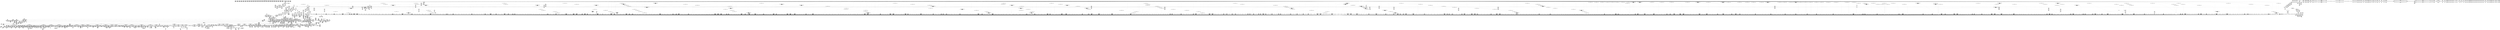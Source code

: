 digraph {
	CE0x588dfd0 [shape=record,shape=Mrecord,label="{CE0x588dfd0|aa_cred_profile:conv|security/apparmor/include/context.h,100}"]
	CE0x58108b0 [shape=record,shape=Mrecord,label="{CE0x58108b0|i32_2|*Constant*|*SummSink*}"]
	CE0x58a0800 [shape=record,shape=Mrecord,label="{CE0x58a0800|0:_i16,_4:_i32,_8:_i16,_40:_%struct.super_block*,_:_SCMRE_164,165_}"]
	CE0x5861df0 [shape=record,shape=Mrecord,label="{CE0x5861df0|file_inode:entry|*SummSource*}"]
	CE0x586a1b0 [shape=record,shape=Mrecord,label="{CE0x586a1b0|common_file_perm:tmp43|security/apparmor/lsm.c,447|*SummSink*}"]
	CE0x58acfd0 [shape=record,shape=Mrecord,label="{CE0x58acfd0|0:_i16,_4:_i32,_8:_i16,_40:_%struct.super_block*,_:_SCMRE_293,294_}"]
	CE0x57dd990 [shape=record,shape=Mrecord,label="{CE0x57dd990|_call_void_mcount()_#2|*SummSink*}"]
	CE0x580b010 [shape=record,shape=Mrecord,label="{CE0x580b010|16:_%struct.vfsmount*,_24:_%struct.dentry*,_32:_%struct.inode*,_408:_%struct.cred*,_456:_i8*,_:_CRE_123,124_}"]
	CE0x5842e20 [shape=record,shape=Mrecord,label="{CE0x5842e20|aa_cred_profile:tobool4|security/apparmor/include/context.h,100|*SummSource*}"]
	CE0x58e54b0 [shape=record,shape=Mrecord,label="{CE0x58e54b0|80:_i64,_:_CRE_1333,1334_}"]
	CE0x58cdbc0 [shape=record,shape=Mrecord,label="{CE0x58cdbc0|80:_i64,_:_CRE_430,431_}"]
	CE0x5975e80 [shape=record,shape=Mrecord,label="{CE0x5975e80|i64*_getelementptr_inbounds_(_16_x_i64_,_16_x_i64_*___llvm_gcov_ctr46,_i64_0,_i64_0)|*Constant*}"]
	CE0x58a6a90 [shape=record,shape=Mrecord,label="{CE0x58a6a90|0:_i16,_4:_i32,_8:_i16,_40:_%struct.super_block*,_:_SCMRE_205,206_}"]
	CE0x584fa30 [shape=record,shape=Mrecord,label="{CE0x584fa30|common_file_perm:tmp52|security/apparmor/lsm.c,447|*SummSource*}"]
	CE0x58000e0 [shape=record,shape=Mrecord,label="{CE0x58000e0|i64*_getelementptr_inbounds_(_2_x_i64_,_2_x_i64_*___llvm_gcov_ctr88,_i64_0,_i64_0)|*Constant*|*SummSink*}"]
	CE0x58d5b50 [shape=record,shape=Mrecord,label="{CE0x58d5b50|80:_i64,_:_CRE_626,627_}"]
	CE0x5814e70 [shape=record,shape=Mrecord,label="{CE0x5814e70|common_file_perm:do.body|*SummSink*}"]
	CE0x5850640 [shape=record,shape=Mrecord,label="{CE0x5850640|common_file_perm:tmp54|security/apparmor/lsm.c,447|*SummSink*}"]
	CE0x58e6d20 [shape=record,shape=Mrecord,label="{CE0x58e6d20|80:_i64,_:_CRE_1356,1357_}"]
	CE0x58130e0 [shape=record,shape=Mrecord,label="{CE0x58130e0|44:_i32,_48:_i16,_128:_i8*,_:_SCMRE_16,20_|*MultipleSource*|*LoadInst*|security/apparmor/lsm.c,429|Function::aa_cred_profile&Arg::cred::|security/apparmor/include/context.h,99}"]
	CE0x5830ed0 [shape=record,shape=Mrecord,label="{CE0x5830ed0|i64_12|*Constant*}"]
	CE0x57df3c0 [shape=record,shape=Mrecord,label="{CE0x57df3c0|16:_%struct.vfsmount*,_24:_%struct.dentry*,_32:_%struct.inode*,_408:_%struct.cred*,_456:_i8*,_:_CRE_79,80_}"]
	CE0x58a7d80 [shape=record,shape=Mrecord,label="{CE0x58a7d80|0:_i16,_4:_i32,_8:_i16,_40:_%struct.super_block*,_:_SCMRE_241,242_}"]
	CE0x59053b0 [shape=record,shape=Mrecord,label="{CE0x59053b0|__aa_current_profile:land.lhs.true2}"]
	CE0x58d5820 [shape=record,shape=Mrecord,label="{CE0x58d5820|80:_i64,_:_CRE_623,624_}"]
	CE0x587d9c0 [shape=record,shape=Mrecord,label="{CE0x587d9c0|i64*_getelementptr_inbounds_(_28_x_i64_,_28_x_i64_*___llvm_gcov_ctr87,_i64_0,_i64_26)|*Constant*|*SummSource*}"]
	CE0x584bea0 [shape=record,shape=Mrecord,label="{CE0x584bea0|i64*_getelementptr_inbounds_(_28_x_i64_,_28_x_i64_*___llvm_gcov_ctr87,_i64_0,_i64_10)|*Constant*}"]
	CE0x57f6350 [shape=record,shape=Mrecord,label="{CE0x57f6350|16:_%struct.vfsmount*,_24:_%struct.dentry*,_32:_%struct.inode*,_408:_%struct.cred*,_456:_i8*,_:_CRE_416,424_|*MultipleSource*|security/apparmor/lsm.c,428|Function::apparmor_file_permission&Arg::file::|Function::common_file_perm&Arg::file::}"]
	CE0x5805f40 [shape=record,shape=Mrecord,label="{CE0x5805f40|common_file_perm:tmp21|security/apparmor/lsm.c,432}"]
	CE0x58fd190 [shape=record,shape=Mrecord,label="{CE0x58fd190|0:_i8,_:_GCMR___aa_current_profile.__warned_internal_global_i8_0,_section_.data.unlikely_,_align_1:_elem_0:default:}"]
	CE0x58efa10 [shape=record,shape=Mrecord,label="{CE0x58efa10|80:_i64,_:_CRE_1800,1804_|*MultipleSource*|security/apparmor/include/apparmor.h,117|*LoadInst*|security/apparmor/include/apparmor.h,117}"]
	CE0x5872530 [shape=record,shape=Mrecord,label="{CE0x5872530|__aa_current_profile:tmp20|security/apparmor/include/context.h,138|*SummSink*}"]
	CE0x5864040 [shape=record,shape=Mrecord,label="{CE0x5864040|%struct.aa_task_cxt*_null|*Constant*}"]
	CE0x58f0b80 [shape=record,shape=Mrecord,label="{CE0x58f0b80|80:_i64,_:_CRE_1872,1873_}"]
	CE0x587aab0 [shape=record,shape=Mrecord,label="{CE0x587aab0|aa_path_perm:op|Function::aa_path_perm&Arg::op::}"]
	CE0x57ee110 [shape=record,shape=Mrecord,label="{CE0x57ee110|0:_i16,_4:_i32,_8:_i16,_40:_%struct.super_block*,_:_SCMRE_80,88_|*MultipleSource*|security/apparmor/lsm.c,435|security/apparmor/include/apparmor.h,117|Function::mediated_filesystem&Arg::inode::|*LoadInst*|include/linux/fs.h,1916}"]
	CE0x58675f0 [shape=record,shape=Mrecord,label="{CE0x58675f0|common_file_perm:tmp39|security/apparmor/lsm.c,447|*SummSink*}"]
	CE0x58bc480 [shape=record,shape=Mrecord,label="{CE0x58bc480|0:_i16,_4:_i32,_8:_i16,_40:_%struct.super_block*,_:_SCMRE_622,623_}"]
	CE0x57faa40 [shape=record,shape=Mrecord,label="{CE0x57faa40|common_file_perm:tobool3|security/apparmor/lsm.c,432|*SummSource*}"]
	CE0x58532e0 [shape=record,shape=Mrecord,label="{CE0x58532e0|common_file_perm:tmp55|security/apparmor/lsm.c,449|*SummSource*}"]
	CE0x58ae290 [shape=record,shape=Mrecord,label="{CE0x58ae290|0:_i16,_4:_i32,_8:_i16,_40:_%struct.super_block*,_:_SCMRE_305,306_}"]
	CE0x57e0040 [shape=record,shape=Mrecord,label="{CE0x57e0040|common_file_perm:tmp3}"]
	CE0x58e9840 [shape=record,shape=Mrecord,label="{CE0x58e9840|80:_i64,_:_CRE_1618,1619_}"]
	CE0x58ecd00 [shape=record,shape=Mrecord,label="{CE0x58ecd00|80:_i64,_:_CRE_1668,1669_}"]
	CE0x58488c0 [shape=record,shape=Mrecord,label="{CE0x58488c0|i8*_getelementptr_inbounds_(_24_x_i8_,_24_x_i8_*_.str8,_i32_0,_i32_0)|*Constant*}"]
	CE0x58e4080 [shape=record,shape=Mrecord,label="{CE0x58e4080|80:_i64,_:_CRE_1314,1315_}"]
	CE0x5838e20 [shape=record,shape=Mrecord,label="{CE0x5838e20|aa_cred_profile:tmp12|security/apparmor/include/context.h,100|*SummSink*}"]
	CE0x58edf10 [shape=record,shape=Mrecord,label="{CE0x58edf10|80:_i64,_:_CRE_1685,1686_}"]
	CE0x588dcd0 [shape=record,shape=Mrecord,label="{CE0x588dcd0|aa_cred_profile:lnot.ext|security/apparmor/include/context.h,100|*SummSource*}"]
	CE0x58d4fa0 [shape=record,shape=Mrecord,label="{CE0x58d4fa0|80:_i64,_:_CRE_615,616_}"]
	CE0x5832fc0 [shape=record,shape=Mrecord,label="{CE0x5832fc0|aa_cred_profile:tmp21|security/apparmor/include/context.h,100}"]
	CE0x58e6280 [shape=record,shape=Mrecord,label="{CE0x58e6280|80:_i64,_:_CRE_1346,1347_}"]
	CE0x58dfaf0 [shape=record,shape=Mrecord,label="{CE0x58dfaf0|80:_i64,_:_CRE_1230,1231_}"]
	CE0x5805340 [shape=record,shape=Mrecord,label="{CE0x5805340|common_file_perm:tmp6|*LoadInst*|security/apparmor/lsm.c,429|*SummSource*}"]
	CE0x58d3840 [shape=record,shape=Mrecord,label="{CE0x58d3840|80:_i64,_:_CRE_593,594_}"]
	CE0x58ce990 [shape=record,shape=Mrecord,label="{CE0x58ce990|80:_i64,_:_CRE_443,444_}"]
	CE0x58f0990 [shape=record,shape=Mrecord,label="{CE0x58f0990|80:_i64,_:_CRE_1864,1872_|*MultipleSource*|security/apparmor/include/apparmor.h,117|*LoadInst*|security/apparmor/include/apparmor.h,117}"]
	CE0x58ace40 [shape=record,shape=Mrecord,label="{CE0x58ace40|0:_i16,_4:_i32,_8:_i16,_40:_%struct.super_block*,_:_SCMRE_292,293_}"]
	CE0x596c0c0 [shape=record,shape=Mrecord,label="{CE0x596c0c0|i64*_getelementptr_inbounds_(_16_x_i64_,_16_x_i64_*___llvm_gcov_ctr46,_i64_0,_i64_12)|*Constant*}"]
	CE0x5853840 [shape=record,shape=Mrecord,label="{CE0x5853840|GLOBAL:aa_file_perm|*Constant*}"]
	CE0x583b5c0 [shape=record,shape=Mrecord,label="{CE0x583b5c0|_call_void_mcount()_#2}"]
	CE0x5841060 [shape=record,shape=Mrecord,label="{CE0x5841060|common_file_perm:tmp13|security/apparmor/lsm.c,432}"]
	CE0x58b5840 [shape=record,shape=Mrecord,label="{CE0x58b5840|0:_i16,_4:_i32,_8:_i16,_40:_%struct.super_block*,_:_SCMRE_553,554_}"]
	CE0x5862020 [shape=record,shape=Mrecord,label="{CE0x5862020|file_inode:entry|*SummSink*}"]
	CE0x583e960 [shape=record,shape=Mrecord,label="{CE0x583e960|common_file_perm:lnot.ext|security/apparmor/lsm.c,432|*SummSource*}"]
	CE0x58d3ea0 [shape=record,shape=Mrecord,label="{CE0x58d3ea0|80:_i64,_:_CRE_599,600_}"]
	CE0x5853ed0 [shape=record,shape=Mrecord,label="{CE0x5853ed0|common_file_perm:call27|security/apparmor/lsm.c,449|*SummSource*}"]
	CE0x5900e40 [shape=record,shape=Mrecord,label="{CE0x5900e40|i32_138|*Constant*|*SummSink*}"]
	CE0x58db780 [shape=record,shape=Mrecord,label="{CE0x58db780|80:_i64,_:_CRE_216,224_|*MultipleSource*|security/apparmor/include/apparmor.h,117|*LoadInst*|security/apparmor/include/apparmor.h,117}"]
	CE0x58c9450 [shape=record,shape=Mrecord,label="{CE0x58c9450|0:_i16,_4:_i32,_8:_i16,_40:_%struct.super_block*,_:_SCMRE_977,978_}"]
	CE0x5fdce10 [shape=record,shape=Mrecord,label="{CE0x5fdce10|GLOBAL:common_file_perm|*Constant*}"]
	CE0x5807980 [shape=record,shape=Mrecord,label="{CE0x5807980|i32_14|*Constant*}"]
	CE0x58d5e80 [shape=record,shape=Mrecord,label="{CE0x58d5e80|80:_i64,_:_CRE_629,630_}"]
	CE0x5871230 [shape=record,shape=Mrecord,label="{CE0x5871230|GLOBAL:aa_cred_profile|*Constant*}"]
	CE0x5879220 [shape=record,shape=Mrecord,label="{CE0x5879220|aa_file_perm:i_uid|security/apparmor/file.c,452}"]
	CE0x58e19c0 [shape=record,shape=Mrecord,label="{CE0x58e19c0|80:_i64,_:_CRE_1259,1260_}"]
	CE0x58af6b0 [shape=record,shape=Mrecord,label="{CE0x58af6b0|0:_i16,_4:_i32,_8:_i16,_40:_%struct.super_block*,_:_SCMRE_344,352_|*MultipleSource*|security/apparmor/lsm.c,435|security/apparmor/include/apparmor.h,117|Function::mediated_filesystem&Arg::inode::|*LoadInst*|include/linux/fs.h,1916}"]
	CE0x58cfdc0 [shape=record,shape=Mrecord,label="{CE0x58cfdc0|80:_i64,_:_CRE_462,463_}"]
	CE0x57ef850 [shape=record,shape=Mrecord,label="{CE0x57ef850|common_file_perm:if.then26|*SummSink*}"]
	CE0x58d6f70 [shape=record,shape=Mrecord,label="{CE0x58d6f70|80:_i64,_:_CRE_704,708_|*MultipleSource*|security/apparmor/include/apparmor.h,117|*LoadInst*|security/apparmor/include/apparmor.h,117}"]
	CE0x58eab00 [shape=record,shape=Mrecord,label="{CE0x58eab00|80:_i64,_:_CRE_1636,1637_}"]
	CE0x58cc790 [shape=record,shape=Mrecord,label="{CE0x58cc790|80:_i64,_:_CRE_411,412_}"]
	CE0x58e5290 [shape=record,shape=Mrecord,label="{CE0x58e5290|80:_i64,_:_CRE_1331,1332_}"]
	CE0x58deb00 [shape=record,shape=Mrecord,label="{CE0x58deb00|80:_i64,_:_CRE_1215,1216_}"]
	CE0x58ede00 [shape=record,shape=Mrecord,label="{CE0x58ede00|80:_i64,_:_CRE_1684,1685_}"]
	CE0x5906e60 [shape=record,shape=Mrecord,label="{CE0x5906e60|__aa_current_profile:land.lhs.true|*SummSource*}"]
	CE0x5903080 [shape=record,shape=Mrecord,label="{CE0x5903080|i64*_getelementptr_inbounds_(_11_x_i64_,_11_x_i64_*___llvm_gcov_ctr58,_i64_0,_i64_8)|*Constant*|*SummSource*}"]
	CE0x585b870 [shape=record,shape=Mrecord,label="{CE0x585b870|common_file_perm:tmp34|security/apparmor/lsm.c,436|*SummSink*}"]
	CE0x5856890 [shape=record,shape=Mrecord,label="{CE0x5856890|i32_1|*Constant*}"]
	CE0x586dea0 [shape=record,shape=Mrecord,label="{CE0x586dea0|i8_1|*Constant*}"]
	CE0x58be6a0 [shape=record,shape=Mrecord,label="{CE0x58be6a0|0:_i16,_4:_i32,_8:_i16,_40:_%struct.super_block*,_:_SCMRE_712,728_|*MultipleSource*|security/apparmor/lsm.c,435|security/apparmor/include/apparmor.h,117|Function::mediated_filesystem&Arg::inode::|*LoadInst*|include/linux/fs.h,1916}"]
	CE0x5813be0 [shape=record,shape=Mrecord,label="{CE0x5813be0|i64*_getelementptr_inbounds_(_28_x_i64_,_28_x_i64_*___llvm_gcov_ctr87,_i64_0,_i64_0)|*Constant*|*SummSource*}"]
	CE0x5896af0 [shape=record,shape=Mrecord,label="{CE0x5896af0|aa_cred_profile:do.cond}"]
	CE0x58af910 [shape=record,shape=Mrecord,label="{CE0x58af910|0:_i16,_4:_i32,_8:_i16,_40:_%struct.super_block*,_:_SCMRE_352,360_|*MultipleSource*|security/apparmor/lsm.c,435|security/apparmor/include/apparmor.h,117|Function::mediated_filesystem&Arg::inode::|*LoadInst*|include/linux/fs.h,1916}"]
	CE0x58b6530 [shape=record,shape=Mrecord,label="{CE0x58b6530|0:_i16,_4:_i32,_8:_i16,_40:_%struct.super_block*,_:_SCMRE_561,562_}"]
	CE0x58ed470 [shape=record,shape=Mrecord,label="{CE0x58ed470|80:_i64,_:_CRE_1675,1676_}"]
	CE0x58f1180 [shape=record,shape=Mrecord,label="{CE0x58f1180|80:_i64,_:_CRE_1876,1877_}"]
	CE0x58cc9b0 [shape=record,shape=Mrecord,label="{CE0x58cc9b0|80:_i64,_:_CRE_413,414_}"]
	CE0x58e3e60 [shape=record,shape=Mrecord,label="{CE0x58e3e60|80:_i64,_:_CRE_1312,1313_}"]
	CE0x584f650 [shape=record,shape=Mrecord,label="{CE0x584f650|common_file_perm:tmp51|security/apparmor/lsm.c,447|*SummSource*}"]
	CE0x590a050 [shape=record,shape=Mrecord,label="{CE0x590a050|aa_file_perm:i_uid|security/apparmor/file.c,452|*SummSource*}"]
	CE0x58ba540 [shape=record,shape=Mrecord,label="{CE0x58ba540|0:_i16,_4:_i32,_8:_i16,_40:_%struct.super_block*,_:_SCMRE_602,603_}"]
	CE0x58423b0 [shape=record,shape=Mrecord,label="{CE0x58423b0|_ret_%struct.inode*_%tmp4,_!dbg_!15470|include/linux/fs.h,1916|*SummSink*}"]
	CE0x58e7f30 [shape=record,shape=Mrecord,label="{CE0x58e7f30|80:_i64,_:_CRE_1373,1374_}"]
	CE0x58410d0 [shape=record,shape=Mrecord,label="{CE0x58410d0|common_file_perm:tmp13|security/apparmor/lsm.c,432|*SummSource*}"]
	CE0x5934fe0 [shape=record,shape=Mrecord,label="{CE0x5934fe0|COLLAPSED:_GCMRE___llvm_gcov_ctr2919_internal_global_2_x_i64_zeroinitializer:_elem_0:default:}"]
	CE0x57c7a80 [shape=record,shape=Mrecord,label="{CE0x57c7a80|apparmor_file_permission:tmp2}"]
	CE0x58674c0 [shape=record,shape=Mrecord,label="{CE0x58674c0|common_file_perm:tmp39|security/apparmor/lsm.c,447|*SummSource*}"]
	CE0x58689e0 [shape=record,shape=Mrecord,label="{CE0x58689e0|common_file_perm:tmp41|security/apparmor/lsm.c,447|*SummSink*}"]
	CE0x589df00 [shape=record,shape=Mrecord,label="{CE0x589df00|aa_cred_profile:tmp27|security/apparmor/include/context.h,100}"]
	CE0x58fecf0 [shape=record,shape=Mrecord,label="{CE0x58fecf0|GLOBAL:__aa_current_profile.__warned|Global_var:__aa_current_profile.__warned|*SummSink*}"]
	CE0x586e9e0 [shape=record,shape=Mrecord,label="{CE0x586e9e0|_call_void_lockdep_rcu_suspicious(i8*_getelementptr_inbounds_(_36_x_i8_,_36_x_i8_*_.str12,_i32_0,_i32_0),_i32_138,_i8*_getelementptr_inbounds_(_45_x_i8_,_45_x_i8_*_.str14,_i32_0,_i32_0))_#7,_!dbg_!15483|security/apparmor/include/context.h,138|*SummSource*}"]
	CE0x584bd30 [shape=record,shape=Mrecord,label="{CE0x584bd30|i64*_getelementptr_inbounds_(_28_x_i64_,_28_x_i64_*___llvm_gcov_ctr87,_i64_0,_i64_9)|*Constant*|*SummSink*}"]
	CE0x5890e40 [shape=record,shape=Mrecord,label="{CE0x5890e40|__aa_current_profile:tmp5|security/apparmor/include/context.h,138|*SummSink*}"]
	CE0x586d3a0 [shape=record,shape=Mrecord,label="{CE0x586d3a0|common_file_perm:allow|security/apparmor/lsm.c,448}"]
	CE0x589c710 [shape=record,shape=Mrecord,label="{CE0x589c710|aa_cred_profile:security|security/apparmor/include/context.h,99}"]
	CE0x58d92e0 [shape=record,shape=Mrecord,label="{CE0x58d92e0|80:_i64,_:_CRE_64,72_|*MultipleSource*|security/apparmor/include/apparmor.h,117|*LoadInst*|security/apparmor/include/apparmor.h,117}"]
	CE0x587d260 [shape=record,shape=Mrecord,label="{CE0x587d260|i64*_getelementptr_inbounds_(_2_x_i64_,_2_x_i64_*___llvm_gcov_ctr112,_i64_0,_i64_1)|*Constant*|*SummSource*}"]
	CE0x5846b50 [shape=record,shape=Mrecord,label="{CE0x5846b50|_ret_%struct.aa_profile*_%tmp34,_!dbg_!15510|security/apparmor/include/context.h,101|*SummSource*}"]
	CE0x58dd870 [shape=record,shape=Mrecord,label="{CE0x58dd870|80:_i64,_:_CRE_352,360_|*MultipleSource*|security/apparmor/include/apparmor.h,117|*LoadInst*|security/apparmor/include/apparmor.h,117}"]
	CE0x58b2f90 [shape=record,shape=Mrecord,label="{CE0x58b2f90|0:_i16,_4:_i32,_8:_i16,_40:_%struct.super_block*,_:_SCMRE_482,483_}"]
	CE0x58d53e0 [shape=record,shape=Mrecord,label="{CE0x58d53e0|80:_i64,_:_CRE_619,620_}"]
	CE0x58e3860 [shape=record,shape=Mrecord,label="{CE0x58e3860|80:_i64,_:_CRE_1306,1307_}"]
	CE0x58dde40 [shape=record,shape=Mrecord,label="{CE0x58dde40|80:_i64,_:_CRE_376,380_|*MultipleSource*|security/apparmor/include/apparmor.h,117|*LoadInst*|security/apparmor/include/apparmor.h,117}"]
	CE0x5813840 [shape=record,shape=Mrecord,label="{CE0x5813840|file_inode:tmp3|*SummSink*}"]
	CE0x58ad2f0 [shape=record,shape=Mrecord,label="{CE0x58ad2f0|0:_i16,_4:_i32,_8:_i16,_40:_%struct.super_block*,_:_SCMRE_295,296_}"]
	CE0x57c7af0 [shape=record,shape=Mrecord,label="{CE0x57c7af0|apparmor_file_permission:tmp2|*SummSource*}"]
	CE0x58e2790 [shape=record,shape=Mrecord,label="{CE0x58e2790|80:_i64,_:_CRE_1272,1273_}"]
	CE0x5979490 [shape=record,shape=Mrecord,label="{CE0x5979490|aa_cred_profile:tmp33|security/apparmor/include/context.h,101}"]
	CE0x5978a30 [shape=record,shape=Mrecord,label="{CE0x5978a30|aa_cred_profile:tmp7|security/apparmor/include/context.h,100}"]
	CE0x5968920 [shape=record,shape=Mrecord,label="{CE0x5968920|aa_cred_profile:lnot3|security/apparmor/include/context.h,100}"]
	CE0x57ec390 [shape=record,shape=Mrecord,label="{CE0x57ec390|16:_%struct.vfsmount*,_24:_%struct.dentry*,_32:_%struct.inode*,_408:_%struct.cred*,_456:_i8*,_:_CRE_181,182_}"]
	CE0x57caa00 [shape=record,shape=Mrecord,label="{CE0x57caa00|16:_%struct.vfsmount*,_24:_%struct.dentry*,_32:_%struct.inode*,_408:_%struct.cred*,_456:_i8*,_:_CRE_102,103_}"]
	CE0x58a1930 [shape=record,shape=Mrecord,label="{CE0x58a1930|0:_i16,_4:_i32,_8:_i16,_40:_%struct.super_block*,_:_SCMRE_175,176_}"]
	CE0x5835230 [shape=record,shape=Mrecord,label="{CE0x5835230|aa_cred_profile:tobool1|security/apparmor/include/context.h,100}"]
	CE0x58bec50 [shape=record,shape=Mrecord,label="{CE0x58bec50|0:_i16,_4:_i32,_8:_i16,_40:_%struct.super_block*,_:_SCMRE_736,740_|*MultipleSource*|security/apparmor/lsm.c,435|security/apparmor/include/apparmor.h,117|Function::mediated_filesystem&Arg::inode::|*LoadInst*|include/linux/fs.h,1916}"]
	CE0x58afe70 [shape=record,shape=Mrecord,label="{CE0x58afe70|0:_i16,_4:_i32,_8:_i16,_40:_%struct.super_block*,_:_SCMRE_376,384_|*MultipleSource*|security/apparmor/lsm.c,435|security/apparmor/include/apparmor.h,117|Function::mediated_filesystem&Arg::inode::|*LoadInst*|include/linux/fs.h,1916}"]
	CE0x57bee20 [shape=record,shape=Mrecord,label="{CE0x57bee20|16:_%struct.vfsmount*,_24:_%struct.dentry*,_32:_%struct.inode*,_408:_%struct.cred*,_456:_i8*,_:_CRE_90,91_}"]
	CE0x57fe4b0 [shape=record,shape=Mrecord,label="{CE0x57fe4b0|16:_%struct.vfsmount*,_24:_%struct.dentry*,_32:_%struct.inode*,_408:_%struct.cred*,_456:_i8*,_:_CRE_6,7_}"]
	CE0x5873630 [shape=record,shape=Mrecord,label="{CE0x5873630|get_current:entry|*SummSource*}"]
	CE0x585bb30 [shape=record,shape=Mrecord,label="{CE0x585bb30|common_file_perm:tmp35|security/apparmor/lsm.c,436}"]
	CE0x57f7f70 [shape=record,shape=Mrecord,label="{CE0x57f7f70|__aa_current_profile:tmp5|security/apparmor/include/context.h,138}"]
	CE0x58a22e0 [shape=record,shape=Mrecord,label="{CE0x58a22e0|aa_cred_profile:tmp33|security/apparmor/include/context.h,101}"]
	CE0x58416a0 [shape=record,shape=Mrecord,label="{CE0x58416a0|common_file_perm:tmp14|security/apparmor/lsm.c,432|*SummSink*}"]
	CE0x58ae5b0 [shape=record,shape=Mrecord,label="{CE0x58ae5b0|0:_i16,_4:_i32,_8:_i16,_40:_%struct.super_block*,_:_SCMRE_307,308_}"]
	CE0x57d9d10 [shape=record,shape=Mrecord,label="{CE0x57d9d10|16:_%struct.vfsmount*,_24:_%struct.dentry*,_32:_%struct.inode*,_408:_%struct.cred*,_456:_i8*,_:_CRE_62,63_}"]
	CE0x5813ed0 [shape=record,shape=Mrecord,label="{CE0x5813ed0|COLLAPSED:_GCMRE___llvm_gcov_ctr87_internal_global_28_x_i64_zeroinitializer:_elem_0:default:}"]
	CE0x58395f0 [shape=record,shape=Mrecord,label="{CE0x58395f0|aa_cred_profile:tmp12|security/apparmor/include/context.h,100|*SummSource*}"]
	CE0x5867040 [shape=record,shape=Mrecord,label="{CE0x5867040|common_file_perm:tmp38|security/apparmor/lsm.c,447|*SummSink*}"]
	CE0x5855280 [shape=record,shape=Mrecord,label="{CE0x5855280|aa_cred_profile:tmp24|security/apparmor/include/context.h,100|*SummSink*}"]
	CE0x582f7b0 [shape=record,shape=Mrecord,label="{CE0x582f7b0|void_(i8*,_i32,_i64)*_asm_sideeffect_1:_09ud2_0A.pushsection___bug_table,_22a_22_0A2:_09.long_1b_-_2b,_$_0:c_-_2b_0A_09.word_$_1:c_,_0_0A_09.org_2b+$_2:c_0A.popsection_,_i,i,i,_dirflag_,_fpsr_,_flags_}"]
	CE0x588b8f0 [shape=record,shape=Mrecord,label="{CE0x588b8f0|aa_cred_profile:tmp19|security/apparmor/include/context.h,100}"]
	CE0x5801aa0 [shape=record,shape=Mrecord,label="{CE0x5801aa0|mediated_filesystem:entry|*SummSource*}"]
	CE0x585f540 [shape=record,shape=Mrecord,label="{CE0x585f540|common_file_perm:tmp26|security/apparmor/lsm.c,434|*SummSource*}"]
	CE0x5869fc0 [shape=record,shape=Mrecord,label="{CE0x5869fc0|common_file_perm:tmp43|security/apparmor/lsm.c,447}"]
	CE0x593cea0 [shape=record,shape=Mrecord,label="{CE0x593cea0|aa_file_perm:f_path|security/apparmor/file.c,456|*SummSource*}"]
	CE0x58c8610 [shape=record,shape=Mrecord,label="{CE0x58c8610|0:_i16,_4:_i32,_8:_i16,_40:_%struct.super_block*,_:_SCMRE_936,944_|*MultipleSource*|security/apparmor/lsm.c,435|security/apparmor/include/apparmor.h,117|Function::mediated_filesystem&Arg::inode::|*LoadInst*|include/linux/fs.h,1916}"]
	CE0x580bfc0 [shape=record,shape=Mrecord,label="{CE0x580bfc0|aa_cred_profile:do.end10}"]
	CE0x58474e0 [shape=record,shape=Mrecord,label="{CE0x58474e0|void_(i8*,_i32,_i64)*_asm_sideeffect_1:_09ud2_0A.pushsection___bug_table,_22a_22_0A2:_09.long_1b_-_2b,_$_0:c_-_2b_0A_09.word_$_1:c_,_0_0A_09.org_2b+$_2:c_0A.popsection_,_i,i,i,_dirflag_,_fpsr_,_flags_}"]
	CE0x58e43b0 [shape=record,shape=Mrecord,label="{CE0x58e43b0|80:_i64,_:_CRE_1317,1318_}"]
	CE0x58cb200 [shape=record,shape=Mrecord,label="{CE0x58cb200|80:_i64,_:_CRE_392,393_}"]
	CE0x57f9f70 [shape=record,shape=Mrecord,label="{CE0x57f9f70|i64*_getelementptr_inbounds_(_2_x_i64_,_2_x_i64_*___llvm_gcov_ctr88,_i64_0,_i64_1)|*Constant*}"]
	CE0x58cb750 [shape=record,shape=Mrecord,label="{CE0x58cb750|80:_i64,_:_CRE_395,396_}"]
	CE0x57eb730 [shape=record,shape=Mrecord,label="{CE0x57eb730|common_file_perm:if.then|*SummSink*}"]
	CE0x586d690 [shape=record,shape=Mrecord,label="{CE0x586d690|__aa_current_profile:tmp15|security/apparmor/include/context.h,138|*SummSource*}"]
	CE0x58d2410 [shape=record,shape=Mrecord,label="{CE0x58d2410|80:_i64,_:_CRE_574,575_}"]
	CE0x58ba3b0 [shape=record,shape=Mrecord,label="{CE0x58ba3b0|0:_i16,_4:_i32,_8:_i16,_40:_%struct.super_block*,_:_SCMRE_601,602_}"]
	CE0x58df380 [shape=record,shape=Mrecord,label="{CE0x58df380|80:_i64,_:_CRE_1223,1224_}"]
	CE0x58b3c10 [shape=record,shape=Mrecord,label="{CE0x58b3c10|0:_i16,_4:_i32,_8:_i16,_40:_%struct.super_block*,_:_SCMRE_500,504_|*MultipleSource*|security/apparmor/lsm.c,435|security/apparmor/include/apparmor.h,117|Function::mediated_filesystem&Arg::inode::|*LoadInst*|include/linux/fs.h,1916}"]
	CE0x58df8d0 [shape=record,shape=Mrecord,label="{CE0x58df8d0|80:_i64,_:_CRE_1228,1229_}"]
	CE0x593b0c0 [shape=record,shape=Mrecord,label="{CE0x593b0c0|aa_cred_profile:tmp30|security/apparmor/include/context.h,100}"]
	CE0x58e5c20 [shape=record,shape=Mrecord,label="{CE0x58e5c20|80:_i64,_:_CRE_1340,1341_}"]
	CE0x58a9150 [shape=record,shape=Mrecord,label="{CE0x58a9150|0:_i16,_4:_i32,_8:_i16,_40:_%struct.super_block*,_:_SCMRE_253,254_}"]
	CE0x58907c0 [shape=record,shape=Mrecord,label="{CE0x58907c0|i32_8|*Constant*}"]
	CE0x5867fe0 [shape=record,shape=Mrecord,label="{CE0x5867fe0|common_file_perm:mode17|security/apparmor/lsm.c,447|*SummSource*}"]
	CE0x58d3400 [shape=record,shape=Mrecord,label="{CE0x58d3400|80:_i64,_:_CRE_589,590_}"]
	CE0x58de200 [shape=record,shape=Mrecord,label="{CE0x58de200|mediated_filesystem:s_flags|security/apparmor/include/apparmor.h,117|*SummSource*}"]
	CE0x584f2a0 [shape=record,shape=Mrecord,label="{CE0x584f2a0|i64_24|*Constant*|*SummSource*}"]
	CE0x5811be0 [shape=record,shape=Mrecord,label="{CE0x5811be0|aa_cred_profile:tmp4|*LoadInst*|security/apparmor/include/context.h,99}"]
	CE0x58321d0 [shape=record,shape=Mrecord,label="{CE0x58321d0|i64*_getelementptr_inbounds_(_16_x_i64_,_16_x_i64_*___llvm_gcov_ctr46,_i64_0,_i64_8)|*Constant*}"]
	CE0x5859a00 [shape=record,shape=Mrecord,label="{CE0x5859a00|common_file_perm:tmp33|security/apparmor/lsm.c,434|*SummSink*}"]
	CE0x58627b0 [shape=record,shape=Mrecord,label="{CE0x58627b0|get_current:tmp2|*SummSource*}"]
	CE0x58a5fa0 [shape=record,shape=Mrecord,label="{CE0x58a5fa0|0:_i16,_4:_i32,_8:_i16,_40:_%struct.super_block*,_:_SCMRE_198,199_}"]
	CE0x58e2240 [shape=record,shape=Mrecord,label="{CE0x58e2240|80:_i64,_:_CRE_1267,1268_}"]
	CE0x57f4610 [shape=record,shape=Mrecord,label="{CE0x57f4610|16:_%struct.vfsmount*,_24:_%struct.dentry*,_32:_%struct.inode*,_408:_%struct.cred*,_456:_i8*,_:_CRE_160,161_}"]
	CE0x5831a50 [shape=record,shape=Mrecord,label="{CE0x5831a50|aa_cred_profile:tmp18|security/apparmor/include/context.h,100|*SummSource*}"]
	CE0x5831670 [shape=record,shape=Mrecord,label="{CE0x5831670|aa_cred_profile:tmp23|security/apparmor/include/context.h,100}"]
	CE0x58fae00 [shape=record,shape=Mrecord,label="{CE0x58fae00|__aa_current_profile:tobool|security/apparmor/include/context.h,138|*SummSource*}"]
	CE0x590a9b0 [shape=record,shape=Mrecord,label="{CE0x590a9b0|__aa_current_profile:if.end}"]
	CE0x58507b0 [shape=record,shape=Mrecord,label="{CE0x58507b0|i64*_getelementptr_inbounds_(_28_x_i64_,_28_x_i64_*___llvm_gcov_ctr87,_i64_0,_i64_25)|*Constant*|*SummSource*}"]
	CE0x5852010 [shape=record,shape=Mrecord,label="{CE0x5852010|aa_file_perm:profile|Function::aa_file_perm&Arg::profile::|*SummSink*}"]
	CE0x58aa5a0 [shape=record,shape=Mrecord,label="{CE0x58aa5a0|0:_i16,_4:_i32,_8:_i16,_40:_%struct.super_block*,_:_SCMRE_266,267_}"]
	CE0x58c99b0 [shape=record,shape=Mrecord,label="{CE0x58c99b0|0:_i16,_4:_i32,_8:_i16,_40:_%struct.super_block*,_:_SCMRE_980,981_}"]
	CE0x586d620 [shape=record,shape=Mrecord,label="{CE0x586d620|__aa_current_profile:tmp15|security/apparmor/include/context.h,138}"]
	CE0x593e410 [shape=record,shape=Mrecord,label="{CE0x593e410|i64*_getelementptr_inbounds_(_2_x_i64_,_2_x_i64_*___llvm_gcov_ctr112,_i64_0,_i64_0)|*Constant*}"]
	CE0x58b7980 [shape=record,shape=Mrecord,label="{CE0x58b7980|0:_i16,_4:_i32,_8:_i16,_40:_%struct.super_block*,_:_SCMRE_574,575_}"]
	CE0x58ebe20 [shape=record,shape=Mrecord,label="{CE0x58ebe20|80:_i64,_:_CRE_1654,1655_}"]
	CE0x57c01a0 [shape=record,shape=Mrecord,label="{CE0x57c01a0|_call_void_mcount()_#2|*SummSource*}"]
	CE0x5813910 [shape=record,shape=Mrecord,label="{CE0x5813910|_call_void_mcount()_#2}"]
	CE0x584ac40 [shape=record,shape=Mrecord,label="{CE0x584ac40|i64*_getelementptr_inbounds_(_28_x_i64_,_28_x_i64_*___llvm_gcov_ctr87,_i64_0,_i64_9)|*Constant*}"]
	CE0x588ee40 [shape=record,shape=Mrecord,label="{CE0x588ee40|0:_i16,_4:_i32,_8:_i16,_40:_%struct.super_block*,_:_SCMRE_137,138_}"]
	CE0x58e1ad0 [shape=record,shape=Mrecord,label="{CE0x58e1ad0|80:_i64,_:_CRE_1260,1261_}"]
	CE0x586c040 [shape=record,shape=Mrecord,label="{CE0x586c040|0:_i16,_:_CRE_0,1_}"]
	CE0x5844d20 [shape=record,shape=Mrecord,label="{CE0x5844d20|i64*_getelementptr_inbounds_(_28_x_i64_,_28_x_i64_*___llvm_gcov_ctr87,_i64_0,_i64_5)|*Constant*|*SummSource*}"]
	CE0x58cbf10 [shape=record,shape=Mrecord,label="{CE0x58cbf10|80:_i64,_:_CRE_403,404_}"]
	CE0x57cd060 [shape=record,shape=Mrecord,label="{CE0x57cd060|i64*_getelementptr_inbounds_(_2_x_i64_,_2_x_i64_*___llvm_gcov_ctr86,_i64_0,_i64_0)|*Constant*|*SummSource*}"]
	CE0x58085b0 [shape=record,shape=Mrecord,label="{CE0x58085b0|GLOBAL:__llvm_gcov_ctr46|Global_var:__llvm_gcov_ctr46}"]
	CE0x583ddd0 [shape=record,shape=Mrecord,label="{CE0x583ddd0|common_file_perm:conv|security/apparmor/lsm.c,432}"]
	CE0x57d3e00 [shape=record,shape=Mrecord,label="{CE0x57d3e00|aa_path_perm:request|Function::aa_path_perm&Arg::request::|*SummSource*}"]
	CE0x58aa280 [shape=record,shape=Mrecord,label="{CE0x58aa280|0:_i16,_4:_i32,_8:_i16,_40:_%struct.super_block*,_:_SCMRE_264,265_}"]
	CE0x587ee60 [shape=record,shape=Mrecord,label="{CE0x587ee60|i64*_getelementptr_inbounds_(_28_x_i64_,_28_x_i64_*___llvm_gcov_ctr87,_i64_0,_i64_27)|*Constant*|*SummSource*}"]
	CE0x58dcec0 [shape=record,shape=Mrecord,label="{CE0x58dcec0|80:_i64,_:_CRE_312,320_|*MultipleSource*|security/apparmor/include/apparmor.h,117|*LoadInst*|security/apparmor/include/apparmor.h,117}"]
	CE0x58c8f40 [shape=record,shape=Mrecord,label="{CE0x58c8f40|0:_i16,_4:_i32,_8:_i16,_40:_%struct.super_block*,_:_SCMRE_968,976_|*MultipleSource*|security/apparmor/lsm.c,435|security/apparmor/include/apparmor.h,117|Function::mediated_filesystem&Arg::inode::|*LoadInst*|include/linux/fs.h,1916}"]
	CE0x597c8d0 [shape=record,shape=Mrecord,label="{CE0x597c8d0|aa_cred_profile:tmp2}"]
	CE0x58d8dc0 [shape=record,shape=Mrecord,label="{CE0x58d8dc0|80:_i64,_:_CRE_40,48_|*MultipleSource*|security/apparmor/include/apparmor.h,117|*LoadInst*|security/apparmor/include/apparmor.h,117}"]
	CE0x57e05a0 [shape=record,shape=Mrecord,label="{CE0x57e05a0|mediated_filesystem:tmp2|*SummSink*}"]
	CE0x5801030 [shape=record,shape=Mrecord,label="{CE0x5801030|i64_0|*Constant*|*SummSink*}"]
	CE0x5909f30 [shape=record,shape=Mrecord,label="{CE0x5909f30|__aa_current_profile:tmp11|security/apparmor/include/context.h,138|*SummSink*}"]
	CE0x58a9c40 [shape=record,shape=Mrecord,label="{CE0x58a9c40|0:_i16,_4:_i32,_8:_i16,_40:_%struct.super_block*,_:_SCMRE_260,261_}"]
	"CONST[source:0(mediator),value:0(static)][purpose:{operation}]"
	CE0x5845960 [shape=record,shape=Mrecord,label="{CE0x5845960|i1_true|*Constant*|*SummSource*}"]
	CE0x587afd0 [shape=record,shape=Mrecord,label="{CE0x587afd0|aa_file_perm:mode|security/apparmor/file.c,451}"]
	CE0x57cabc0 [shape=record,shape=Mrecord,label="{CE0x57cabc0|16:_%struct.vfsmount*,_24:_%struct.dentry*,_32:_%struct.inode*,_408:_%struct.cred*,_456:_i8*,_:_CRE_103,104_}"]
	CE0x58a5190 [shape=record,shape=Mrecord,label="{CE0x58a5190|0:_i16,_4:_i32,_8:_i16,_40:_%struct.super_block*,_:_SCMRE_189,190_}"]
	CE0x58c3340 [shape=record,shape=Mrecord,label="{CE0x58c3340|0:_i16,_4:_i32,_8:_i16,_40:_%struct.super_block*,_:_SCMRE_883,884_}"]
	CE0x58d4720 [shape=record,shape=Mrecord,label="{CE0x58d4720|80:_i64,_:_CRE_607,608_}"]
	CE0x5892810 [shape=record,shape=Mrecord,label="{CE0x5892810|aa_cred_profile:tmp15|security/apparmor/include/context.h,100|*SummSink*}"]
	CE0x58a30a0 [shape=record,shape=Mrecord,label="{CE0x58a30a0|aa_cred_profile:tmp34|security/apparmor/include/context.h,101|*SummSource*}"]
	CE0x5849250 [shape=record,shape=Mrecord,label="{CE0x5849250|i64*_getelementptr_inbounds_(_28_x_i64_,_28_x_i64_*___llvm_gcov_ctr87,_i64_0,_i64_6)|*Constant*|*SummSink*}"]
	CE0x58c1910 [shape=record,shape=Mrecord,label="{CE0x58c1910|0:_i16,_4:_i32,_8:_i16,_40:_%struct.super_block*,_:_SCMRE_866,867_}"]
	CE0x5849b00 [shape=record,shape=Mrecord,label="{CE0x5849b00|i64_12|*Constant*|*SummSource*}"]
	CE0x57e9440 [shape=record,shape=Mrecord,label="{CE0x57e9440|common_file_perm:if.end14|*SummSink*}"]
	CE0x58fe030 [shape=record,shape=Mrecord,label="{CE0x58fe030|aa_file_perm:call|security/apparmor/file.c,452|*SummSink*}"]
	CE0x58df160 [shape=record,shape=Mrecord,label="{CE0x58df160|80:_i64,_:_CRE_1221,1222_}"]
	CE0x58d3d90 [shape=record,shape=Mrecord,label="{CE0x58d3d90|80:_i64,_:_CRE_598,599_}"]
	CE0x5836a30 [shape=record,shape=Mrecord,label="{CE0x5836a30|aa_cred_profile:lor.end|*SummSink*}"]
	CE0x57e9a30 [shape=record,shape=Mrecord,label="{CE0x57e9a30|16:_%struct.vfsmount*,_24:_%struct.dentry*,_32:_%struct.inode*,_408:_%struct.cred*,_456:_i8*,_:_CRE_68,69_}"]
	CE0x584e6a0 [shape=record,shape=Mrecord,label="{CE0x584e6a0|i64_23|*Constant*}"]
	CE0x588cfa0 [shape=record,shape=Mrecord,label="{CE0x588cfa0|mediated_filesystem:i_sb|security/apparmor/include/apparmor.h,117}"]
	CE0x58454a0 [shape=record,shape=Mrecord,label="{CE0x58454a0|i1_true|*Constant*}"]
	CE0x580ceb0 [shape=record,shape=Mrecord,label="{CE0x580ceb0|aa_cred_profile:security|security/apparmor/include/context.h,99|*SummSource*}"]
	CE0x5975c70 [shape=record,shape=Mrecord,label="{CE0x5975c70|aa_cred_profile:tmp}"]
	CE0x58e8480 [shape=record,shape=Mrecord,label="{CE0x58e8480|80:_i64,_:_CRE_1392,1536_|*MultipleSource*|security/apparmor/include/apparmor.h,117|*LoadInst*|security/apparmor/include/apparmor.h,117}"]
	CE0x582f080 [shape=record,shape=Mrecord,label="{CE0x582f080|i64*_getelementptr_inbounds_(_16_x_i64_,_16_x_i64_*___llvm_gcov_ctr46,_i64_0,_i64_7)|*Constant*|*SummSource*}"]
	CE0x5808730 [shape=record,shape=Mrecord,label="{CE0x5808730|GLOBAL:__llvm_gcov_ctr46|Global_var:__llvm_gcov_ctr46|*SummSource*}"]
	CE0x5853270 [shape=record,shape=Mrecord,label="{CE0x5853270|common_file_perm:tmp55|security/apparmor/lsm.c,449}"]
	CE0x580dfb0 [shape=record,shape=Mrecord,label="{CE0x580dfb0|0:_i16,_4:_i32,_8:_i16,_40:_%struct.super_block*,_:_SCMRE_120,128_|*MultipleSource*|security/apparmor/lsm.c,435|security/apparmor/include/apparmor.h,117|Function::mediated_filesystem&Arg::inode::|*LoadInst*|include/linux/fs.h,1916}"]
	CE0x58accb0 [shape=record,shape=Mrecord,label="{CE0x58accb0|0:_i16,_4:_i32,_8:_i16,_40:_%struct.super_block*,_:_SCMRE_291,292_}"]
	CE0x58c2b70 [shape=record,shape=Mrecord,label="{CE0x58c2b70|0:_i16,_4:_i32,_8:_i16,_40:_%struct.super_block*,_:_SCMRE_878,879_}"]
	CE0x586cec0 [shape=record,shape=Mrecord,label="{CE0x586cec0|common_file_perm:tmp49|security/apparmor/lsm.c,448}"]
	CE0x584dc10 [shape=record,shape=Mrecord,label="{CE0x584dc10|i32_-1|*Constant*|*SummSink*}"]
	CE0x57dbd60 [shape=record,shape=Mrecord,label="{CE0x57dbd60|common_file_perm:tmp8|security/apparmor/lsm.c,432|*SummSink*}"]
	CE0x585a8e0 [shape=record,shape=Mrecord,label="{CE0x585a8e0|i64_14|*Constant*|*SummSource*}"]
	CE0x584ef40 [shape=record,shape=Mrecord,label="{CE0x584ef40|common_file_perm:tmp51|security/apparmor/lsm.c,447|*SummSink*}"]
	CE0x57c3c50 [shape=record,shape=Mrecord,label="{CE0x57c3c50|apparmor_file_permission:bb|*SummSink*}"]
	CE0x57f5d50 [shape=record,shape=Mrecord,label="{CE0x57f5d50|16:_%struct.vfsmount*,_24:_%struct.dentry*,_32:_%struct.inode*,_408:_%struct.cred*,_456:_i8*,_:_CRE_404,408_|*MultipleSource*|security/apparmor/lsm.c,428|Function::apparmor_file_permission&Arg::file::|Function::common_file_perm&Arg::file::}"]
	CE0x58cf650 [shape=record,shape=Mrecord,label="{CE0x58cf650|80:_i64,_:_CRE_455,456_}"]
	CE0x58e9270 [shape=record,shape=Mrecord,label="{CE0x58e9270|80:_i64,_:_CRE_1608,1612_|*MultipleSource*|security/apparmor/include/apparmor.h,117|*LoadInst*|security/apparmor/include/apparmor.h,117}"]
	CE0x58d7920 [shape=record,shape=Mrecord,label="{CE0x58d7920|80:_i64,_:_CRE_896,1208_|*MultipleSource*|security/apparmor/include/apparmor.h,117|*LoadInst*|security/apparmor/include/apparmor.h,117}"]
	CE0x58ce000 [shape=record,shape=Mrecord,label="{CE0x58ce000|80:_i64,_:_CRE_434,435_}"]
	CE0x58a49c0 [shape=record,shape=Mrecord,label="{CE0x58a49c0|0:_i16,_4:_i32,_8:_i16,_40:_%struct.super_block*,_:_SCMRE_184,185_}"]
	CE0x588fb10 [shape=record,shape=Mrecord,label="{CE0x588fb10|aa_cred_profile:lnot2|security/apparmor/include/context.h,100}"]
	CE0x58fb140 [shape=record,shape=Mrecord,label="{CE0x58fb140|aa_file_perm:cond|security/apparmor/file.c, 451|*SummSource*}"]
	CE0x58df9e0 [shape=record,shape=Mrecord,label="{CE0x58df9e0|80:_i64,_:_CRE_1229,1230_}"]
	CE0x58d9c40 [shape=record,shape=Mrecord,label="{CE0x58d9c40|80:_i64,_:_CRE_104,112_|*MultipleSource*|security/apparmor/include/apparmor.h,117|*LoadInst*|security/apparmor/include/apparmor.h,117}"]
	CE0x58b3a80 [shape=record,shape=Mrecord,label="{CE0x58b3a80|0:_i16,_4:_i32,_8:_i16,_40:_%struct.super_block*,_:_SCMRE_496,500_|*MultipleSource*|security/apparmor/lsm.c,435|security/apparmor/include/apparmor.h,117|Function::mediated_filesystem&Arg::inode::|*LoadInst*|include/linux/fs.h,1916}"]
	CE0x58d2960 [shape=record,shape=Mrecord,label="{CE0x58d2960|80:_i64,_:_CRE_579,580_}"]
	CE0x58c69f0 [shape=record,shape=Mrecord,label="{CE0x58c69f0|0:_i16,_4:_i32,_8:_i16,_40:_%struct.super_block*,_:_SCMRE_918,919_}"]
	CE0x58dc700 [shape=record,shape=Mrecord,label="{CE0x58dc700|80:_i64,_:_CRE_280,288_|*MultipleSource*|security/apparmor/include/apparmor.h,117|*LoadInst*|security/apparmor/include/apparmor.h,117}"]
	CE0x5817170 [shape=record,shape=Mrecord,label="{CE0x5817170|16:_%struct.vfsmount*,_24:_%struct.dentry*,_32:_%struct.inode*,_408:_%struct.cred*,_456:_i8*,_:_CRE_128,132_|*MultipleSource*|security/apparmor/lsm.c,428|Function::apparmor_file_permission&Arg::file::|Function::common_file_perm&Arg::file::}"]
	CE0x58b2c70 [shape=record,shape=Mrecord,label="{CE0x58b2c70|0:_i16,_4:_i32,_8:_i16,_40:_%struct.super_block*,_:_SCMRE_480,481_}"]
	CE0x5869b70 [shape=record,shape=Mrecord,label="{CE0x5869b70|common_file_perm:tmp42|security/apparmor/lsm.c,447}"]
	CE0x589a4a0 [shape=record,shape=Mrecord,label="{CE0x589a4a0|__aa_current_profile:do.end}"]
	CE0x58b4270 [shape=record,shape=Mrecord,label="{CE0x58b4270|0:_i16,_4:_i32,_8:_i16,_40:_%struct.super_block*,_:_SCMRE_508,512_|*MultipleSource*|security/apparmor/lsm.c,435|security/apparmor/include/apparmor.h,117|Function::mediated_filesystem&Arg::inode::|*LoadInst*|include/linux/fs.h,1916}"]
	CE0x58c7cb0 [shape=record,shape=Mrecord,label="{CE0x58c7cb0|0:_i16,_4:_i32,_8:_i16,_40:_%struct.super_block*,_:_SCMRE_930,931_}"]
	CE0x589dbf0 [shape=record,shape=Mrecord,label="{CE0x589dbf0|aa_cred_profile:tmp26|security/apparmor/include/context.h,100|*SummSink*}"]
	CE0x58cfcb0 [shape=record,shape=Mrecord,label="{CE0x58cfcb0|80:_i64,_:_CRE_461,462_}"]
	CE0x58c6b80 [shape=record,shape=Mrecord,label="{CE0x58c6b80|0:_i16,_4:_i32,_8:_i16,_40:_%struct.super_block*,_:_SCMRE_919,920_}"]
	CE0x58111b0 [shape=record,shape=Mrecord,label="{CE0x58111b0|44:_i32,_48:_i16,_128:_i8*,_:_SCMRE_120,128_|*MultipleSource*|*LoadInst*|security/apparmor/lsm.c,429|Function::aa_cred_profile&Arg::cred::|security/apparmor/include/context.h,99}"]
	CE0x5868b50 [shape=record,shape=Mrecord,label="{CE0x5868b50|common_file_perm:cmp18|security/apparmor/lsm.c,447}"]
	CE0x5856580 [shape=record,shape=Mrecord,label="{CE0x5856580|common_file_perm:tmp24|security/apparmor/lsm.c,432}"]
	CE0x5892340 [shape=record,shape=Mrecord,label="{CE0x5892340|aa_cred_profile:tmp14|security/apparmor/include/context.h,100|*SummSink*}"]
	CE0x5845210 [shape=record,shape=Mrecord,label="{CE0x5845210|i32_11|*Constant*|*SummSource*}"]
	CE0x58701a0 [shape=record,shape=Mrecord,label="{CE0x58701a0|COLLAPSED:_GCRE_current_task_external_global_%struct.task_struct*:_elem_0::|security/apparmor/include/context.h,138}"]
	CE0x57bf360 [shape=record,shape=Mrecord,label="{CE0x57bf360|16:_%struct.vfsmount*,_24:_%struct.dentry*,_32:_%struct.inode*,_408:_%struct.cred*,_456:_i8*,_:_CRE_93,94_}"]
	CE0x58b66c0 [shape=record,shape=Mrecord,label="{CE0x58b66c0|0:_i16,_4:_i32,_8:_i16,_40:_%struct.super_block*,_:_SCMRE_562,563_}"]
	CE0x58ded20 [shape=record,shape=Mrecord,label="{CE0x58ded20|80:_i64,_:_CRE_1217,1218_}"]
	CE0x589f110 [shape=record,shape=Mrecord,label="{CE0x589f110|aa_cred_profile:tmp31|security/apparmor/include/context.h,100|*SummSink*}"]
	CE0x58fc340 [shape=record,shape=Mrecord,label="{CE0x58fc340|aa_cred_profile:tmp17|security/apparmor/include/context.h,100}"]
	CE0x583cd70 [shape=record,shape=Mrecord,label="{CE0x583cd70|COLLAPSED:_GCMRE___llvm_gcov_ctr46_internal_global_16_x_i64_zeroinitializer:_elem_0:default:}"]
	CE0x5852ae0 [shape=record,shape=Mrecord,label="{CE0x5852ae0|_ret_i32_%call2,_!dbg_!15480|security/apparmor/file.c,456}"]
	CE0x5836040 [shape=record,shape=Mrecord,label="{CE0x5836040|0:_i16,_4:_i32,_8:_i16,_40:_%struct.super_block*,_:_SCMRE_112,120_|*MultipleSource*|security/apparmor/lsm.c,435|security/apparmor/include/apparmor.h,117|Function::mediated_filesystem&Arg::inode::|*LoadInst*|include/linux/fs.h,1916}"]
	CE0x57e1bf0 [shape=record,shape=Mrecord,label="{CE0x57e1bf0|16:_%struct.vfsmount*,_24:_%struct.dentry*,_32:_%struct.inode*,_408:_%struct.cred*,_456:_i8*,_:_CRE_196,197_}"]
	CE0x58cc020 [shape=record,shape=Mrecord,label="{CE0x58cc020|80:_i64,_:_CRE_404,405_}"]
	CE0x58e1690 [shape=record,shape=Mrecord,label="{CE0x58e1690|80:_i64,_:_CRE_1256,1257_}"]
	CE0x58429f0 [shape=record,shape=Mrecord,label="{CE0x58429f0|aa_cred_profile:expval|security/apparmor/include/context.h,100|*SummSink*}"]
	CE0x58e1360 [shape=record,shape=Mrecord,label="{CE0x58e1360|80:_i64,_:_CRE_1253,1254_}"]
	CE0x58f9b30 [shape=record,shape=Mrecord,label="{CE0x58f9b30|aa_file_perm:tmp|*SummSink*}"]
	CE0x5865070 [shape=record,shape=Mrecord,label="{CE0x5865070|aa_cred_profile:tmp6|security/apparmor/include/context.h,100|*SummSink*}"]
	CE0x587d3c0 [shape=record,shape=Mrecord,label="{CE0x587d3c0|i64*_getelementptr_inbounds_(_2_x_i64_,_2_x_i64_*___llvm_gcov_ctr112,_i64_0,_i64_1)|*Constant*|*SummSink*}"]
	CE0x5869a50 [shape=record,shape=Mrecord,label="{CE0x5869a50|i64_22|*Constant*}"]
	CE0x5906f30 [shape=record,shape=Mrecord,label="{CE0x5906f30|__aa_current_profile:land.lhs.true|*SummSink*}"]
	CE0x57f4ac0 [shape=record,shape=Mrecord,label="{CE0x57f4ac0|aa_cred_profile:profile|security/apparmor/include/context.h,100|*SummSource*}"]
	CE0x5858900 [shape=record,shape=Mrecord,label="{CE0x5858900|common_file_perm:tmp30|security/apparmor/lsm.c,434}"]
	CE0x587bb00 [shape=record,shape=Mrecord,label="{CE0x587bb00|aa_file_perm:tmp5|security/apparmor/file.c,452}"]
	CE0x5809a30 [shape=record,shape=Mrecord,label="{CE0x5809a30|16:_%struct.vfsmount*,_24:_%struct.dentry*,_32:_%struct.inode*,_408:_%struct.cred*,_456:_i8*,_:_CRE_210,211_}"]
	CE0x57ebe50 [shape=record,shape=Mrecord,label="{CE0x57ebe50|16:_%struct.vfsmount*,_24:_%struct.dentry*,_32:_%struct.inode*,_408:_%struct.cred*,_456:_i8*,_:_CRE_178,179_}"]
	CE0x57d0490 [shape=record,shape=Mrecord,label="{CE0x57d0490|common_file_perm:tmp22|security/apparmor/lsm.c,432}"]
	CE0x58bbe40 [shape=record,shape=Mrecord,label="{CE0x58bbe40|0:_i16,_4:_i32,_8:_i16,_40:_%struct.super_block*,_:_SCMRE_618,619_}"]
	CE0x58b1140 [shape=record,shape=Mrecord,label="{CE0x58b1140|0:_i16,_4:_i32,_8:_i16,_40:_%struct.super_block*,_:_SCMRE_432,440_|*MultipleSource*|security/apparmor/lsm.c,435|security/apparmor/include/apparmor.h,117|Function::mediated_filesystem&Arg::inode::|*LoadInst*|include/linux/fs.h,1916}"]
	CE0x588f5f0 [shape=record,shape=Mrecord,label="{CE0x588f5f0|aa_cred_profile:lnot3|security/apparmor/include/context.h,100|*SummSink*}"]
	CE0x57fa630 [shape=record,shape=Mrecord,label="{CE0x57fa630|44:_i32,_48:_i16,_128:_i8*,_:_SCMRE_72,80_|*MultipleSource*|*LoadInst*|security/apparmor/lsm.c,429|Function::aa_cred_profile&Arg::cred::|security/apparmor/include/context.h,99}"]
	CE0x587bc80 [shape=record,shape=Mrecord,label="{CE0x587bc80|i32_4|*Constant*}"]
	CE0x58baea0 [shape=record,shape=Mrecord,label="{CE0x58baea0|0:_i16,_4:_i32,_8:_i16,_40:_%struct.super_block*,_:_SCMRE_608,609_}"]
	CE0x58e06a0 [shape=record,shape=Mrecord,label="{CE0x58e06a0|80:_i64,_:_CRE_1241,1242_}"]
	CE0x58e2bd0 [shape=record,shape=Mrecord,label="{CE0x58e2bd0|80:_i64,_:_CRE_1276,1277_}"]
	CE0x5844a80 [shape=record,shape=Mrecord,label="{CE0x5844a80|common_file_perm:tmp12|security/apparmor/lsm.c,432|*SummSource*}"]
	CE0x5858d80 [shape=record,shape=Mrecord,label="{CE0x5858d80|common_file_perm:tmp31|security/apparmor/lsm.c,434}"]
	CE0x586fa40 [shape=record,shape=Mrecord,label="{CE0x586fa40|i64*_getelementptr_inbounds_(_11_x_i64_,_11_x_i64_*___llvm_gcov_ctr58,_i64_0,_i64_10)|*Constant*|*SummSink*}"]
	CE0x58cbbe0 [shape=record,shape=Mrecord,label="{CE0x58cbbe0|80:_i64,_:_CRE_400,401_}"]
	CE0x58e0150 [shape=record,shape=Mrecord,label="{CE0x58e0150|80:_i64,_:_CRE_1236,1237_}"]
	CE0x58ee460 [shape=record,shape=Mrecord,label="{CE0x58ee460|80:_i64,_:_CRE_1704,1712_|*MultipleSource*|security/apparmor/include/apparmor.h,117|*LoadInst*|security/apparmor/include/apparmor.h,117}"]
	CE0x57e0a50 [shape=record,shape=Mrecord,label="{CE0x57e0a50|i32_0|*Constant*|*SummSource*}"]
	CE0x58e56d0 [shape=record,shape=Mrecord,label="{CE0x58e56d0|80:_i64,_:_CRE_1335,1336_}"]
	CE0x58c26c0 [shape=record,shape=Mrecord,label="{CE0x58c26c0|0:_i16,_4:_i32,_8:_i16,_40:_%struct.super_block*,_:_SCMRE_875,876_}"]
	CE0x58eb490 [shape=record,shape=Mrecord,label="{CE0x58eb490|80:_i64,_:_CRE_1645,1646_}"]
	CE0x5864820 [shape=record,shape=Mrecord,label="{CE0x5864820|aa_cred_profile:tmp3|*SummSource*}"]
	CE0x58ec150 [shape=record,shape=Mrecord,label="{CE0x58ec150|80:_i64,_:_CRE_1657,1658_}"]
	CE0x583cd00 [shape=record,shape=Mrecord,label="{CE0x583cd00|aa_cred_profile:tmp}"]
	CE0x5832540 [shape=record,shape=Mrecord,label="{CE0x5832540|i64*_getelementptr_inbounds_(_16_x_i64_,_16_x_i64_*___llvm_gcov_ctr46,_i64_0,_i64_8)|*Constant*|*SummSource*}"]
	CE0x58eb380 [shape=record,shape=Mrecord,label="{CE0x58eb380|80:_i64,_:_CRE_1644,1645_}"]
	CE0x5803200 [shape=record,shape=Mrecord,label="{CE0x5803200|16:_%struct.vfsmount*,_24:_%struct.dentry*,_32:_%struct.inode*,_408:_%struct.cred*,_456:_i8*,_:_CRE_448,456_|*MultipleSource*|security/apparmor/lsm.c,428|Function::apparmor_file_permission&Arg::file::|Function::common_file_perm&Arg::file::}"]
	CE0x58c7fd0 [shape=record,shape=Mrecord,label="{CE0x58c7fd0|0:_i16,_4:_i32,_8:_i16,_40:_%struct.super_block*,_:_SCMRE_932,933_}"]
	CE0x585e1f0 [shape=record,shape=Mrecord,label="{CE0x585e1f0|common_file_perm:cmp|security/apparmor/lsm.c,447|*SummSink*}"]
	CE0x583de40 [shape=record,shape=Mrecord,label="{CE0x583de40|common_file_perm:lnot1|security/apparmor/lsm.c,432}"]
	CE0x589b440 [shape=record,shape=Mrecord,label="{CE0x589b440|i64*_getelementptr_inbounds_(_2_x_i64_,_2_x_i64_*___llvm_gcov_ctr12,_i64_0,_i64_0)|*Constant*|*SummSink*}"]
	CE0x5801800 [shape=record,shape=Mrecord,label="{CE0x5801800|GLOBAL:mediated_filesystem|*Constant*|*SummSink*}"]
	CE0x58445b0 [shape=record,shape=Mrecord,label="{CE0x58445b0|common_file_perm:tmp11|security/apparmor/lsm.c,432|*SummSource*}"]
	CE0x586dbe0 [shape=record,shape=Mrecord,label="{CE0x586dbe0|__aa_current_profile:tmp16|security/apparmor/include/context.h,138|*SummSource*}"]
	CE0x58cc130 [shape=record,shape=Mrecord,label="{CE0x58cc130|80:_i64,_:_CRE_405,406_}"]
	CE0x580f6d0 [shape=record,shape=Mrecord,label="{CE0x580f6d0|file_inode:f_inode|include/linux/fs.h,1916}"]
	CE0x5902b20 [shape=record,shape=Mrecord,label="{CE0x5902b20|__aa_current_profile:tmp14|security/apparmor/include/context.h,138|*SummSink*}"]
	CE0x58b9d70 [shape=record,shape=Mrecord,label="{CE0x58b9d70|0:_i16,_4:_i32,_8:_i16,_40:_%struct.super_block*,_:_SCMRE_597,598_}"]
	CE0x5813320 [shape=record,shape=Mrecord,label="{CE0x5813320|44:_i32,_48:_i16,_128:_i8*,_:_SCMRE_20,24_|*MultipleSource*|*LoadInst*|security/apparmor/lsm.c,429|Function::aa_cred_profile&Arg::cred::|security/apparmor/include/context.h,99}"]
	CE0x58da9f0 [shape=record,shape=Mrecord,label="{CE0x58da9f0|80:_i64,_:_CRE_152,160_|*MultipleSource*|security/apparmor/include/apparmor.h,117|*LoadInst*|security/apparmor/include/apparmor.h,117}"]
	CE0x5893a90 [shape=record,shape=Mrecord,label="{CE0x5893a90|__aa_current_profile:call|security/apparmor/include/context.h,138|*SummSink*}"]
	CE0x58ae740 [shape=record,shape=Mrecord,label="{CE0x58ae740|0:_i16,_4:_i32,_8:_i16,_40:_%struct.super_block*,_:_SCMRE_308,309_}"]
	CE0x5857dd0 [shape=record,shape=Mrecord,label="{CE0x5857dd0|mediated_filesystem:inode|Function::mediated_filesystem&Arg::inode::}"]
	CE0x58ce880 [shape=record,shape=Mrecord,label="{CE0x58ce880|80:_i64,_:_CRE_442,443_}"]
	CE0x5814c20 [shape=record,shape=Mrecord,label="{CE0x5814c20|common_file_perm:lor.lhs.false23|*SummSource*}"]
	CE0x585e370 [shape=record,shape=Mrecord,label="{CE0x585e370|i64_17|*Constant*}"]
	CE0x580f1a0 [shape=record,shape=Mrecord,label="{CE0x580f1a0|44:_i32,_48:_i16,_128:_i8*,_:_SCMRE_136,144_|*MultipleSource*|*LoadInst*|security/apparmor/lsm.c,429|Function::aa_cred_profile&Arg::cred::|security/apparmor/include/context.h,99}"]
	CE0x57c9b90 [shape=record,shape=Mrecord,label="{CE0x57c9b90|apparmor_file_permission:tmp3|*SummSource*}"]
	CE0x58e6390 [shape=record,shape=Mrecord,label="{CE0x58e6390|80:_i64,_:_CRE_1347,1348_}"]
	CE0x5864500 [shape=record,shape=Mrecord,label="{CE0x5864500|aa_cred_profile:bb}"]
	CE0x57e6af0 [shape=record,shape=Mrecord,label="{CE0x57e6af0|16:_%struct.vfsmount*,_24:_%struct.dentry*,_32:_%struct.inode*,_408:_%struct.cred*,_456:_i8*,_:_CRE_170,171_}"]
	CE0x5931e20 [shape=record,shape=Mrecord,label="{CE0x5931e20|aa_cred_profile:conv|security/apparmor/include/context.h,100}"]
	CE0x58fe190 [shape=record,shape=Mrecord,label="{CE0x58fe190|GLOBAL:file_inode17|*Constant*}"]
	CE0x588c640 [shape=record,shape=Mrecord,label="{CE0x588c640|aa_cred_profile:do.end}"]
	CE0x58006d0 [shape=record,shape=Mrecord,label="{CE0x58006d0|common_file_perm:tmp29|security/apparmor/lsm.c,434|*SummSource*}"]
	CE0x58eb160 [shape=record,shape=Mrecord,label="{CE0x58eb160|80:_i64,_:_CRE_1642,1643_}"]
	CE0x58ceaa0 [shape=record,shape=Mrecord,label="{CE0x58ceaa0|80:_i64,_:_CRE_444,445_}"]
	CE0x57d1170 [shape=record,shape=Mrecord,label="{CE0x57d1170|common_file_perm:tmp23|security/apparmor/lsm.c,432|*SummSource*}"]
	CE0x58a17a0 [shape=record,shape=Mrecord,label="{CE0x58a17a0|0:_i16,_4:_i32,_8:_i16,_40:_%struct.super_block*,_:_SCMRE_174,175_}"]
	CE0x5867ad0 [shape=record,shape=Mrecord,label="{CE0x5867ad0|common_file_perm:tmp40|security/apparmor/lsm.c,447|*SummSink*}"]
	CE0x5877770 [shape=record,shape=Mrecord,label="{CE0x5877770|get_current:bb|*SummSource*}"]
	CE0x59369c0 [shape=record,shape=Mrecord,label="{CE0x59369c0|aa_path_perm:entry|*SummSource*}"]
	CE0x584b680 [shape=record,shape=Mrecord,label="{CE0x584b680|common_file_perm:tmp18|security/apparmor/lsm.c,432|*SummSource*}"]
	CE0x57f4450 [shape=record,shape=Mrecord,label="{CE0x57f4450|16:_%struct.vfsmount*,_24:_%struct.dentry*,_32:_%struct.inode*,_408:_%struct.cred*,_456:_i8*,_:_CRE_159,160_}"]
	CE0x5847f40 [shape=record,shape=Mrecord,label="{CE0x5847f40|void_(i8*,_i32,_i64)*_asm_sideeffect_1:_09ud2_0A.pushsection___bug_table,_22a_22_0A2:_09.long_1b_-_2b,_$_0:c_-_2b_0A_09.word_$_1:c_,_0_0A_09.org_2b+$_2:c_0A.popsection_,_i,i,i,_dirflag_,_fpsr_,_flags_|*SummSource*}"]
	CE0x57e2bb0 [shape=record,shape=Mrecord,label="{CE0x57e2bb0|16:_%struct.vfsmount*,_24:_%struct.dentry*,_32:_%struct.inode*,_408:_%struct.cred*,_456:_i8*,_:_CRE_205,206_}"]
	CE0x589fd10 [shape=record,shape=Mrecord,label="{CE0x589fd10|0:_i16,_4:_i32,_8:_i16,_40:_%struct.super_block*,_:_SCMRE_157,158_}"]
	CE0x58ee240 [shape=record,shape=Mrecord,label="{CE0x58ee240|80:_i64,_:_CRE_1688,1696_|*MultipleSource*|security/apparmor/include/apparmor.h,117|*LoadInst*|security/apparmor/include/apparmor.h,117}"]
	CE0x58eee70 [shape=record,shape=Mrecord,label="{CE0x58eee70|80:_i64,_:_CRE_1752,1760_|*MultipleSource*|security/apparmor/include/apparmor.h,117|*LoadInst*|security/apparmor/include/apparmor.h,117}"]
	CE0x57ec1d0 [shape=record,shape=Mrecord,label="{CE0x57ec1d0|16:_%struct.vfsmount*,_24:_%struct.dentry*,_32:_%struct.inode*,_408:_%struct.cred*,_456:_i8*,_:_CRE_180,181_}"]
	CE0x57ccd90 [shape=record,shape=Mrecord,label="{CE0x57ccd90|_ret_i32_%retval.0,_!dbg_!15536|security/apparmor/lsm.c,452|*SummSource*}"]
	CE0x58bde90 [shape=record,shape=Mrecord,label="{CE0x58bde90|0:_i16,_4:_i32,_8:_i16,_40:_%struct.super_block*,_:_SCMRE_688,692_|*MultipleSource*|security/apparmor/lsm.c,435|security/apparmor/include/apparmor.h,117|Function::mediated_filesystem&Arg::inode::|*LoadInst*|include/linux/fs.h,1916}"]
	CE0x5877610 [shape=record,shape=Mrecord,label="{CE0x5877610|get_current:bb}"]
	CE0x5872a90 [shape=record,shape=Mrecord,label="{CE0x5872a90|__aa_current_profile:call3|security/apparmor/include/context.h,138|*SummSource*}"]
	CE0x5850c80 [shape=record,shape=Mrecord,label="{CE0x5850c80|i64*_getelementptr_inbounds_(_28_x_i64_,_28_x_i64_*___llvm_gcov_ctr87,_i64_0,_i64_25)|*Constant*|*SummSink*}"]
	CE0x5868280 [shape=record,shape=Mrecord,label="{CE0x5868280|common_file_perm:tmp41|security/apparmor/lsm.c,447}"]
	CE0x59318a0 [shape=record,shape=Mrecord,label="{CE0x59318a0|aa_cred_profile:tmp23|security/apparmor/include/context.h,100}"]
	CE0x58e79e0 [shape=record,shape=Mrecord,label="{CE0x58e79e0|80:_i64,_:_CRE_1368,1369_}"]
	CE0x58d13d0 [shape=record,shape=Mrecord,label="{CE0x58d13d0|80:_i64,_:_CRE_560,561_}"]
	CE0x583dfc0 [shape=record,shape=Mrecord,label="{CE0x583dfc0|common_file_perm:lnot1|security/apparmor/lsm.c,432|*SummSource*}"]
	CE0x58df270 [shape=record,shape=Mrecord,label="{CE0x58df270|80:_i64,_:_CRE_1222,1223_}"]
	CE0x57e1000 [shape=record,shape=Mrecord,label="{CE0x57e1000|common_file_perm:tmp1}"]
	CE0x583cde0 [shape=record,shape=Mrecord,label="{CE0x583cde0|aa_cred_profile:tmp|*SummSource*}"]
	CE0x58c7990 [shape=record,shape=Mrecord,label="{CE0x58c7990|0:_i16,_4:_i32,_8:_i16,_40:_%struct.super_block*,_:_SCMRE_928,929_}"]
	CE0x58ec260 [shape=record,shape=Mrecord,label="{CE0x58ec260|80:_i64,_:_CRE_1658,1659_}"]
	CE0x57c0d40 [shape=record,shape=Mrecord,label="{CE0x57c0d40|apparmor_file_permission:bb|*SummSource*}"]
	CE0x587aeb0 [shape=record,shape=Mrecord,label="{CE0x587aeb0|i32_4|*Constant*|*SummSource*}"]
	CE0x58e08c0 [shape=record,shape=Mrecord,label="{CE0x58e08c0|80:_i64,_:_CRE_1243,1244_}"]
	CE0x5862380 [shape=record,shape=Mrecord,label="{CE0x5862380|common_file_perm:tobool10|security/apparmor/lsm.c,434}"]
	CE0x593b480 [shape=record,shape=Mrecord,label="{CE0x593b480|file_inode17:f_inode|include/linux/fs.h,1916|*SummSink*}"]
	CE0x58e9b10 [shape=record,shape=Mrecord,label="{CE0x58e9b10|80:_i64,_:_CRE_1621,1622_}"]
	CE0x584ebc0 [shape=record,shape=Mrecord,label="{CE0x584ebc0|common_file_perm:tobool25|security/apparmor/lsm.c,448|*SummSink*}"]
	CE0x57ea2b0 [shape=record,shape=Mrecord,label="{CE0x57ea2b0|common_file_perm:tmp59|security/apparmor/lsm.c,452|*SummSink*}"]
	CE0x58fc960 [shape=record,shape=Mrecord,label="{CE0x58fc960|i32_22|*Constant*}"]
	CE0x58e86a0 [shape=record,shape=Mrecord,label="{CE0x58e86a0|80:_i64,_:_CRE_1536,1568_|*MultipleSource*|security/apparmor/include/apparmor.h,117|*LoadInst*|security/apparmor/include/apparmor.h,117}"]
	CE0x5864f10 [shape=record,shape=Mrecord,label="{CE0x5864f10|0:_i16,_4:_i32,_8:_i16,_40:_%struct.super_block*,_:_SCMRE_32,40_|*MultipleSource*|security/apparmor/lsm.c,435|security/apparmor/include/apparmor.h,117|Function::mediated_filesystem&Arg::inode::|*LoadInst*|include/linux/fs.h,1916}"]
	CE0x58a9f60 [shape=record,shape=Mrecord,label="{CE0x58a9f60|0:_i16,_4:_i32,_8:_i16,_40:_%struct.super_block*,_:_SCMRE_262,263_}"]
	CE0x58ee8a0 [shape=record,shape=Mrecord,label="{CE0x58ee8a0|80:_i64,_:_CRE_1720,1728_|*MultipleSource*|security/apparmor/include/apparmor.h,117|*LoadInst*|security/apparmor/include/apparmor.h,117}"]
	CE0x58421f0 [shape=record,shape=Mrecord,label="{CE0x58421f0|_ret_%struct.inode*_%tmp4,_!dbg_!15470|include/linux/fs.h,1916|*SummSource*}"]
	CE0x58c3660 [shape=record,shape=Mrecord,label="{CE0x58c3660|0:_i16,_4:_i32,_8:_i16,_40:_%struct.super_block*,_:_SCMRE_885,886_}"]
	CE0x5983760 [shape=record,shape=Mrecord,label="{CE0x5983760|aa_cred_profile:tmp10|security/apparmor/include/context.h,100}"]
	CE0x58aa730 [shape=record,shape=Mrecord,label="{CE0x58aa730|0:_i16,_4:_i32,_8:_i16,_40:_%struct.super_block*,_:_SCMRE_267,268_}"]
	CE0x57e04c0 [shape=record,shape=Mrecord,label="{CE0x57e04c0|mediated_filesystem:tmp2}"]
	CE0x57f1510 [shape=record,shape=Mrecord,label="{CE0x57f1510|16:_%struct.vfsmount*,_24:_%struct.dentry*,_32:_%struct.inode*,_408:_%struct.cred*,_456:_i8*,_:_CRE_296,304_|*MultipleSource*|security/apparmor/lsm.c,428|Function::apparmor_file_permission&Arg::file::|Function::common_file_perm&Arg::file::}"]
	CE0x586dce0 [shape=record,shape=Mrecord,label="{CE0x586dce0|__aa_current_profile:tmp16|security/apparmor/include/context.h,138|*SummSink*}"]
	CE0x58eae30 [shape=record,shape=Mrecord,label="{CE0x58eae30|80:_i64,_:_CRE_1639,1640_}"]
	CE0x58c06e0 [shape=record,shape=Mrecord,label="{CE0x58c06e0|0:_i16,_4:_i32,_8:_i16,_40:_%struct.super_block*,_:_SCMRE_824,832_|*MultipleSource*|security/apparmor/lsm.c,435|security/apparmor/include/apparmor.h,117|Function::mediated_filesystem&Arg::inode::|*LoadInst*|include/linux/fs.h,1916}"]
	CE0x584c730 [shape=record,shape=Mrecord,label="{CE0x584c730|common_file_perm:allow|security/apparmor/lsm.c,448|*SummSink*}"]
	CE0x57d0750 [shape=record,shape=Mrecord,label="{CE0x57d0750|i64*_getelementptr_inbounds_(_28_x_i64_,_28_x_i64_*___llvm_gcov_ctr87,_i64_0,_i64_11)|*Constant*|*SummSource*}"]
	CE0x57e6730 [shape=record,shape=Mrecord,label="{CE0x57e6730|16:_%struct.vfsmount*,_24:_%struct.dentry*,_32:_%struct.inode*,_408:_%struct.cred*,_456:_i8*,_:_CRE_168,169_}"]
	CE0x5899f00 [shape=record,shape=Mrecord,label="{CE0x5899f00|mediated_filesystem:lnot|security/apparmor/include/apparmor.h,117|*SummSink*}"]
	CE0x589db80 [shape=record,shape=Mrecord,label="{CE0x589db80|aa_cred_profile:tmp26|security/apparmor/include/context.h,100|*SummSource*}"]
	CE0x5865a10 [shape=record,shape=Mrecord,label="{CE0x5865a10|aa_cred_profile:tmp29|security/apparmor/include/context.h,100}"]
	CE0x589abf0 [shape=record,shape=Mrecord,label="{CE0x589abf0|aa_cred_profile:tmp22|security/apparmor/include/context.h,100}"]
	CE0x583da60 [shape=record,shape=Mrecord,label="{CE0x583da60|common_file_perm:lnot|security/apparmor/lsm.c,432|*SummSource*}"]
	CE0x58a92e0 [shape=record,shape=Mrecord,label="{CE0x58a92e0|0:_i16,_4:_i32,_8:_i16,_40:_%struct.super_block*,_:_SCMRE_254,255_}"]
	CE0x58a8ca0 [shape=record,shape=Mrecord,label="{CE0x58a8ca0|0:_i16,_4:_i32,_8:_i16,_40:_%struct.super_block*,_:_SCMRE_250,251_}"]
	CE0x5902ce0 [shape=record,shape=Mrecord,label="{CE0x5902ce0|i64*_getelementptr_inbounds_(_11_x_i64_,_11_x_i64_*___llvm_gcov_ctr58,_i64_0,_i64_8)|*Constant*}"]
	CE0x58053b0 [shape=record,shape=Mrecord,label="{CE0x58053b0|common_file_perm:tmp6|*LoadInst*|security/apparmor/lsm.c,429|*SummSink*}"]
	CE0x57f2f60 [shape=record,shape=Mrecord,label="{CE0x57f2f60|16:_%struct.vfsmount*,_24:_%struct.dentry*,_32:_%struct.inode*,_408:_%struct.cred*,_456:_i8*,_:_CRE_328,336_|*MultipleSource*|security/apparmor/lsm.c,428|Function::apparmor_file_permission&Arg::file::|Function::common_file_perm&Arg::file::}"]
	CE0x57fbd50 [shape=record,shape=Mrecord,label="{CE0x57fbd50|file_inode:tmp|*SummSink*}"]
	CE0x58649a0 [shape=record,shape=Mrecord,label="{CE0x58649a0|_call_void_mcount()_#2}"]
	CE0x5879d70 [shape=record,shape=Mrecord,label="{CE0x5879d70|file_inode17:f|Function::file_inode17&Arg::f::}"]
	CE0x58d19d0 [shape=record,shape=Mrecord,label="{CE0x58d19d0|80:_i64,_:_CRE_564,565_}"]
	CE0x58bc7a0 [shape=record,shape=Mrecord,label="{CE0x58bc7a0|0:_i16,_4:_i32,_8:_i16,_40:_%struct.super_block*,_:_SCMRE_624,628_|*MultipleSource*|security/apparmor/lsm.c,435|security/apparmor/include/apparmor.h,117|Function::mediated_filesystem&Arg::inode::|*LoadInst*|include/linux/fs.h,1916}"]
	CE0x5837af0 [shape=record,shape=Mrecord,label="{CE0x5837af0|0:_i16,_4:_i32,_8:_i16,_40:_%struct.super_block*,_:_SCMRE_140,141_}"]
	CE0x58953d0 [shape=record,shape=Mrecord,label="{CE0x58953d0|0:_i16,_4:_i32,_8:_i16,_40:_%struct.super_block*,_:_SCMRE_151,152_}"]
	CE0x58ec040 [shape=record,shape=Mrecord,label="{CE0x58ec040|80:_i64,_:_CRE_1656,1657_}"]
	CE0x58ac1c0 [shape=record,shape=Mrecord,label="{CE0x58ac1c0|0:_i16,_4:_i32,_8:_i16,_40:_%struct.super_block*,_:_SCMRE_284,285_}"]
	CE0x5834d20 [shape=record,shape=Mrecord,label="{CE0x5834d20|aa_cred_profile:do.body6}"]
	CE0x5871ee0 [shape=record,shape=Mrecord,label="{CE0x5871ee0|__aa_current_profile:tmp19|security/apparmor/include/context.h,138|*SummSource*}"]
	CE0x597d180 [shape=record,shape=Mrecord,label="{CE0x597d180|aa_cred_profile:if.end}"]
	CE0x58e39d0 [shape=record,shape=Mrecord,label="{CE0x58e39d0|80:_i64,_:_CRE_1307,1308_}"]
	CE0x57f8b30 [shape=record,shape=Mrecord,label="{CE0x57f8b30|aa_cred_profile:tmp8|security/apparmor/include/context.h,100}"]
	CE0x58b82e0 [shape=record,shape=Mrecord,label="{CE0x58b82e0|0:_i16,_4:_i32,_8:_i16,_40:_%struct.super_block*,_:_SCMRE_580,581_}"]
	CE0x58a1d00 [shape=record,shape=Mrecord,label="{CE0x58a1d00|aa_cred_profile:tmp32|security/apparmor/include/context.h,101}"]
	CE0x58de100 [shape=record,shape=Mrecord,label="{CE0x58de100|80:_i64,_:_CRE_0,8_|*MultipleSource*|security/apparmor/include/apparmor.h,117|*LoadInst*|security/apparmor/include/apparmor.h,117}"]
	CE0x58e9e40 [shape=record,shape=Mrecord,label="{CE0x58e9e40|80:_i64,_:_CRE_1624,1625_}"]
	CE0x58f01d0 [shape=record,shape=Mrecord,label="{CE0x58f01d0|80:_i64,_:_CRE_1832,1840_|*MultipleSource*|security/apparmor/include/apparmor.h,117|*LoadInst*|security/apparmor/include/apparmor.h,117}"]
	CE0x5815aa0 [shape=record,shape=Mrecord,label="{CE0x5815aa0|file_inode:tmp2|*SummSource*}"]
	CE0x57dfde0 [shape=record,shape=Mrecord,label="{CE0x57dfde0|mediated_filesystem:tmp}"]
	CE0x5851550 [shape=record,shape=Mrecord,label="{CE0x5851550|aa_file_perm:entry|*SummSource*}"]
	CE0x588cad0 [shape=record,shape=Mrecord,label="{CE0x588cad0|__aa_current_profile:bb|*SummSource*}"]
	CE0x58e5070 [shape=record,shape=Mrecord,label="{CE0x58e5070|80:_i64,_:_CRE_1329,1330_}"]
	CE0x5877fb0 [shape=record,shape=Mrecord,label="{CE0x5877fb0|get_current:tmp|*SummSink*}"]
	CE0x57ee830 [shape=record,shape=Mrecord,label="{CE0x57ee830|16:_%struct.vfsmount*,_24:_%struct.dentry*,_32:_%struct.inode*,_408:_%struct.cred*,_456:_i8*,_:_CRE_188,189_}"]
	CE0x5902a20 [shape=record,shape=Mrecord,label="{CE0x5902a20|__aa_current_profile:tmp14|security/apparmor/include/context.h,138|*SummSource*}"]
	CE0x590ae60 [shape=record,shape=Mrecord,label="{CE0x590ae60|_call_void_asm_sideeffect_1:_09ud2_0A.pushsection___bug_table,_22a_22_0A2:_09.long_1b_-_2b,_$_0:c_-_2b_0A_09.word_$_1:c_,_0_0A_09.org_2b+$_2:c_0A.popsection_,_i,i,i,_dirflag_,_fpsr_,_flags_(i8*_getelementptr_inbounds_(_36_x_i8_,_36_x_i8_*_.str12,_i32_0,_i32_0),_i32_100,_i64_12)_#2,_!dbg_!15490,_!srcloc_!15493|security/apparmor/include/context.h,100}"]
	CE0x58e69f0 [shape=record,shape=Mrecord,label="{CE0x58e69f0|80:_i64,_:_CRE_1353,1354_}"]
	CE0x58ec7b0 [shape=record,shape=Mrecord,label="{CE0x58ec7b0|80:_i64,_:_CRE_1663,1664_}"]
	CE0x583d660 [shape=record,shape=Mrecord,label="{CE0x583d660|common_file_perm:tmp20|security/apparmor/lsm.c,432|*SummSink*}"]
	CE0x58a4b50 [shape=record,shape=Mrecord,label="{CE0x58a4b50|0:_i16,_4:_i32,_8:_i16,_40:_%struct.super_block*,_:_SCMRE_185,186_}"]
	CE0x58df6b0 [shape=record,shape=Mrecord,label="{CE0x58df6b0|80:_i64,_:_CRE_1226,1227_}"]
	CE0x57d0500 [shape=record,shape=Mrecord,label="{CE0x57d0500|common_file_perm:tmp22|security/apparmor/lsm.c,432|*SummSource*}"]
	CE0x58a6c20 [shape=record,shape=Mrecord,label="{CE0x58a6c20|0:_i16,_4:_i32,_8:_i16,_40:_%struct.super_block*,_:_SCMRE_206,207_}"]
	CE0x57e7830 [shape=record,shape=Mrecord,label="{CE0x57e7830|16:_%struct.vfsmount*,_24:_%struct.dentry*,_32:_%struct.inode*,_408:_%struct.cred*,_456:_i8*,_:_CRE_73,74_}"]
	CE0x588f110 [shape=record,shape=Mrecord,label="{CE0x588f110|aa_cred_profile:lnot3|security/apparmor/include/context.h,100}"]
	CE0x58c9700 [shape=record,shape=Mrecord,label="{CE0x58c9700|0:_i16,_4:_i32,_8:_i16,_40:_%struct.super_block*,_:_SCMRE_978,979_}"]
	CE0x5838920 [shape=record,shape=Mrecord,label="{CE0x5838920|aa_cred_profile:tmp16|security/apparmor/include/context.h,100}"]
	CE0x58b5590 [shape=record,shape=Mrecord,label="{CE0x58b5590|0:_i16,_4:_i32,_8:_i16,_40:_%struct.super_block*,_:_SCMRE_552,553_}"]
	CE0x58eb9e0 [shape=record,shape=Mrecord,label="{CE0x58eb9e0|80:_i64,_:_CRE_1650,1651_}"]
	CE0x57d3ad0 [shape=record,shape=Mrecord,label="{CE0x57d3ad0|aa_path_perm:flags|Function::aa_path_perm&Arg::flags::|*SummSource*}"]
	CE0x58efdf0 [shape=record,shape=Mrecord,label="{CE0x58efdf0|80:_i64,_:_CRE_1816,1824_|*MultipleSource*|security/apparmor/include/apparmor.h,117|*LoadInst*|security/apparmor/include/apparmor.h,117}"]
	CE0x58ec8c0 [shape=record,shape=Mrecord,label="{CE0x58ec8c0|80:_i64,_:_CRE_1664,1665_}"]
	CE0x580bbf0 [shape=record,shape=Mrecord,label="{CE0x580bbf0|16:_%struct.vfsmount*,_24:_%struct.dentry*,_32:_%struct.inode*,_408:_%struct.cred*,_456:_i8*,_:_CRE_112,113_}"]
	CE0x596c130 [shape=record,shape=Mrecord,label="{CE0x596c130|aa_cred_profile:tmp26|security/apparmor/include/context.h,100}"]
	CE0x588cf30 [shape=record,shape=Mrecord,label="{CE0x588cf30|0:_i16,_4:_i32,_8:_i16,_40:_%struct.super_block*,_:_SCMRE_0,2_|*MultipleSource*|security/apparmor/lsm.c,435|security/apparmor/include/apparmor.h,117|Function::mediated_filesystem&Arg::inode::|*LoadInst*|include/linux/fs.h,1916}"]
	CE0x589e240 [shape=record,shape=Mrecord,label="{CE0x589e240|aa_cred_profile:tmp27|security/apparmor/include/context.h,100|*SummSink*}"]
	CE0x58ad610 [shape=record,shape=Mrecord,label="{CE0x58ad610|0:_i16,_4:_i32,_8:_i16,_40:_%struct.super_block*,_:_SCMRE_297,298_}"]
	CE0x58d3620 [shape=record,shape=Mrecord,label="{CE0x58d3620|80:_i64,_:_CRE_591,592_}"]
	CE0x58e7270 [shape=record,shape=Mrecord,label="{CE0x58e7270|80:_i64,_:_CRE_1361,1362_}"]
	CE0x597a710 [shape=record,shape=Mrecord,label="{CE0x597a710|aa_cred_profile:tmp31|security/apparmor/include/context.h,100}"]
	CE0x58e4e50 [shape=record,shape=Mrecord,label="{CE0x58e4e50|80:_i64,_:_CRE_1327,1328_}"]
	CE0x57f38a0 [shape=record,shape=Mrecord,label="{CE0x57f38a0|aa_cred_profile:if.end}"]
	CE0x589d300 [shape=record,shape=Mrecord,label="{CE0x589d300|aa_cred_profile:tmp30|security/apparmor/include/context.h,100}"]
	CE0x57c6d70 [shape=record,shape=Mrecord,label="{CE0x57c6d70|16:_%struct.vfsmount*,_24:_%struct.dentry*,_32:_%struct.inode*,_408:_%struct.cred*,_456:_i8*,_:_CRE_88,89_}"]
	CE0x5847240 [shape=record,shape=Mrecord,label="{CE0x5847240|_call_void_asm_sideeffect_1:_09ud2_0A.pushsection___bug_table,_22a_22_0A2:_09.long_1b_-_2b,_$_0:c_-_2b_0A_09.word_$_1:c_,_0_0A_09.org_2b+$_2:c_0A.popsection_,_i,i,i,_dirflag_,_fpsr_,_flags_(i8*_getelementptr_inbounds_(_24_x_i8_,_24_x_i8_*_.str8,_i32_0,_i32_0),_i32_432,_i64_12)_#2,_!dbg_!15488,_!srcloc_!15491|security/apparmor/lsm.c,432|*SummSink*}"]
	CE0x589cf30 [shape=record,shape=Mrecord,label="{CE0x589cf30|i64*_getelementptr_inbounds_(_16_x_i64_,_16_x_i64_*___llvm_gcov_ctr46,_i64_0,_i64_14)|*Constant*|*SummSink*}"]
	CE0x57ee4b0 [shape=record,shape=Mrecord,label="{CE0x57ee4b0|16:_%struct.vfsmount*,_24:_%struct.dentry*,_32:_%struct.inode*,_408:_%struct.cred*,_456:_i8*,_:_CRE_186,187_}"]
	CE0x57dde30 [shape=record,shape=Mrecord,label="{CE0x57dde30|44:_i32,_48:_i16,_128:_i8*,_:_SCMRE_0,4_|*MultipleSource*|*LoadInst*|security/apparmor/lsm.c,429|Function::aa_cred_profile&Arg::cred::|security/apparmor/include/context.h,99}"]
	CE0x58cffe0 [shape=record,shape=Mrecord,label="{CE0x58cffe0|80:_i64,_:_CRE_464,472_|*MultipleSource*|security/apparmor/include/apparmor.h,117|*LoadInst*|security/apparmor/include/apparmor.h,117}"]
	CE0x57d33d0 [shape=record,shape=Mrecord,label="{CE0x57d33d0|16:_%struct.vfsmount*,_24:_%struct.dentry*,_32:_%struct.inode*,_408:_%struct.cred*,_456:_i8*,_:_CRE_116,117_}"]
	CE0x58d8490 [shape=record,shape=Mrecord,label="{CE0x58d8490|i64_-2147483648|*Constant*}"]
	CE0x58502d0 [shape=record,shape=Mrecord,label="{CE0x58502d0|common_file_perm:tmp54|security/apparmor/lsm.c,447}"]
	CE0x58ec590 [shape=record,shape=Mrecord,label="{CE0x58ec590|80:_i64,_:_CRE_1661,1662_}"]
	CE0x57e6320 [shape=record,shape=Mrecord,label="{CE0x57e6320|common_file_perm:if.end28|*SummSink*}"]
	CE0x58c98b0 [shape=record,shape=Mrecord,label="{CE0x58c98b0|0:_i16,_4:_i32,_8:_i16,_40:_%struct.super_block*,_:_SCMRE_979,980_}"]
	CE0x588f720 [shape=record,shape=Mrecord,label="{CE0x588f720|aa_cred_profile:lor.rhs|*SummSink*}"]
	CE0x53b7cc0 [shape=record,shape=Mrecord,label="{CE0x53b7cc0|GLOBAL:common_file_perm|*Constant*|*SummSource*}"]
	CE0x58a2400 [shape=record,shape=Mrecord,label="{CE0x58a2400|aa_cred_profile:tmp33|security/apparmor/include/context.h,101|*SummSource*}"]
	CE0x58b69e0 [shape=record,shape=Mrecord,label="{CE0x58b69e0|0:_i16,_4:_i32,_8:_i16,_40:_%struct.super_block*,_:_SCMRE_564,565_}"]
	CE0x583e390 [shape=record,shape=Mrecord,label="{CE0x583e390|common_file_perm:lnot2|security/apparmor/lsm.c,432}"]
	CE0x58abb80 [shape=record,shape=Mrecord,label="{CE0x58abb80|0:_i16,_4:_i32,_8:_i16,_40:_%struct.super_block*,_:_SCMRE_280,281_}"]
	CE0x57ddea0 [shape=record,shape=Mrecord,label="{CE0x57ddea0|aa_cred_profile:security|security/apparmor/include/context.h,99}"]
	CE0x5868110 [shape=record,shape=Mrecord,label="{CE0x5868110|common_file_perm:mode17|security/apparmor/lsm.c,447|*SummSink*}"]
	CE0x58cf870 [shape=record,shape=Mrecord,label="{CE0x58cf870|80:_i64,_:_CRE_457,458_}"]
	CE0x58ebd10 [shape=record,shape=Mrecord,label="{CE0x58ebd10|80:_i64,_:_CRE_1653,1654_}"]
	CE0x5854170 [shape=record,shape=Mrecord,label="{CE0x5854170|GLOBAL:aa_file_perm|*Constant*|*SummSource*}"]
	CE0x58ea5b0 [shape=record,shape=Mrecord,label="{CE0x58ea5b0|80:_i64,_:_CRE_1631,1632_}"]
	CE0x58c1d60 [shape=record,shape=Mrecord,label="{CE0x58c1d60|0:_i16,_4:_i32,_8:_i16,_40:_%struct.super_block*,_:_SCMRE_869,870_}"]
	CE0x58d3fb0 [shape=record,shape=Mrecord,label="{CE0x58d3fb0|80:_i64,_:_CRE_600,601_}"]
	CE0x58362b0 [shape=record,shape=Mrecord,label="{CE0x58362b0|i64*_getelementptr_inbounds_(_16_x_i64_,_16_x_i64_*___llvm_gcov_ctr46,_i64_0,_i64_1)|*Constant*}"]
	CE0x58e1140 [shape=record,shape=Mrecord,label="{CE0x58e1140|80:_i64,_:_CRE_1251,1252_}"]
	CE0x58f1560 [shape=record,shape=Mrecord,label="{CE0x58f1560|80:_i64,_:_CRE_1880,1884_|*MultipleSource*|security/apparmor/include/apparmor.h,117|*LoadInst*|security/apparmor/include/apparmor.h,117}"]
	CE0x58427d0 [shape=record,shape=Mrecord,label="{CE0x58427d0|aa_cred_profile:expval|security/apparmor/include/context.h,100|*SummSource*}"]
	CE0x57e2130 [shape=record,shape=Mrecord,label="{CE0x57e2130|16:_%struct.vfsmount*,_24:_%struct.dentry*,_32:_%struct.inode*,_408:_%struct.cred*,_456:_i8*,_:_CRE_199,200_}"]
	CE0x58b3440 [shape=record,shape=Mrecord,label="{CE0x58b3440|0:_i16,_4:_i32,_8:_i16,_40:_%struct.super_block*,_:_SCMRE_485,486_}"]
	CE0x593c730 [shape=record,shape=Mrecord,label="{CE0x593c730|aa_cred_profile:tmp20|security/apparmor/include/context.h,100}"]
	CE0x589b000 [shape=record,shape=Mrecord,label="{CE0x589b000|i64*_getelementptr_inbounds_(_11_x_i64_,_11_x_i64_*___llvm_gcov_ctr58,_i64_0,_i64_0)|*Constant*}"]
	CE0x57e6e70 [shape=record,shape=Mrecord,label="{CE0x57e6e70|16:_%struct.vfsmount*,_24:_%struct.dentry*,_32:_%struct.inode*,_408:_%struct.cred*,_456:_i8*,_:_CRE_172,173_}"]
	CE0x58ec370 [shape=record,shape=Mrecord,label="{CE0x58ec370|80:_i64,_:_CRE_1659,1660_}"]
	CE0x586ffd0 [shape=record,shape=Mrecord,label="{CE0x586ffd0|i32_78|*Constant*|*SummSource*}"]
	CE0x58c9c40 [shape=record,shape=Mrecord,label="{CE0x58c9c40|0:_i16,_4:_i32,_8:_i16,_40:_%struct.super_block*,_:_SCMRE_982,983_}"]
	CE0x58a3a30 [shape=record,shape=Mrecord,label="{CE0x58a3a30|file_inode:bb|*SummSink*}"]
	CE0x57c0b30 [shape=record,shape=Mrecord,label="{CE0x57c0b30|apparmor_file_permission:bb}"]
	CE0x580c0d0 [shape=record,shape=Mrecord,label="{CE0x580c0d0|common_file_perm:do.end9|*SummSource*}"]
	CE0x583cc10 [shape=record,shape=Mrecord,label="{CE0x583cc10|i64*_getelementptr_inbounds_(_16_x_i64_,_16_x_i64_*___llvm_gcov_ctr46,_i64_0,_i64_0)|*Constant*|*SummSink*}"]
	CE0x5838870 [shape=record,shape=Mrecord,label="{CE0x5838870|aa_cred_profile:tmp15|security/apparmor/include/context.h,100}"]
	CE0x590af40 [shape=record,shape=Mrecord,label="{CE0x590af40|i8*_getelementptr_inbounds_(_36_x_i8_,_36_x_i8_*_.str12,_i32_0,_i32_0)|*Constant*}"]
	CE0x58fc0d0 [shape=record,shape=Mrecord,label="{CE0x58fc0d0|aa_cred_profile:tmp14|security/apparmor/include/context.h,100}"]
	CE0x5905500 [shape=record,shape=Mrecord,label="{CE0x5905500|__aa_current_profile:land.lhs.true2|*SummSink*}"]
	CE0x57cb150 [shape=record,shape=Mrecord,label="{CE0x57cb150|16:_%struct.vfsmount*,_24:_%struct.dentry*,_32:_%struct.inode*,_408:_%struct.cred*,_456:_i8*,_:_CRE_106,107_}"]
	CE0x58d8310 [shape=record,shape=Mrecord,label="{CE0x58d8310|80:_i64,_:_CRE_16,20_|*MultipleSource*|security/apparmor/include/apparmor.h,117|*LoadInst*|security/apparmor/include/apparmor.h,117}"]
	CE0x58bc160 [shape=record,shape=Mrecord,label="{CE0x58bc160|0:_i16,_4:_i32,_8:_i16,_40:_%struct.super_block*,_:_SCMRE_620,621_}"]
	CE0x58977e0 [shape=record,shape=Mrecord,label="{CE0x58977e0|i64*_getelementptr_inbounds_(_11_x_i64_,_11_x_i64_*___llvm_gcov_ctr58,_i64_0,_i64_1)|*Constant*|*SummSource*}"]
	CE0x58535f0 [shape=record,shape=Mrecord,label="{CE0x58535f0|common_file_perm:tmp55|security/apparmor/lsm.c,449|*SummSink*}"]
	CE0x58a80d0 [shape=record,shape=Mrecord,label="{CE0x58a80d0|0:_i16,_4:_i32,_8:_i16,_40:_%struct.super_block*,_:_SCMRE_242,243_}"]
	CE0x58ddc50 [shape=record,shape=Mrecord,label="{CE0x58ddc50|80:_i64,_:_CRE_368,372_|*MultipleSource*|security/apparmor/include/apparmor.h,117|*LoadInst*|security/apparmor/include/apparmor.h,117}"]
	CE0x590ba80 [shape=record,shape=Mrecord,label="{CE0x590ba80|i64*_getelementptr_inbounds_(_2_x_i64_,_2_x_i64_*___llvm_gcov_ctr12,_i64_0,_i64_1)|*Constant*|*SummSink*}"]
	CE0x58bc610 [shape=record,shape=Mrecord,label="{CE0x58bc610|0:_i16,_4:_i32,_8:_i16,_40:_%struct.super_block*,_:_SCMRE_623,624_}"]
	CE0x587ebc0 [shape=record,shape=Mrecord,label="{CE0x587ebc0|common_file_perm:retval.0|*SummSink*}"]
	CE0x58a0cb0 [shape=record,shape=Mrecord,label="{CE0x58a0cb0|0:_i16,_4:_i32,_8:_i16,_40:_%struct.super_block*,_:_SCMRE_167,168_}"]
	CE0x596c9c0 [shape=record,shape=Mrecord,label="{CE0x596c9c0|aa_cred_profile:lnot.ext|security/apparmor/include/context.h,100}"]
	CE0x5865640 [shape=record,shape=Mrecord,label="{CE0x5865640|0:_i16,_4:_i32,_8:_i16,_40:_%struct.super_block*,_:_SCMRE_12,16_|*MultipleSource*|security/apparmor/lsm.c,435|security/apparmor/include/apparmor.h,117|Function::mediated_filesystem&Arg::inode::|*LoadInst*|include/linux/fs.h,1916}"]
	CE0x5857ff0 [shape=record,shape=Mrecord,label="{CE0x5857ff0|mediated_filesystem:inode|Function::mediated_filesystem&Arg::inode::|*SummSink*}"]
	CE0x5835550 [shape=record,shape=Mrecord,label="{CE0x5835550|aa_cred_profile:if.then}"]
	CE0x58abd10 [shape=record,shape=Mrecord,label="{CE0x58abd10|0:_i16,_4:_i32,_8:_i16,_40:_%struct.super_block*,_:_SCMRE_281,282_}"]
	CE0x58cf100 [shape=record,shape=Mrecord,label="{CE0x58cf100|80:_i64,_:_CRE_450,451_}"]
	CE0x57fff50 [shape=record,shape=Mrecord,label="{CE0x57fff50|i64*_getelementptr_inbounds_(_2_x_i64_,_2_x_i64_*___llvm_gcov_ctr88,_i64_0,_i64_0)|*Constant*|*SummSource*}"]
	CE0x5810180 [shape=record,shape=Mrecord,label="{CE0x5810180|44:_i32,_48:_i16,_128:_i8*,_:_SCMRE_28,32_|*MultipleSource*|*LoadInst*|security/apparmor/lsm.c,429|Function::aa_cred_profile&Arg::cred::|security/apparmor/include/context.h,99}"]
	CE0x57e8860 [shape=record,shape=Mrecord,label="{CE0x57e8860|16:_%struct.vfsmount*,_24:_%struct.dentry*,_32:_%struct.inode*,_408:_%struct.cred*,_456:_i8*,_:_CRE_71,72_}"]
	CE0x58d8f60 [shape=record,shape=Mrecord,label="{CE0x58d8f60|80:_i64,_:_CRE_48,56_|*MultipleSource*|security/apparmor/include/apparmor.h,117|*LoadInst*|security/apparmor/include/apparmor.h,117}"]
	CE0x58fa330 [shape=record,shape=Mrecord,label="{CE0x58fa330|__aa_current_profile:tmp9|security/apparmor/include/context.h,138}"]
	CE0x588ebd0 [shape=record,shape=Mrecord,label="{CE0x588ebd0|i64*_getelementptr_inbounds_(_16_x_i64_,_16_x_i64_*___llvm_gcov_ctr46,_i64_0,_i64_0)|*Constant*|*SummSource*}"]
	CE0x58d6b90 [shape=record,shape=Mrecord,label="{CE0x58d6b90|80:_i64,_:_CRE_680,696_|*MultipleSource*|security/apparmor/include/apparmor.h,117|*LoadInst*|security/apparmor/include/apparmor.h,117}"]
	CE0x58b0980 [shape=record,shape=Mrecord,label="{CE0x58b0980|0:_i16,_4:_i32,_8:_i16,_40:_%struct.super_block*,_:_SCMRE_408,416_|*MultipleSource*|security/apparmor/lsm.c,435|security/apparmor/include/apparmor.h,117|Function::mediated_filesystem&Arg::inode::|*LoadInst*|include/linux/fs.h,1916}"]
	CE0x5845700 [shape=record,shape=Mrecord,label="{CE0x5845700|common_file_perm:tobool|security/apparmor/lsm.c,432|*SummSink*}"]
	CE0x5872260 [shape=record,shape=Mrecord,label="{CE0x5872260|__aa_current_profile:tmp20|security/apparmor/include/context.h,138}"]
	CE0x58a74e0 [shape=record,shape=Mrecord,label="{CE0x58a74e0|0:_i16,_4:_i32,_8:_i16,_40:_%struct.super_block*,_:_SCMRE_224,232_|*MultipleSource*|security/apparmor/lsm.c,435|security/apparmor/include/apparmor.h,117|Function::mediated_filesystem&Arg::inode::|*LoadInst*|include/linux/fs.h,1916}"]
	CE0x58cd230 [shape=record,shape=Mrecord,label="{CE0x58cd230|80:_i64,_:_CRE_421,422_}"]
	CE0x58aaa50 [shape=record,shape=Mrecord,label="{CE0x58aaa50|0:_i16,_4:_i32,_8:_i16,_40:_%struct.super_block*,_:_SCMRE_269,270_}"]
	CE0x58584c0 [shape=record,shape=Mrecord,label="{CE0x58584c0|common_file_perm:tmp30|security/apparmor/lsm.c,434|*SummSink*}"]
	CE0x5904510 [shape=record,shape=Mrecord,label="{CE0x5904510|GLOBAL:__llvm_gcov_ctr58|Global_var:__llvm_gcov_ctr58|*SummSink*}"]
	CE0x5894f20 [shape=record,shape=Mrecord,label="{CE0x5894f20|aa_cred_profile:do.end8|*SummSource*}"]
	CE0x58a4510 [shape=record,shape=Mrecord,label="{CE0x58a4510|0:_i16,_4:_i32,_8:_i16,_40:_%struct.super_block*,_:_SCMRE_181,182_}"]
	CE0x58e46e0 [shape=record,shape=Mrecord,label="{CE0x58e46e0|80:_i64,_:_CRE_1320,1321_}"]
	CE0x589eab0 [shape=record,shape=Mrecord,label="{CE0x589eab0|i64*_getelementptr_inbounds_(_16_x_i64_,_16_x_i64_*___llvm_gcov_ctr46,_i64_0,_i64_13)|*Constant*|*SummSink*}"]
	CE0x5870d10 [shape=record,shape=Mrecord,label="{CE0x5870d10|__aa_current_profile:tmp21|security/apparmor/include/context.h,138|*SummSink*}"]
	CE0x5866ec0 [shape=record,shape=Mrecord,label="{CE0x5866ec0|common_file_perm:tmp38|security/apparmor/lsm.c,447|*SummSource*}"]
	CE0x57f1810 [shape=record,shape=Mrecord,label="{CE0x57f1810|__aa_current_profile:tmp2}"]
	CE0x5872430 [shape=record,shape=Mrecord,label="{CE0x5872430|__aa_current_profile:tmp20|security/apparmor/include/context.h,138|*SummSource*}"]
	CE0x58929d0 [shape=record,shape=Mrecord,label="{CE0x58929d0|aa_cred_profile:tmp16|security/apparmor/include/context.h,100}"]
	CE0x5807290 [shape=record,shape=Mrecord,label="{CE0x5807290|16:_%struct.vfsmount*,_24:_%struct.dentry*,_32:_%struct.inode*,_408:_%struct.cred*,_456:_i8*,_:_CRE_84,85_}"]
	CE0x57ddf40 [shape=record,shape=Mrecord,label="{CE0x57ddf40|i32_14|*Constant*|*SummSource*}"]
	CE0x58ba860 [shape=record,shape=Mrecord,label="{CE0x58ba860|0:_i16,_4:_i32,_8:_i16,_40:_%struct.super_block*,_:_SCMRE_604,605_}"]
	CE0x5813e60 [shape=record,shape=Mrecord,label="{CE0x5813e60|common_file_perm:tmp}"]
	CE0x57c69f0 [shape=record,shape=Mrecord,label="{CE0x57c69f0|16:_%struct.vfsmount*,_24:_%struct.dentry*,_32:_%struct.inode*,_408:_%struct.cred*,_456:_i8*,_:_CRE_86,87_}"]
	CE0x58d2c90 [shape=record,shape=Mrecord,label="{CE0x58d2c90|80:_i64,_:_CRE_582,583_}"]
	CE0x5873d80 [shape=record,shape=Mrecord,label="{CE0x5873d80|aa_file_perm:bb|*SummSource*}"]
	CE0x5856720 [shape=record,shape=Mrecord,label="{CE0x5856720|common_file_perm:tmp24|security/apparmor/lsm.c,432|*SummSink*}"]
	CE0x583cf40 [shape=record,shape=Mrecord,label="{CE0x583cf40|common_file_perm:tmp19|security/apparmor/lsm.c,432}"]
	CE0x57f0c50 [shape=record,shape=Mrecord,label="{CE0x57f0c50|16:_%struct.vfsmount*,_24:_%struct.dentry*,_32:_%struct.inode*,_408:_%struct.cred*,_456:_i8*,_:_CRE_264,280_|*MultipleSource*|security/apparmor/lsm.c,428|Function::apparmor_file_permission&Arg::file::|Function::common_file_perm&Arg::file::}"]
	CE0x58c58c0 [shape=record,shape=Mrecord,label="{CE0x58c58c0|0:_i16,_4:_i32,_8:_i16,_40:_%struct.super_block*,_:_SCMRE_907,908_}"]
	CE0x58e76b0 [shape=record,shape=Mrecord,label="{CE0x58e76b0|80:_i64,_:_CRE_1365,1366_}"]
	CE0x58ebc00 [shape=record,shape=Mrecord,label="{CE0x58ebc00|80:_i64,_:_CRE_1652,1653_}"]
	CE0x57f3d50 [shape=record,shape=Mrecord,label="{CE0x57f3d50|16:_%struct.vfsmount*,_24:_%struct.dentry*,_32:_%struct.inode*,_408:_%struct.cred*,_456:_i8*,_:_CRE_155,156_}"]
	CE0x5930d40 [shape=record,shape=Mrecord,label="{CE0x5930d40|GLOBAL:llvm.expect.i64|*Constant*}"]
	CE0x5838190 [shape=record,shape=Mrecord,label="{CE0x5838190|0:_i16,_4:_i32,_8:_i16,_40:_%struct.super_block*,_:_SCMRE_142,143_}"]
	CE0x58fda60 [shape=record,shape=Mrecord,label="{CE0x58fda60|aa_file_perm:uid|security/apparmor/file.c,451|*SummSource*}"]
	CE0x5873a10 [shape=record,shape=Mrecord,label="{CE0x5873a10|_ret_%struct.task_struct*_%tmp4,_!dbg_!15471|./arch/x86/include/asm/current.h,14}"]
	CE0x580ab90 [shape=record,shape=Mrecord,label="{CE0x580ab90|16:_%struct.vfsmount*,_24:_%struct.dentry*,_32:_%struct.inode*,_408:_%struct.cred*,_456:_i8*,_:_CRE_120,121_}"]
	CE0x58b71b0 [shape=record,shape=Mrecord,label="{CE0x58b71b0|0:_i16,_4:_i32,_8:_i16,_40:_%struct.super_block*,_:_SCMRE_569,570_}"]
	CE0x590a460 [shape=record,shape=Mrecord,label="{CE0x590a460|aa_file_perm:tmp4|security/apparmor/file.c,452|*SummSource*}"]
	CE0x57ee2f0 [shape=record,shape=Mrecord,label="{CE0x57ee2f0|16:_%struct.vfsmount*,_24:_%struct.dentry*,_32:_%struct.inode*,_408:_%struct.cred*,_456:_i8*,_:_CRE_185,186_}"]
	CE0x588e740 [shape=record,shape=Mrecord,label="{CE0x588e740|0:_i16,_4:_i32,_8:_i16,_40:_%struct.super_block*,_:_SCMRE_145,146_}"]
	CE0x58b2410 [shape=record,shape=Mrecord,label="{CE0x58b2410|0:_i16,_4:_i32,_8:_i16,_40:_%struct.super_block*,_:_SCMRE_474,475_}"]
	CE0x584fbb0 [shape=record,shape=Mrecord,label="{CE0x584fbb0|common_file_perm:tmp52|security/apparmor/lsm.c,447|*SummSink*}"]
	CE0x593db00 [shape=record,shape=Mrecord,label="{CE0x593db00|GLOBAL:aa_path_perm|*Constant*|*SummSink*}"]
	CE0x585c930 [shape=record,shape=Mrecord,label="{CE0x585c930|__aa_current_profile:entry}"]
	CE0x58eb6b0 [shape=record,shape=Mrecord,label="{CE0x58eb6b0|80:_i64,_:_CRE_1647,1648_}"]
	CE0x57fa830 [shape=record,shape=Mrecord,label="{CE0x57fa830|44:_i32,_48:_i16,_128:_i8*,_:_SCMRE_80,88_|*MultipleSource*|*LoadInst*|security/apparmor/lsm.c,429|Function::aa_cred_profile&Arg::cred::|security/apparmor/include/context.h,99}"]
	CE0x57fa390 [shape=record,shape=Mrecord,label="{CE0x57fa390|common_file_perm:do.cond|*SummSink*}"]
	CE0x57f4780 [shape=record,shape=Mrecord,label="{CE0x57f4780|aa_cred_profile:profile|security/apparmor/include/context.h,100}"]
	CE0x5903fb0 [shape=record,shape=Mrecord,label="{CE0x5903fb0|_call_void_mcount()_#2}"]
	CE0x58da010 [shape=record,shape=Mrecord,label="{CE0x58da010|80:_i64,_:_CRE_120,128_|*MultipleSource*|security/apparmor/include/apparmor.h,117|*LoadInst*|security/apparmor/include/apparmor.h,117}"]
	CE0x5850030 [shape=record,shape=Mrecord,label="{CE0x5850030|common_file_perm:tmp53|security/apparmor/lsm.c,447|*SummSource*}"]
	CE0x58d1b90 [shape=record,shape=Mrecord,label="{CE0x58d1b90|80:_i64,_:_CRE_566,567_}"]
	CE0x58ac030 [shape=record,shape=Mrecord,label="{CE0x58ac030|0:_i16,_4:_i32,_8:_i16,_40:_%struct.super_block*,_:_SCMRE_283,284_}"]
	CE0x58577c0 [shape=record,shape=Mrecord,label="{CE0x58577c0|%struct.vfsmount*_null|*Constant*}"]
	CE0x57e1070 [shape=record,shape=Mrecord,label="{CE0x57e1070|common_file_perm:tmp1|*SummSource*}"]
	CE0x58a4e70 [shape=record,shape=Mrecord,label="{CE0x58a4e70|0:_i16,_4:_i32,_8:_i16,_40:_%struct.super_block*,_:_SCMRE_187,188_}"]
	CE0x58a7260 [shape=record,shape=Mrecord,label="{CE0x58a7260|0:_i16,_4:_i32,_8:_i16,_40:_%struct.super_block*,_:_SCMRE_216,224_|*MultipleSource*|security/apparmor/lsm.c,435|security/apparmor/include/apparmor.h,117|Function::mediated_filesystem&Arg::inode::|*LoadInst*|include/linux/fs.h,1916}"]
	CE0x58cc8a0 [shape=record,shape=Mrecord,label="{CE0x58cc8a0|80:_i64,_:_CRE_412,413_}"]
	CE0x58d3950 [shape=record,shape=Mrecord,label="{CE0x58d3950|80:_i64,_:_CRE_594,595_}"]
	CE0x57ff220 [shape=record,shape=Mrecord,label="{CE0x57ff220|16:_%struct.vfsmount*,_24:_%struct.dentry*,_32:_%struct.inode*,_408:_%struct.cred*,_456:_i8*,_:_CRE_12,13_}"]
	CE0x586da10 [shape=record,shape=Mrecord,label="{CE0x586da10|__aa_current_profile:tmp16|security/apparmor/include/context.h,138}"]
	CE0x597d360 [shape=record,shape=Mrecord,label="{CE0x597d360|%struct.aa_profile*_null|*Constant*}"]
	CE0x5857ee0 [shape=record,shape=Mrecord,label="{CE0x5857ee0|mediated_filesystem:inode|Function::mediated_filesystem&Arg::inode::|*SummSource*}"]
	CE0x58a84d0 [shape=record,shape=Mrecord,label="{CE0x58a84d0|0:_i16,_4:_i32,_8:_i16,_40:_%struct.super_block*,_:_SCMRE_245,246_}"]
	CE0x58524f0 [shape=record,shape=Mrecord,label="{CE0x58524f0|aa_file_perm:file|Function::aa_file_perm&Arg::file::|*SummSink*}"]
	CE0x586f720 [shape=record,shape=Mrecord,label="{CE0x586f720|i64*_getelementptr_inbounds_(_11_x_i64_,_11_x_i64_*___llvm_gcov_ctr58,_i64_0,_i64_10)|*Constant*|*SummSource*}"]
	CE0x57ef750 [shape=record,shape=Mrecord,label="{CE0x57ef750|common_file_perm:if.then26|*SummSource*}"]
	CE0x58ed250 [shape=record,shape=Mrecord,label="{CE0x58ed250|80:_i64,_:_CRE_1673,1674_}"]
	CE0x57f69a0 [shape=record,shape=Mrecord,label="{CE0x57f69a0|i64*_getelementptr_inbounds_(_16_x_i64_,_16_x_i64_*___llvm_gcov_ctr46,_i64_0,_i64_1)|*Constant*|*SummSink*}"]
	CE0x58d62c0 [shape=record,shape=Mrecord,label="{CE0x58d62c0|80:_i64,_:_CRE_640,648_|*MultipleSource*|security/apparmor/include/apparmor.h,117|*LoadInst*|security/apparmor/include/apparmor.h,117}"]
	CE0x5836910 [shape=record,shape=Mrecord,label="{CE0x5836910|file_inode17:tmp1|*SummSink*}"]
	CE0x57ffda0 [shape=record,shape=Mrecord,label="{CE0x57ffda0|16:_%struct.vfsmount*,_24:_%struct.dentry*,_32:_%struct.inode*,_408:_%struct.cred*,_456:_i8*,_:_CRE_40,48_|*MultipleSource*|security/apparmor/lsm.c,428|Function::apparmor_file_permission&Arg::file::|Function::common_file_perm&Arg::file::}"]
	CE0x586c270 [shape=record,shape=Mrecord,label="{CE0x586c270|common_file_perm:tmp46|security/apparmor/lsm.c,448|*SummSource*}"]
	CE0x57e7bf0 [shape=record,shape=Mrecord,label="{CE0x57e7bf0|16:_%struct.vfsmount*,_24:_%struct.dentry*,_32:_%struct.inode*,_408:_%struct.cred*,_456:_i8*,_:_CRE_75,76_}"]
	CE0x57c40f0 [shape=record,shape=Mrecord,label="{CE0x57c40f0|i64*_getelementptr_inbounds_(_2_x_i64_,_2_x_i64_*___llvm_gcov_ctr86,_i64_0,_i64_0)|*Constant*|*SummSink*}"]
	CE0x5866e50 [shape=record,shape=Mrecord,label="{CE0x5866e50|common_file_perm:tmp38|security/apparmor/lsm.c,447}"]
	CE0x5843e20 [shape=record,shape=Mrecord,label="{CE0x5843e20|i64*_getelementptr_inbounds_(_28_x_i64_,_28_x_i64_*___llvm_gcov_ctr87,_i64_0,_i64_4)|*Constant*|*SummSink*}"]
	CE0x58c1ef0 [shape=record,shape=Mrecord,label="{CE0x58c1ef0|0:_i16,_4:_i32,_8:_i16,_40:_%struct.super_block*,_:_SCMRE_870,871_}"]
	CE0x58ec9d0 [shape=record,shape=Mrecord,label="{CE0x58ec9d0|80:_i64,_:_CRE_1665,1666_}"]
	CE0x58a0e40 [shape=record,shape=Mrecord,label="{CE0x58a0e40|0:_i16,_4:_i32,_8:_i16,_40:_%struct.super_block*,_:_SCMRE_168,169_}"]
	CE0x584d990 [shape=record,shape=Mrecord,label="{CE0x584d990|i32_-1|*Constant*|*SummSource*}"]
	CE0x57f3b50 [shape=record,shape=Mrecord,label="{CE0x57f3b50|16:_%struct.vfsmount*,_24:_%struct.dentry*,_32:_%struct.inode*,_408:_%struct.cred*,_456:_i8*,_:_CRE_154,155_}"]
	CE0x58aea60 [shape=record,shape=Mrecord,label="{CE0x58aea60|0:_i16,_4:_i32,_8:_i16,_40:_%struct.super_block*,_:_SCMRE_310,311_}"]
	CE0x585c280 [shape=record,shape=Mrecord,label="{CE0x585c280|common_file_perm:call15|security/apparmor/lsm.c,438|*SummSink*}"]
	CE0x58b8150 [shape=record,shape=Mrecord,label="{CE0x58b8150|0:_i16,_4:_i32,_8:_i16,_40:_%struct.super_block*,_:_SCMRE_579,580_}"]
	CE0x584b7b0 [shape=record,shape=Mrecord,label="{CE0x584b7b0|common_file_perm:tmp18|security/apparmor/lsm.c,432|*SummSink*}"]
	CE0x593bf10 [shape=record,shape=Mrecord,label="{CE0x593bf10|get_current:tmp1|*SummSink*}"]
	CE0x57f4290 [shape=record,shape=Mrecord,label="{CE0x57f4290|16:_%struct.vfsmount*,_24:_%struct.dentry*,_32:_%struct.inode*,_408:_%struct.cred*,_456:_i8*,_:_CRE_158,159_}"]
	CE0x57c8d00 [shape=record,shape=Mrecord,label="{CE0x57c8d00|apparmor_file_permission:tmp1|*SummSource*}"]
	CE0x57d3590 [shape=record,shape=Mrecord,label="{CE0x57d3590|16:_%struct.vfsmount*,_24:_%struct.dentry*,_32:_%struct.inode*,_408:_%struct.cred*,_456:_i8*,_:_CRE_117,118_}"]
	CE0x5935bf0 [shape=record,shape=Mrecord,label="{CE0x5935bf0|aa_cred_profile:tobool4|security/apparmor/include/context.h,100}"]
	CE0x58e0bf0 [shape=record,shape=Mrecord,label="{CE0x58e0bf0|80:_i64,_:_CRE_1246,1247_}"]
	CE0x57ed3d0 [shape=record,shape=Mrecord,label="{CE0x57ed3d0|16:_%struct.vfsmount*,_24:_%struct.dentry*,_32:_%struct.inode*,_408:_%struct.cred*,_456:_i8*,_:_CRE_98,99_}"]
	CE0x57ee180 [shape=record,shape=Mrecord,label="{CE0x57ee180|0:_i16,_4:_i32,_8:_i16,_40:_%struct.super_block*,_:_SCMRE_128,136_|*MultipleSource*|security/apparmor/lsm.c,435|security/apparmor/include/apparmor.h,117|Function::mediated_filesystem&Arg::inode::|*LoadInst*|include/linux/fs.h,1916}"]
	CE0x58d4830 [shape=record,shape=Mrecord,label="{CE0x58d4830|80:_i64,_:_CRE_608,609_}"]
	CE0x5848b00 [shape=record,shape=Mrecord,label="{CE0x5848b00|i8*_getelementptr_inbounds_(_24_x_i8_,_24_x_i8_*_.str8,_i32_0,_i32_0)|*Constant*|*SummSource*}"]
	CE0x57cf190 [shape=record,shape=Mrecord,label="{CE0x57cf190|_ret_i32_%call,_!dbg_!15471|security/apparmor/lsm.c,456|*SummSink*}"]
	CE0x58edad0 [shape=record,shape=Mrecord,label="{CE0x58edad0|80:_i64,_:_CRE_1681,1682_}"]
	CE0x586f0c0 [shape=record,shape=Mrecord,label="{CE0x586f0c0|__aa_current_profile:tmp18|security/apparmor/include/context.h,138|*SummSource*}"]
	CE0x5809870 [shape=record,shape=Mrecord,label="{CE0x5809870|16:_%struct.vfsmount*,_24:_%struct.dentry*,_32:_%struct.inode*,_408:_%struct.cred*,_456:_i8*,_:_CRE_209,210_}"]
	CE0x5936950 [shape=record,shape=Mrecord,label="{CE0x5936950|aa_path_perm:entry|*SummSink*}"]
	CE0x589eef0 [shape=record,shape=Mrecord,label="{CE0x589eef0|aa_cred_profile:tmp28|security/apparmor/include/context.h,100|*SummSource*}"]
	CE0x57c8100 [shape=record,shape=Mrecord,label="{CE0x57c8100|apparmor_file_permission:file|Function::apparmor_file_permission&Arg::file::|*SummSink*}"]
	CE0x57c0530 [shape=record,shape=Mrecord,label="{CE0x57c0530|apparmor_file_permission:entry|*SummSource*}"]
	CE0x590a700 [shape=record,shape=Mrecord,label="{CE0x590a700|aa_file_perm:tmp5|security/apparmor/file.c,452}"]
	CE0x59807a0 [shape=record,shape=Mrecord,label="{CE0x59807a0|file_inode17:bb|*SummSource*}"]
	CE0x58d60a0 [shape=record,shape=Mrecord,label="{CE0x58d60a0|80:_i64,_:_CRE_631,632_}"]
	CE0x58e1be0 [shape=record,shape=Mrecord,label="{CE0x58e1be0|80:_i64,_:_CRE_1261,1262_}"]
	CE0x58cb9c0 [shape=record,shape=Mrecord,label="{CE0x58cb9c0|80:_i64,_:_CRE_398,399_}"]
	CE0x58c5730 [shape=record,shape=Mrecord,label="{CE0x58c5730|0:_i16,_4:_i32,_8:_i16,_40:_%struct.super_block*,_:_SCMRE_906,907_}"]
	CE0x58c2530 [shape=record,shape=Mrecord,label="{CE0x58c2530|0:_i16,_4:_i32,_8:_i16,_40:_%struct.super_block*,_:_SCMRE_874,875_}"]
	CE0x58e0ae0 [shape=record,shape=Mrecord,label="{CE0x58e0ae0|80:_i64,_:_CRE_1245,1246_}"]
	CE0x5869460 [shape=record,shape=Mrecord,label="{CE0x5869460|i64_20|*Constant*|*SummSink*}"]
	CE0x58dafc0 [shape=record,shape=Mrecord,label="{CE0x58dafc0|80:_i64,_:_CRE_184,188_|*MultipleSource*|security/apparmor/include/apparmor.h,117|*LoadInst*|security/apparmor/include/apparmor.h,117}"]
	CE0x590cdb0 [shape=record,shape=Mrecord,label="{CE0x590cdb0|__aa_current_profile:if.end|*SummSink*}"]
	CE0x58cf540 [shape=record,shape=Mrecord,label="{CE0x58cf540|80:_i64,_:_CRE_454,455_}"]
	CE0x5816950 [shape=record,shape=Mrecord,label="{CE0x5816950|i64*_getelementptr_inbounds_(_2_x_i64_,_2_x_i64_*___llvm_gcov_ctr88,_i64_0,_i64_1)|*Constant*|*SummSource*}"]
	CE0x5832880 [shape=record,shape=Mrecord,label="{CE0x5832880|i64*_getelementptr_inbounds_(_16_x_i64_,_16_x_i64_*___llvm_gcov_ctr46,_i64_0,_i64_8)|*Constant*|*SummSink*}"]
	CE0x57f92f0 [shape=record,shape=Mrecord,label="{CE0x57f92f0|%struct.aa_task_cxt*_null|*Constant*|*SummSink*}"]
	CE0x58521d0 [shape=record,shape=Mrecord,label="{CE0x58521d0|aa_file_perm:file|Function::aa_file_perm&Arg::file::}"]
	CE0x58b32b0 [shape=record,shape=Mrecord,label="{CE0x58b32b0|0:_i16,_4:_i32,_8:_i16,_40:_%struct.super_block*,_:_SCMRE_484,485_}"]
	CE0x5898340 [shape=record,shape=Mrecord,label="{CE0x5898340|80:_i64,_:_CRE_2112,2120_|*MultipleSource*|security/apparmor/include/apparmor.h,117|*LoadInst*|security/apparmor/include/apparmor.h,117}"]
	CE0x5934c50 [shape=record,shape=Mrecord,label="{CE0x5934c50|aa_cred_profile:tmp3}"]
	CE0x58a2d10 [shape=record,shape=Mrecord,label="{CE0x58a2d10|aa_cred_profile:tmp34|security/apparmor/include/context.h,101}"]
	CE0x58c4920 [shape=record,shape=Mrecord,label="{CE0x58c4920|0:_i16,_4:_i32,_8:_i16,_40:_%struct.super_block*,_:_SCMRE_897,898_}"]
	CE0x584a3d0 [shape=record,shape=Mrecord,label="{CE0x584a3d0|common_file_perm:tmp16|security/apparmor/lsm.c,432|*SummSource*}"]
	CE0x58c4600 [shape=record,shape=Mrecord,label="{CE0x58c4600|0:_i16,_4:_i32,_8:_i16,_40:_%struct.super_block*,_:_SCMRE_895,896_}"]
	CE0x58ae420 [shape=record,shape=Mrecord,label="{CE0x58ae420|0:_i16,_4:_i32,_8:_i16,_40:_%struct.super_block*,_:_SCMRE_306,307_}"]
	CE0x58ea8e0 [shape=record,shape=Mrecord,label="{CE0x58ea8e0|80:_i64,_:_CRE_1634,1635_}"]
	CE0x58a01c0 [shape=record,shape=Mrecord,label="{CE0x58a01c0|0:_i16,_4:_i32,_8:_i16,_40:_%struct.super_block*,_:_SCMRE_160,161_}"]
	CE0x58a5e10 [shape=record,shape=Mrecord,label="{CE0x58a5e10|0:_i16,_4:_i32,_8:_i16,_40:_%struct.super_block*,_:_SCMRE_197,198_}"]
	CE0x584f540 [shape=record,shape=Mrecord,label="{CE0x584f540|common_file_perm:tmp51|security/apparmor/lsm.c,447}"]
	CE0x5846df0 [shape=record,shape=Mrecord,label="{CE0x5846df0|_ret_%struct.aa_profile*_%tmp34,_!dbg_!15510|security/apparmor/include/context.h,101}"]
	CE0x57d21f0 [shape=record,shape=Mrecord,label="{CE0x57d21f0|16:_%struct.vfsmount*,_24:_%struct.dentry*,_32:_%struct.inode*,_408:_%struct.cred*,_456:_i8*,_:_CRE_166,167_}"]
	CE0x58ef060 [shape=record,shape=Mrecord,label="{CE0x58ef060|80:_i64,_:_CRE_1760,1764_|*MultipleSource*|security/apparmor/include/apparmor.h,117|*LoadInst*|security/apparmor/include/apparmor.h,117}"]
	CE0x57f0400 [shape=record,shape=Mrecord,label="{CE0x57f0400|16:_%struct.vfsmount*,_24:_%struct.dentry*,_32:_%struct.inode*,_408:_%struct.cred*,_456:_i8*,_:_CRE_240,248_|*MultipleSource*|security/apparmor/lsm.c,428|Function::apparmor_file_permission&Arg::file::|Function::common_file_perm&Arg::file::}"]
	CE0x57ef4a0 [shape=record,shape=Mrecord,label="{CE0x57ef4a0|__aa_current_profile:tmp|*SummSource*}"]
	CE0x58062c0 [shape=record,shape=Mrecord,label="{CE0x58062c0|common_file_perm:tmp21|security/apparmor/lsm.c,432|*SummSink*}"]
	CE0x57cef90 [shape=record,shape=Mrecord,label="{CE0x57cef90|_ret_i32_%call,_!dbg_!15471|security/apparmor/lsm.c,456|*SummSource*}"]
	CE0x57d05e0 [shape=record,shape=Mrecord,label="{CE0x57d05e0|common_file_perm:tmp22|security/apparmor/lsm.c,432|*SummSink*}"]
	CE0x586ff60 [shape=record,shape=Mrecord,label="{CE0x586ff60|i32_78|*Constant*|*SummSink*}"]
	CE0x59047f0 [shape=record,shape=Mrecord,label="{CE0x59047f0|aa_file_perm:tmp1|*SummSink*}"]
	CE0x5864350 [shape=record,shape=Mrecord,label="{CE0x5864350|%struct.task_struct*_(%struct.task_struct**)*_asm_movq_%gs:$_1:P_,$0_,_r,im,_dirflag_,_fpsr_,_flags_|*SummSource*}"]
	CE0x58cb5e0 [shape=record,shape=Mrecord,label="{CE0x58cb5e0|80:_i64,_:_CRE_394,395_}"]
	CE0x57c0260 [shape=record,shape=Mrecord,label="{CE0x57c0260|_call_void_mcount()_#2|*SummSink*}"]
	CE0x58cc680 [shape=record,shape=Mrecord,label="{CE0x58cc680|80:_i64,_:_CRE_410,411_}"]
	CE0x58b7e30 [shape=record,shape=Mrecord,label="{CE0x58b7e30|0:_i16,_4:_i32,_8:_i16,_40:_%struct.super_block*,_:_SCMRE_577,578_}"]
	CE0x597f1c0 [shape=record,shape=Mrecord,label="{CE0x597f1c0|i1_true|*Constant*}"]
	CE0x57d3050 [shape=record,shape=Mrecord,label="{CE0x57d3050|16:_%struct.vfsmount*,_24:_%struct.dentry*,_32:_%struct.inode*,_408:_%struct.cred*,_456:_i8*,_:_CRE_114,115_}"]
	CE0x5871510 [shape=record,shape=Mrecord,label="{CE0x5871510|aa_cred_profile:entry}"]
	CE0x58fba30 [shape=record,shape=Mrecord,label="{CE0x58fba30|aa_cred_profile:tmp18|security/apparmor/include/context.h,100}"]
	CE0x58e9c20 [shape=record,shape=Mrecord,label="{CE0x58e9c20|80:_i64,_:_CRE_1622,1623_}"]
	CE0x588fd30 [shape=record,shape=Mrecord,label="{CE0x588fd30|aa_cred_profile:lnot2|security/apparmor/include/context.h,100|*SummSource*}"]
	CE0x58778e0 [shape=record,shape=Mrecord,label="{CE0x58778e0|get_current:bb|*SummSink*}"]
	CE0x58c7b20 [shape=record,shape=Mrecord,label="{CE0x58c7b20|0:_i16,_4:_i32,_8:_i16,_40:_%struct.super_block*,_:_SCMRE_929,930_}"]
	CE0x5830630 [shape=record,shape=Mrecord,label="{CE0x5830630|i32_100|*Constant*}"]
	CE0x57f8060 [shape=record,shape=Mrecord,label="{CE0x57f8060|aa_cred_profile:tmp9|security/apparmor/include/context.h,100|*SummSink*}"]
	CE0x58df490 [shape=record,shape=Mrecord,label="{CE0x58df490|80:_i64,_:_CRE_1224,1225_}"]
	CE0x57f0990 [shape=record,shape=Mrecord,label="{CE0x57f0990|16:_%struct.vfsmount*,_24:_%struct.dentry*,_32:_%struct.inode*,_408:_%struct.cred*,_456:_i8*,_:_CRE_256,264_|*MultipleSource*|security/apparmor/lsm.c,428|Function::apparmor_file_permission&Arg::file::|Function::common_file_perm&Arg::file::}"]
	CE0x58d11e0 [shape=record,shape=Mrecord,label="{CE0x58d11e0|80:_i64,_:_CRE_552,556_|*MultipleSource*|security/apparmor/include/apparmor.h,117|*LoadInst*|security/apparmor/include/apparmor.h,117}"]
	CE0x58698a0 [shape=record,shape=Mrecord,label="{CE0x58698a0|i64_19|*Constant*|*SummSource*}"]
	CE0x58c1660 [shape=record,shape=Mrecord,label="{CE0x58c1660|0:_i16,_4:_i32,_8:_i16,_40:_%struct.super_block*,_:_SCMRE_865,866_}"]
	CE0x5879f20 [shape=record,shape=Mrecord,label="{CE0x5879f20|file_inode17:f|Function::file_inode17&Arg::f::|*SummSource*}"]
	CE0x57ede10 [shape=record,shape=Mrecord,label="{CE0x57ede10|0:_i16,_4:_i32,_8:_i16,_40:_%struct.super_block*,_:_SCMRE_76,80_|*MultipleSource*|security/apparmor/lsm.c,435|security/apparmor/include/apparmor.h,117|Function::mediated_filesystem&Arg::inode::|*LoadInst*|include/linux/fs.h,1916}"]
	CE0x58c23a0 [shape=record,shape=Mrecord,label="{CE0x58c23a0|0:_i16,_4:_i32,_8:_i16,_40:_%struct.super_block*,_:_SCMRE_873,874_}"]
	CE0x58466e0 [shape=record,shape=Mrecord,label="{CE0x58466e0|aa_cred_profile:entry|*SummSink*}"]
	CE0x58d7160 [shape=record,shape=Mrecord,label="{CE0x58d7160|80:_i64,_:_CRE_712,720_|*MultipleSource*|security/apparmor/include/apparmor.h,117|*LoadInst*|security/apparmor/include/apparmor.h,117}"]
	CE0x58bad10 [shape=record,shape=Mrecord,label="{CE0x58bad10|0:_i16,_4:_i32,_8:_i16,_40:_%struct.super_block*,_:_SCMRE_607,608_}"]
	CE0x5844f40 [shape=record,shape=Mrecord,label="{CE0x5844f40|common_file_perm:tmp5|security/apparmor/lsm.c,428|*SummSink*}"]
	CE0x580fc30 [shape=record,shape=Mrecord,label="{CE0x580fc30|16:_%struct.vfsmount*,_24:_%struct.dentry*,_32:_%struct.inode*,_408:_%struct.cred*,_456:_i8*,_:_CRE_15,16_}"]
	CE0x597d9e0 [shape=record,shape=Mrecord,label="{CE0x597d9e0|i64_3|*Constant*}"]
	CE0x58679a0 [shape=record,shape=Mrecord,label="{CE0x58679a0|common_file_perm:tmp40|security/apparmor/lsm.c,447|*SummSource*}"]
	CE0x5891fc0 [shape=record,shape=Mrecord,label="{CE0x5891fc0|i64_6|*Constant*|*SummSource*}"]
	"CONST[source:1(input),value:2(dynamic)][purpose:{object}][SrcIdx:1]"
	CE0x586b280 [shape=record,shape=Mrecord,label="{CE0x586b280|common_file_perm:cmp21|security/apparmor/lsm.c,448|*SummSink*}"]
	CE0x57ca1c0 [shape=record,shape=Mrecord,label="{CE0x57ca1c0|apparmor_file_permission:call|security/apparmor/lsm.c,456}"]
	CE0x5899980 [shape=record,shape=Mrecord,label="{CE0x5899980|mediated_filesystem:tobool|security/apparmor/include/apparmor.h,117|*SummSink*}"]
	CE0x57fa2c0 [shape=record,shape=Mrecord,label="{CE0x57fa2c0|common_file_perm:do.cond|*SummSource*}"]
	CE0x5837da0 [shape=record,shape=Mrecord,label="{CE0x5837da0|%struct.aa_profile*_null|*Constant*}"]
	CE0x58abea0 [shape=record,shape=Mrecord,label="{CE0x58abea0|0:_i16,_4:_i32,_8:_i16,_40:_%struct.super_block*,_:_SCMRE_282,283_}"]
	CE0x5864d60 [shape=record,shape=Mrecord,label="{CE0x5864d60|0:_i16,_4:_i32,_8:_i16,_40:_%struct.super_block*,_:_SCMRE_24,32_|*MultipleSource*|security/apparmor/lsm.c,435|security/apparmor/include/apparmor.h,117|Function::mediated_filesystem&Arg::inode::|*LoadInst*|include/linux/fs.h,1916}"]
	CE0x58edbe0 [shape=record,shape=Mrecord,label="{CE0x58edbe0|80:_i64,_:_CRE_1682,1683_}"]
	CE0x5857620 [shape=record,shape=Mrecord,label="{CE0x5857620|common_file_perm:mnt|security/apparmor/lsm.c,434|*SummSource*}"]
	CE0x58efc00 [shape=record,shape=Mrecord,label="{CE0x58efc00|80:_i64,_:_CRE_1808,1816_|*MultipleSource*|security/apparmor/include/apparmor.h,117|*LoadInst*|security/apparmor/include/apparmor.h,117}"]
	CE0x57f7ce0 [shape=record,shape=Mrecord,label="{CE0x57f7ce0|__aa_current_profile:tmp4|security/apparmor/include/context.h,138}"]
	CE0x586d230 [shape=record,shape=Mrecord,label="{CE0x586d230|common_file_perm:tmp49|security/apparmor/lsm.c,448|*SummSink*}"]
	CE0x590bda0 [shape=record,shape=Mrecord,label="{CE0x590bda0|__aa_current_profile:tmp1|*SummSource*}"]
	CE0x583a350 [shape=record,shape=Mrecord,label="{CE0x583a350|aa_cred_profile:do.body}"]
	CE0x58cd450 [shape=record,shape=Mrecord,label="{CE0x58cd450|80:_i64,_:_CRE_423,424_}"]
	CE0x590d0e0 [shape=record,shape=Mrecord,label="{CE0x590d0e0|__aa_current_profile:if.then|*SummSink*}"]
	CE0x57ed970 [shape=record,shape=Mrecord,label="{CE0x57ed970|i64*_getelementptr_inbounds_(_2_x_i64_,_2_x_i64_*___llvm_gcov_ctr55,_i64_0,_i64_0)|*Constant*|*SummSink*}"]
	CE0x58d32f0 [shape=record,shape=Mrecord,label="{CE0x58d32f0|80:_i64,_:_CRE_588,589_}"]
	CE0x58d9880 [shape=record,shape=Mrecord,label="{CE0x58d9880|80:_i64,_:_CRE_88,96_|*MultipleSource*|security/apparmor/include/apparmor.h,117|*LoadInst*|security/apparmor/include/apparmor.h,117}"]
	CE0x5830fb0 [shape=record,shape=Mrecord,label="{CE0x5830fb0|i64*_getelementptr_inbounds_(_16_x_i64_,_16_x_i64_*___llvm_gcov_ctr46,_i64_0,_i64_9)|*Constant*|*SummSource*}"]
	CE0x5898cf0 [shape=record,shape=Mrecord,label="{CE0x5898cf0|80:_i64,_:_CRE_2268,2304_|*MultipleSource*|security/apparmor/include/apparmor.h,117|*LoadInst*|security/apparmor/include/apparmor.h,117}"]
	CE0x58ec480 [shape=record,shape=Mrecord,label="{CE0x58ec480|80:_i64,_:_CRE_1660,1661_}"]
	CE0x58dff30 [shape=record,shape=Mrecord,label="{CE0x58dff30|80:_i64,_:_CRE_1234,1235_}"]
	CE0x58167c0 [shape=record,shape=Mrecord,label="{CE0x58167c0|16:_%struct.vfsmount*,_24:_%struct.dentry*,_32:_%struct.inode*,_408:_%struct.cred*,_456:_i8*,_:_CRE_148,149_}"]
	CE0x58b6b70 [shape=record,shape=Mrecord,label="{CE0x58b6b70|0:_i16,_4:_i32,_8:_i16,_40:_%struct.super_block*,_:_SCMRE_565,566_}"]
	CE0x5830820 [shape=record,shape=Mrecord,label="{CE0x5830820|i32_100|*Constant*|*SummSink*}"]
	CE0x58d3510 [shape=record,shape=Mrecord,label="{CE0x58d3510|80:_i64,_:_CRE_590,591_}"]
	CE0x58d50b0 [shape=record,shape=Mrecord,label="{CE0x58d50b0|80:_i64,_:_CRE_616,617_}"]
	CE0x58c8480 [shape=record,shape=Mrecord,label="{CE0x58c8480|0:_i16,_4:_i32,_8:_i16,_40:_%struct.super_block*,_:_SCMRE_935,936_}"]
	CE0x584cec0 [shape=record,shape=Mrecord,label="{CE0x584cec0|common_file_perm:tmp50|security/apparmor/lsm.c,448|*SummSink*}"]
	CE0x586b150 [shape=record,shape=Mrecord,label="{CE0x586b150|common_file_perm:cmp21|security/apparmor/lsm.c,448|*SummSource*}"]
	CE0x58364c0 [shape=record,shape=Mrecord,label="{CE0x58364c0|aa_cred_profile:tmp1|*SummSink*}"]
	CE0x592fc70 [shape=record,shape=Mrecord,label="{CE0x592fc70|aa_file_perm:tmp6|security/apparmor/file.c,453}"]
	CE0x5866940 [shape=record,shape=Mrecord,label="{CE0x5866940|i64_20|*Constant*}"]
	CE0x5812790 [shape=record,shape=Mrecord,label="{CE0x5812790|_call_void_mcount()_#2|*SummSource*}"]
	CE0x58e3b30 [shape=record,shape=Mrecord,label="{CE0x58e3b30|80:_i64,_:_CRE_1309,1310_}"]
	CE0x5843f90 [shape=record,shape=Mrecord,label="{CE0x5843f90|i64*_getelementptr_inbounds_(_28_x_i64_,_28_x_i64_*___llvm_gcov_ctr87,_i64_0,_i64_5)|*Constant*}"]
	CE0x58e28a0 [shape=record,shape=Mrecord,label="{CE0x58e28a0|80:_i64,_:_CRE_1273,1274_}"]
	CE0x58d30d0 [shape=record,shape=Mrecord,label="{CE0x58d30d0|80:_i64,_:_CRE_586,587_}"]
	CE0x58cfba0 [shape=record,shape=Mrecord,label="{CE0x58cfba0|80:_i64,_:_CRE_460,461_}"]
	CE0x5838790 [shape=record,shape=Mrecord,label="{CE0x5838790|aa_cred_profile:tmp11|security/apparmor/include/context.h,100}"]
	CE0x58c34d0 [shape=record,shape=Mrecord,label="{CE0x58c34d0|0:_i16,_4:_i32,_8:_i16,_40:_%struct.super_block*,_:_SCMRE_884,885_}"]
	CE0x58d4940 [shape=record,shape=Mrecord,label="{CE0x58d4940|80:_i64,_:_CRE_609,610_}"]
	CE0x58cc350 [shape=record,shape=Mrecord,label="{CE0x58cc350|80:_i64,_:_CRE_407,408_}"]
	CE0x58c91a0 [shape=record,shape=Mrecord,label="{CE0x58c91a0|0:_i16,_4:_i32,_8:_i16,_40:_%struct.super_block*,_:_SCMRE_976,977_}"]
	CE0x5810be0 [shape=record,shape=Mrecord,label="{CE0x5810be0|16:_%struct.vfsmount*,_24:_%struct.dentry*,_32:_%struct.inode*,_408:_%struct.cred*,_456:_i8*,_:_CRE_24,32_|*MultipleSource*|security/apparmor/lsm.c,428|Function::apparmor_file_permission&Arg::file::|Function::common_file_perm&Arg::file::}"]
	CE0x57dc850 [shape=record,shape=Mrecord,label="{CE0x57dc850|common_file_perm:tmp10|security/apparmor/lsm.c,432|*SummSource*}"]
	CE0x588d180 [shape=record,shape=Mrecord,label="{CE0x588d180|aa_cred_profile:tmp|*SummSink*}"]
	CE0x57cb310 [shape=record,shape=Mrecord,label="{CE0x57cb310|16:_%struct.vfsmount*,_24:_%struct.dentry*,_32:_%struct.inode*,_408:_%struct.cred*,_456:_i8*,_:_CRE_107,108_}"]
	CE0x5873ab0 [shape=record,shape=Mrecord,label="{CE0x5873ab0|_ret_%struct.task_struct*_%tmp4,_!dbg_!15471|./arch/x86/include/asm/current.h,14|*SummSink*}"]
	CE0x5806f10 [shape=record,shape=Mrecord,label="{CE0x5806f10|16:_%struct.vfsmount*,_24:_%struct.dentry*,_32:_%struct.inode*,_408:_%struct.cred*,_456:_i8*,_:_CRE_82,83_}"]
	CE0x5891b00 [shape=record,shape=Mrecord,label="{CE0x5891b00|i64_5|*Constant*}"]
	CE0x5978b60 [shape=record,shape=Mrecord,label="{CE0x5978b60|i64_0|*Constant*}"]
	CE0x5814470 [shape=record,shape=Mrecord,label="{CE0x5814470|i64_2|*Constant*|*SummSource*}"]
	CE0x58e9460 [shape=record,shape=Mrecord,label="{CE0x58e9460|80:_i64,_:_CRE_1616,1617_}"]
	CE0x58671b0 [shape=record,shape=Mrecord,label="{CE0x58671b0|common_file_perm:tmp39|security/apparmor/lsm.c,447}"]
	CE0x58a12f0 [shape=record,shape=Mrecord,label="{CE0x58a12f0|0:_i16,_4:_i32,_8:_i16,_40:_%struct.super_block*,_:_SCMRE_171,172_}"]
	CE0x58e5b10 [shape=record,shape=Mrecord,label="{CE0x58e5b10|80:_i64,_:_CRE_1339,1340_}"]
	CE0x58ef440 [shape=record,shape=Mrecord,label="{CE0x58ef440|80:_i64,_:_CRE_1776,1784_|*MultipleSource*|security/apparmor/include/apparmor.h,117|*LoadInst*|security/apparmor/include/apparmor.h,117}"]
	CE0x5904a40 [shape=record,shape=Mrecord,label="{CE0x5904a40|i32_1|*Constant*}"]
	CE0x58ac800 [shape=record,shape=Mrecord,label="{CE0x58ac800|0:_i16,_4:_i32,_8:_i16,_40:_%struct.super_block*,_:_SCMRE_288,289_}"]
	CE0x58aad70 [shape=record,shape=Mrecord,label="{CE0x58aad70|0:_i16,_4:_i32,_8:_i16,_40:_%struct.super_block*,_:_SCMRE_271,272_}"]
	CE0x58dc320 [shape=record,shape=Mrecord,label="{CE0x58dc320|80:_i64,_:_CRE_268,272_|*MultipleSource*|security/apparmor/include/apparmor.h,117|*LoadInst*|security/apparmor/include/apparmor.h,117}"]
	CE0x5809330 [shape=record,shape=Mrecord,label="{CE0x5809330|16:_%struct.vfsmount*,_24:_%struct.dentry*,_32:_%struct.inode*,_408:_%struct.cred*,_456:_i8*,_:_CRE_206,207_}"]
	CE0x58a3200 [shape=record,shape=Mrecord,label="{CE0x58a3200|aa_cred_profile:tmp34|security/apparmor/include/context.h,101|*SummSink*}"]
	CE0x5801790 [shape=record,shape=Mrecord,label="{CE0x5801790|GLOBAL:mediated_filesystem|*Constant*|*SummSource*}"]
	CE0x589b110 [shape=record,shape=Mrecord,label="{CE0x589b110|i64*_getelementptr_inbounds_(_11_x_i64_,_11_x_i64_*___llvm_gcov_ctr58,_i64_0,_i64_0)|*Constant*|*SummSource*}"]
	CE0x580b4f0 [shape=record,shape=Mrecord,label="{CE0x580b4f0|16:_%struct.vfsmount*,_24:_%struct.dentry*,_32:_%struct.inode*,_408:_%struct.cred*,_456:_i8*,_:_CRE_108,109_}"]
	CE0x580f2c0 [shape=record,shape=Mrecord,label="{CE0x580f2c0|common_file_perm:tmp5|security/apparmor/lsm.c,428}"]
	CE0x586c7a0 [shape=record,shape=Mrecord,label="{CE0x586c7a0|common_file_perm:tmp47|security/apparmor/lsm.c,448|*SummSink*}"]
	CE0x57c7f90 [shape=record,shape=Mrecord,label="{CE0x57c7f90|apparmor_file_permission:file|Function::apparmor_file_permission&Arg::file::|*SummSource*}"]
	CE0x58fb710 [shape=record,shape=Mrecord,label="{CE0x58fb710|__aa_current_profile:tmp|*SummSink*}"]
	CE0x586e560 [shape=record,shape=Mrecord,label="{CE0x586e560|i32_138|*Constant*}"]
	CE0x58a5af0 [shape=record,shape=Mrecord,label="{CE0x58a5af0|0:_i16,_4:_i32,_8:_i16,_40:_%struct.super_block*,_:_SCMRE_195,196_}"]
	CE0x580a2f0 [shape=record,shape=Mrecord,label="{CE0x580a2f0|16:_%struct.vfsmount*,_24:_%struct.dentry*,_32:_%struct.inode*,_408:_%struct.cred*,_456:_i8*,_:_CRE_215,216_}"]
	CE0x58b2950 [shape=record,shape=Mrecord,label="{CE0x58b2950|0:_i16,_4:_i32,_8:_i16,_40:_%struct.super_block*,_:_SCMRE_478,479_}"]
	CE0x57e7600 [shape=record,shape=Mrecord,label="{CE0x57e7600|common_file_perm:if.end14}"]
	CE0x58d40c0 [shape=record,shape=Mrecord,label="{CE0x58d40c0|80:_i64,_:_CRE_601,602_}"]
	CE0x58736f0 [shape=record,shape=Mrecord,label="{CE0x58736f0|get_current:entry|*SummSink*}"]
	CE0x584ea50 [shape=record,shape=Mrecord,label="{CE0x584ea50|common_file_perm:tobool25|security/apparmor/lsm.c,448|*SummSource*}"]
	CE0x5905440 [shape=record,shape=Mrecord,label="{CE0x5905440|__aa_current_profile:land.lhs.true2|*SummSource*}"]
	CE0x5866870 [shape=record,shape=Mrecord,label="{CE0x5866870|i64_18|*Constant*|*SummSink*}"]
	CE0x584ede0 [shape=record,shape=Mrecord,label="{CE0x584ede0|i64_23|*Constant*|*SummSink*}"]
	CE0x585d8a0 [shape=record,shape=Mrecord,label="{CE0x585d8a0|common_file_perm:mode|security/apparmor/lsm.c,447|*SummSink*}"]
	CE0x57f8dd0 [shape=record,shape=Mrecord,label="{CE0x57f8dd0|0:_i16,_4:_i32,_8:_i16,_40:_%struct.super_block*,_:_SCMRE_48,56_|*MultipleSource*|security/apparmor/lsm.c,435|security/apparmor/include/apparmor.h,117|Function::mediated_filesystem&Arg::inode::|*LoadInst*|include/linux/fs.h,1916}"]
	CE0x57e2db0 [shape=record,shape=Mrecord,label="{CE0x57e2db0|44:_i32,_48:_i16,_128:_i8*,_:_SCMRE_144,152_|*MultipleSource*|*LoadInst*|security/apparmor/lsm.c,429|Function::aa_cred_profile&Arg::cred::|security/apparmor/include/context.h,99}"]
	CE0x58cdcd0 [shape=record,shape=Mrecord,label="{CE0x58cdcd0|80:_i64,_:_CRE_431,432_}"]
	CE0x5844540 [shape=record,shape=Mrecord,label="{CE0x5844540|common_file_perm:tmp11|security/apparmor/lsm.c,432}"]
	CE0x585aa60 [shape=record,shape=Mrecord,label="{CE0x585aa60|i64_14|*Constant*|*SummSink*}"]
	CE0x58bc2f0 [shape=record,shape=Mrecord,label="{CE0x58bc2f0|0:_i16,_4:_i32,_8:_i16,_40:_%struct.super_block*,_:_SCMRE_621,622_}"]
	CE0x58bef00 [shape=record,shape=Mrecord,label="{CE0x58bef00|0:_i16,_4:_i32,_8:_i16,_40:_%struct.super_block*,_:_SCMRE_744,752_|*MultipleSource*|security/apparmor/lsm.c,435|security/apparmor/include/apparmor.h,117|Function::mediated_filesystem&Arg::inode::|*LoadInst*|include/linux/fs.h,1916}"]
	CE0x585d830 [shape=record,shape=Mrecord,label="{CE0x585d830|COLLAPSED:_CRE:_elem_0::|security/apparmor/lsm.c,447}"]
	CE0x5804f00 [shape=record,shape=Mrecord,label="{CE0x5804f00|common_file_perm:f_cred|security/apparmor/lsm.c,429|*SummSink*}"]
	CE0x589af90 [shape=record,shape=Mrecord,label="{CE0x589af90|i64*_getelementptr_inbounds_(_16_x_i64_,_16_x_i64_*___llvm_gcov_ctr46,_i64_0,_i64_10)|*Constant*}"]
	CE0x5894570 [shape=record,shape=Mrecord,label="{CE0x5894570|i64*_getelementptr_inbounds_(_16_x_i64_,_16_x_i64_*___llvm_gcov_ctr46,_i64_0,_i64_4)|*Constant*|*SummSource*}"]
	CE0x57e9230 [shape=record,shape=Mrecord,label="{CE0x57e9230|common_file_perm:if.end|*SummSink*}"]
	CE0x590b070 [shape=record,shape=Mrecord,label="{CE0x590b070|__aa_current_profile:tmp12|security/apparmor/include/context.h,138|*SummSink*}"]
	CE0x5835600 [shape=record,shape=Mrecord,label="{CE0x5835600|aa_cred_profile:do.end10|*SummSink*}"]
	CE0x58bf460 [shape=record,shape=Mrecord,label="{CE0x58bf460|0:_i16,_4:_i32,_8:_i16,_40:_%struct.super_block*,_:_SCMRE_760,768_|*MultipleSource*|security/apparmor/lsm.c,435|security/apparmor/include/apparmor.h,117|Function::mediated_filesystem&Arg::inode::|*LoadInst*|include/linux/fs.h,1916}"]
	CE0x5854720 [shape=record,shape=Mrecord,label="{CE0x5854720|i64*_getelementptr_inbounds_(_16_x_i64_,_16_x_i64_*___llvm_gcov_ctr46,_i64_0,_i64_10)|*Constant*}"]
	CE0x590b380 [shape=record,shape=Mrecord,label="{CE0x590b380|i64*_getelementptr_inbounds_(_11_x_i64_,_11_x_i64_*___llvm_gcov_ctr58,_i64_0,_i64_6)|*Constant*|*SummSource*}"]
	CE0x587a870 [shape=record,shape=Mrecord,label="{CE0x587a870|aa_path_perm:path|Function::aa_path_perm&Arg::path::}"]
	CE0x58fe9b0 [shape=record,shape=Mrecord,label="{CE0x58fe9b0|aa_cred_profile:tmp27|security/apparmor/include/context.h,100}"]
	CE0x57e3190 [shape=record,shape=Mrecord,label="{CE0x57e3190|common_file_perm:land.lhs.true20}"]
	CE0x584c1a0 [shape=record,shape=Mrecord,label="{CE0x584c1a0|common_file_perm:tmp15|security/apparmor/lsm.c,432}"]
	CE0x57f33e0 [shape=record,shape=Mrecord,label="{CE0x57f33e0|16:_%struct.vfsmount*,_24:_%struct.dentry*,_32:_%struct.inode*,_408:_%struct.cred*,_456:_i8*,_:_CRE_344,360_|*MultipleSource*|security/apparmor/lsm.c,428|Function::apparmor_file_permission&Arg::file::|Function::common_file_perm&Arg::file::}"]
	CE0x585c800 [shape=record,shape=Mrecord,label="{CE0x585c800|GLOBAL:__aa_current_profile|*Constant*|*SummSink*}"]
	CE0x58ac4e0 [shape=record,shape=Mrecord,label="{CE0x58ac4e0|0:_i16,_4:_i32,_8:_i16,_40:_%struct.super_block*,_:_SCMRE_286,287_}"]
	CE0x5899530 [shape=record,shape=Mrecord,label="{CE0x5899530|mediated_filesystem:and|security/apparmor/include/apparmor.h,117|*SummSink*}"]
	CE0x588ea80 [shape=record,shape=Mrecord,label="{CE0x588ea80|i64*_getelementptr_inbounds_(_16_x_i64_,_16_x_i64_*___llvm_gcov_ctr46,_i64_0,_i64_0)|*Constant*}"]
	CE0x57e0190 [shape=record,shape=Mrecord,label="{CE0x57e0190|common_file_perm:tmp3|*SummSource*}"]
	CE0x57fc980 [shape=record,shape=Mrecord,label="{CE0x57fc980|common_file_perm:expval|security/apparmor/lsm.c,432}"]
	CE0x58dda60 [shape=record,shape=Mrecord,label="{CE0x58dda60|80:_i64,_:_CRE_360,368_|*MultipleSource*|security/apparmor/include/apparmor.h,117|*LoadInst*|security/apparmor/include/apparmor.h,117}"]
	CE0x58732c0 [shape=record,shape=Mrecord,label="{CE0x58732c0|GLOBAL:get_current|*Constant*|*SummSink*}"]
	CE0x589b640 [shape=record,shape=Mrecord,label="{CE0x589b640|aa_file_perm:tmp}"]
	CE0x57e76a0 [shape=record,shape=Mrecord,label="{CE0x57e76a0|common_file_perm:if.end14|*SummSource*}"]
	CE0x57e86a0 [shape=record,shape=Mrecord,label="{CE0x57e86a0|16:_%struct.vfsmount*,_24:_%struct.dentry*,_32:_%struct.inode*,_408:_%struct.cred*,_456:_i8*,_:_CRE_70,71_}"]
	CE0x58be950 [shape=record,shape=Mrecord,label="{CE0x58be950|0:_i16,_4:_i32,_8:_i16,_40:_%struct.super_block*,_:_SCMRE_728,736_|*MultipleSource*|security/apparmor/lsm.c,435|security/apparmor/include/apparmor.h,117|Function::mediated_filesystem&Arg::inode::|*LoadInst*|include/linux/fs.h,1916}"]
	CE0x57cd3a0 [shape=record,shape=Mrecord,label="{CE0x57cd3a0|i64*_getelementptr_inbounds_(_2_x_i64_,_2_x_i64_*___llvm_gcov_ctr86,_i64_0,_i64_1)|*Constant*}"]
	CE0x583ec00 [shape=record,shape=Mrecord,label="{CE0x583ec00|common_file_perm:conv|security/apparmor/lsm.c,432|*SummSource*}"]
	CE0x5869c80 [shape=record,shape=Mrecord,label="{CE0x5869c80|common_file_perm:tmp42|security/apparmor/lsm.c,447|*SummSource*}"]
	CE0x58d6d80 [shape=record,shape=Mrecord,label="{CE0x58d6d80|80:_i64,_:_CRE_696,704_|*MultipleSource*|security/apparmor/include/apparmor.h,117|*LoadInst*|security/apparmor/include/apparmor.h,117}"]
	CE0x57e6cb0 [shape=record,shape=Mrecord,label="{CE0x57e6cb0|16:_%struct.vfsmount*,_24:_%struct.dentry*,_32:_%struct.inode*,_408:_%struct.cred*,_456:_i8*,_:_CRE_171,172_}"]
	CE0x58c6220 [shape=record,shape=Mrecord,label="{CE0x58c6220|0:_i16,_4:_i32,_8:_i16,_40:_%struct.super_block*,_:_SCMRE_913,914_}"]
	CE0x585d6d0 [shape=record,shape=Mrecord,label="{CE0x585d6d0|common_file_perm:mode|security/apparmor/lsm.c,447}"]
	CE0x57e1f70 [shape=record,shape=Mrecord,label="{CE0x57e1f70|16:_%struct.vfsmount*,_24:_%struct.dentry*,_32:_%struct.inode*,_408:_%struct.cred*,_456:_i8*,_:_CRE_198,199_}"]
	CE0x58b6210 [shape=record,shape=Mrecord,label="{CE0x58b6210|0:_i16,_4:_i32,_8:_i16,_40:_%struct.super_block*,_:_SCMRE_559,560_}"]
	CE0x58e3a80 [shape=record,shape=Mrecord,label="{CE0x58e3a80|80:_i64,_:_CRE_1308,1309_}"]
	CE0x5869950 [shape=record,shape=Mrecord,label="{CE0x5869950|i64_19|*Constant*|*SummSink*}"]
	CE0x57e7030 [shape=record,shape=Mrecord,label="{CE0x57e7030|16:_%struct.vfsmount*,_24:_%struct.dentry*,_32:_%struct.inode*,_408:_%struct.cred*,_456:_i8*,_:_CRE_173,174_}"]
	CE0x58013c0 [shape=record,shape=Mrecord,label="{CE0x58013c0|i64_2|*Constant*}"]
	CE0x5854000 [shape=record,shape=Mrecord,label="{CE0x5854000|common_file_perm:call27|security/apparmor/lsm.c,449|*SummSink*}"]
	CE0x58a0b20 [shape=record,shape=Mrecord,label="{CE0x58a0b20|0:_i16,_4:_i32,_8:_i16,_40:_%struct.super_block*,_:_SCMRE_166,167_}"]
	CE0x5843450 [shape=record,shape=Mrecord,label="{CE0x5843450|common_file_perm:call12|security/apparmor/lsm.c,435|*SummSink*}"]
	CE0x5849e60 [shape=record,shape=Mrecord,label="{CE0x5849e60|i64*_getelementptr_inbounds_(_28_x_i64_,_28_x_i64_*___llvm_gcov_ctr87,_i64_0,_i64_6)|*Constant*|*SummSource*}"]
	CE0x586f1c0 [shape=record,shape=Mrecord,label="{CE0x586f1c0|__aa_current_profile:tmp18|security/apparmor/include/context.h,138|*SummSink*}"]
	CE0x57dfe50 [shape=record,shape=Mrecord,label="{CE0x57dfe50|COLLAPSED:_GCMRE___llvm_gcov_ctr55_internal_global_2_x_i64_zeroinitializer:_elem_0:default:}"]
	CE0x57ebc90 [shape=record,shape=Mrecord,label="{CE0x57ebc90|16:_%struct.vfsmount*,_24:_%struct.dentry*,_32:_%struct.inode*,_408:_%struct.cred*,_456:_i8*,_:_CRE_177,178_}"]
	CE0x58a7ad0 [shape=record,shape=Mrecord,label="{CE0x58a7ad0|0:_i16,_4:_i32,_8:_i16,_40:_%struct.super_block*,_:_SCMRE_240,241_}"]
	CE0x58a8980 [shape=record,shape=Mrecord,label="{CE0x58a8980|0:_i16,_4:_i32,_8:_i16,_40:_%struct.super_block*,_:_SCMRE_248,249_}"]
	CE0x57c4380 [shape=record,shape=Mrecord,label="{CE0x57c4380|apparmor_file_permission:entry}"]
	CE0x589b6b0 [shape=record,shape=Mrecord,label="{CE0x589b6b0|COLLAPSED:_GCMRE___llvm_gcov_ctr12_internal_global_2_x_i64_zeroinitializer:_elem_0:default:}"]
	CE0x58b38f0 [shape=record,shape=Mrecord,label="{CE0x58b38f0|0:_i16,_4:_i32,_8:_i16,_40:_%struct.super_block*,_:_SCMRE_488,496_|*MultipleSource*|security/apparmor/lsm.c,435|security/apparmor/include/apparmor.h,117|Function::mediated_filesystem&Arg::inode::|*LoadInst*|include/linux/fs.h,1916}"]
	CE0x580d8e0 [shape=record,shape=Mrecord,label="{CE0x580d8e0|16:_%struct.vfsmount*,_24:_%struct.dentry*,_32:_%struct.inode*,_408:_%struct.cred*,_456:_i8*,_:_CRE_153,154_}"]
	CE0x593b050 [shape=record,shape=Mrecord,label="{CE0x593b050|i64*_getelementptr_inbounds_(_16_x_i64_,_16_x_i64_*___llvm_gcov_ctr46,_i64_0,_i64_14)|*Constant*}"]
	CE0x57c8780 [shape=record,shape=Mrecord,label="{CE0x57c8780|common_file_perm:file|Function::common_file_perm&Arg::file::|*SummSource*}"]
	CE0x57f5350 [shape=record,shape=Mrecord,label="{CE0x57f5350|16:_%struct.vfsmount*,_24:_%struct.dentry*,_32:_%struct.inode*,_408:_%struct.cred*,_456:_i8*,_:_CRE_384,392_|*MultipleSource*|security/apparmor/lsm.c,428|Function::apparmor_file_permission&Arg::file::|Function::common_file_perm&Arg::file::}"]
	CE0x580e280 [shape=record,shape=Mrecord,label="{CE0x580e280|16:_%struct.vfsmount*,_24:_%struct.dentry*,_32:_%struct.inode*,_408:_%struct.cred*,_456:_i8*,_:_CRE_57,58_}"]
	CE0x58dd2a0 [shape=record,shape=Mrecord,label="{CE0x58dd2a0|80:_i64,_:_CRE_328,336_|*MultipleSource*|security/apparmor/include/apparmor.h,117|*LoadInst*|security/apparmor/include/apparmor.h,117}"]
	CE0x5840600 [shape=record,shape=Mrecord,label="{CE0x5840600|GLOBAL:__llvm_gcov_ctr87|Global_var:__llvm_gcov_ctr87|*SummSink*}"]
	CE0x588e970 [shape=record,shape=Mrecord,label="{CE0x588e970|aa_cred_profile:do.end8|*SummSink*}"]
	CE0x57d03f0 [shape=record,shape=Mrecord,label="{CE0x57d03f0|44:_i32,_48:_i16,_128:_i8*,_:_SCMRE_48,52_|*MultipleSource*|*LoadInst*|security/apparmor/lsm.c,429|Function::aa_cred_profile&Arg::cred::|security/apparmor/include/context.h,99}"]
	CE0x57f6820 [shape=record,shape=Mrecord,label="{CE0x57f6820|i64*_getelementptr_inbounds_(_16_x_i64_,_16_x_i64_*___llvm_gcov_ctr46,_i64_0,_i64_1)|*Constant*|*SummSource*}"]
	CE0x57edbc0 [shape=record,shape=Mrecord,label="{CE0x57edbc0|aa_cred_profile:tmp2|*SummSource*}"]
	CE0x580b870 [shape=record,shape=Mrecord,label="{CE0x580b870|16:_%struct.vfsmount*,_24:_%struct.dentry*,_32:_%struct.inode*,_408:_%struct.cred*,_456:_i8*,_:_CRE_110,111_}"]
	CE0x5897560 [shape=record,shape=Mrecord,label="{CE0x5897560|i64*_getelementptr_inbounds_(_11_x_i64_,_11_x_i64_*___llvm_gcov_ctr58,_i64_0,_i64_1)|*Constant*}"]
	CE0x57c9c30 [shape=record,shape=Mrecord,label="{CE0x57c9c30|apparmor_file_permission:tmp3|*SummSink*}"]
	CE0x58bb030 [shape=record,shape=Mrecord,label="{CE0x58bb030|0:_i16,_4:_i32,_8:_i16,_40:_%struct.super_block*,_:_SCMRE_609,610_}"]
	CE0x58b6d00 [shape=record,shape=Mrecord,label="{CE0x58b6d00|0:_i16,_4:_i32,_8:_i16,_40:_%struct.super_block*,_:_SCMRE_566,567_}"]
	CE0x58aabe0 [shape=record,shape=Mrecord,label="{CE0x58aabe0|0:_i16,_4:_i32,_8:_i16,_40:_%struct.super_block*,_:_SCMRE_270,271_}"]
	CE0x58490c0 [shape=record,shape=Mrecord,label="{CE0x58490c0|i32_432|*Constant*|*SummSource*}"]
	CE0x58b0170 [shape=record,shape=Mrecord,label="{CE0x58b0170|0:_i16,_4:_i32,_8:_i16,_40:_%struct.super_block*,_:_SCMRE_384,388_|*MultipleSource*|security/apparmor/lsm.c,435|security/apparmor/include/apparmor.h,117|Function::mediated_filesystem&Arg::inode::|*LoadInst*|include/linux/fs.h,1916}"]
	CE0x584b920 [shape=record,shape=Mrecord,label="{CE0x584b920|i64*_getelementptr_inbounds_(_28_x_i64_,_28_x_i64_*___llvm_gcov_ctr87,_i64_0,_i64_9)|*Constant*|*SummSource*}"]
	CE0x57fca60 [shape=record,shape=Mrecord,label="{CE0x57fca60|common_file_perm:expval|security/apparmor/lsm.c,432|*SummSource*}"]
	CE0x5810300 [shape=record,shape=Mrecord,label="{CE0x5810300|16:_%struct.vfsmount*,_24:_%struct.dentry*,_32:_%struct.inode*,_408:_%struct.cred*,_456:_i8*,_:_CRE_0,1_}"]
	CE0x5811880 [shape=record,shape=Mrecord,label="{CE0x5811880|16:_%struct.vfsmount*,_24:_%struct.dentry*,_32:_%struct.inode*,_408:_%struct.cred*,_456:_i8*,_:_CRE_52,53_}"]
	CE0x58d0a20 [shape=record,shape=Mrecord,label="{CE0x58d0a20|80:_i64,_:_CRE_512,528_|*MultipleSource*|security/apparmor/include/apparmor.h,117|*LoadInst*|security/apparmor/include/apparmor.h,117}"]
	CE0x57ccc70 [shape=record,shape=Mrecord,label="{CE0x57ccc70|common_file_perm:mask|Function::common_file_perm&Arg::mask::|*SummSink*}"]
	CE0x58ea9f0 [shape=record,shape=Mrecord,label="{CE0x58ea9f0|80:_i64,_:_CRE_1635,1636_}"]
	CE0x587f350 [shape=record,shape=Mrecord,label="{CE0x587f350|i64*_getelementptr_inbounds_(_28_x_i64_,_28_x_i64_*___llvm_gcov_ctr87,_i64_0,_i64_27)|*Constant*|*SummSink*}"]
	CE0x58d6590 [shape=record,shape=Mrecord,label="{CE0x58d6590|80:_i64,_:_CRE_656,664_|*MultipleSource*|security/apparmor/include/apparmor.h,117|*LoadInst*|security/apparmor/include/apparmor.h,117}"]
	CE0x586b3f0 [shape=record,shape=Mrecord,label="{CE0x586b3f0|i64_22|*Constant*|*SummSource*}"]
	CE0x5872bf0 [shape=record,shape=Mrecord,label="{CE0x5872bf0|__aa_current_profile:call3|security/apparmor/include/context.h,138|*SummSink*}"]
	CE0x586e3a0 [shape=record,shape=Mrecord,label="{CE0x586e3a0|i8_1|*Constant*|*SummSink*}"]
	CE0x58adac0 [shape=record,shape=Mrecord,label="{CE0x58adac0|0:_i16,_4:_i32,_8:_i16,_40:_%struct.super_block*,_:_SCMRE_300,301_}"]
	CE0x590c420 [shape=record,shape=Mrecord,label="{CE0x590c420|file_inode17:tmp1|*SummSource*}"]
	CE0x58e0040 [shape=record,shape=Mrecord,label="{CE0x58e0040|80:_i64,_:_CRE_1235,1236_}"]
	CE0x593c220 [shape=record,shape=Mrecord,label="{CE0x593c220|i64*_getelementptr_inbounds_(_2_x_i64_,_2_x_i64_*___llvm_gcov_ctr112,_i64_0,_i64_1)|*Constant*}"]
	CE0x588da40 [shape=record,shape=Mrecord,label="{CE0x588da40|aa_cred_profile:lnot.ext|security/apparmor/include/context.h,100}"]
	CE0x589a660 [shape=record,shape=Mrecord,label="{CE0x589a660|__aa_current_profile:do.end|*SummSource*}"]
	CE0x5804f70 [shape=record,shape=Mrecord,label="{CE0x5804f70|common_file_perm:tmp6|*LoadInst*|security/apparmor/lsm.c,429}"]
	CE0x57fed80 [shape=record,shape=Mrecord,label="{CE0x57fed80|16:_%struct.vfsmount*,_24:_%struct.dentry*,_32:_%struct.inode*,_408:_%struct.cred*,_456:_i8*,_:_CRE_61,62_}"]
	CE0x58c1c60 [shape=record,shape=Mrecord,label="{CE0x58c1c60|0:_i16,_4:_i32,_8:_i16,_40:_%struct.super_block*,_:_SCMRE_868,869_}"]
	CE0x58598d0 [shape=record,shape=Mrecord,label="{CE0x58598d0|common_file_perm:tmp33|security/apparmor/lsm.c,434|*SummSource*}"]
	CE0x597d730 [shape=record,shape=Mrecord,label="{CE0x597d730|aa_cred_profile:tmp6|security/apparmor/include/context.h,100}"]
	CE0x57ddbf0 [shape=record,shape=Mrecord,label="{CE0x57ddbf0|i32_22|*Constant*|*SummSink*}"]
	CE0x58c4790 [shape=record,shape=Mrecord,label="{CE0x58c4790|0:_i16,_4:_i32,_8:_i16,_40:_%struct.super_block*,_:_SCMRE_896,897_}"]
	CE0x57f58d0 [shape=record,shape=Mrecord,label="{CE0x57f58d0|16:_%struct.vfsmount*,_24:_%struct.dentry*,_32:_%struct.inode*,_408:_%struct.cred*,_456:_i8*,_:_CRE_396,400_|*MultipleSource*|security/apparmor/lsm.c,428|Function::apparmor_file_permission&Arg::file::|Function::common_file_perm&Arg::file::}"]
	CE0x57ee9f0 [shape=record,shape=Mrecord,label="{CE0x57ee9f0|16:_%struct.vfsmount*,_24:_%struct.dentry*,_32:_%struct.inode*,_408:_%struct.cred*,_456:_i8*,_:_CRE_189,190_}"]
	CE0x5842b50 [shape=record,shape=Mrecord,label="{CE0x5842b50|aa_cred_profile:tobool4|security/apparmor/include/context.h,100}"]
	CE0x5849a90 [shape=record,shape=Mrecord,label="{CE0x5849a90|i64_12|*Constant*}"]
	CE0x57d7210 [shape=record,shape=Mrecord,label="{CE0x57d7210|common_file_perm:op|Function::common_file_perm&Arg::op::}"]
	CE0x58ba9f0 [shape=record,shape=Mrecord,label="{CE0x58ba9f0|0:_i16,_4:_i32,_8:_i16,_40:_%struct.super_block*,_:_SCMRE_605,606_}"]
	CE0x57ff5a0 [shape=record,shape=Mrecord,label="{CE0x57ff5a0|16:_%struct.vfsmount*,_24:_%struct.dentry*,_32:_%struct.inode*,_408:_%struct.cred*,_456:_i8*,_:_CRE_14,15_}"]
	CE0x57d0b60 [shape=record,shape=Mrecord,label="{CE0x57d0b60|i64*_getelementptr_inbounds_(_28_x_i64_,_28_x_i64_*___llvm_gcov_ctr87,_i64_0,_i64_11)|*Constant*|*SummSink*}"]
	CE0x58512b0 [shape=record,shape=Mrecord,label="{CE0x58512b0|GLOBAL:aa_file_perm|*Constant*|*SummSink*}"]
	CE0x58994a0 [shape=record,shape=Mrecord,label="{CE0x58994a0|mediated_filesystem:and|security/apparmor/include/apparmor.h,117|*SummSource*}"]
	CE0x5813f40 [shape=record,shape=Mrecord,label="{CE0x5813f40|common_file_perm:tmp|*SummSource*}"]
	CE0x58bb670 [shape=record,shape=Mrecord,label="{CE0x58bb670|0:_i16,_4:_i32,_8:_i16,_40:_%struct.super_block*,_:_SCMRE_613,614_}"]
	CE0x58e78d0 [shape=record,shape=Mrecord,label="{CE0x58e78d0|80:_i64,_:_CRE_1367,1368_}"]
	CE0x580ba30 [shape=record,shape=Mrecord,label="{CE0x580ba30|16:_%struct.vfsmount*,_24:_%struct.dentry*,_32:_%struct.inode*,_408:_%struct.cred*,_456:_i8*,_:_CRE_111,112_}"]
	CE0x58c2d00 [shape=record,shape=Mrecord,label="{CE0x58c2d00|0:_i16,_4:_i32,_8:_i16,_40:_%struct.super_block*,_:_SCMRE_879,880_}"]
	CE0x57fd540 [shape=record,shape=Mrecord,label="{CE0x57fd540|common_file_perm:do.end}"]
	CE0x58fa1b0 [shape=record,shape=Mrecord,label="{CE0x58fa1b0|__aa_current_profile:tmp10|security/apparmor/include/context.h,138}"]
	CE0x5837280 [shape=record,shape=Mrecord,label="{CE0x5837280|aa_cred_profile:tmp13|*SummSource*}"]
	CE0x588e8d0 [shape=record,shape=Mrecord,label="{CE0x588e8d0|0:_i16,_4:_i32,_8:_i16,_40:_%struct.super_block*,_:_SCMRE_146,147_}"]
	CE0x5862190 [shape=record,shape=Mrecord,label="{CE0x5862190|i64_13|*Constant*}"]
	CE0x58b5290 [shape=record,shape=Mrecord,label="{CE0x58b5290|0:_i16,_4:_i32,_8:_i16,_40:_%struct.super_block*,_:_SCMRE_544,552_|*MultipleSource*|security/apparmor/lsm.c,435|security/apparmor/include/apparmor.h,117|Function::mediated_filesystem&Arg::inode::|*LoadInst*|include/linux/fs.h,1916}"]
	CE0x58edcf0 [shape=record,shape=Mrecord,label="{CE0x58edcf0|80:_i64,_:_CRE_1683,1684_}"]
	CE0x5841500 [shape=record,shape=Mrecord,label="{CE0x5841500|common_file_perm:tmp14|security/apparmor/lsm.c,432}"]
	CE0x58a9920 [shape=record,shape=Mrecord,label="{CE0x58a9920|0:_i16,_4:_i32,_8:_i16,_40:_%struct.super_block*,_:_SCMRE_258,259_}"]
	CE0x57e9670 [shape=record,shape=Mrecord,label="{CE0x57e9670|common_file_perm:if.then13|*SummSink*}"]
	CE0x585e4e0 [shape=record,shape=Mrecord,label="{CE0x585e4e0|i64_17|*Constant*|*SummSource*}"]
	CE0x58c37f0 [shape=record,shape=Mrecord,label="{CE0x58c37f0|0:_i16,_4:_i32,_8:_i16,_40:_%struct.super_block*,_:_SCMRE_886,887_}"]
	CE0x58c3e30 [shape=record,shape=Mrecord,label="{CE0x58c3e30|0:_i16,_4:_i32,_8:_i16,_40:_%struct.super_block*,_:_SCMRE_890,891_}"]
	CE0x5834870 [shape=record,shape=Mrecord,label="{CE0x5834870|mediated_filesystem:i_sb|security/apparmor/include/apparmor.h,117|*SummSink*}"]
	CE0x5851c50 [shape=record,shape=Mrecord,label="{CE0x5851c50|aa_file_perm:profile|Function::aa_file_perm&Arg::profile::}"]
	CE0x5878200 [shape=record,shape=Mrecord,label="{CE0x5878200|aa_path_perm:path|Function::aa_path_perm&Arg::path::|*SummSink*}"]
	CE0x5856380 [shape=record,shape=Mrecord,label="{CE0x5856380|common_file_perm:tmp23|security/apparmor/lsm.c,432|*SummSink*}"]
	CE0x58d8a80 [shape=record,shape=Mrecord,label="{CE0x58d8a80|80:_i64,_:_CRE_24,32_|*MultipleSource*|security/apparmor/include/apparmor.h,117|*LoadInst*|security/apparmor/include/apparmor.h,117}"]
	CE0x5906580 [shape=record,shape=Mrecord,label="{CE0x5906580|__aa_current_profile:tobool1|security/apparmor/include/context.h,138|*SummSink*}"]
	CE0x58e6f40 [shape=record,shape=Mrecord,label="{CE0x58e6f40|80:_i64,_:_CRE_1358,1359_}"]
	CE0x57c4160 [shape=record,shape=Mrecord,label="{CE0x57c4160|apparmor_file_permission:tmp|*SummSource*}"]
	CE0x593dc70 [shape=record,shape=Mrecord,label="{CE0x593dc70|aa_path_perm:entry}"]
	CE0x58d0200 [shape=record,shape=Mrecord,label="{CE0x58d0200|80:_i64,_:_CRE_480,488_|*MultipleSource*|security/apparmor/include/apparmor.h,117|*LoadInst*|security/apparmor/include/apparmor.h,117}"]
	CE0x580dcb0 [shape=record,shape=Mrecord,label="{CE0x580dcb0|i32_0|*Constant*}"]
	CE0x58c0180 [shape=record,shape=Mrecord,label="{CE0x58c0180|0:_i16,_4:_i32,_8:_i16,_40:_%struct.super_block*,_:_SCMRE_808,816_|*MultipleSource*|security/apparmor/lsm.c,435|security/apparmor/include/apparmor.h,117|Function::mediated_filesystem&Arg::inode::|*LoadInst*|include/linux/fs.h,1916}"]
	CE0x58c3980 [shape=record,shape=Mrecord,label="{CE0x58c3980|0:_i16,_4:_i32,_8:_i16,_40:_%struct.super_block*,_:_SCMRE_887,888_}"]
	CE0x58b6080 [shape=record,shape=Mrecord,label="{CE0x58b6080|0:_i16,_4:_i32,_8:_i16,_40:_%struct.super_block*,_:_SCMRE_558,559_}"]
	CE0x5838800 [shape=record,shape=Mrecord,label="{CE0x5838800|aa_cred_profile:tmp11|security/apparmor/include/context.h,100|*SummSource*}"]
	CE0x585eb10 [shape=record,shape=Mrecord,label="{CE0x585eb10|common_file_perm:tmp37|security/apparmor/lsm.c,447|*SummSink*}"]
	CE0x588e1e0 [shape=record,shape=Mrecord,label="{CE0x588e1e0|aa_cred_profile:conv|security/apparmor/include/context.h,100|*SummSource*}"]
	CE0x58d4610 [shape=record,shape=Mrecord,label="{CE0x58d4610|80:_i64,_:_CRE_606,607_}"]
	CE0x5897d70 [shape=record,shape=Mrecord,label="{CE0x5897d70|80:_i64,_:_CRE_1920,1928_|*MultipleSource*|security/apparmor/include/apparmor.h,117|*LoadInst*|security/apparmor/include/apparmor.h,117}"]
	CE0x5975a30 [shape=record,shape=Mrecord,label="{CE0x5975a30|aa_cred_profile:do.cond}"]
	CE0x590e3d0 [shape=record,shape=Mrecord,label="{CE0x590e3d0|i64_-2147483648|*Constant*|*SummSink*}"]
	CE0x58b63a0 [shape=record,shape=Mrecord,label="{CE0x58b63a0|0:_i16,_4:_i32,_8:_i16,_40:_%struct.super_block*,_:_SCMRE_560,561_}"]
	CE0x57f96f0 [shape=record,shape=Mrecord,label="{CE0x57f96f0|0:_i16,_4:_i32,_8:_i16,_40:_%struct.super_block*,_:_SCMRE_40,48_|*MultipleSource*|security/apparmor/lsm.c,435|security/apparmor/include/apparmor.h,117|Function::mediated_filesystem&Arg::inode::|*LoadInst*|include/linux/fs.h,1916}"]
	CE0x583c350 [shape=record,shape=Mrecord,label="{CE0x583c350|aa_cred_profile:tobool|security/apparmor/include/context.h,100}"]
	CE0x57febc0 [shape=record,shape=Mrecord,label="{CE0x57febc0|16:_%struct.vfsmount*,_24:_%struct.dentry*,_32:_%struct.inode*,_408:_%struct.cred*,_456:_i8*,_:_CRE_60,61_}"]
	CE0x5856ca0 [shape=record,shape=Mrecord,label="{CE0x5856ca0|i32_1|*Constant*|*SummSink*}"]
	CE0x58cf430 [shape=record,shape=Mrecord,label="{CE0x58cf430|80:_i64,_:_CRE_453,454_}"]
	"CONST[source:2(external),value:0(static)][purpose:{object}][SrcIdx:0]"
	CE0x584a080 [shape=record,shape=Mrecord,label="{CE0x584a080|common_file_perm:tmp15|security/apparmor/lsm.c,432|*SummSink*}"]
	CE0x58070d0 [shape=record,shape=Mrecord,label="{CE0x58070d0|16:_%struct.vfsmount*,_24:_%struct.dentry*,_32:_%struct.inode*,_408:_%struct.cred*,_456:_i8*,_:_CRE_83,84_}"]
	CE0x584b610 [shape=record,shape=Mrecord,label="{CE0x584b610|common_file_perm:tmp18|security/apparmor/lsm.c,432}"]
	CE0x5862910 [shape=record,shape=Mrecord,label="{CE0x5862910|get_current:tmp3}"]
	CE0x587a0d0 [shape=record,shape=Mrecord,label="{CE0x587a0d0|_ret_%struct.inode*_%tmp4,_!dbg_!15470|include/linux/fs.h,1916}"]
	CE0x57fa210 [shape=record,shape=Mrecord,label="{CE0x57fa210|common_file_perm:do.cond}"]
	CE0x58a1610 [shape=record,shape=Mrecord,label="{CE0x58a1610|0:_i16,_4:_i32,_8:_i16,_40:_%struct.super_block*,_:_SCMRE_173,174_}"]
	CE0x5810000 [shape=record,shape=Mrecord,label="{CE0x5810000|44:_i32,_48:_i16,_128:_i8*,_:_SCMRE_24,28_|*MultipleSource*|*LoadInst*|security/apparmor/lsm.c,429|Function::aa_cred_profile&Arg::cred::|security/apparmor/include/context.h,99}"]
	CE0x5839450 [shape=record,shape=Mrecord,label="{CE0x5839450|aa_cred_profile:tmp12|security/apparmor/include/context.h,100}"]
	CE0x58c5d70 [shape=record,shape=Mrecord,label="{CE0x58c5d70|0:_i16,_4:_i32,_8:_i16,_40:_%struct.super_block*,_:_SCMRE_910,911_}"]
	CE0x58ad160 [shape=record,shape=Mrecord,label="{CE0x58ad160|0:_i16,_4:_i32,_8:_i16,_40:_%struct.super_block*,_:_SCMRE_294,295_}"]
	CE0x58e6b00 [shape=record,shape=Mrecord,label="{CE0x58e6b00|80:_i64,_:_CRE_1354,1355_}"]
	CE0x57f3f10 [shape=record,shape=Mrecord,label="{CE0x57f3f10|16:_%struct.vfsmount*,_24:_%struct.dentry*,_32:_%struct.inode*,_408:_%struct.cred*,_456:_i8*,_:_CRE_156,157_}"]
	CE0x57efe90 [shape=record,shape=Mrecord,label="{CE0x57efe90|16:_%struct.vfsmount*,_24:_%struct.dentry*,_32:_%struct.inode*,_408:_%struct.cred*,_456:_i8*,_:_CRE_224,232_|*MultipleSource*|security/apparmor/lsm.c,428|Function::apparmor_file_permission&Arg::file::|Function::common_file_perm&Arg::file::}"]
	CE0x5868f50 [shape=record,shape=Mrecord,label="{CE0x5868f50|common_file_perm:cmp18|security/apparmor/lsm.c,447|*SummSink*}"]
	CE0x58ccf00 [shape=record,shape=Mrecord,label="{CE0x58ccf00|80:_i64,_:_CRE_418,419_}"]
	CE0x58fbbf0 [shape=record,shape=Mrecord,label="{CE0x58fbbf0|_call_void_mcount()_#2|*SummSink*}"]
	CE0x586ec70 [shape=record,shape=Mrecord,label="{CE0x586ec70|__aa_current_profile:tmp17|security/apparmor/include/context.h,138|*SummSource*}"]
	CE0x593dce0 [shape=record,shape=Mrecord,label="{CE0x593dce0|aa_path_perm:cond|Function::aa_path_perm&Arg::cond::|*SummSource*}"]
	CE0x5851b40 [shape=record,shape=Mrecord,label="{CE0x5851b40|aa_file_perm:op|Function::aa_file_perm&Arg::op::|*SummSink*}"]
	CE0x58cdef0 [shape=record,shape=Mrecord,label="{CE0x58cdef0|80:_i64,_:_CRE_433,434_}"]
	CE0x5816ac0 [shape=record,shape=Mrecord,label="{CE0x5816ac0|i64*_getelementptr_inbounds_(_2_x_i64_,_2_x_i64_*___llvm_gcov_ctr88,_i64_0,_i64_1)|*Constant*|*SummSink*}"]
	CE0x58379a0 [shape=record,shape=Mrecord,label="{CE0x58379a0|0:_i16,_4:_i32,_8:_i16,_40:_%struct.super_block*,_:_SCMRE_139,140_}"]
	CE0x57d3210 [shape=record,shape=Mrecord,label="{CE0x57d3210|16:_%struct.vfsmount*,_24:_%struct.dentry*,_32:_%struct.inode*,_408:_%struct.cred*,_456:_i8*,_:_CRE_115,116_}"]
	CE0x584deb0 [shape=record,shape=Mrecord,label="{CE0x584deb0|common_file_perm:neg|security/apparmor/lsm.c,448}"]
	CE0x5899b00 [shape=record,shape=Mrecord,label="{CE0x5899b00|mediated_filesystem:lnot|security/apparmor/include/apparmor.h,117}"]
	CE0x58990d0 [shape=record,shape=Mrecord,label="{CE0x58990d0|mediated_filesystem:tmp5|security/apparmor/include/apparmor.h,117|*SummSource*}"]
	CE0x586e970 [shape=record,shape=Mrecord,label="{CE0x586e970|_call_void_lockdep_rcu_suspicious(i8*_getelementptr_inbounds_(_36_x_i8_,_36_x_i8_*_.str12,_i32_0,_i32_0),_i32_138,_i8*_getelementptr_inbounds_(_45_x_i8_,_45_x_i8_*_.str14,_i32_0,_i32_0))_#7,_!dbg_!15483|security/apparmor/include/context.h,138}"]
	CE0x5805440 [shape=record,shape=Mrecord,label="{CE0x5805440|common_file_perm:call|security/apparmor/lsm.c,429}"]
	"CONST[source:0(mediator),value:2(dynamic)][purpose:{subject}][SrcIdx:4]"
	CE0x58e2350 [shape=record,shape=Mrecord,label="{CE0x58e2350|80:_i64,_:_CRE_1268,1269_}"]
	CE0x58e7490 [shape=record,shape=Mrecord,label="{CE0x58e7490|80:_i64,_:_CRE_1363,1364_}"]
	CE0x5855780 [shape=record,shape=Mrecord,label="{CE0x5855780|aa_cred_profile:tmp25|security/apparmor/include/context.h,100|*SummSource*}"]
	CE0x57f8470 [shape=record,shape=Mrecord,label="{CE0x57f8470|0:_i16,_4:_i32,_8:_i16,_40:_%struct.super_block*,_:_SCMRE_56,64_|*MultipleSource*|security/apparmor/lsm.c,435|security/apparmor/include/apparmor.h,117|Function::mediated_filesystem&Arg::inode::|*LoadInst*|include/linux/fs.h,1916}"]
	CE0x58b13f0 [shape=record,shape=Mrecord,label="{CE0x58b13f0|0:_i16,_4:_i32,_8:_i16,_40:_%struct.super_block*,_:_SCMRE_440,448_|*MultipleSource*|security/apparmor/lsm.c,435|security/apparmor/include/apparmor.h,117|Function::mediated_filesystem&Arg::inode::|*LoadInst*|include/linux/fs.h,1916}"]
	CE0x583c3c0 [shape=record,shape=Mrecord,label="{CE0x583c3c0|aa_cred_profile:tobool|security/apparmor/include/context.h,100|*SummSource*}"]
	CE0x58bf1b0 [shape=record,shape=Mrecord,label="{CE0x58bf1b0|0:_i16,_4:_i32,_8:_i16,_40:_%struct.super_block*,_:_SCMRE_752,756_|*MultipleSource*|security/apparmor/lsm.c,435|security/apparmor/include/apparmor.h,117|Function::mediated_filesystem&Arg::inode::|*LoadInst*|include/linux/fs.h,1916}"]
	CE0x58b8c40 [shape=record,shape=Mrecord,label="{CE0x58b8c40|0:_i16,_4:_i32,_8:_i16,_40:_%struct.super_block*,_:_SCMRE_586,587_}"]
	CE0x5895590 [shape=record,shape=Mrecord,label="{CE0x5895590|mediated_filesystem:bb|*SummSink*}"]
	CE0x58dbb60 [shape=record,shape=Mrecord,label="{CE0x58dbb60|80:_i64,_:_CRE_240,248_|*MultipleSource*|security/apparmor/include/apparmor.h,117|*LoadInst*|security/apparmor/include/apparmor.h,117}"]
	CE0x588cc20 [shape=record,shape=Mrecord,label="{CE0x588cc20|__aa_current_profile:bb|*SummSink*}"]
	CE0x57d40a0 [shape=record,shape=Mrecord,label="{CE0x57d40a0|aa_path_perm:cond|Function::aa_path_perm&Arg::cond::}"]
	CE0x58d9e20 [shape=record,shape=Mrecord,label="{CE0x58d9e20|80:_i64,_:_CRE_112,120_|*MultipleSource*|security/apparmor/include/apparmor.h,117|*LoadInst*|security/apparmor/include/apparmor.h,117}"]
	CE0x592f9a0 [shape=record,shape=Mrecord,label="{CE0x592f9a0|aa_file_perm:i_mode|security/apparmor/file.c,453|*SummSource*}"]
	CE0x5894b60 [shape=record,shape=Mrecord,label="{CE0x5894b60|i64*_getelementptr_inbounds_(_2_x_i64_,_2_x_i64_*___llvm_gcov_ctr12,_i64_0,_i64_0)|*Constant*|*SummSource*}"]
	CE0x596cff0 [shape=record,shape=Mrecord,label="{CE0x596cff0|aa_cred_profile:tmp28|security/apparmor/include/context.h,100}"]
	CE0x589ef60 [shape=record,shape=Mrecord,label="{CE0x589ef60|aa_cred_profile:tmp28|security/apparmor/include/context.h,100|*SummSink*}"]
	CE0x58c9dd0 [shape=record,shape=Mrecord,label="{CE0x58c9dd0|0:_i16,_4:_i32,_8:_i16,_40:_%struct.super_block*,_:_SCMRE_983,984_}"]
	CE0x58b6e90 [shape=record,shape=Mrecord,label="{CE0x58b6e90|0:_i16,_4:_i32,_8:_i16,_40:_%struct.super_block*,_:_SCMRE_567,568_}"]
	CE0x58e64a0 [shape=record,shape=Mrecord,label="{CE0x58e64a0|80:_i64,_:_CRE_1348,1349_}"]
	CE0x58a8b10 [shape=record,shape=Mrecord,label="{CE0x58a8b10|0:_i16,_4:_i32,_8:_i16,_40:_%struct.super_block*,_:_SCMRE_249,250_}"]
	CE0x58b3ee0 [shape=record,shape=Mrecord,label="{CE0x58b3ee0|0:_i16,_4:_i32,_8:_i16,_40:_%struct.super_block*,_:_SCMRE_504,508_|*MultipleSource*|security/apparmor/lsm.c,435|security/apparmor/include/apparmor.h,117|Function::mediated_filesystem&Arg::inode::|*LoadInst*|include/linux/fs.h,1916}"]
	CE0x58734a0 [shape=record,shape=Mrecord,label="{CE0x58734a0|get_current:entry}"]
	CE0x586ea50 [shape=record,shape=Mrecord,label="{CE0x586ea50|_call_void_lockdep_rcu_suspicious(i8*_getelementptr_inbounds_(_36_x_i8_,_36_x_i8_*_.str12,_i32_0,_i32_0),_i32_138,_i8*_getelementptr_inbounds_(_45_x_i8_,_45_x_i8_*_.str14,_i32_0,_i32_0))_#7,_!dbg_!15483|security/apparmor/include/context.h,138|*SummSink*}"]
	CE0x584aad0 [shape=record,shape=Mrecord,label="{CE0x584aad0|i64*_getelementptr_inbounds_(_28_x_i64_,_28_x_i64_*___llvm_gcov_ctr87,_i64_0,_i64_7)|*Constant*|*SummSink*}"]
	CE0x58cebb0 [shape=record,shape=Mrecord,label="{CE0x58cebb0|80:_i64,_:_CRE_445,446_}"]
	CE0x5842030 [shape=record,shape=Mrecord,label="{CE0x5842030|_ret_%struct.inode*_%tmp4,_!dbg_!15470|include/linux/fs.h,1916}"]
	CE0x5898530 [shape=record,shape=Mrecord,label="{CE0x5898530|80:_i64,_:_CRE_2120,2248_|*MultipleSource*|security/apparmor/include/apparmor.h,117|*LoadInst*|security/apparmor/include/apparmor.h,117}"]
	CE0x57ec550 [shape=record,shape=Mrecord,label="{CE0x57ec550|16:_%struct.vfsmount*,_24:_%struct.dentry*,_32:_%struct.inode*,_408:_%struct.cred*,_456:_i8*,_:_CRE_182,183_}"]
	CE0x58e18b0 [shape=record,shape=Mrecord,label="{CE0x58e18b0|80:_i64,_:_CRE_1258,1259_}"]
	CE0x5843c80 [shape=record,shape=Mrecord,label="{CE0x5843c80|i64*_getelementptr_inbounds_(_28_x_i64_,_28_x_i64_*___llvm_gcov_ctr87,_i64_0,_i64_4)|*Constant*|*SummSource*}"]
	CE0x587b0a0 [shape=record,shape=Mrecord,label="{CE0x587b0a0|aa_file_perm:mode|security/apparmor/file.c,451|*SummSource*}"]
	CE0x583c180 [shape=record,shape=Mrecord,label="{CE0x583c180|0:_i16,_4:_i32,_8:_i16,_40:_%struct.super_block*,_:_SCMRE_88,96_|*MultipleSource*|security/apparmor/lsm.c,435|security/apparmor/include/apparmor.h,117|Function::mediated_filesystem&Arg::inode::|*LoadInst*|include/linux/fs.h,1916}"]
	CE0x58a9790 [shape=record,shape=Mrecord,label="{CE0x58a9790|0:_i16,_4:_i32,_8:_i16,_40:_%struct.super_block*,_:_SCMRE_257,258_}"]
	CE0x58c8c00 [shape=record,shape=Mrecord,label="{CE0x58c8c00|0:_i16,_4:_i32,_8:_i16,_40:_%struct.super_block*,_:_SCMRE_960,968_|*MultipleSource*|security/apparmor/lsm.c,435|security/apparmor/include/apparmor.h,117|Function::mediated_filesystem&Arg::inode::|*LoadInst*|include/linux/fs.h,1916}"]
	CE0x58e99b0 [shape=record,shape=Mrecord,label="{CE0x58e99b0|80:_i64,_:_CRE_1619,1620_}"]
	CE0x57f4710 [shape=record,shape=Mrecord,label="{CE0x57f4710|16:_%struct.vfsmount*,_24:_%struct.dentry*,_32:_%struct.inode*,_408:_%struct.cred*,_456:_i8*,_:_CRE_161,162_}"]
	CE0x58c1b60 [shape=record,shape=Mrecord,label="{CE0x58c1b60|0:_i16,_4:_i32,_8:_i16,_40:_%struct.super_block*,_:_SCMRE_867,868_}"]
	CE0x58e75a0 [shape=record,shape=Mrecord,label="{CE0x58e75a0|80:_i64,_:_CRE_1364,1365_}"]
	CE0x5892230 [shape=record,shape=Mrecord,label="{CE0x5892230|aa_cred_profile:tmp14|security/apparmor/include/context.h,100|*SummSource*}"]
	CE0x58e8e90 [shape=record,shape=Mrecord,label="{CE0x58e8e90|80:_i64,_:_CRE_1596,1600_|*MultipleSource*|security/apparmor/include/apparmor.h,117|*LoadInst*|security/apparmor/include/apparmor.h,117}"]
	CE0x5854a90 [shape=record,shape=Mrecord,label="{CE0x5854a90|i64*_getelementptr_inbounds_(_16_x_i64_,_16_x_i64_*___llvm_gcov_ctr46,_i64_0,_i64_10)|*Constant*|*SummSource*}"]
	CE0x585cc40 [shape=record,shape=Mrecord,label="{CE0x585cc40|__aa_current_profile:entry|*SummSink*}"]
	CE0x57f7ac0 [shape=record,shape=Mrecord,label="{CE0x57f7ac0|aa_file_perm:uid|security/apparmor/file.c,451}"]
	CE0x584e530 [shape=record,shape=Mrecord,label="{CE0x584e530|common_file_perm:and|security/apparmor/lsm.c,448|*SummSink*}"]
	CE0x58b9410 [shape=record,shape=Mrecord,label="{CE0x58b9410|0:_i16,_4:_i32,_8:_i16,_40:_%struct.super_block*,_:_SCMRE_591,592_}"]
	CE0x57fd630 [shape=record,shape=Mrecord,label="{CE0x57fd630|44:_i32,_48:_i16,_128:_i8*,_:_SCMRE_56,64_|*MultipleSource*|*LoadInst*|security/apparmor/lsm.c,429|Function::aa_cred_profile&Arg::cred::|security/apparmor/include/context.h,99}"]
	CE0x58cedd0 [shape=record,shape=Mrecord,label="{CE0x58cedd0|80:_i64,_:_CRE_447,448_}"]
	CE0x58c3fc0 [shape=record,shape=Mrecord,label="{CE0x58c3fc0|0:_i16,_4:_i32,_8:_i16,_40:_%struct.super_block*,_:_SCMRE_891,892_}"]
	CE0x57f5090 [shape=record,shape=Mrecord,label="{CE0x57f5090|16:_%struct.vfsmount*,_24:_%struct.dentry*,_32:_%struct.inode*,_408:_%struct.cred*,_456:_i8*,_:_CRE_376,384_|*MultipleSource*|security/apparmor/lsm.c,428|Function::apparmor_file_permission&Arg::file::|Function::common_file_perm&Arg::file::}"]
	CE0x5934db0 [shape=record,shape=Mrecord,label="{CE0x5934db0|aa_cred_profile:do.body6}"]
	CE0x5832010 [shape=record,shape=Mrecord,label="{CE0x5832010|aa_cred_profile:tmp19|security/apparmor/include/context.h,100|*SummSink*}"]
	CE0x58bcd90 [shape=record,shape=Mrecord,label="{CE0x58bcd90|0:_i16,_4:_i32,_8:_i16,_40:_%struct.super_block*,_:_SCMRE_648,656_|*MultipleSource*|security/apparmor/lsm.c,435|security/apparmor/include/apparmor.h,117|Function::mediated_filesystem&Arg::inode::|*LoadInst*|include/linux/fs.h,1916}"]
	CE0x57bf520 [shape=record,shape=Mrecord,label="{CE0x57bf520|16:_%struct.vfsmount*,_24:_%struct.dentry*,_32:_%struct.inode*,_408:_%struct.cred*,_456:_i8*,_:_CRE_94,95_}"]
	CE0x58db590 [shape=record,shape=Mrecord,label="{CE0x58db590|80:_i64,_:_CRE_208,216_|*MultipleSource*|security/apparmor/include/apparmor.h,117|*LoadInst*|security/apparmor/include/apparmor.h,117}"]
	CE0x58a9470 [shape=record,shape=Mrecord,label="{CE0x58a9470|0:_i16,_4:_i32,_8:_i16,_40:_%struct.super_block*,_:_SCMRE_255,256_}"]
	CE0x58f0f60 [shape=record,shape=Mrecord,label="{CE0x58f0f60|80:_i64,_:_CRE_1874,1875_}"]
	CE0x5864150 [shape=record,shape=Mrecord,label="{CE0x5864150|aa_cred_profile:tmp5|security/apparmor/include/context.h,99}"]
	CE0x585e9a0 [shape=record,shape=Mrecord,label="{CE0x585e9a0|i64_17|*Constant*|*SummSink*}"]
	CE0x597d2f0 [shape=record,shape=Mrecord,label="{CE0x597d2f0|aa_cred_profile:tmp12|security/apparmor/include/context.h,100}"]
	CE0x58cc240 [shape=record,shape=Mrecord,label="{CE0x58cc240|80:_i64,_:_CRE_406,407_}"]
	CE0x58a6770 [shape=record,shape=Mrecord,label="{CE0x58a6770|0:_i16,_4:_i32,_8:_i16,_40:_%struct.super_block*,_:_SCMRE_203,204_}"]
	CE0x589db10 [shape=record,shape=Mrecord,label="{CE0x589db10|aa_cred_profile:tmp26|security/apparmor/include/context.h,100}"]
	CE0x57f8720 [shape=record,shape=Mrecord,label="{CE0x57f8720|0:_i16,_4:_i32,_8:_i16,_40:_%struct.super_block*,_:_SCMRE_64,72_|*MultipleSource*|security/apparmor/lsm.c,435|security/apparmor/include/apparmor.h,117|Function::mediated_filesystem&Arg::inode::|*LoadInst*|include/linux/fs.h,1916}"]
	CE0x5894440 [shape=record,shape=Mrecord,label="{CE0x5894440|0:_i16,_4:_i32,_8:_i16,_40:_%struct.super_block*,_:_SCMRE_104,112_|*MultipleSource*|security/apparmor/lsm.c,435|security/apparmor/include/apparmor.h,117|Function::mediated_filesystem&Arg::inode::|*LoadInst*|include/linux/fs.h,1916}"]
	CE0x58ea170 [shape=record,shape=Mrecord,label="{CE0x58ea170|80:_i64,_:_CRE_1627,1628_}"]
	CE0x57cd410 [shape=record,shape=Mrecord,label="{CE0x57cd410|i64*_getelementptr_inbounds_(_2_x_i64_,_2_x_i64_*___llvm_gcov_ctr86,_i64_0,_i64_1)|*Constant*|*SummSource*}"]
	CE0x58ca550 [shape=record,shape=Mrecord,label="{CE0x58ca550|0:_i16,_4:_i32,_8:_i16,_40:_%struct.super_block*,_:_SCMRE_1000,1008_|*MultipleSource*|security/apparmor/lsm.c,435|security/apparmor/include/apparmor.h,117|Function::mediated_filesystem&Arg::inode::|*LoadInst*|include/linux/fs.h,1916}"]
	CE0x5895840 [shape=record,shape=Mrecord,label="{CE0x5895840|i64*_getelementptr_inbounds_(_16_x_i64_,_16_x_i64_*___llvm_gcov_ctr46,_i64_0,_i64_4)|*Constant*|*SummSink*}"]
	CE0x58e2130 [shape=record,shape=Mrecord,label="{CE0x58e2130|80:_i64,_:_CRE_1266,1267_}"]
	CE0x58b5df0 [shape=record,shape=Mrecord,label="{CE0x58b5df0|0:_i16,_4:_i32,_8:_i16,_40:_%struct.super_block*,_:_SCMRE_556,557_}"]
	CE0x58e2570 [shape=record,shape=Mrecord,label="{CE0x58e2570|80:_i64,_:_CRE_1270,1271_}"]
	CE0x589bb10 [shape=record,shape=Mrecord,label="{CE0x589bb10|i32_32768|*Constant*|*SummSink*}"]
	CE0x58c5be0 [shape=record,shape=Mrecord,label="{CE0x58c5be0|0:_i16,_4:_i32,_8:_i16,_40:_%struct.super_block*,_:_SCMRE_909,910_}"]
	CE0x58ef820 [shape=record,shape=Mrecord,label="{CE0x58ef820|80:_i64,_:_CRE_1792,1800_|*MultipleSource*|security/apparmor/include/apparmor.h,117|*LoadInst*|security/apparmor/include/apparmor.h,117}"]
	CE0x5857c30 [shape=record,shape=Mrecord,label="{CE0x5857c30|_ret_i1_%lnot,_!dbg_!15473|security/apparmor/include/apparmor.h,117}"]
	CE0x58b77f0 [shape=record,shape=Mrecord,label="{CE0x58b77f0|0:_i16,_4:_i32,_8:_i16,_40:_%struct.super_block*,_:_SCMRE_573,574_}"]
	CE0x58e0480 [shape=record,shape=Mrecord,label="{CE0x58e0480|80:_i64,_:_CRE_1239,1240_}"]
	CE0x58c1100 [shape=record,shape=Mrecord,label="{CE0x58c1100|0:_i16,_4:_i32,_8:_i16,_40:_%struct.super_block*,_:_SCMRE_856,864_|*MultipleSource*|security/apparmor/lsm.c,435|security/apparmor/include/apparmor.h,117|Function::mediated_filesystem&Arg::inode::|*LoadInst*|include/linux/fs.h,1916}"]
	CE0x57d1740 [shape=record,shape=Mrecord,label="{CE0x57d1740|i64_0|*Constant*}"]
	CE0x5862820 [shape=record,shape=Mrecord,label="{CE0x5862820|get_current:tmp2|*SummSink*}"]
	CE0x58c4dd0 [shape=record,shape=Mrecord,label="{CE0x58c4dd0|0:_i16,_4:_i32,_8:_i16,_40:_%struct.super_block*,_:_SCMRE_900,901_}"]
	CE0x59834e0 [shape=record,shape=Mrecord,label="{CE0x59834e0|file_inode17:tmp2}"]
	CE0x58bbcb0 [shape=record,shape=Mrecord,label="{CE0x58bbcb0|0:_i16,_4:_i32,_8:_i16,_40:_%struct.super_block*,_:_SCMRE_617,618_}"]
	CE0x58cf980 [shape=record,shape=Mrecord,label="{CE0x58cf980|80:_i64,_:_CRE_458,459_}"]
	CE0x58fe4a0 [shape=record,shape=Mrecord,label="{CE0x58fe4a0|__aa_current_profile:tmp7|security/apparmor/include/context.h,138|*SummSource*}"]
	CE0x58c4470 [shape=record,shape=Mrecord,label="{CE0x58c4470|0:_i16,_4:_i32,_8:_i16,_40:_%struct.super_block*,_:_SCMRE_894,895_}"]
	CE0x586feb0 [shape=record,shape=Mrecord,label="{CE0x586feb0|i32_78|*Constant*}"]
	CE0x57edd20 [shape=record,shape=Mrecord,label="{CE0x57edd20|aa_cred_profile:tmp3}"]
	CE0x5909a40 [shape=record,shape=Mrecord,label="{CE0x5909a40|__aa_current_profile:tmp10|security/apparmor/include/context.h,138|*SummSink*}"]
	CE0x5867c40 [shape=record,shape=Mrecord,label="{CE0x5867c40|common_file_perm:mode17|security/apparmor/lsm.c,447}"]
	CE0x5807450 [shape=record,shape=Mrecord,label="{CE0x5807450|16:_%struct.vfsmount*,_24:_%struct.dentry*,_32:_%struct.inode*,_408:_%struct.cred*,_456:_i8*,_:_CRE_85,86_}"]
	CE0x593c110 [shape=record,shape=Mrecord,label="{CE0x593c110|COLLAPSED:_GCMRE___llvm_gcov_ctr112_internal_global_2_x_i64_zeroinitializer:_elem_0:default:}"]
	CE0x584c210 [shape=record,shape=Mrecord,label="{CE0x584c210|common_file_perm:tmp15|security/apparmor/lsm.c,432|*SummSource*}"]
	CE0x5857690 [shape=record,shape=Mrecord,label="{CE0x5857690|common_file_perm:mnt|security/apparmor/lsm.c,434|*SummSink*}"]
	CE0x5859b70 [shape=record,shape=Mrecord,label="{CE0x5859b70|i64*_getelementptr_inbounds_(_28_x_i64_,_28_x_i64_*___llvm_gcov_ctr87,_i64_0,_i64_16)|*Constant*|*SummSource*}"]
	CE0x5893c90 [shape=record,shape=Mrecord,label="{CE0x5893c90|i64_1|*Constant*}"]
	CE0x5831ac0 [shape=record,shape=Mrecord,label="{CE0x5831ac0|aa_cred_profile:tmp18|security/apparmor/include/context.h,100|*SummSink*}"]
	"CONST[source:0(mediator),value:2(dynamic)][purpose:{object}]"
	CE0x58c29e0 [shape=record,shape=Mrecord,label="{CE0x58c29e0|0:_i16,_4:_i32,_8:_i16,_40:_%struct.super_block*,_:_SCMRE_877,878_}"]
	CE0x57ecad0 [shape=record,shape=Mrecord,label="{CE0x57ecad0|_call_void_mcount()_#2}"]
	CE0x57fc570 [shape=record,shape=Mrecord,label="{CE0x57fc570|aa_cred_profile:tmp4|*LoadInst*|security/apparmor/include/context.h,99|*SummSink*}"]
	CE0x58a46a0 [shape=record,shape=Mrecord,label="{CE0x58a46a0|0:_i16,_4:_i32,_8:_i16,_40:_%struct.super_block*,_:_SCMRE_182,183_}"]
	CE0x58667c0 [shape=record,shape=Mrecord,label="{CE0x58667c0|i64_18|*Constant*|*SummSource*}"]
	CE0x58a57d0 [shape=record,shape=Mrecord,label="{CE0x58a57d0|0:_i16,_4:_i32,_8:_i16,_40:_%struct.super_block*,_:_SCMRE_193,194_}"]
	CE0x58e4d40 [shape=record,shape=Mrecord,label="{CE0x58e4d40|80:_i64,_:_CRE_1326,1327_}"]
	CE0x58f1340 [shape=record,shape=Mrecord,label="{CE0x58f1340|80:_i64,_:_CRE_1878,1879_}"]
	CE0x5838580 [shape=record,shape=Mrecord,label="{CE0x5838580|aa_cred_profile:tmp10|security/apparmor/include/context.h,100|*SummSink*}"]
	CE0x58558a0 [shape=record,shape=Mrecord,label="{CE0x58558a0|aa_cred_profile:tmp25|security/apparmor/include/context.h,100|*SummSink*}"]
	CE0x596a880 [shape=record,shape=Mrecord,label="{CE0x596a880|aa_cred_profile:tmp25|security/apparmor/include/context.h,100}"]
	CE0x57e6450 [shape=record,shape=Mrecord,label="{CE0x57e6450|common_file_perm:return|*SummSource*}"]
	CE0x5873f50 [shape=record,shape=Mrecord,label="{CE0x5873f50|i64*_getelementptr_inbounds_(_2_x_i64_,_2_x_i64_*___llvm_gcov_ctr12,_i64_0,_i64_0)|*Constant*}"]
	CE0x5905860 [shape=record,shape=Mrecord,label="{CE0x5905860|_call_void_mcount()_#2|*SummSource*}"]
	CE0x57cb800 [shape=record,shape=Mrecord,label="{CE0x57cb800|_ret_i32_%retval.0,_!dbg_!15536|security/apparmor/lsm.c,452}"]
	CE0x586eeb0 [shape=record,shape=Mrecord,label="{CE0x586eeb0|__aa_current_profile:tmp18|security/apparmor/include/context.h,138}"]
	CE0x57cadd0 [shape=record,shape=Mrecord,label="{CE0x57cadd0|16:_%struct.vfsmount*,_24:_%struct.dentry*,_32:_%struct.inode*,_408:_%struct.cred*,_456:_i8*,_:_CRE_104,105_}"]
	CE0x5845380 [shape=record,shape=Mrecord,label="{CE0x5845380|%struct.aa_profile*_null|*Constant*|*SummSink*}"]
	CE0x593c6c0 [shape=record,shape=Mrecord,label="{CE0x593c6c0|i64*_getelementptr_inbounds_(_16_x_i64_,_16_x_i64_*___llvm_gcov_ctr46,_i64_0,_i64_8)|*Constant*}"]
	CE0x58a6db0 [shape=record,shape=Mrecord,label="{CE0x58a6db0|0:_i16,_4:_i32,_8:_i16,_40:_%struct.super_block*,_:_SCMRE_207,208_}"]
	CE0x57f20a0 [shape=record,shape=Mrecord,label="{CE0x57f20a0|16:_%struct.vfsmount*,_24:_%struct.dentry*,_32:_%struct.inode*,_408:_%struct.cred*,_456:_i8*,_:_CRE_304,312_|*MultipleSource*|security/apparmor/lsm.c,428|Function::apparmor_file_permission&Arg::file::|Function::common_file_perm&Arg::file::}"]
	CE0x58e5180 [shape=record,shape=Mrecord,label="{CE0x58e5180|80:_i64,_:_CRE_1330,1331_}"]
	CE0x58ac990 [shape=record,shape=Mrecord,label="{CE0x58ac990|0:_i16,_4:_i32,_8:_i16,_40:_%struct.super_block*,_:_SCMRE_289,290_}"]
	CE0x58a1160 [shape=record,shape=Mrecord,label="{CE0x58a1160|0:_i16,_4:_i32,_8:_i16,_40:_%struct.super_block*,_:_SCMRE_170,171_}"]
	CE0x57fac40 [shape=record,shape=Mrecord,label="{CE0x57fac40|16:_%struct.vfsmount*,_24:_%struct.dentry*,_32:_%struct.inode*,_408:_%struct.cred*,_456:_i8*,_:_CRE_3,4_}"]
	CE0x59064b0 [shape=record,shape=Mrecord,label="{CE0x59064b0|__aa_current_profile:tobool1|security/apparmor/include/context.h,138|*SummSource*}"]
	CE0x5832d30 [shape=record,shape=Mrecord,label="{CE0x5832d30|aa_cred_profile:tmp20|security/apparmor/include/context.h,100|*SummSink*}"]
	CE0x57c8b60 [shape=record,shape=Mrecord,label="{CE0x57c8b60|common_file_perm:if.end28|*SummSource*}"]
	CE0x58e2df0 [shape=record,shape=Mrecord,label="{CE0x58e2df0|80:_i64,_:_CRE_1278,1279_}"]
	CE0x587e2a0 [shape=record,shape=Mrecord,label="{CE0x587e2a0|common_file_perm:tmp57|security/apparmor/lsm.c,451|*SummSink*}"]
	CE0x57f3a90 [shape=record,shape=Mrecord,label="{CE0x57f3a90|aa_cred_profile:if.end|*SummSink*}"]
	CE0x593de30 [shape=record,shape=Mrecord,label="{CE0x593de30|aa_path_perm:cond|Function::aa_path_perm&Arg::cond::|*SummSink*}"]
	CE0x589b720 [shape=record,shape=Mrecord,label="{CE0x589b720|aa_file_perm:tmp|*SummSource*}"]
	CE0x593b9b0 [shape=record,shape=Mrecord,label="{CE0x593b9b0|aa_cred_profile:tobool|security/apparmor/include/context.h,100}"]
	CE0x58a1ac0 [shape=record,shape=Mrecord,label="{CE0x58a1ac0|0:_i16,_4:_i32,_8:_i16,_40:_%struct.super_block*,_:_SCMRE_176,177_}"]
	CE0x58e1f10 [shape=record,shape=Mrecord,label="{CE0x58e1f10|80:_i64,_:_CRE_1264,1265_}"]
	CE0x57eb870 [shape=record,shape=Mrecord,label="{CE0x57eb870|aa_cred_profile:do.end10|*SummSource*}"]
	CE0x58cb3f0 [shape=record,shape=Mrecord,label="{CE0x58cb3f0|80:_i64,_:_CRE_393,394_}"]
	CE0x58d1ca0 [shape=record,shape=Mrecord,label="{CE0x58d1ca0|80:_i64,_:_CRE_567,568_}"]
	CE0x57f2860 [shape=record,shape=Mrecord,label="{CE0x57f2860|16:_%struct.vfsmount*,_24:_%struct.dentry*,_32:_%struct.inode*,_408:_%struct.cred*,_456:_i8*,_:_CRE_320,324_|*MultipleSource*|security/apparmor/lsm.c,428|Function::apparmor_file_permission&Arg::file::|Function::common_file_perm&Arg::file::}"]
	CE0x58a5960 [shape=record,shape=Mrecord,label="{CE0x58a5960|0:_i16,_4:_i32,_8:_i16,_40:_%struct.super_block*,_:_SCMRE_194,195_}"]
	CE0x583af50 [shape=record,shape=Mrecord,label="{CE0x583af50|get_current:tmp4|./arch/x86/include/asm/current.h,14|*SummSource*}"]
	CE0x58dfc00 [shape=record,shape=Mrecord,label="{CE0x58dfc00|80:_i64,_:_CRE_1231,1232_}"]
	CE0x593bdd0 [shape=record,shape=Mrecord,label="{CE0x593bdd0|get_current:tmp2}"]
	CE0x57fd870 [shape=record,shape=Mrecord,label="{CE0x57fd870|44:_i32,_48:_i16,_128:_i8*,_:_SCMRE_64,72_|*MultipleSource*|*LoadInst*|security/apparmor/lsm.c,429|Function::aa_cred_profile&Arg::cred::|security/apparmor/include/context.h,99}"]
	CE0x580eb30 [shape=record,shape=Mrecord,label="{CE0x580eb30|i64_1|*Constant*}"]
	CE0x5852940 [shape=record,shape=Mrecord,label="{CE0x5852940|aa_file_perm:request|Function::aa_file_perm&Arg::request::|*SummSink*}"]
	CE0x5804540 [shape=record,shape=Mrecord,label="{CE0x5804540|16:_%struct.vfsmount*,_24:_%struct.dentry*,_32:_%struct.inode*,_408:_%struct.cred*,_456:_i8*,_:_CRE_504,512_|*MultipleSource*|security/apparmor/lsm.c,428|Function::apparmor_file_permission&Arg::file::|Function::common_file_perm&Arg::file::}"]
	CE0x588f790 [shape=record,shape=Mrecord,label="{CE0x588f790|aa_cred_profile:lor.end}"]
	CE0x5909c00 [shape=record,shape=Mrecord,label="{CE0x5909c00|__aa_current_profile:tmp11|security/apparmor/include/context.h,138}"]
	CE0x58ed030 [shape=record,shape=Mrecord,label="{CE0x58ed030|80:_i64,_:_CRE_1671,1672_}"]
	CE0x58ea280 [shape=record,shape=Mrecord,label="{CE0x58ea280|80:_i64,_:_CRE_1628,1629_}"]
	CE0x58bd380 [shape=record,shape=Mrecord,label="{CE0x58bd380|0:_i16,_4:_i32,_8:_i16,_40:_%struct.super_block*,_:_SCMRE_664,672_|*MultipleSource*|security/apparmor/lsm.c,435|security/apparmor/include/apparmor.h,117|Function::mediated_filesystem&Arg::inode::|*LoadInst*|include/linux/fs.h,1916}"]
	CE0x58c0430 [shape=record,shape=Mrecord,label="{CE0x58c0430|0:_i16,_4:_i32,_8:_i16,_40:_%struct.super_block*,_:_SCMRE_816,824_|*MultipleSource*|security/apparmor/lsm.c,435|security/apparmor/include/apparmor.h,117|Function::mediated_filesystem&Arg::inode::|*LoadInst*|include/linux/fs.h,1916}"]
	CE0x58c7670 [shape=record,shape=Mrecord,label="{CE0x58c7670|0:_i16,_4:_i32,_8:_i16,_40:_%struct.super_block*,_:_SCMRE_926,927_}"]
	CE0x58bbfd0 [shape=record,shape=Mrecord,label="{CE0x58bbfd0|0:_i16,_4:_i32,_8:_i16,_40:_%struct.super_block*,_:_SCMRE_619,620_}"]
	CE0x57e32d0 [shape=record,shape=Mrecord,label="{CE0x57e32d0|common_file_perm:land.lhs.true20|*SummSource*}"]
	CE0x58e77c0 [shape=record,shape=Mrecord,label="{CE0x58e77c0|80:_i64,_:_CRE_1366,1367_}"]
	CE0x57f72d0 [shape=record,shape=Mrecord,label="{CE0x57f72d0|aa_file_perm:tmp3}"]
	CE0x58fa3a0 [shape=record,shape=Mrecord,label="{CE0x58fa3a0|__aa_current_profile:tmp9|security/apparmor/include/context.h,138|*SummSource*}"]
	CE0x5848380 [shape=record,shape=Mrecord,label="{CE0x5848380|void_(i8*,_i32,_i64)*_asm_sideeffect_1:_09ud2_0A.pushsection___bug_table,_22a_22_0A2:_09.long_1b_-_2b,_$_0:c_-_2b_0A_09.word_$_1:c_,_0_0A_09.org_2b+$_2:c_0A.popsection_,_i,i,i,_dirflag_,_fpsr_,_flags_|*SummSink*}"]
	CE0x57e9f30 [shape=record,shape=Mrecord,label="{CE0x57e9f30|common_file_perm:tmp59|security/apparmor/lsm.c,452}"]
	CE0x585dc10 [shape=record,shape=Mrecord,label="{CE0x585dc10|common_file_perm:cmp|security/apparmor/lsm.c,447}"]
	CE0x58cf210 [shape=record,shape=Mrecord,label="{CE0x58cf210|80:_i64,_:_CRE_451,452_}"]
	CE0x597e210 [shape=record,shape=Mrecord,label="{CE0x597e210|file_inode17:bb}"]
	CE0x58119b0 [shape=record,shape=Mrecord,label="{CE0x58119b0|16:_%struct.vfsmount*,_24:_%struct.dentry*,_32:_%struct.inode*,_408:_%struct.cred*,_456:_i8*,_:_CRE_53,54_}"]
	CE0x58780c0 [shape=record,shape=Mrecord,label="{CE0x58780c0|aa_path_perm:path|Function::aa_path_perm&Arg::path::|*SummSource*}"]
	CE0x58424b0 [shape=record,shape=Mrecord,label="{CE0x58424b0|aa_cred_profile:conv|security/apparmor/include/context.h,100|*SummSink*}"]
	CE0x58e2460 [shape=record,shape=Mrecord,label="{CE0x58e2460|80:_i64,_:_CRE_1269,1270_}"]
	CE0x58e8370 [shape=record,shape=Mrecord,label="{CE0x58e8370|80:_i64,_:_CRE_1384,1392_|*MultipleSource*|security/apparmor/include/apparmor.h,117|*LoadInst*|security/apparmor/include/apparmor.h,117}"]
	CE0x5835760 [shape=record,shape=Mrecord,label="{CE0x5835760|aa_cred_profile:if.then|*SummSource*}"]
	CE0x57e5e90 [shape=record,shape=Mrecord,label="{CE0x57e5e90|common_file_perm:land.lhs.true20|*SummSink*}"]
	CE0x5855a60 [shape=record,shape=Mrecord,label="{CE0x5855a60|i64*_getelementptr_inbounds_(_16_x_i64_,_16_x_i64_*___llvm_gcov_ctr46,_i64_0,_i64_12)|*Constant*}"]
	CE0x58a6450 [shape=record,shape=Mrecord,label="{CE0x58a6450|0:_i16,_4:_i32,_8:_i16,_40:_%struct.super_block*,_:_SCMRE_201,202_}"]
	CE0x58e1250 [shape=record,shape=Mrecord,label="{CE0x58e1250|80:_i64,_:_CRE_1252,1253_}"]
	CE0x58ab090 [shape=record,shape=Mrecord,label="{CE0x58ab090|0:_i16,_4:_i32,_8:_i16,_40:_%struct.super_block*,_:_SCMRE_273,274_}"]
	CE0x58c0990 [shape=record,shape=Mrecord,label="{CE0x58c0990|0:_i16,_4:_i32,_8:_i16,_40:_%struct.super_block*,_:_SCMRE_832,840_|*MultipleSource*|security/apparmor/lsm.c,435|security/apparmor/include/apparmor.h,117|Function::mediated_filesystem&Arg::inode::|*LoadInst*|include/linux/fs.h,1916}"]
	CE0x58ff3f0 [shape=record,shape=Mrecord,label="{CE0x58ff3f0|GLOBAL:__aa_current_profile.__warned|Global_var:__aa_current_profile.__warned}"]
	CE0x58b47d0 [shape=record,shape=Mrecord,label="{CE0x58b47d0|0:_i16,_4:_i32,_8:_i16,_40:_%struct.super_block*,_:_SCMRE_520,528_|*MultipleSource*|security/apparmor/lsm.c,435|security/apparmor/include/apparmor.h,117|Function::mediated_filesystem&Arg::inode::|*LoadInst*|include/linux/fs.h,1916}"]
	CE0x584e0a0 [shape=record,shape=Mrecord,label="{CE0x584e0a0|common_file_perm:neg|security/apparmor/lsm.c,448|*SummSink*}"]
	CE0x5899800 [shape=record,shape=Mrecord,label="{CE0x5899800|mediated_filesystem:tobool|security/apparmor/include/apparmor.h,117|*SummSource*}"]
	CE0x593e270 [shape=record,shape=Mrecord,label="{CE0x593e270|_ret_i32_%call17,_!dbg_!15526|security/apparmor/file.c,307|*SummSink*}"]
	CE0x5810f70 [shape=record,shape=Mrecord,label="{CE0x5810f70|44:_i32,_48:_i16,_128:_i8*,_:_SCMRE_112,120_|*MultipleSource*|*LoadInst*|security/apparmor/lsm.c,429|Function::aa_cred_profile&Arg::cred::|security/apparmor/include/context.h,99}"]
	CE0x5806630 [shape=record,shape=Mrecord,label="{CE0x5806630|aa_cred_profile:tobool|security/apparmor/include/context.h,100|*SummSink*}"]
	CE0x58726f0 [shape=record,shape=Mrecord,label="{CE0x58726f0|__aa_current_profile:call3|security/apparmor/include/context.h,138}"]
	CE0x5816010 [shape=record,shape=Mrecord,label="{CE0x5816010|16:_%struct.vfsmount*,_24:_%struct.dentry*,_32:_%struct.inode*,_408:_%struct.cred*,_456:_i8*,_:_CRE_145,146_}"]
	CE0x57fc7b0 [shape=record,shape=Mrecord,label="{CE0x57fc7b0|44:_i32,_48:_i16,_128:_i8*,_:_SCMRE_52,56_|*MultipleSource*|*LoadInst*|security/apparmor/lsm.c,429|Function::aa_cred_profile&Arg::cred::|security/apparmor/include/context.h,99}"]
	CE0x58b74d0 [shape=record,shape=Mrecord,label="{CE0x58b74d0|0:_i16,_4:_i32,_8:_i16,_40:_%struct.super_block*,_:_SCMRE_571,572_}"]
	CE0x58e2680 [shape=record,shape=Mrecord,label="{CE0x58e2680|80:_i64,_:_CRE_1271,1272_}"]
	CE0x587df20 [shape=record,shape=Mrecord,label="{CE0x587df20|common_file_perm:tmp57|security/apparmor/lsm.c,451}"]
	CE0x57ec010 [shape=record,shape=Mrecord,label="{CE0x57ec010|16:_%struct.vfsmount*,_24:_%struct.dentry*,_32:_%struct.inode*,_408:_%struct.cred*,_456:_i8*,_:_CRE_179,180_}"]
	CE0x5893380 [shape=record,shape=Mrecord,label="{CE0x5893380|aa_cred_profile:tmp17|security/apparmor/include/context.h,100|*SummSink*}"]
	CE0x58a4830 [shape=record,shape=Mrecord,label="{CE0x58a4830|0:_i16,_4:_i32,_8:_i16,_40:_%struct.super_block*,_:_SCMRE_183,184_}"]
	CE0x58cb800 [shape=record,shape=Mrecord,label="{CE0x58cb800|80:_i64,_:_CRE_396,397_}"]
	CE0x58bd8e0 [shape=record,shape=Mrecord,label="{CE0x58bd8e0|0:_i16,_4:_i32,_8:_i16,_40:_%struct.super_block*,_:_SCMRE_680,684_|*MultipleSource*|security/apparmor/lsm.c,435|security/apparmor/include/apparmor.h,117|Function::mediated_filesystem&Arg::inode::|*LoadInst*|include/linux/fs.h,1916}"]
	CE0x58dd680 [shape=record,shape=Mrecord,label="{CE0x58dd680|80:_i64,_:_CRE_344,352_|*MultipleSource*|security/apparmor/include/apparmor.h,117|*LoadInst*|security/apparmor/include/apparmor.h,117}"]
	CE0x58c74e0 [shape=record,shape=Mrecord,label="{CE0x58c74e0|0:_i16,_4:_i32,_8:_i16,_40:_%struct.super_block*,_:_SCMRE_925,926_}"]
	CE0x58141f0 [shape=record,shape=Mrecord,label="{CE0x58141f0|44:_i32,_48:_i16,_128:_i8*,_:_SCMRE_104,112_|*MultipleSource*|*LoadInst*|security/apparmor/lsm.c,429|Function::aa_cred_profile&Arg::cred::|security/apparmor/include/context.h,99}"]
	CE0x57dbe70 [shape=record,shape=Mrecord,label="{CE0x57dbe70|common_file_perm:tmp9|security/apparmor/lsm.c,432}"]
	CE0x57fee90 [shape=record,shape=Mrecord,label="{CE0x57fee90|file_inode:tmp}"]
	CE0x57e0310 [shape=record,shape=Mrecord,label="{CE0x57e0310|_call_void_mcount()_#2}"]
	CE0x58eb270 [shape=record,shape=Mrecord,label="{CE0x58eb270|80:_i64,_:_CRE_1643,1644_}"]
	CE0x589f270 [shape=record,shape=Mrecord,label="{CE0x589f270|i64*_getelementptr_inbounds_(_16_x_i64_,_16_x_i64_*___llvm_gcov_ctr46,_i64_0,_i64_15)|*Constant*}"]
	CE0x57c6bb0 [shape=record,shape=Mrecord,label="{CE0x57c6bb0|16:_%struct.vfsmount*,_24:_%struct.dentry*,_32:_%struct.inode*,_408:_%struct.cred*,_456:_i8*,_:_CRE_87,88_}"]
	CE0x58f9760 [shape=record,shape=Mrecord,label="{CE0x58f9760|__aa_current_profile:tobool|security/apparmor/include/context.h,138|*SummSink*}"]
	CE0x5804ac0 [shape=record,shape=Mrecord,label="{CE0x5804ac0|common_file_perm:tmp4|*LoadInst*|security/apparmor/lsm.c,428|*SummSource*}"]
	CE0x5840c30 [shape=record,shape=Mrecord,label="{CE0x5840c30|_call_void_asm_sideeffect_1:_09ud2_0A.pushsection___bug_table,_22a_22_0A2:_09.long_1b_-_2b,_$_0:c_-_2b_0A_09.word_$_1:c_,_0_0A_09.org_2b+$_2:c_0A.popsection_,_i,i,i,_dirflag_,_fpsr_,_flags_(i8*_getelementptr_inbounds_(_24_x_i8_,_24_x_i8_*_.str8,_i32_0,_i32_0),_i32_432,_i64_12)_#2,_!dbg_!15488,_!srcloc_!15491|security/apparmor/lsm.c,432}"]
	CE0x58ecf20 [shape=record,shape=Mrecord,label="{CE0x58ecf20|80:_i64,_:_CRE_1670,1671_}"]
	CE0x53b7da0 [shape=record,shape=Mrecord,label="{CE0x53b7da0|common_file_perm:entry}"]
	CE0x586cd50 [shape=record,shape=Mrecord,label="{CE0x586cd50|common_file_perm:tmp48|security/apparmor/lsm.c,448|*SummSink*}"]
	CE0x5834220 [shape=record,shape=Mrecord,label="{CE0x5834220|aa_cred_profile:tobool1|security/apparmor/include/context.h,100|*SummSink*}"]
	CE0x57ca4c0 [shape=record,shape=Mrecord,label="{CE0x57ca4c0|16:_%struct.vfsmount*,_24:_%struct.dentry*,_32:_%struct.inode*,_408:_%struct.cred*,_456:_i8*,_:_CRE_99,100_}"]
	CE0x5805010 [shape=record,shape=Mrecord,label="{CE0x5805010|common_file_perm:f_cred|security/apparmor/lsm.c,429}"]
	CE0x58a0030 [shape=record,shape=Mrecord,label="{CE0x58a0030|0:_i16,_4:_i32,_8:_i16,_40:_%struct.super_block*,_:_SCMRE_159,160_}"]
	CE0x58e7d10 [shape=record,shape=Mrecord,label="{CE0x58e7d10|80:_i64,_:_CRE_1371,1372_}"]
	CE0x57c8af0 [shape=record,shape=Mrecord,label="{CE0x57c8af0|common_file_perm:if.end28}"]
	CE0x5848f20 [shape=record,shape=Mrecord,label="{CE0x5848f20|i32_432|*Constant*}"]
	CE0x58bfc20 [shape=record,shape=Mrecord,label="{CE0x58bfc20|0:_i16,_4:_i32,_8:_i16,_40:_%struct.super_block*,_:_SCMRE_792,800_|*MultipleSource*|security/apparmor/lsm.c,435|security/apparmor/include/apparmor.h,117|Function::mediated_filesystem&Arg::inode::|*LoadInst*|include/linux/fs.h,1916}"]
	CE0x58f10d0 [shape=record,shape=Mrecord,label="{CE0x58f10d0|80:_i64,_:_CRE_1875,1876_}"]
	CE0x58d20e0 [shape=record,shape=Mrecord,label="{CE0x58d20e0|80:_i64,_:_CRE_571,572_}"]
	CE0x58992c0 [shape=record,shape=Mrecord,label="{CE0x58992c0|mediated_filesystem:tmp5|security/apparmor/include/apparmor.h,117|*SummSink*}"]
	CE0x58fd6f0 [shape=record,shape=Mrecord,label="{CE0x58fd6f0|aa_file_perm:tmp3|*SummSink*}"]
	CE0x58fd7b0 [shape=record,shape=Mrecord,label="{CE0x58fd7b0|_call_void_mcount()_#2}"]
	CE0x5839e30 [shape=record,shape=Mrecord,label="{CE0x5839e30|aa_cred_profile:tmp21|security/apparmor/include/context.h,100}"]
	CE0x57e09a0 [shape=record,shape=Mrecord,label="{CE0x57e09a0|i32_0|*Constant*}"]
	CE0x58adf70 [shape=record,shape=Mrecord,label="{CE0x58adf70|0:_i16,_4:_i32,_8:_i16,_40:_%struct.super_block*,_:_SCMRE_303,304_}"]
	CE0x589a930 [shape=record,shape=Mrecord,label="{CE0x589a930|i64*_getelementptr_inbounds_(_11_x_i64_,_11_x_i64_*___llvm_gcov_ctr58,_i64_0,_i64_1)|*Constant*|*SummSink*}"]
	CE0x5871950 [shape=record,shape=Mrecord,label="{CE0x5871950|_ret_%struct.aa_profile*_%tmp34,_!dbg_!15510|security/apparmor/include/context.h,101}"]
	CE0x5899430 [shape=record,shape=Mrecord,label="{CE0x5899430|mediated_filesystem:and|security/apparmor/include/apparmor.h,117}"]
	CE0x57ea820 [shape=record,shape=Mrecord,label="{CE0x57ea820|common_file_perm:tmp60|security/apparmor/lsm.c,452|*SummSink*}"]
	CE0x58d1fd0 [shape=record,shape=Mrecord,label="{CE0x58d1fd0|80:_i64,_:_CRE_570,571_}"]
	CE0x587d4d0 [shape=record,shape=Mrecord,label="{CE0x587d4d0|common_file_perm:error.0}"]
	CE0x57eb2f0 [shape=record,shape=Mrecord,label="{CE0x57eb2f0|44:_i32,_48:_i16,_128:_i8*,_:_SCMRE_44,48_|*MultipleSource*|*LoadInst*|security/apparmor/lsm.c,429|Function::aa_cred_profile&Arg::cred::|security/apparmor/include/context.h,99}"]
	CE0x580c8c0 [shape=record,shape=Mrecord,label="{CE0x580c8c0|mediated_filesystem:tmp3|*SummSource*}"]
	CE0x586a320 [shape=record,shape=Mrecord,label="{CE0x586a320|common_file_perm:tmp44|security/apparmor/lsm.c,447}"]
	CE0x58077e0 [shape=record,shape=Mrecord,label="{CE0x58077e0|0:_%struct.aa_profile*,_:_CMRE_0,8_|*MultipleSource*|security/apparmor/include/context.h,99|*LoadInst*|security/apparmor/include/context.h,99|security/apparmor/include/context.h,100}"]
	CE0x58b35d0 [shape=record,shape=Mrecord,label="{CE0x58b35d0|0:_i16,_4:_i32,_8:_i16,_40:_%struct.super_block*,_:_SCMRE_486,487_}"]
	CE0x584f420 [shape=record,shape=Mrecord,label="{CE0x584f420|i64*_getelementptr_inbounds_(_28_x_i64_,_28_x_i64_*___llvm_gcov_ctr87,_i64_0,_i64_25)|*Constant*}"]
	CE0x590aae0 [shape=record,shape=Mrecord,label="{CE0x590aae0|__aa_current_profile:if.end|*SummSource*}"]
	CE0x583b490 [shape=record,shape=Mrecord,label="{CE0x583b490|get_current:tmp3|*SummSource*}"]
	CE0x5897b50 [shape=record,shape=Mrecord,label="{CE0x5897b50|80:_i64,_:_CRE_1904,1920_|*MultipleSource*|security/apparmor/include/apparmor.h,117|*LoadInst*|security/apparmor/include/apparmor.h,117}"]
	CE0x58adde0 [shape=record,shape=Mrecord,label="{CE0x58adde0|0:_i16,_4:_i32,_8:_i16,_40:_%struct.super_block*,_:_SCMRE_302,303_}"]
	CE0x58b3760 [shape=record,shape=Mrecord,label="{CE0x58b3760|0:_i16,_4:_i32,_8:_i16,_40:_%struct.super_block*,_:_SCMRE_487,488_}"]
	CE0x585cdd0 [shape=record,shape=Mrecord,label="{CE0x585cdd0|_ret_%struct.aa_profile*_%call4,_!dbg_!15494|security/apparmor/include/context.h,138|*SummSource*}"]
	CE0x5852f80 [shape=record,shape=Mrecord,label="{CE0x5852f80|i64*_getelementptr_inbounds_(_28_x_i64_,_28_x_i64_*___llvm_gcov_ctr87,_i64_0,_i64_26)|*Constant*}"]
	CE0x58db3a0 [shape=record,shape=Mrecord,label="{CE0x58db3a0|80:_i64,_:_CRE_200,204_|*MultipleSource*|security/apparmor/include/apparmor.h,117|*LoadInst*|security/apparmor/include/apparmor.h,117}"]
	CE0x5844e10 [shape=record,shape=Mrecord,label="{CE0x5844e10|common_file_perm:tmp5|security/apparmor/lsm.c,428|*SummSource*}"]
	CE0x589bc80 [shape=record,shape=Mrecord,label="{CE0x589bc80|aa_path_perm:flags|Function::aa_path_perm&Arg::flags::}"]
	CE0x582f3c0 [shape=record,shape=Mrecord,label="{CE0x582f3c0|i64*_getelementptr_inbounds_(_16_x_i64_,_16_x_i64_*___llvm_gcov_ctr46,_i64_0,_i64_7)|*Constant*|*SummSink*}"]
	CE0x58d69a0 [shape=record,shape=Mrecord,label="{CE0x58d69a0|80:_i64,_:_CRE_672,680_|*MultipleSource*|security/apparmor/include/apparmor.h,117|*LoadInst*|security/apparmor/include/apparmor.h,117}"]
	CE0x58523a0 [shape=record,shape=Mrecord,label="{CE0x58523a0|aa_file_perm:file|Function::aa_file_perm&Arg::file::|*SummSource*}"]
	CE0x5843160 [shape=record,shape=Mrecord,label="{CE0x5843160|i64_5|*Constant*|*SummSource*}"]
	CE0x5891660 [shape=record,shape=Mrecord,label="{CE0x5891660|_call_void_mcount()_#2|*SummSource*}"]
	CE0x57dc4e0 [shape=record,shape=Mrecord,label="{CE0x57dc4e0|i64*_getelementptr_inbounds_(_28_x_i64_,_28_x_i64_*___llvm_gcov_ctr87,_i64_0,_i64_4)|*Constant*}"]
	CE0x58e5e40 [shape=record,shape=Mrecord,label="{CE0x58e5e40|80:_i64,_:_CRE_1342,1343_}"]
	CE0x57ed8e0 [shape=record,shape=Mrecord,label="{CE0x57ed8e0|i64*_getelementptr_inbounds_(_2_x_i64_,_2_x_i64_*___llvm_gcov_ctr55,_i64_0,_i64_0)|*Constant*|*SummSource*}"]
	CE0x5858670 [shape=record,shape=Mrecord,label="{CE0x5858670|i64_14|*Constant*}"]
	CE0x58d0ff0 [shape=record,shape=Mrecord,label="{CE0x58d0ff0|80:_i64,_:_CRE_544,552_|*MultipleSource*|security/apparmor/include/apparmor.h,117|*LoadInst*|security/apparmor/include/apparmor.h,117}"]
	CE0x590aed0 [shape=record,shape=Mrecord,label="{CE0x590aed0|void_(i8*,_i32,_i64)*_asm_sideeffect_1:_09ud2_0A.pushsection___bug_table,_22a_22_0A2:_09.long_1b_-_2b,_$_0:c_-_2b_0A_09.word_$_1:c_,_0_0A_09.org_2b+$_2:c_0A.popsection_,_i,i,i,_dirflag_,_fpsr_,_flags_}"]
	CE0x57e9fa0 [shape=record,shape=Mrecord,label="{CE0x57e9fa0|common_file_perm:tmp59|security/apparmor/lsm.c,452|*SummSource*}"]
	CE0x58cf320 [shape=record,shape=Mrecord,label="{CE0x58cf320|80:_i64,_:_CRE_452,453_}"]
	CE0x57dede0 [shape=record,shape=Mrecord,label="{CE0x57dede0|aa_cred_profile:tmp9|security/apparmor/include/context.h,100|*SummSource*}"]
	CE0x5834e50 [shape=record,shape=Mrecord,label="{CE0x5834e50|aa_cred_profile:do.body6|*SummSource*}"]
	CE0x58e1470 [shape=record,shape=Mrecord,label="{CE0x58e1470|80:_i64,_:_CRE_1254,1255_}"]
	CE0x597f230 [shape=record,shape=Mrecord,label="{CE0x597f230|aa_cred_profile:tmp13}"]
	CE0x58969e0 [shape=record,shape=Mrecord,label="{CE0x58969e0|aa_cred_profile:do.body|*SummSink*}"]
	CE0x5904ea0 [shape=record,shape=Mrecord,label="{CE0x5904ea0|i64*_getelementptr_inbounds_(_2_x_i64_,_2_x_i64_*___llvm_gcov_ctr2919,_i64_0,_i64_0)|*Constant*}"]
	CE0x5870350 [shape=record,shape=Mrecord,label="{CE0x5870350|__aa_current_profile:cred|security/apparmor/include/context.h,138|*SummSource*}"]
	CE0x58ab540 [shape=record,shape=Mrecord,label="{CE0x58ab540|0:_i16,_4:_i32,_8:_i16,_40:_%struct.super_block*,_:_SCMRE_276,277_}"]
	CE0x58ac350 [shape=record,shape=Mrecord,label="{CE0x58ac350|0:_i16,_4:_i32,_8:_i16,_40:_%struct.super_block*,_:_SCMRE_285,286_}"]
	CE0x58e4b20 [shape=record,shape=Mrecord,label="{CE0x58e4b20|80:_i64,_:_CRE_1324,1325_}"]
	CE0x5802c80 [shape=record,shape=Mrecord,label="{CE0x5802c80|16:_%struct.vfsmount*,_24:_%struct.dentry*,_32:_%struct.inode*,_408:_%struct.cred*,_456:_i8*,_:_CRE_436,440_|*MultipleSource*|security/apparmor/lsm.c,428|Function::apparmor_file_permission&Arg::file::|Function::common_file_perm&Arg::file::}"]
	CE0x58f1450 [shape=record,shape=Mrecord,label="{CE0x58f1450|80:_i64,_:_CRE_1879,1880_}"]
	CE0x583c4b0 [shape=record,shape=Mrecord,label="{CE0x583c4b0|aa_cred_profile:tmp5|security/apparmor/include/context.h,99|*SummSource*}"]
	CE0x580e890 [shape=record,shape=Mrecord,label="{CE0x580e890|file_inode:tmp4|*LoadInst*|include/linux/fs.h,1916|*SummSink*}"]
	CE0x58d63d0 [shape=record,shape=Mrecord,label="{CE0x58d63d0|80:_i64,_:_CRE_648,656_|*MultipleSource*|security/apparmor/include/apparmor.h,117|*LoadInst*|security/apparmor/include/apparmor.h,117}"]
	CE0x58ed580 [shape=record,shape=Mrecord,label="{CE0x58ed580|80:_i64,_:_CRE_1676,1677_}"]
	CE0x58d54f0 [shape=record,shape=Mrecord,label="{CE0x58d54f0|80:_i64,_:_CRE_620,621_}"]
	CE0x58f1230 [shape=record,shape=Mrecord,label="{CE0x58f1230|80:_i64,_:_CRE_1877,1878_}"]
	CE0x58d2300 [shape=record,shape=Mrecord,label="{CE0x58d2300|80:_i64,_:_CRE_573,574_}"]
	CE0x58ceff0 [shape=record,shape=Mrecord,label="{CE0x58ceff0|80:_i64,_:_CRE_449,450_}"]
	CE0x58e2ac0 [shape=record,shape=Mrecord,label="{CE0x58e2ac0|80:_i64,_:_CRE_1275,1276_}"]
	CE0x59042c0 [shape=record,shape=Mrecord,label="{CE0x59042c0|_call_void_mcount()_#2|*SummSink*}"]
	CE0x584c130 [shape=record,shape=Mrecord,label="{CE0x584c130|i64*_getelementptr_inbounds_(_28_x_i64_,_28_x_i64_*___llvm_gcov_ctr87,_i64_0,_i64_7)|*Constant*}"]
	CE0x57eebb0 [shape=record,shape=Mrecord,label="{CE0x57eebb0|16:_%struct.vfsmount*,_24:_%struct.dentry*,_32:_%struct.inode*,_408:_%struct.cred*,_456:_i8*,_:_CRE_190,191_}"]
	CE0x5853e60 [shape=record,shape=Mrecord,label="{CE0x5853e60|common_file_perm:call27|security/apparmor/lsm.c,449}"]
	CE0x5852e10 [shape=record,shape=Mrecord,label="{CE0x5852e10|_ret_i32_%call2,_!dbg_!15480|security/apparmor/file.c,456|*SummSink*}"]
	CE0x5909590 [shape=record,shape=Mrecord,label="{CE0x5909590|aa_path_perm:profile|Function::aa_path_perm&Arg::profile::|*SummSource*}"]
	CE0x58b5ef0 [shape=record,shape=Mrecord,label="{CE0x58b5ef0|0:_i16,_4:_i32,_8:_i16,_40:_%struct.super_block*,_:_SCMRE_557,558_}"]
	CE0x57ce340 [shape=record,shape=Mrecord,label="{CE0x57ce340|apparmor_file_permission:call|security/apparmor/lsm.c,456|*SummSource*}"]
	CE0x58ce220 [shape=record,shape=Mrecord,label="{CE0x58ce220|80:_i64,_:_CRE_436,437_}"]
	CE0x58e07b0 [shape=record,shape=Mrecord,label="{CE0x58e07b0|80:_i64,_:_CRE_1242,1243_}"]
	CE0x58e0e10 [shape=record,shape=Mrecord,label="{CE0x58e0e10|80:_i64,_:_CRE_1248,1249_}"]
	CE0x587d6f0 [shape=record,shape=Mrecord,label="{CE0x587d6f0|common_file_perm:error.0|*SummSink*}"]
	CE0x58d4d80 [shape=record,shape=Mrecord,label="{CE0x58d4d80|80:_i64,_:_CRE_613,614_}"]
	CE0x57dbfe0 [shape=record,shape=Mrecord,label="{CE0x57dbfe0|common_file_perm:tmp9|security/apparmor/lsm.c,432|*SummSource*}"]
	CE0x589ee80 [shape=record,shape=Mrecord,label="{CE0x589ee80|aa_cred_profile:tmp28|security/apparmor/include/context.h,100}"]
	CE0x58aed80 [shape=record,shape=Mrecord,label="{CE0x58aed80|0:_i16,_4:_i32,_8:_i16,_40:_%struct.super_block*,_:_SCMRE_312,320_|*MultipleSource*|security/apparmor/lsm.c,435|security/apparmor/include/apparmor.h,117|Function::mediated_filesystem&Arg::inode::|*LoadInst*|include/linux/fs.h,1916}"]
	CE0x58ccce0 [shape=record,shape=Mrecord,label="{CE0x58ccce0|80:_i64,_:_CRE_416,417_}"]
	CE0x58d94c0 [shape=record,shape=Mrecord,label="{CE0x58d94c0|80:_i64,_:_CRE_72,80_|*MultipleSource*|security/apparmor/include/apparmor.h,117|*LoadInst*|security/apparmor/include/apparmor.h,117}"]
	CE0x584c8a0 [shape=record,shape=Mrecord,label="{CE0x584c8a0|0:_i16,_:_CRE_1,2_}"]
	CE0x58b8790 [shape=record,shape=Mrecord,label="{CE0x58b8790|0:_i16,_4:_i32,_8:_i16,_40:_%struct.super_block*,_:_SCMRE_583,584_}"]
	CE0x57dd410 [shape=record,shape=Mrecord,label="{CE0x57dd410|mediated_filesystem:tmp1|*SummSource*}"]
	"CONST[source:0(mediator),value:2(dynamic)][purpose:{subject}]"
	CE0x57c89e0 [shape=record,shape=Mrecord,label="{CE0x57c89e0|apparmor_file_permission:mask|Function::apparmor_file_permission&Arg::mask::|*SummSource*}"]
	CE0x5809bf0 [shape=record,shape=Mrecord,label="{CE0x5809bf0|16:_%struct.vfsmount*,_24:_%struct.dentry*,_32:_%struct.inode*,_408:_%struct.cred*,_456:_i8*,_:_CRE_211,212_}"]
	CE0x5856e10 [shape=record,shape=Mrecord,label="{CE0x5856e10|common_file_perm:f_path|security/apparmor/lsm.c,434|*SummSink*}"]
	CE0x58ee020 [shape=record,shape=Mrecord,label="{CE0x58ee020|80:_i64,_:_CRE_1686,1687_}"]
	CE0x58798e0 [shape=record,shape=Mrecord,label="{CE0x58798e0|GLOBAL:file_inode17|*Constant*|*SummSource*}"]
	CE0x57f9bb0 [shape=record,shape=Mrecord,label="{CE0x57f9bb0|16:_%struct.vfsmount*,_24:_%struct.dentry*,_32:_%struct.inode*,_408:_%struct.cred*,_456:_i8*,_:_CRE_54,55_}"]
	CE0x58c7030 [shape=record,shape=Mrecord,label="{CE0x58c7030|0:_i16,_4:_i32,_8:_i16,_40:_%struct.super_block*,_:_SCMRE_922,923_}"]
	CE0x57ddd60 [shape=record,shape=Mrecord,label="{CE0x57ddd60|i32_22|*Constant*|*SummSource*}"]
	CE0x5864430 [shape=record,shape=Mrecord,label="{CE0x5864430|%struct.task_struct*_(%struct.task_struct**)*_asm_movq_%gs:$_1:P_,$0_,_r,im,_dirflag_,_fpsr_,_flags_|*SummSink*}"]
	CE0x580f740 [shape=record,shape=Mrecord,label="{CE0x580f740|file_inode:f_inode|include/linux/fs.h,1916|*SummSource*}"]
	CE0x5804280 [shape=record,shape=Mrecord,label="{CE0x5804280|16:_%struct.vfsmount*,_24:_%struct.dentry*,_32:_%struct.inode*,_408:_%struct.cred*,_456:_i8*,_:_CRE_496,504_|*MultipleSource*|security/apparmor/lsm.c,428|Function::apparmor_file_permission&Arg::file::|Function::common_file_perm&Arg::file::}"]
	CE0x58a7820 [shape=record,shape=Mrecord,label="{CE0x58a7820|0:_i16,_4:_i32,_8:_i16,_40:_%struct.super_block*,_:_SCMRE_232,236_|*MultipleSource*|security/apparmor/lsm.c,435|security/apparmor/include/apparmor.h,117|Function::mediated_filesystem&Arg::inode::|*LoadInst*|include/linux/fs.h,1916}"]
	CE0x58ab9f0 [shape=record,shape=Mrecord,label="{CE0x58ab9f0|0:_i16,_4:_i32,_8:_i16,_40:_%struct.super_block*,_:_SCMRE_279,280_}"]
	CE0x58bb1c0 [shape=record,shape=Mrecord,label="{CE0x58bb1c0|0:_i16,_4:_i32,_8:_i16,_40:_%struct.super_block*,_:_SCMRE_610,611_}"]
	CE0x57dd2a0 [shape=record,shape=Mrecord,label="{CE0x57dd2a0|16:_%struct.vfsmount*,_24:_%struct.dentry*,_32:_%struct.inode*,_408:_%struct.cred*,_456:_i8*,_:_CRE_48,49_}"]
	CE0x586c160 [shape=record,shape=Mrecord,label="{CE0x586c160|common_file_perm:tmp46|security/apparmor/lsm.c,448}"]
	CE0x583d580 [shape=record,shape=Mrecord,label="{CE0x583d580|common_file_perm:tmp20|security/apparmor/lsm.c,432|*SummSource*}"]
	CE0x593e140 [shape=record,shape=Mrecord,label="{CE0x593e140|_ret_i32_%call17,_!dbg_!15526|security/apparmor/file.c,307|*SummSource*}"]
	CE0x58e4900 [shape=record,shape=Mrecord,label="{CE0x58e4900|80:_i64,_:_CRE_1322,1323_}"]
	CE0x58a1b30 [shape=record,shape=Mrecord,label="{CE0x58a1b30|0:_i16,_4:_i32,_8:_i16,_40:_%struct.super_block*,_:_SCMRE_177,178_}"]
	CE0x58a8660 [shape=record,shape=Mrecord,label="{CE0x58a8660|0:_i16,_4:_i32,_8:_i16,_40:_%struct.super_block*,_:_SCMRE_246,247_}"]
	CE0x57ea4c0 [shape=record,shape=Mrecord,label="{CE0x57ea4c0|aa_cred_profile:bb}"]
	CE0x5901a20 [shape=record,shape=Mrecord,label="{CE0x5901a20|i64*_getelementptr_inbounds_(_11_x_i64_,_11_x_i64_*___llvm_gcov_ctr58,_i64_0,_i64_9)|*Constant*|*SummSink*}"]
	CE0x5803780 [shape=record,shape=Mrecord,label="{CE0x5803780|16:_%struct.vfsmount*,_24:_%struct.dentry*,_32:_%struct.inode*,_408:_%struct.cred*,_456:_i8*,_:_CRE_464,472_|*MultipleSource*|security/apparmor/lsm.c,428|Function::apparmor_file_permission&Arg::file::|Function::common_file_perm&Arg::file::}"]
	CE0x58a0670 [shape=record,shape=Mrecord,label="{CE0x58a0670|0:_i16,_4:_i32,_8:_i16,_40:_%struct.super_block*,_:_SCMRE_163,164_}"]
	CE0x583c520 [shape=record,shape=Mrecord,label="{CE0x583c520|aa_cred_profile:tmp5|security/apparmor/include/context.h,99|*SummSink*}"]
	CE0x580a130 [shape=record,shape=Mrecord,label="{CE0x580a130|16:_%struct.vfsmount*,_24:_%struct.dentry*,_32:_%struct.inode*,_408:_%struct.cred*,_456:_i8*,_:_CRE_214,215_}"]
	CE0x5851aa0 [shape=record,shape=Mrecord,label="{CE0x5851aa0|aa_file_perm:op|Function::aa_file_perm&Arg::op::|*SummSource*}"]
	CE0x5806d50 [shape=record,shape=Mrecord,label="{CE0x5806d50|16:_%struct.vfsmount*,_24:_%struct.dentry*,_32:_%struct.inode*,_408:_%struct.cred*,_456:_i8*,_:_CRE_81,82_}"]
	CE0x592fa80 [shape=record,shape=Mrecord,label="{CE0x592fa80|aa_file_perm:i_mode|security/apparmor/file.c,453|*SummSink*}"]
	CE0x593b3b0 [shape=record,shape=Mrecord,label="{CE0x593b3b0|file_inode17:f_inode|include/linux/fs.h,1916|*SummSource*}"]
	CE0x587a540 [shape=record,shape=Mrecord,label="{CE0x587a540|aa_file_perm:i_uid|security/apparmor/file.c,452|*SummSink*}"]
	CE0x57f31a0 [shape=record,shape=Mrecord,label="{CE0x57f31a0|16:_%struct.vfsmount*,_24:_%struct.dentry*,_32:_%struct.inode*,_408:_%struct.cred*,_456:_i8*,_:_CRE_336,344_|*MultipleSource*|security/apparmor/lsm.c,428|Function::apparmor_file_permission&Arg::file::|Function::common_file_perm&Arg::file::}"]
	CE0x58a6900 [shape=record,shape=Mrecord,label="{CE0x58a6900|0:_i16,_4:_i32,_8:_i16,_40:_%struct.super_block*,_:_SCMRE_204,205_}"]
	CE0x5800320 [shape=record,shape=Mrecord,label="{CE0x5800320|common_file_perm:tmp28|security/apparmor/lsm.c,434|*SummSink*}"]
	CE0x58963e0 [shape=record,shape=Mrecord,label="{CE0x58963e0|0:_i16,_4:_i32,_8:_i16,_40:_%struct.super_block*,_:_SCMRE_153,154_}"]
	CE0x580c060 [shape=record,shape=Mrecord,label="{CE0x580c060|aa_cred_profile:if.then|*SummSink*}"]
	CE0x57e9bf0 [shape=record,shape=Mrecord,label="{CE0x57e9bf0|16:_%struct.vfsmount*,_24:_%struct.dentry*,_32:_%struct.inode*,_408:_%struct.cred*,_456:_i8*,_:_CRE_69,70_}"]
	CE0x58fa490 [shape=record,shape=Mrecord,label="{CE0x58fa490|__aa_current_profile:tmp9|security/apparmor/include/context.h,138|*SummSink*}"]
	CE0x585b4f0 [shape=record,shape=Mrecord,label="{CE0x585b4f0|common_file_perm:tmp34|security/apparmor/lsm.c,436}"]
	CE0x57e71f0 [shape=record,shape=Mrecord,label="{CE0x57e71f0|16:_%struct.vfsmount*,_24:_%struct.dentry*,_32:_%struct.inode*,_408:_%struct.cred*,_456:_i8*,_:_CRE_174,175_}"]
	CE0x590c680 [shape=record,shape=Mrecord,label="{CE0x590c680|__aa_current_profile:tmp3}"]
	CE0x57e7570 [shape=record,shape=Mrecord,label="{CE0x57e7570|common_file_perm:return|*SummSink*}"]
	CE0x57f5610 [shape=record,shape=Mrecord,label="{CE0x57f5610|16:_%struct.vfsmount*,_24:_%struct.dentry*,_32:_%struct.inode*,_408:_%struct.cred*,_456:_i8*,_:_CRE_392,396_|*MultipleSource*|security/apparmor/lsm.c,428|Function::apparmor_file_permission&Arg::file::|Function::common_file_perm&Arg::file::}"]
	CE0x57d14d0 [shape=record,shape=Mrecord,label="{CE0x57d14d0|aa_cred_profile:tmp6|security/apparmor/include/context.h,100|*SummSource*}"]
	CE0x5845e30 [shape=record,shape=Mrecord,label="{CE0x5845e30|common_file_perm:call|security/apparmor/lsm.c,429|*SummSink*}"]
	CE0x58c6540 [shape=record,shape=Mrecord,label="{CE0x58c6540|0:_i16,_4:_i32,_8:_i16,_40:_%struct.super_block*,_:_SCMRE_915,916_}"]
	CE0x58b27c0 [shape=record,shape=Mrecord,label="{CE0x58b27c0|0:_i16,_4:_i32,_8:_i16,_40:_%struct.super_block*,_:_SCMRE_477,478_}"]
	CE0x583d510 [shape=record,shape=Mrecord,label="{CE0x583d510|common_file_perm:tmp20|security/apparmor/lsm.c,432}"]
	CE0x58d17b0 [shape=record,shape=Mrecord,label="{CE0x58d17b0|80:_i64,_:_CRE_562,563_}"]
	CE0x58f1670 [shape=record,shape=Mrecord,label="{CE0x58f1670|80:_i64,_:_CRE_1888,1896_|*MultipleSource*|security/apparmor/include/apparmor.h,117|*LoadInst*|security/apparmor/include/apparmor.h,117}"]
	CE0x58ae8d0 [shape=record,shape=Mrecord,label="{CE0x58ae8d0|0:_i16,_4:_i32,_8:_i16,_40:_%struct.super_block*,_:_SCMRE_309,310_}"]
	CE0x5813dc0 [shape=record,shape=Mrecord,label="{CE0x5813dc0|i64*_getelementptr_inbounds_(_28_x_i64_,_28_x_i64_*___llvm_gcov_ctr87,_i64_0,_i64_0)|*Constant*|*SummSink*}"]
	CE0x58c8160 [shape=record,shape=Mrecord,label="{CE0x58c8160|0:_i16,_4:_i32,_8:_i16,_40:_%struct.super_block*,_:_SCMRE_933,934_}"]
	CE0x580c740 [shape=record,shape=Mrecord,label="{CE0x580c740|mediated_filesystem:tmp3}"]
	CE0x58dd490 [shape=record,shape=Mrecord,label="{CE0x58dd490|80:_i64,_:_CRE_336,344_|*MultipleSource*|security/apparmor/include/apparmor.h,117|*LoadInst*|security/apparmor/include/apparmor.h,117}"]
	CE0x58d2740 [shape=record,shape=Mrecord,label="{CE0x58d2740|80:_i64,_:_CRE_577,578_}"]
	CE0x58c5410 [shape=record,shape=Mrecord,label="{CE0x58c5410|0:_i16,_4:_i32,_8:_i16,_40:_%struct.super_block*,_:_SCMRE_904,905_}"]
	CE0x53e5410 [shape=record,shape=Mrecord,label="{CE0x53e5410|i32_16|*Constant*}"]
	CE0x5857930 [shape=record,shape=Mrecord,label="{CE0x5857930|common_file_perm:tmp25|security/apparmor/lsm.c,434}"]
	CE0x57f76a0 [shape=record,shape=Mrecord,label="{CE0x57f76a0|aa_cred_profile:tmp8|security/apparmor/include/context.h,100|*SummSink*}"]
	CE0x5892e30 [shape=record,shape=Mrecord,label="{CE0x5892e30|aa_cred_profile:tmp16|security/apparmor/include/context.h,100|*SummSink*}"]
	CE0x57fef70 [shape=record,shape=Mrecord,label="{CE0x57fef70|file_inode:tmp|*SummSource*}"]
	CE0x5838050 [shape=record,shape=Mrecord,label="{CE0x5838050|0:_i16,_4:_i32,_8:_i16,_40:_%struct.super_block*,_:_SCMRE_141,142_}"]
	CE0x5983550 [shape=record,shape=Mrecord,label="{CE0x5983550|file_inode17:tmp2|*SummSource*}"]
	CE0x5856110 [shape=record,shape=Mrecord,label="{CE0x5856110|i64*_getelementptr_inbounds_(_16_x_i64_,_16_x_i64_*___llvm_gcov_ctr46,_i64_0,_i64_12)|*Constant*|*SummSink*}"]
	CE0x5895240 [shape=record,shape=Mrecord,label="{CE0x5895240|0:_i16,_4:_i32,_8:_i16,_40:_%struct.super_block*,_:_SCMRE_150,151_}"]
	CE0x58bf710 [shape=record,shape=Mrecord,label="{CE0x58bf710|0:_i16,_4:_i32,_8:_i16,_40:_%struct.super_block*,_:_SCMRE_768,776_|*MultipleSource*|security/apparmor/lsm.c,435|security/apparmor/include/apparmor.h,117|Function::mediated_filesystem&Arg::inode::|*LoadInst*|include/linux/fs.h,1916}"]
	CE0x5897f60 [shape=record,shape=Mrecord,label="{CE0x5897f60|80:_i64,_:_CRE_1928,2056_|*MultipleSource*|security/apparmor/include/apparmor.h,117|*LoadInst*|security/apparmor/include/apparmor.h,117}"]
	CE0x5861370 [shape=record,shape=Mrecord,label="{CE0x5861370|common_file_perm:call11|security/apparmor/lsm.c,435|*SummSink*}"]
	CE0x57fc400 [shape=record,shape=Mrecord,label="{CE0x57fc400|common_file_perm:land.lhs.true}"]
	CE0x583a890 [shape=record,shape=Mrecord,label="{CE0x583a890|i32_2|*Constant*}"]
	CE0x5817790 [shape=record,shape=Mrecord,label="{CE0x5817790|16:_%struct.vfsmount*,_24:_%struct.dentry*,_32:_%struct.inode*,_408:_%struct.cred*,_456:_i8*,_:_CRE_144,145_}"]
	CE0x585d120 [shape=record,shape=Mrecord,label="{CE0x585d120|_ret_%struct.aa_profile*_%call4,_!dbg_!15494|security/apparmor/include/context.h,138|*SummSink*}"]
	CE0x597afb0 [shape=record,shape=Mrecord,label="{CE0x597afb0|aa_cred_profile:tmp8|security/apparmor/include/context.h,100}"]
	CE0x58a8fc0 [shape=record,shape=Mrecord,label="{CE0x58a8fc0|0:_i16,_4:_i32,_8:_i16,_40:_%struct.super_block*,_:_SCMRE_252,253_}"]
	CE0x57f6090 [shape=record,shape=Mrecord,label="{CE0x57f6090|16:_%struct.vfsmount*,_24:_%struct.dentry*,_32:_%struct.inode*,_408:_%struct.cred*,_456:_i8*,_:_CRE_408,416_|*MultipleSource*|security/apparmor/lsm.c,428|Function::apparmor_file_permission&Arg::file::|Function::common_file_perm&Arg::file::}"]
	CE0x58a1d70 [shape=record,shape=Mrecord,label="{CE0x58a1d70|aa_cred_profile:tmp32|security/apparmor/include/context.h,101|*SummSource*}"]
	CE0x57f0750 [shape=record,shape=Mrecord,label="{CE0x57f0750|16:_%struct.vfsmount*,_24:_%struct.dentry*,_32:_%struct.inode*,_408:_%struct.cred*,_456:_i8*,_:_CRE_248,256_|*MultipleSource*|security/apparmor/lsm.c,428|Function::apparmor_file_permission&Arg::file::|Function::common_file_perm&Arg::file::}"]
	CE0x58a29d0 [shape=record,shape=Mrecord,label="{CE0x58a29d0|aa_cred_profile:profile11|security/apparmor/include/context.h,101|*SummSource*}"]
	CE0x58ad480 [shape=record,shape=Mrecord,label="{CE0x58ad480|0:_i16,_4:_i32,_8:_i16,_40:_%struct.super_block*,_:_SCMRE_296,297_}"]
	CE0x590bd30 [shape=record,shape=Mrecord,label="{CE0x590bd30|__aa_current_profile:tmp1}"]
	CE0x58fe280 [shape=record,shape=Mrecord,label="{CE0x58fe280|__aa_current_profile:tmp7|security/apparmor/include/context.h,138}"]
	CE0x58345b0 [shape=record,shape=Mrecord,label="{CE0x58345b0|aa_cred_profile:lnot|security/apparmor/include/context.h,100|*SummSource*}"]
	CE0x5846750 [shape=record,shape=Mrecord,label="{CE0x5846750|aa_cred_profile:cred|Function::aa_cred_profile&Arg::cred::}"]
	CE0x57dfec0 [shape=record,shape=Mrecord,label="{CE0x57dfec0|mediated_filesystem:tmp|*SummSource*}"]
	CE0x58cecc0 [shape=record,shape=Mrecord,label="{CE0x58cecc0|80:_i64,_:_CRE_446,447_}"]
	CE0x588cd00 [shape=record,shape=Mrecord,label="{CE0x588cd00|i32_8|*Constant*|*SummSource*}"]
	CE0x58e68e0 [shape=record,shape=Mrecord,label="{CE0x58e68e0|80:_i64,_:_CRE_1352,1353_}"]
	CE0x5858300 [shape=record,shape=Mrecord,label="{CE0x5858300|_ret_i1_%lnot,_!dbg_!15473|security/apparmor/include/apparmor.h,117|*SummSink*}"]
	CE0x5800800 [shape=record,shape=Mrecord,label="{CE0x5800800|common_file_perm:tmp29|security/apparmor/lsm.c,434|*SummSink*}"]
	CE0x58c87a0 [shape=record,shape=Mrecord,label="{CE0x58c87a0|0:_i16,_4:_i32,_8:_i16,_40:_%struct.super_block*,_:_SCMRE_944,952_|*MultipleSource*|security/apparmor/lsm.c,435|security/apparmor/include/apparmor.h,117|Function::mediated_filesystem&Arg::inode::|*LoadInst*|include/linux/fs.h,1916}"]
	CE0x58ea6c0 [shape=record,shape=Mrecord,label="{CE0x58ea6c0|80:_i64,_:_CRE_1632,1633_}"]
	CE0x57e0200 [shape=record,shape=Mrecord,label="{CE0x57e0200|common_file_perm:tmp3|*SummSink*}"]
	CE0x58513e0 [shape=record,shape=Mrecord,label="{CE0x58513e0|aa_file_perm:entry}"]
	CE0x580f810 [shape=record,shape=Mrecord,label="{CE0x580f810|file_inode:f_inode|include/linux/fs.h,1916|*SummSink*}"]
	CE0x58b16a0 [shape=record,shape=Mrecord,label="{CE0x58b16a0|0:_i16,_4:_i32,_8:_i16,_40:_%struct.super_block*,_:_SCMRE_448,456_|*MultipleSource*|security/apparmor/lsm.c,435|security/apparmor/include/apparmor.h,117|Function::mediated_filesystem&Arg::inode::|*LoadInst*|include/linux/fs.h,1916}"]
	CE0x585ae60 [shape=record,shape=Mrecord,label="{CE0x585ae60|common_file_perm:tobool10|security/apparmor/lsm.c,434|*SummSource*}"]
	CE0x584d680 [shape=record,shape=Mrecord,label="{CE0x584d680|common_file_perm:conv24|security/apparmor/lsm.c,448}"]
	CE0x5871e70 [shape=record,shape=Mrecord,label="{CE0x5871e70|__aa_current_profile:tmp19|security/apparmor/include/context.h,138}"]
	CE0x590dae0 [shape=record,shape=Mrecord,label="{CE0x590dae0|aa_file_perm:cond|security/apparmor/file.c, 451|*SummSink*}"]
	CE0x58a5c80 [shape=record,shape=Mrecord,label="{CE0x58a5c80|0:_i16,_4:_i32,_8:_i16,_40:_%struct.super_block*,_:_SCMRE_196,197_}"]
	CE0x588e560 [shape=record,shape=Mrecord,label="{CE0x588e560|0:_i16,_4:_i32,_8:_i16,_40:_%struct.super_block*,_:_SCMRE_144,145_}"]
	CE0x58e9a60 [shape=record,shape=Mrecord,label="{CE0x58e9a60|80:_i64,_:_CRE_1620,1621_}"]
	CE0x5932760 [shape=record,shape=Mrecord,label="{CE0x5932760|i32_100|*Constant*}"]
	CE0x58c13b0 [shape=record,shape=Mrecord,label="{CE0x58c13b0|0:_i16,_4:_i32,_8:_i16,_40:_%struct.super_block*,_:_SCMRE_864,865_}"]
	CE0x58971c0 [shape=record,shape=Mrecord,label="{CE0x58971c0|0:_i16,_4:_i32,_8:_i16,_40:_%struct.super_block*,_:_SCMRE_147,148_}"]
	CE0x5905e00 [shape=record,shape=Mrecord,label="{CE0x5905e00|__aa_current_profile:tmp6|security/apparmor/include/context.h,138|*SummSink*}"]
	CE0x58a3bb0 [shape=record,shape=Mrecord,label="{CE0x58a3bb0|i64*_getelementptr_inbounds_(_2_x_i64_,_2_x_i64_*___llvm_gcov_ctr88,_i64_0,_i64_0)|*Constant*}"]
	CE0x58d0c10 [shape=record,shape=Mrecord,label="{CE0x58d0c10|80:_i64,_:_CRE_528,536_|*MultipleSource*|security/apparmor/include/apparmor.h,117|*LoadInst*|security/apparmor/include/apparmor.h,117}"]
	CE0x58bb4e0 [shape=record,shape=Mrecord,label="{CE0x58bb4e0|0:_i16,_4:_i32,_8:_i16,_40:_%struct.super_block*,_:_SCMRE_612,613_}"]
	CE0x5816fb0 [shape=record,shape=Mrecord,label="{CE0x5816fb0|16:_%struct.vfsmount*,_24:_%struct.dentry*,_32:_%struct.inode*,_408:_%struct.cred*,_456:_i8*,_:_CRE_127,128_}"]
	CE0x589f5e0 [shape=record,shape=Mrecord,label="{CE0x589f5e0|i64*_getelementptr_inbounds_(_16_x_i64_,_16_x_i64_*___llvm_gcov_ctr46,_i64_0,_i64_15)|*Constant*|*SummSource*}"]
	CE0x592f3d0 [shape=record,shape=Mrecord,label="{CE0x592f3d0|aa_file_perm:call1|security/apparmor/file.c,453|*SummSource*}"]
	CE0x58cfa90 [shape=record,shape=Mrecord,label="{CE0x58cfa90|80:_i64,_:_CRE_459,460_}"]
	CE0x59046b0 [shape=record,shape=Mrecord,label="{CE0x59046b0|__aa_current_profile:tmp5|security/apparmor/include/context.h,138|*SummSource*}"]
	CE0x58dabe0 [shape=record,shape=Mrecord,label="{CE0x58dabe0|80:_i64,_:_CRE_160,176_|*MultipleSource*|security/apparmor/include/apparmor.h,117|*LoadInst*|security/apparmor/include/apparmor.h,117}"]
	CE0x584a360 [shape=record,shape=Mrecord,label="{CE0x584a360|common_file_perm:tmp16|security/apparmor/lsm.c,432}"]
	CE0x58cad50 [shape=record,shape=Mrecord,label="{CE0x58cad50|mediated_filesystem:tmp4|*LoadInst*|security/apparmor/include/apparmor.h,117|*SummSource*}"]
	CE0x5878370 [shape=record,shape=Mrecord,label="{CE0x5878370|i32_32768|*Constant*}"]
	CE0x596b720 [shape=record,shape=Mrecord,label="{CE0x596b720|aa_cred_profile:tmp24|security/apparmor/include/context.h,100}"]
	CE0x583aff0 [shape=record,shape=Mrecord,label="{CE0x583aff0|get_current:tmp4|./arch/x86/include/asm/current.h,14|*SummSink*}"]
	CE0x57caf90 [shape=record,shape=Mrecord,label="{CE0x57caf90|16:_%struct.vfsmount*,_24:_%struct.dentry*,_32:_%struct.inode*,_408:_%struct.cred*,_456:_i8*,_:_CRE_105,106_}"]
	CE0x588cdc0 [shape=record,shape=Mrecord,label="{CE0x588cdc0|i32_8|*Constant*|*SummSink*}"]
	CE0x57ed210 [shape=record,shape=Mrecord,label="{CE0x57ed210|16:_%struct.vfsmount*,_24:_%struct.dentry*,_32:_%struct.inode*,_408:_%struct.cred*,_456:_i8*,_:_CRE_97,98_}"]
	CE0x584e3b0 [shape=record,shape=Mrecord,label="{CE0x584e3b0|common_file_perm:and|security/apparmor/lsm.c,448|*SummSource*}"]
	CE0x5892fb0 [shape=record,shape=Mrecord,label="{CE0x5892fb0|aa_cred_profile:tmp17|security/apparmor/include/context.h,100}"]
	CE0x57f90a0 [shape=record,shape=Mrecord,label="{CE0x57f90a0|%struct.aa_task_cxt*_null|*Constant*|*SummSource*}"]
	"CONST[source:1(input),value:2(dynamic)][purpose:{operation}][SrcIdx:2]"
	CE0x5890410 [shape=record,shape=Mrecord,label="{CE0x5890410|aa_cred_profile:do.body|*SummSource*}"]
	CE0x589b9e0 [shape=record,shape=Mrecord,label="{CE0x589b9e0|i32_32768|*Constant*|*SummSource*}"]
	CE0x585deb0 [shape=record,shape=Mrecord,label="{CE0x585deb0|common_file_perm:tmp36|security/apparmor/lsm.c,447|*SummSink*}"]
	CE0x57fd280 [shape=record,shape=Mrecord,label="{CE0x57fd280|common_file_perm:do.end7}"]
	CE0x5895ff0 [shape=record,shape=Mrecord,label="{CE0x5895ff0|0:_i16,_4:_i32,_8:_i16,_40:_%struct.super_block*,_:_SCMRE_16,24_|*MultipleSource*|security/apparmor/lsm.c,435|security/apparmor/include/apparmor.h,117|Function::mediated_filesystem&Arg::inode::|*LoadInst*|include/linux/fs.h,1916}"]
	CE0x58eb7c0 [shape=record,shape=Mrecord,label="{CE0x58eb7c0|80:_i64,_:_CRE_1648,1649_}"]
	CE0x5895060 [shape=record,shape=Mrecord,label="{CE0x5895060|0:_i16,_4:_i32,_8:_i16,_40:_%struct.super_block*,_:_SCMRE_149,150_}"]
	CE0x57d3f30 [shape=record,shape=Mrecord,label="{CE0x57d3f30|aa_path_perm:request|Function::aa_path_perm&Arg::request::|*SummSink*}"]
	CE0x5872db0 [shape=record,shape=Mrecord,label="{CE0x5872db0|GLOBAL:get_current|*Constant*}"]
	CE0x583f310 [shape=record,shape=Mrecord,label="{CE0x583f310|i64_3|*Constant*|*SummSource*}"]
	CE0x5866a60 [shape=record,shape=Mrecord,label="{CE0x5866a60|common_file_perm:tmp37|security/apparmor/lsm.c,447}"]
	CE0x5813ff0 [shape=record,shape=Mrecord,label="{CE0x5813ff0|44:_i32,_48:_i16,_128:_i8*,_:_SCMRE_96,104_|*MultipleSource*|*LoadInst*|security/apparmor/lsm.c,429|Function::aa_cred_profile&Arg::cred::|security/apparmor/include/context.h,99}"]
	CE0x583bb40 [shape=record,shape=Mrecord,label="{CE0x583bb40|aa_cred_profile:do.body5}"]
	CE0x58be440 [shape=record,shape=Mrecord,label="{CE0x58be440|0:_i16,_4:_i32,_8:_i16,_40:_%struct.super_block*,_:_SCMRE_704,712_|*MultipleSource*|security/apparmor/lsm.c,435|security/apparmor/include/apparmor.h,117|Function::mediated_filesystem&Arg::inode::|*LoadInst*|include/linux/fs.h,1916}"]
	CE0x57e1500 [shape=record,shape=Mrecord,label="{CE0x57e1500|i64*_getelementptr_inbounds_(_2_x_i64_,_2_x_i64_*___llvm_gcov_ctr55,_i64_0,_i64_1)|*Constant*|*SummSink*}"]
	CE0x590c2d0 [shape=record,shape=Mrecord,label="{CE0x590c2d0|file_inode17:tmp|*SummSink*}"]
	CE0x5901830 [shape=record,shape=Mrecord,label="{CE0x5901830|i64*_getelementptr_inbounds_(_11_x_i64_,_11_x_i64_*___llvm_gcov_ctr58,_i64_0,_i64_9)|*Constant*|*SummSource*}"]
	CE0x590bbf0 [shape=record,shape=Mrecord,label="{CE0x590bbf0|aa_file_perm:tmp2}"]
	CE0x5890f50 [shape=record,shape=Mrecord,label="{CE0x5890f50|__aa_current_profile:tmp6|security/apparmor/include/context.h,138}"]
	CE0x58d52d0 [shape=record,shape=Mrecord,label="{CE0x58d52d0|80:_i64,_:_CRE_618,619_}"]
	CE0x58aaf00 [shape=record,shape=Mrecord,label="{CE0x58aaf00|0:_i16,_4:_i32,_8:_i16,_40:_%struct.super_block*,_:_SCMRE_272,273_}"]
	CE0x58e3f70 [shape=record,shape=Mrecord,label="{CE0x58e3f70|80:_i64,_:_CRE_1313,1314_}"]
	CE0x57ef3c0 [shape=record,shape=Mrecord,label="{CE0x57ef3c0|__aa_current_profile:tmp}"]
	CE0x5899d70 [shape=record,shape=Mrecord,label="{CE0x5899d70|mediated_filesystem:lnot|security/apparmor/include/apparmor.h,117|*SummSource*}"]
	CE0x58b9730 [shape=record,shape=Mrecord,label="{CE0x58b9730|0:_i16,_4:_i32,_8:_i16,_40:_%struct.super_block*,_:_SCMRE_593,594_}"]
	CE0x58de190 [shape=record,shape=Mrecord,label="{CE0x58de190|mediated_filesystem:s_flags|security/apparmor/include/apparmor.h,117}"]
	CE0x5906290 [shape=record,shape=Mrecord,label="{CE0x5906290|%struct.task_struct*_(%struct.task_struct**)*_asm_movq_%gs:$_1:P_,$0_,_r,im,_dirflag_,_fpsr_,_flags_}"]
	CE0x5851e70 [shape=record,shape=Mrecord,label="{CE0x5851e70|aa_file_perm:profile|Function::aa_file_perm&Arg::profile::|*SummSource*}"]
	CE0x5846010 [shape=record,shape=Mrecord,label="{CE0x5846010|GLOBAL:aa_cred_profile|*Constant*}"]
	"CONST[source:2(external),value:2(dynamic)][purpose:{subject}][SrcIdx:5]"
	CE0x58cdab0 [shape=record,shape=Mrecord,label="{CE0x58cdab0|80:_i64,_:_CRE_429,430_}"]
	CE0x5864890 [shape=record,shape=Mrecord,label="{CE0x5864890|aa_cred_profile:tmp3|*SummSink*}"]
	CE0x57f2620 [shape=record,shape=Mrecord,label="{CE0x57f2620|16:_%struct.vfsmount*,_24:_%struct.dentry*,_32:_%struct.inode*,_408:_%struct.cred*,_456:_i8*,_:_CRE_316,320_|*MultipleSource*|security/apparmor/lsm.c,428|Function::apparmor_file_permission&Arg::file::|Function::common_file_perm&Arg::file::}"]
	CE0x58af370 [shape=record,shape=Mrecord,label="{CE0x58af370|0:_i16,_4:_i32,_8:_i16,_40:_%struct.super_block*,_:_SCMRE_336,344_|*MultipleSource*|security/apparmor/lsm.c,435|security/apparmor/include/apparmor.h,117|Function::mediated_filesystem&Arg::inode::|*LoadInst*|include/linux/fs.h,1916}"]
	CE0x58faab0 [shape=record,shape=Mrecord,label="{CE0x58faab0|file_inode17:tmp3|*SummSink*}"]
	CE0x57de3c0 [shape=record,shape=Mrecord,label="{CE0x57de3c0|i64*_getelementptr_inbounds_(_2_x_i64_,_2_x_i64_*___llvm_gcov_ctr55,_i64_0,_i64_1)|*Constant*}"]
	CE0x57fcc60 [shape=record,shape=Mrecord,label="{CE0x57fcc60|16:_%struct.vfsmount*,_24:_%struct.dentry*,_32:_%struct.inode*,_408:_%struct.cred*,_456:_i8*,_:_CRE_5,6_}"]
	CE0x58c7350 [shape=record,shape=Mrecord,label="{CE0x58c7350|0:_i16,_4:_i32,_8:_i16,_40:_%struct.super_block*,_:_SCMRE_924,925_}"]
	CE0x58e4190 [shape=record,shape=Mrecord,label="{CE0x58e4190|80:_i64,_:_CRE_1315,1316_}"]
	CE0x5836720 [shape=record,shape=Mrecord,label="{CE0x5836720|i64*_getelementptr_inbounds_(_2_x_i64_,_2_x_i64_*___llvm_gcov_ctr2919,_i64_0,_i64_1)|*Constant*}"]
	CE0x58d2fc0 [shape=record,shape=Mrecord,label="{CE0x58d2fc0|80:_i64,_:_CRE_585,586_}"]
	CE0x58c3020 [shape=record,shape=Mrecord,label="{CE0x58c3020|0:_i16,_4:_i32,_8:_i16,_40:_%struct.super_block*,_:_SCMRE_881,882_}"]
	CE0x57c08a0 [shape=record,shape=Mrecord,label="{CE0x57c08a0|apparmor_file_permission:tmp}"]
	CE0x584d030 [shape=record,shape=Mrecord,label="{CE0x584d030|common_file_perm:tmp50|security/apparmor/lsm.c,448}"]
	CE0x57cf910 [shape=record,shape=Mrecord,label="{CE0x57cf910|i64*_getelementptr_inbounds_(_28_x_i64_,_28_x_i64_*___llvm_gcov_ctr87,_i64_0,_i64_10)|*Constant*|*SummSource*}"]
	CE0x5846a40 [shape=record,shape=Mrecord,label="{CE0x5846a40|aa_cred_profile:cred|Function::aa_cred_profile&Arg::cred::|*SummSink*}"]
	CE0x58ebf30 [shape=record,shape=Mrecord,label="{CE0x58ebf30|80:_i64,_:_CRE_1655,1656_}"]
	CE0x57d72f0 [shape=record,shape=Mrecord,label="{CE0x57d72f0|common_file_perm:op|Function::common_file_perm&Arg::op::|*SummSink*}"]
	CE0x58cd010 [shape=record,shape=Mrecord,label="{CE0x58cd010|80:_i64,_:_CRE_419,420_}"]
	CE0x58aa0f0 [shape=record,shape=Mrecord,label="{CE0x58aa0f0|0:_i16,_4:_i32,_8:_i16,_40:_%struct.super_block*,_:_SCMRE_263,264_}"]
	CE0x58d3a60 [shape=record,shape=Mrecord,label="{CE0x58d3a60|80:_i64,_:_CRE_595,596_}"]
	CE0x58b4ce0 [shape=record,shape=Mrecord,label="{CE0x58b4ce0|0:_i16,_4:_i32,_8:_i16,_40:_%struct.super_block*,_:_SCMRE_536,540_|*MultipleSource*|security/apparmor/lsm.c,435|security/apparmor/include/apparmor.h,117|Function::mediated_filesystem&Arg::inode::|*LoadInst*|include/linux/fs.h,1916}"]
	CE0x58fbd00 [shape=record,shape=Mrecord,label="{CE0x58fbd00|__aa_current_profile:call|security/apparmor/include/context.h,138}"]
	CE0x52d2760 [shape=record,shape=Mrecord,label="{CE0x52d2760|16:_%struct.vfsmount*,_24:_%struct.dentry*,_32:_%struct.inode*,_408:_%struct.cred*,_456:_i8*,_:_CRE_7,8_}"]
	CE0x5893200 [shape=record,shape=Mrecord,label="{CE0x5893200|aa_cred_profile:tmp17|security/apparmor/include/context.h,100|*SummSource*}"]
	CE0x58fd020 [shape=record,shape=Mrecord,label="{CE0x58fd020|__aa_current_profile:tmp8|security/apparmor/include/context.h,138}"]
	CE0x5907a60 [shape=record,shape=Mrecord,label="{CE0x5907a60|i64*_getelementptr_inbounds_(_11_x_i64_,_11_x_i64_*___llvm_gcov_ctr58,_i64_0,_i64_6)|*Constant*}"]
	CE0x58e9650 [shape=record,shape=Mrecord,label="{CE0x58e9650|80:_i64,_:_CRE_1617,1618_}"]
	CE0x587e6d0 [shape=record,shape=Mrecord,label="{CE0x587e6d0|common_file_perm:tmp58|security/apparmor/lsm.c,451|*SummSource*}"]
	CE0x57f2c20 [shape=record,shape=Mrecord,label="{CE0x57f2c20|16:_%struct.vfsmount*,_24:_%struct.dentry*,_32:_%struct.inode*,_408:_%struct.cred*,_456:_i8*,_:_CRE_324,328_|*MultipleSource*|security/apparmor/lsm.c,428|Function::apparmor_file_permission&Arg::file::|Function::common_file_perm&Arg::file::}"]
	CE0x57e95a0 [shape=record,shape=Mrecord,label="{CE0x57e95a0|common_file_perm:if.then13|*SummSource*}"]
	CE0x58e0d00 [shape=record,shape=Mrecord,label="{CE0x58e0d00|80:_i64,_:_CRE_1247,1248_}"]
	CE0x58c50f0 [shape=record,shape=Mrecord,label="{CE0x58c50f0|0:_i16,_4:_i32,_8:_i16,_40:_%struct.super_block*,_:_SCMRE_902,903_}"]
	CE0x5800cb0 [shape=record,shape=Mrecord,label="{CE0x5800cb0|i64_0|*Constant*|*SummSource*}"]
	CE0x5890c90 [shape=record,shape=Mrecord,label="{CE0x5890c90|aa_cred_profile:tmp11|security/apparmor/include/context.h,100|*SummSink*}"]
	CE0x58d2b80 [shape=record,shape=Mrecord,label="{CE0x58d2b80|80:_i64,_:_CRE_581,582_}"]
	CE0x57d0270 [shape=record,shape=Mrecord,label="{CE0x57d0270|44:_i32,_48:_i16,_128:_i8*,_:_SCMRE_8,16_|*MultipleSource*|*LoadInst*|security/apparmor/lsm.c,429|Function::aa_cred_profile&Arg::cred::|security/apparmor/include/context.h,99}"]
	CE0x580c140 [shape=record,shape=Mrecord,label="{CE0x580c140|common_file_perm:lor.lhs.false}"]
	CE0x5858df0 [shape=record,shape=Mrecord,label="{CE0x5858df0|common_file_perm:tmp31|security/apparmor/lsm.c,434|*SummSource*}"]
	CE0x57ddb30 [shape=record,shape=Mrecord,label="{CE0x57ddb30|i32_22|*Constant*}"]
	CE0x5840360 [shape=record,shape=Mrecord,label="{CE0x5840360|GLOBAL:__llvm_gcov_ctr87|Global_var:__llvm_gcov_ctr87}"]
	CE0x57d9ed0 [shape=record,shape=Mrecord,label="{CE0x57d9ed0|16:_%struct.vfsmount*,_24:_%struct.dentry*,_32:_%struct.inode*,_408:_%struct.cred*,_456:_i8*,_:_CRE_63,64_}"]
	CE0x58ccdf0 [shape=record,shape=Mrecord,label="{CE0x58ccdf0|80:_i64,_:_CRE_417,418_}"]
	CE0x58ed360 [shape=record,shape=Mrecord,label="{CE0x58ed360|80:_i64,_:_CRE_1674,1675_}"]
	CE0x5935e40 [shape=record,shape=Mrecord,label="{CE0x5935e40|i64_5|*Constant*}"]
	CE0x580a4b0 [shape=record,shape=Mrecord,label="{CE0x580a4b0|16:_%struct.vfsmount*,_24:_%struct.dentry*,_32:_%struct.inode*,_408:_%struct.cred*,_456:_i8*,_:_CRE_216,224_|*MultipleSource*|security/apparmor/lsm.c,428|Function::apparmor_file_permission&Arg::file::|Function::common_file_perm&Arg::file::}"]
	CE0x58a41f0 [shape=record,shape=Mrecord,label="{CE0x58a41f0|0:_i16,_4:_i32,_8:_i16,_40:_%struct.super_block*,_:_SCMRE_179,180_}"]
	CE0x57f7580 [shape=record,shape=Mrecord,label="{CE0x57f7580|aa_cred_profile:tmp8|security/apparmor/include/context.h,100|*SummSource*}"]
	CE0x5810470 [shape=record,shape=Mrecord,label="{CE0x5810470|common_file_perm:f_security|security/apparmor/lsm.c,428|*SummSource*}"]
	CE0x58de420 [shape=record,shape=Mrecord,label="{CE0x58de420|80:_i64,_:_CRE_1209,1210_}"]
	CE0x5834430 [shape=record,shape=Mrecord,label="{CE0x5834430|aa_cred_profile:lnot|security/apparmor/include/context.h,100}"]
	CE0x58d2eb0 [shape=record,shape=Mrecord,label="{CE0x58d2eb0|80:_i64,_:_CRE_584,585_}"]
	CE0x57cfd70 [shape=record,shape=Mrecord,label="{CE0x57cfd70|i64*_getelementptr_inbounds_(_28_x_i64_,_28_x_i64_*___llvm_gcov_ctr87,_i64_0,_i64_10)|*Constant*|*SummSink*}"]
	CE0x58c6090 [shape=record,shape=Mrecord,label="{CE0x58c6090|0:_i16,_4:_i32,_8:_i16,_40:_%struct.super_block*,_:_SCMRE_912,913_}"]
	CE0x58fc700 [shape=record,shape=Mrecord,label="{CE0x58fc700|file_inode17:tmp4|*LoadInst*|include/linux/fs.h,1916|*SummSink*}"]
	CE0x58ab6d0 [shape=record,shape=Mrecord,label="{CE0x58ab6d0|0:_i16,_4:_i32,_8:_i16,_40:_%struct.super_block*,_:_SCMRE_277,278_}"]
	CE0x58e2020 [shape=record,shape=Mrecord,label="{CE0x58e2020|80:_i64,_:_CRE_1265,1266_}"]
	CE0x58306a0 [shape=record,shape=Mrecord,label="{CE0x58306a0|i32_100|*Constant*|*SummSource*}"]
	CE0x585ac50 [shape=record,shape=Mrecord,label="{CE0x585ac50|i64_15|*Constant*|*SummSource*}"]
	CE0x585e180 [shape=record,shape=Mrecord,label="{CE0x585e180|common_file_perm:cmp|security/apparmor/lsm.c,447|*SummSource*}"]
	CE0x57cfee0 [shape=record,shape=Mrecord,label="{CE0x57cfee0|i64*_getelementptr_inbounds_(_28_x_i64_,_28_x_i64_*___llvm_gcov_ctr87,_i64_0,_i64_11)|*Constant*}"]
	CE0x583a900 [shape=record,shape=Mrecord,label="{CE0x583a900|file_inode17:f_inode|include/linux/fs.h,1916}"]
	CE0x5905900 [shape=record,shape=Mrecord,label="{CE0x5905900|_call_void_mcount()_#2|*SummSink*}"]
	CE0x5807620 [shape=record,shape=Mrecord,label="{CE0x5807620|aa_cred_profile:profile|security/apparmor/include/context.h,100|*SummSink*}"]
	CE0x57fea00 [shape=record,shape=Mrecord,label="{CE0x57fea00|16:_%struct.vfsmount*,_24:_%struct.dentry*,_32:_%struct.inode*,_408:_%struct.cred*,_456:_i8*,_:_CRE_59,60_}"]
	CE0x5902530 [shape=record,shape=Mrecord,label="{CE0x5902530|__aa_current_profile:tmp13|security/apparmor/include/context.h,138}"]
	CE0x584e030 [shape=record,shape=Mrecord,label="{CE0x584e030|common_file_perm:neg|security/apparmor/lsm.c,448|*SummSource*}"]
	CE0x58cd120 [shape=record,shape=Mrecord,label="{CE0x58cd120|80:_i64,_:_CRE_420,421_}"]
	CE0x590cf90 [shape=record,shape=Mrecord,label="{CE0x590cf90|__aa_current_profile:if.then|*SummSource*}"]
	CE0x57e2ff0 [shape=record,shape=Mrecord,label="{CE0x57e2ff0|44:_i32,_48:_i16,_128:_i8*,_:_SCMRE_152,160_|*MultipleSource*|*LoadInst*|security/apparmor/lsm.c,429|Function::aa_cred_profile&Arg::cred::|security/apparmor/include/context.h,99}"]
	CE0x580ad50 [shape=record,shape=Mrecord,label="{CE0x580ad50|16:_%struct.vfsmount*,_24:_%struct.dentry*,_32:_%struct.inode*,_408:_%struct.cred*,_456:_i8*,_:_CRE_121,122_}"]
	CE0x586ba50 [shape=record,shape=Mrecord,label="{CE0x586ba50|i64_21|*Constant*|*SummSink*}"]
	CE0x57cbb00 [shape=record,shape=Mrecord,label="{CE0x57cbb00|_ret_i32_%retval.0,_!dbg_!15536|security/apparmor/lsm.c,452|*SummSink*}"]
	CE0x58a1480 [shape=record,shape=Mrecord,label="{CE0x58a1480|0:_i16,_4:_i32,_8:_i16,_40:_%struct.super_block*,_:_SCMRE_172,173_}"]
	CE0x58e67d0 [shape=record,shape=Mrecord,label="{CE0x58e67d0|80:_i64,_:_CRE_1351,1352_}"]
	CE0x5801930 [shape=record,shape=Mrecord,label="{CE0x5801930|mediated_filesystem:entry}"]
	CE0x584a550 [shape=record,shape=Mrecord,label="{CE0x584a550|common_file_perm:tmp16|security/apparmor/lsm.c,432|*SummSink*}"]
	CE0x580af10 [shape=record,shape=Mrecord,label="{CE0x580af10|16:_%struct.vfsmount*,_24:_%struct.dentry*,_32:_%struct.inode*,_408:_%struct.cred*,_456:_i8*,_:_CRE_122,123_}"]
	CE0x58a83d0 [shape=record,shape=Mrecord,label="{CE0x58a83d0|0:_i16,_4:_i32,_8:_i16,_40:_%struct.super_block*,_:_SCMRE_244,245_}"]
	CE0x58ce550 [shape=record,shape=Mrecord,label="{CE0x58ce550|80:_i64,_:_CRE_439,440_}"]
	CE0x586bfd0 [shape=record,shape=Mrecord,label="{CE0x586bfd0|common_file_perm:tmp46|security/apparmor/lsm.c,448|*SummSink*}"]
	CE0x58c2080 [shape=record,shape=Mrecord,label="{CE0x58c2080|0:_i16,_4:_i32,_8:_i16,_40:_%struct.super_block*,_:_SCMRE_871,872_}"]
	CE0x5805820 [shape=record,shape=Mrecord,label="{CE0x5805820|%struct.aa_profile*_null|*Constant*|*SummSource*}"]
	CE0x57ccf20 [shape=record,shape=Mrecord,label="{CE0x57ccf20|i64_1|*Constant*}"]
	CE0x57ef0f0 [shape=record,shape=Mrecord,label="{CE0x57ef0f0|16:_%struct.vfsmount*,_24:_%struct.dentry*,_32:_%struct.inode*,_408:_%struct.cred*,_456:_i8*,_:_CRE_193,194_}"]
	CE0x5800970 [shape=record,shape=Mrecord,label="{CE0x5800970|common_file_perm:call11|security/apparmor/lsm.c,435}"]
	CE0x58cb010 [shape=record,shape=Mrecord,label="{CE0x58cb010|80:_i64,_:_CRE_384,388_|*MultipleSource*|security/apparmor/include/apparmor.h,117|*LoadInst*|security/apparmor/include/apparmor.h,117}"]
	CE0x58e3230 [shape=record,shape=Mrecord,label="{CE0x58e3230|80:_i64,_:_CRE_1296,1300_|*MultipleSource*|security/apparmor/include/apparmor.h,117|*LoadInst*|security/apparmor/include/apparmor.h,117}"]
	CE0x57c0910 [shape=record,shape=Mrecord,label="{CE0x57c0910|COLLAPSED:_GCMRE___llvm_gcov_ctr86_internal_global_2_x_i64_zeroinitializer:_elem_0:default:}"]
	CE0x580cbf0 [shape=record,shape=Mrecord,label="{CE0x580cbf0|16:_%struct.vfsmount*,_24:_%struct.dentry*,_32:_%struct.inode*,_408:_%struct.cred*,_456:_i8*,_:_CRE_49,50_}"]
	CE0x590e300 [shape=record,shape=Mrecord,label="{CE0x590e300|i64_-2147483648|*Constant*|*SummSource*}"]
	CE0x5835c50 [shape=record,shape=Mrecord,label="{CE0x5835c50|aa_cred_profile:do.end|*SummSource*}"]
	CE0x58aa410 [shape=record,shape=Mrecord,label="{CE0x58aa410|0:_i16,_4:_i32,_8:_i16,_40:_%struct.super_block*,_:_SCMRE_265,266_}"]
	CE0x58d2520 [shape=record,shape=Mrecord,label="{CE0x58d2520|80:_i64,_:_CRE_575,576_}"]
	CE0x58ce770 [shape=record,shape=Mrecord,label="{CE0x58ce770|80:_i64,_:_CRE_441,442_}"]
	CE0x58df5a0 [shape=record,shape=Mrecord,label="{CE0x58df5a0|80:_i64,_:_CRE_1225,1226_}"]
	CE0x586c5b0 [shape=record,shape=Mrecord,label="{CE0x586c5b0|common_file_perm:tmp47|security/apparmor/lsm.c,448}"]
	CE0x57edb50 [shape=record,shape=Mrecord,label="{CE0x57edb50|aa_cred_profile:tmp2}"]
	CE0x58e8260 [shape=record,shape=Mrecord,label="{CE0x58e8260|80:_i64,_:_CRE_1376,1384_|*MultipleSource*|security/apparmor/include/apparmor.h,117|*LoadInst*|security/apparmor/include/apparmor.h,117}"]
	CE0x5845280 [shape=record,shape=Mrecord,label="{CE0x5845280|i32_11|*Constant*|*SummSink*}"]
	CE0x58565f0 [shape=record,shape=Mrecord,label="{CE0x58565f0|common_file_perm:tmp24|security/apparmor/lsm.c,432|*SummSource*}"]
	CE0x58ae100 [shape=record,shape=Mrecord,label="{CE0x58ae100|0:_i16,_4:_i32,_8:_i16,_40:_%struct.super_block*,_:_SCMRE_304,305_}"]
	CE0x5908f90 [shape=record,shape=Mrecord,label="{CE0x5908f90|aa_file_perm:mode|security/apparmor/file.c,451|*SummSink*}"]
	CE0x58c6ea0 [shape=record,shape=Mrecord,label="{CE0x58c6ea0|0:_i16,_4:_i32,_8:_i16,_40:_%struct.super_block*,_:_SCMRE_921,922_}"]
	CE0x586ab10 [shape=record,shape=Mrecord,label="{CE0x586ab10|common_file_perm:tmp45|security/apparmor/lsm.c,447|*SummSource*}"]
	CE0x58cd560 [shape=record,shape=Mrecord,label="{CE0x58cd560|80:_i64,_:_CRE_424,425_}"]
	CE0x585ec20 [shape=record,shape=Mrecord,label="{CE0x585ec20|i64_18|*Constant*}"]
	CE0x580e960 [shape=record,shape=Mrecord,label="{CE0x580e960|mediated_filesystem:bb}"]
	CE0x597e1a0 [shape=record,shape=Mrecord,label="{CE0x597e1a0|aa_cred_profile:tmp34|security/apparmor/include/context.h,101}"]
	CE0x58f9bc0 [shape=record,shape=Mrecord,label="{CE0x58f9bc0|aa_file_perm:tmp1}"]
	CE0x58a8e30 [shape=record,shape=Mrecord,label="{CE0x58a8e30|0:_i16,_4:_i32,_8:_i16,_40:_%struct.super_block*,_:_SCMRE_251,252_}"]
	CE0x587a410 [shape=record,shape=Mrecord,label="{CE0x587a410|_ret_%struct.inode*_%tmp4,_!dbg_!15470|include/linux/fs.h,1916|*SummSink*}"]
	CE0x5835d40 [shape=record,shape=Mrecord,label="{CE0x5835d40|aa_cred_profile:do.end|*SummSink*}"]
	CE0x58e9080 [shape=record,shape=Mrecord,label="{CE0x58e9080|80:_i64,_:_CRE_1600,1604_|*MultipleSource*|security/apparmor/include/apparmor.h,117|*LoadInst*|security/apparmor/include/apparmor.h,117}"]
	CE0x58c0bf0 [shape=record,shape=Mrecord,label="{CE0x58c0bf0|0:_i16,_4:_i32,_8:_i16,_40:_%struct.super_block*,_:_SCMRE_840,848_|*MultipleSource*|security/apparmor/lsm.c,435|security/apparmor/include/apparmor.h,117|Function::mediated_filesystem&Arg::inode::|*LoadInst*|include/linux/fs.h,1916}"]
	CE0x590be10 [shape=record,shape=Mrecord,label="{CE0x590be10|__aa_current_profile:tmp1|*SummSink*}"]
	CE0x58491e0 [shape=record,shape=Mrecord,label="{CE0x58491e0|i32_432|*Constant*|*SummSink*}"]
	CE0x57d23b0 [shape=record,shape=Mrecord,label="{CE0x57d23b0|16:_%struct.vfsmount*,_24:_%struct.dentry*,_32:_%struct.inode*,_408:_%struct.cred*,_456:_i8*,_:_CRE_167,168_}"]
	CE0x58bab80 [shape=record,shape=Mrecord,label="{CE0x58bab80|0:_i16,_4:_i32,_8:_i16,_40:_%struct.super_block*,_:_SCMRE_606,607_}"]
	CE0x58690c0 [shape=record,shape=Mrecord,label="{CE0x58690c0|i64_20|*Constant*|*SummSource*}"]
	CE0x57ca840 [shape=record,shape=Mrecord,label="{CE0x57ca840|16:_%struct.vfsmount*,_24:_%struct.dentry*,_32:_%struct.inode*,_408:_%struct.cred*,_456:_i8*,_:_CRE_101,102_}"]
	CE0x5841c60 [shape=record,shape=Mrecord,label="{CE0x5841c60|file_inode:f|Function::file_inode&Arg::f::}"]
	CE0x58ce330 [shape=record,shape=Mrecord,label="{CE0x58ce330|80:_i64,_:_CRE_437,438_}"]
	CE0x58e0590 [shape=record,shape=Mrecord,label="{CE0x58e0590|80:_i64,_:_CRE_1240,1241_}"]
	CE0x58a04e0 [shape=record,shape=Mrecord,label="{CE0x58a04e0|0:_i16,_4:_i32,_8:_i16,_40:_%struct.super_block*,_:_SCMRE_162,163_}"]
	CE0x57fb460 [shape=record,shape=Mrecord,label="{CE0x57fb460|common_file_perm:do.body4|*SummSource*}"]
	CE0x58e3c40 [shape=record,shape=Mrecord,label="{CE0x58e3c40|80:_i64,_:_CRE_1310,1311_}"]
	CE0x58459d0 [shape=record,shape=Mrecord,label="{CE0x58459d0|i1_true|*Constant*|*SummSink*}"]
	CE0x58057b0 [shape=record,shape=Mrecord,label="{CE0x58057b0|%struct.aa_profile*_null|*Constant*}"]
	CE0x583a4a0 [shape=record,shape=Mrecord,label="{CE0x583a4a0|get_current:tmp1}"]
	CE0x57ff3e0 [shape=record,shape=Mrecord,label="{CE0x57ff3e0|16:_%struct.vfsmount*,_24:_%struct.dentry*,_32:_%struct.inode*,_408:_%struct.cred*,_456:_i8*,_:_CRE_13,14_}"]
	CE0x584d6f0 [shape=record,shape=Mrecord,label="{CE0x584d6f0|common_file_perm:conv24|security/apparmor/lsm.c,448|*SummSource*}"]
	CE0x585c3f0 [shape=record,shape=Mrecord,label="{CE0x585c3f0|GLOBAL:__aa_current_profile|*Constant*|*SummSource*}"]
	CE0x5866690 [shape=record,shape=Mrecord,label="{CE0x5866690|aa_cred_profile:lor.rhs|*SummSource*}"]
	CE0x584dd40 [shape=record,shape=Mrecord,label="{CE0x584dd40|common_file_perm:and|security/apparmor/lsm.c,448}"]
	CE0x58bf9c0 [shape=record,shape=Mrecord,label="{CE0x58bf9c0|0:_i16,_4:_i32,_8:_i16,_40:_%struct.super_block*,_:_SCMRE_776,792_|*MultipleSource*|security/apparmor/lsm.c,435|security/apparmor/include/apparmor.h,117|Function::mediated_filesystem&Arg::inode::|*LoadInst*|include/linux/fs.h,1916}"]
	CE0x57c8a80 [shape=record,shape=Mrecord,label="{CE0x57c8a80|common_file_perm:bb|*SummSink*}"]
	CE0x58c0e50 [shape=record,shape=Mrecord,label="{CE0x58c0e50|0:_i16,_4:_i32,_8:_i16,_40:_%struct.super_block*,_:_SCMRE_848,856_|*MultipleSource*|security/apparmor/lsm.c,435|security/apparmor/include/apparmor.h,117|Function::mediated_filesystem&Arg::inode::|*LoadInst*|include/linux/fs.h,1916}"]
	CE0x58d7e80 [shape=record,shape=Mrecord,label="{CE0x58d7e80|mediated_filesystem:s_flags|security/apparmor/include/apparmor.h,117|*SummSink*}"]
	CE0x58cb8b0 [shape=record,shape=Mrecord,label="{CE0x58cb8b0|80:_i64,_:_CRE_397,398_}"]
	CE0x58e6060 [shape=record,shape=Mrecord,label="{CE0x58e6060|80:_i64,_:_CRE_1344,1345_}"]
	CE0x58c82f0 [shape=record,shape=Mrecord,label="{CE0x58c82f0|0:_i16,_4:_i32,_8:_i16,_40:_%struct.super_block*,_:_SCMRE_934,935_}"]
	CE0x588fe80 [shape=record,shape=Mrecord,label="{CE0x588fe80|aa_cred_profile:do.body5|*SummSink*}"]
	CE0x58a9600 [shape=record,shape=Mrecord,label="{CE0x58a9600|0:_i16,_4:_i32,_8:_i16,_40:_%struct.super_block*,_:_SCMRE_256,257_}"]
	CE0x58d00f0 [shape=record,shape=Mrecord,label="{CE0x58d00f0|80:_i64,_:_CRE_472,480_|*MultipleSource*|security/apparmor/include/apparmor.h,117|*LoadInst*|security/apparmor/include/apparmor.h,117}"]
	CE0x58d1920 [shape=record,shape=Mrecord,label="{CE0x58d1920|80:_i64,_:_CRE_563,564_}"]
	CE0x58dc130 [shape=record,shape=Mrecord,label="{CE0x58dc130|80:_i64,_:_CRE_264,268_|*MultipleSource*|security/apparmor/include/apparmor.h,117|*LoadInst*|security/apparmor/include/apparmor.h,117}"]
	CE0x58c5a50 [shape=record,shape=Mrecord,label="{CE0x58c5a50|0:_i16,_4:_i32,_8:_i16,_40:_%struct.super_block*,_:_SCMRE_908,909_}"]
	CE0x5866030 [shape=record,shape=Mrecord,label="{CE0x5866030|aa_cred_profile:tmp7|security/apparmor/include/context.h,100|*SummSink*}"]
	CE0x57ebad0 [shape=record,shape=Mrecord,label="{CE0x57ebad0|16:_%struct.vfsmount*,_24:_%struct.dentry*,_32:_%struct.inode*,_408:_%struct.cred*,_456:_i8*,_:_CRE_176,177_}"]
	CE0x57e7fc0 [shape=record,shape=Mrecord,label="{CE0x57e7fc0|16:_%struct.vfsmount*,_24:_%struct.dentry*,_32:_%struct.inode*,_408:_%struct.cred*,_456:_i8*,_:_CRE_64,65_}"]
	CE0x585dd40 [shape=record,shape=Mrecord,label="{CE0x585dd40|common_file_perm:tmp36|security/apparmor/lsm.c,447}"]
	CE0x5871b30 [shape=record,shape=Mrecord,label="{CE0x5871b30|aa_file_perm:bb}"]
	CE0x57ce450 [shape=record,shape=Mrecord,label="{CE0x57ce450|i64*_getelementptr_inbounds_(_2_x_i64_,_2_x_i64_*___llvm_gcov_ctr86,_i64_0,_i64_0)|*Constant*}"]
	CE0x593d870 [shape=record,shape=Mrecord,label="{CE0x593d870|GLOBAL:aa_path_perm|*Constant*}"]
	CE0x585bc60 [shape=record,shape=Mrecord,label="{CE0x585bc60|common_file_perm:tmp35|security/apparmor/lsm.c,436|*SummSource*}"]
	CE0x58d0e00 [shape=record,shape=Mrecord,label="{CE0x58d0e00|80:_i64,_:_CRE_536,540_|*MultipleSource*|security/apparmor/include/apparmor.h,117|*LoadInst*|security/apparmor/include/apparmor.h,117}"]
	CE0x58e0f20 [shape=record,shape=Mrecord,label="{CE0x58e0f20|80:_i64,_:_CRE_1249,1250_}"]
	CE0x5800490 [shape=record,shape=Mrecord,label="{CE0x5800490|common_file_perm:tmp29|security/apparmor/lsm.c,434}"]
	CE0x5858a10 [shape=record,shape=Mrecord,label="{CE0x5858a10|common_file_perm:tmp30|security/apparmor/lsm.c,434|*SummSource*}"]
	CE0x584cd90 [shape=record,shape=Mrecord,label="{CE0x584cd90|i32_-1|*Constant*}"]
	CE0x5831420 [shape=record,shape=Mrecord,label="{CE0x5831420|aa_cred_profile:tmp22|security/apparmor/include/context.h,100}"]
	CE0x5907900 [shape=record,shape=Mrecord,label="{CE0x5907900|__aa_current_profile:tmp12|security/apparmor/include/context.h,138|*SummSource*}"]
	CE0x58da610 [shape=record,shape=Mrecord,label="{CE0x58da610|80:_i64,_:_CRE_136,140_|*MultipleSource*|security/apparmor/include/apparmor.h,117|*LoadInst*|security/apparmor/include/apparmor.h,117}"]
	CE0x593cd20 [shape=record,shape=Mrecord,label="{CE0x593cd20|aa_file_perm:f_path|security/apparmor/file.c,456}"]
	CE0x5810630 [shape=record,shape=Mrecord,label="{CE0x5810630|common_file_perm:f_security|security/apparmor/lsm.c,428|*SummSink*}"]
	CE0x58ba6d0 [shape=record,shape=Mrecord,label="{CE0x58ba6d0|0:_i16,_4:_i32,_8:_i16,_40:_%struct.super_block*,_:_SCMRE_603,604_}"]
	CE0x57fbde0 [shape=record,shape=Mrecord,label="{CE0x57fbde0|file_inode:tmp1}"]
	CE0x585f310 [shape=record,shape=Mrecord,label="{CE0x585f310|GLOBAL:file_inode|*Constant*}"]
	CE0x58fdeb0 [shape=record,shape=Mrecord,label="{CE0x58fdeb0|aa_file_perm:call|security/apparmor/file.c,452|*SummSource*}"]
	CE0x5902820 [shape=record,shape=Mrecord,label="{CE0x5902820|__aa_current_profile:tmp14|security/apparmor/include/context.h,138}"]
	CE0x5814dd0 [shape=record,shape=Mrecord,label="{CE0x5814dd0|common_file_perm:do.body}"]
	CE0x584d820 [shape=record,shape=Mrecord,label="{CE0x584d820|common_file_perm:conv24|security/apparmor/lsm.c,448|*SummSink*}"]
	CE0x58de610 [shape=record,shape=Mrecord,label="{CE0x58de610|80:_i64,_:_CRE_1210,1211_}"]
	CE0x58a0350 [shape=record,shape=Mrecord,label="{CE0x58a0350|0:_i16,_4:_i32,_8:_i16,_40:_%struct.super_block*,_:_SCMRE_161,162_}"]
	CE0x58a4ce0 [shape=record,shape=Mrecord,label="{CE0x58a4ce0|0:_i16,_4:_i32,_8:_i16,_40:_%struct.super_block*,_:_SCMRE_186,187_}"]
	CE0x586a8d0 [shape=record,shape=Mrecord,label="{CE0x586a8d0|common_file_perm:tmp45|security/apparmor/lsm.c,447}"]
	CE0x58dcae0 [shape=record,shape=Mrecord,label="{CE0x58dcae0|80:_i64,_:_CRE_296,304_|*MultipleSource*|security/apparmor/include/apparmor.h,117|*LoadInst*|security/apparmor/include/apparmor.h,117}"]
	CE0x5810370 [shape=record,shape=Mrecord,label="{CE0x5810370|common_file_perm:f_security|security/apparmor/lsm.c,428}"]
	CE0x583e400 [shape=record,shape=Mrecord,label="{CE0x583e400|common_file_perm:lnot2|security/apparmor/lsm.c,432|*SummSource*}"]
	CE0x58e88c0 [shape=record,shape=Mrecord,label="{CE0x58e88c0|80:_i64,_:_CRE_1568,1584_|*MultipleSource*|security/apparmor/include/apparmor.h,117|*LoadInst*|security/apparmor/include/apparmor.h,117}"]
	CE0x58df7c0 [shape=record,shape=Mrecord,label="{CE0x58df7c0|80:_i64,_:_CRE_1227,1228_}"]
	CE0x5873160 [shape=record,shape=Mrecord,label="{CE0x5873160|GLOBAL:get_current|*Constant*|*SummSource*}"]
	CE0x584f9c0 [shape=record,shape=Mrecord,label="{CE0x584f9c0|common_file_perm:tmp52|security/apparmor/lsm.c,447}"]
	CE0x590a8b0 [shape=record,shape=Mrecord,label="{CE0x590a8b0|__aa_current_profile:do.body|*SummSink*}"]
	CE0x5810970 [shape=record,shape=Mrecord,label="{CE0x5810970|file_inode:tmp4|*LoadInst*|include/linux/fs.h,1916}"]
	CE0x5842fa0 [shape=record,shape=Mrecord,label="{CE0x5842fa0|aa_cred_profile:tobool4|security/apparmor/include/context.h,100|*SummSink*}"]
	CE0x5809db0 [shape=record,shape=Mrecord,label="{CE0x5809db0|16:_%struct.vfsmount*,_24:_%struct.dentry*,_32:_%struct.inode*,_408:_%struct.cred*,_456:_i8*,_:_CRE_212,213_}"]
	CE0x58ff0d0 [shape=record,shape=Mrecord,label="{CE0x58ff0d0|aa_cred_profile:if.then}"]
	CE0x580fdf0 [shape=record,shape=Mrecord,label="{CE0x580fdf0|16:_%struct.vfsmount*,_24:_%struct.dentry*,_32:_%struct.inode*,_408:_%struct.cred*,_456:_i8*,_:_CRE_16,24_|*MultipleSource*|security/apparmor/lsm.c,428|Function::apparmor_file_permission&Arg::file::|Function::common_file_perm&Arg::file::}"]
	CE0x58a1de0 [shape=record,shape=Mrecord,label="{CE0x58a1de0|aa_cred_profile:tmp32|security/apparmor/include/context.h,101|*SummSink*}"]
	CE0x58155b0 [shape=record,shape=Mrecord,label="{CE0x58155b0|common_file_perm:tmp8|security/apparmor/lsm.c,432}"]
	CE0x588c750 [shape=record,shape=Mrecord,label="{CE0x588c750|get_current:tmp|*SummSource*}"]
	CE0x590c340 [shape=record,shape=Mrecord,label="{CE0x590c340|i64_1|*Constant*}"]
	CE0x58688b0 [shape=record,shape=Mrecord,label="{CE0x58688b0|common_file_perm:tmp41|security/apparmor/lsm.c,447|*SummSource*}"]
	CE0x58d9a60 [shape=record,shape=Mrecord,label="{CE0x58d9a60|80:_i64,_:_CRE_96,104_|*MultipleSource*|security/apparmor/include/apparmor.h,117|*LoadInst*|security/apparmor/include/apparmor.h,117}"]
	CE0x58a62c0 [shape=record,shape=Mrecord,label="{CE0x58a62c0|0:_i16,_4:_i32,_8:_i16,_40:_%struct.super_block*,_:_SCMRE_200,201_}"]
	CE0x580f530 [shape=record,shape=Mrecord,label="{CE0x580f530|16:_%struct.vfsmount*,_24:_%struct.dentry*,_32:_%struct.inode*,_408:_%struct.cred*,_456:_i8*,_:_CRE_56,57_}"]
	CE0x58d7540 [shape=record,shape=Mrecord,label="{CE0x58d7540|80:_i64,_:_CRE_736,880_|*MultipleSource*|security/apparmor/include/apparmor.h,117|*LoadInst*|security/apparmor/include/apparmor.h,117}"]
	CE0x5879fc0 [shape=record,shape=Mrecord,label="{CE0x5879fc0|file_inode17:f|Function::file_inode17&Arg::f::|*SummSink*}"]
	CE0x57d01a0 [shape=record,shape=Mrecord,label="{CE0x57d01a0|44:_i32,_48:_i16,_128:_i8*,_:_SCMRE_4,8_|*MultipleSource*|*LoadInst*|security/apparmor/lsm.c,429|Function::aa_cred_profile&Arg::cred::|security/apparmor/include/context.h,99}"]
	CE0x58d81b0 [shape=record,shape=Mrecord,label="{CE0x58d81b0|80:_i64,_:_CRE_8,16_|*MultipleSource*|security/apparmor/include/apparmor.h,117|*LoadInst*|security/apparmor/include/apparmor.h,117}"]
	CE0x5893d00 [shape=record,shape=Mrecord,label="{CE0x5893d00|aa_cred_profile:tmp1}"]
	CE0x57dc9c0 [shape=record,shape=Mrecord,label="{CE0x57dc9c0|common_file_perm:tmp10|security/apparmor/lsm.c,432|*SummSink*}"]
	CE0x57ec8d0 [shape=record,shape=Mrecord,label="{CE0x57ec8d0|16:_%struct.vfsmount*,_24:_%struct.dentry*,_32:_%struct.inode*,_408:_%struct.cred*,_456:_i8*,_:_CRE_184,185_}"]
	CE0x589e400 [shape=record,shape=Mrecord,label="{CE0x589e400|i64*_getelementptr_inbounds_(_16_x_i64_,_16_x_i64_*___llvm_gcov_ctr46,_i64_0,_i64_13)|*Constant*}"]
	CE0x58b06d0 [shape=record,shape=Mrecord,label="{CE0x58b06d0|0:_i16,_4:_i32,_8:_i16,_40:_%struct.super_block*,_:_SCMRE_400,408_|*MultipleSource*|security/apparmor/lsm.c,435|security/apparmor/include/apparmor.h,117|Function::mediated_filesystem&Arg::inode::|*LoadInst*|include/linux/fs.h,1916}"]
	CE0x59025a0 [shape=record,shape=Mrecord,label="{CE0x59025a0|__aa_current_profile:tmp13|security/apparmor/include/context.h,138|*SummSource*}"]
	CE0x58d0830 [shape=record,shape=Mrecord,label="{CE0x58d0830|80:_i64,_:_CRE_504,512_|*MultipleSource*|security/apparmor/include/apparmor.h,117|*LoadInst*|security/apparmor/include/apparmor.h,117}"]
	CE0x5977b20 [shape=record,shape=Mrecord,label="{CE0x5977b20|aa_cred_profile:tmp32|security/apparmor/include/context.h,101}"]
	CE0x58c31b0 [shape=record,shape=Mrecord,label="{CE0x58c31b0|0:_i16,_4:_i32,_8:_i16,_40:_%struct.super_block*,_:_SCMRE_882,883_}"]
	CE0x58d2a70 [shape=record,shape=Mrecord,label="{CE0x58d2a70|80:_i64,_:_CRE_580,581_}"]
	CE0x58f07a0 [shape=record,shape=Mrecord,label="{CE0x58f07a0|80:_i64,_:_CRE_1856,1864_|*MultipleSource*|security/apparmor/include/apparmor.h,117|*LoadInst*|security/apparmor/include/apparmor.h,117}"]
	CE0x589d370 [shape=record,shape=Mrecord,label="{CE0x589d370|aa_cred_profile:tmp30|security/apparmor/include/context.h,100|*SummSource*}"]
	CE0x58feb90 [shape=record,shape=Mrecord,label="{CE0x58feb90|GLOBAL:__aa_current_profile.__warned|Global_var:__aa_current_profile.__warned|*SummSource*}"]
	CE0x58c4c40 [shape=record,shape=Mrecord,label="{CE0x58c4c40|0:_i16,_4:_i32,_8:_i16,_40:_%struct.super_block*,_:_SCMRE_899,900_}"]
	CE0x5854560 [shape=record,shape=Mrecord,label="{CE0x5854560|aa_cred_profile:tmp23|security/apparmor/include/context.h,100|*SummSink*}"]
	CE0x58e0260 [shape=record,shape=Mrecord,label="{CE0x58e0260|80:_i64,_:_CRE_1237,1238_}"]
	CE0x580b210 [shape=record,shape=Mrecord,label="{CE0x580b210|16:_%struct.vfsmount*,_24:_%struct.dentry*,_32:_%struct.inode*,_408:_%struct.cred*,_456:_i8*,_:_CRE_124,125_}"]
	CE0x57de620 [shape=record,shape=Mrecord,label="{CE0x57de620|i64*_getelementptr_inbounds_(_2_x_i64_,_2_x_i64_*___llvm_gcov_ctr55,_i64_0,_i64_1)|*Constant*|*SummSource*}"]
	CE0x590ceb0 [shape=record,shape=Mrecord,label="{CE0x590ceb0|__aa_current_profile:if.then}"]
	CE0x58da230 [shape=record,shape=Mrecord,label="{CE0x58da230|80:_i64,_:_CRE_128,132_|*MultipleSource*|security/apparmor/include/apparmor.h,117|*LoadInst*|security/apparmor/include/apparmor.h,117}"]
	CE0x5898910 [shape=record,shape=Mrecord,label="{CE0x5898910|80:_i64,_:_CRE_2256,2264_|*MultipleSource*|security/apparmor/include/apparmor.h,117|*LoadInst*|security/apparmor/include/apparmor.h,117}"]
	CE0x58ccac0 [shape=record,shape=Mrecord,label="{CE0x58ccac0|80:_i64,_:_CRE_414,415_}"]
	CE0x58a65e0 [shape=record,shape=Mrecord,label="{CE0x58a65e0|0:_i16,_4:_i32,_8:_i16,_40:_%struct.super_block*,_:_SCMRE_202,203_}"]
	CE0x5800b10 [shape=record,shape=Mrecord,label="{CE0x5800b10|i64_0|*Constant*}"]
	CE0x589d3e0 [shape=record,shape=Mrecord,label="{CE0x589d3e0|aa_cred_profile:tmp30|security/apparmor/include/context.h,100|*SummSink*}"]
	CE0x5838510 [shape=record,shape=Mrecord,label="{CE0x5838510|aa_cred_profile:tmp10|security/apparmor/include/context.h,100|*SummSource*}"]
	CE0x57df580 [shape=record,shape=Mrecord,label="{CE0x57df580|16:_%struct.vfsmount*,_24:_%struct.dentry*,_32:_%struct.inode*,_408:_%struct.cred*,_456:_i8*,_:_CRE_80,81_}"]
	CE0x58d4500 [shape=record,shape=Mrecord,label="{CE0x58d4500|80:_i64,_:_CRE_605,606_}"]
	CE0x58ead20 [shape=record,shape=Mrecord,label="{CE0x58ead20|80:_i64,_:_CRE_1638,1639_}"]
	CE0x58319e0 [shape=record,shape=Mrecord,label="{CE0x58319e0|aa_cred_profile:tmp18|security/apparmor/include/context.h,100}"]
	CE0x58d5a40 [shape=record,shape=Mrecord,label="{CE0x58d5a40|80:_i64,_:_CRE_625,626_}"]
	CE0x585ff20 [shape=record,shape=Mrecord,label="{CE0x585ff20|common_file_perm:tmp28|security/apparmor/lsm.c,434|*SummSource*}"]
	CE0x5846620 [shape=record,shape=Mrecord,label="{CE0x5846620|aa_cred_profile:entry|*SummSource*}"]
	CE0x57fef00 [shape=record,shape=Mrecord,label="{CE0x57fef00|COLLAPSED:_GCMRE___llvm_gcov_ctr88_internal_global_2_x_i64_zeroinitializer:_elem_0:default:}"]
	CE0x590b6a0 [shape=record,shape=Mrecord,label="{CE0x590b6a0|i64*_getelementptr_inbounds_(_11_x_i64_,_11_x_i64_*___llvm_gcov_ctr58,_i64_0,_i64_6)|*Constant*|*SummSink*}"]
	CE0x5968660 [shape=record,shape=Mrecord,label="{CE0x5968660|aa_cred_profile:lnot|security/apparmor/include/context.h,100}"]
	CE0x58da800 [shape=record,shape=Mrecord,label="{CE0x58da800|80:_i64,_:_CRE_144,152_|*MultipleSource*|security/apparmor/include/apparmor.h,117|*LoadInst*|security/apparmor/include/apparmor.h,117}"]
	CE0x57f9ad0 [shape=record,shape=Mrecord,label="{CE0x57f9ad0|16:_%struct.vfsmount*,_24:_%struct.dentry*,_32:_%struct.inode*,_408:_%struct.cred*,_456:_i8*,_:_CRE_1,2_}"]
	CE0x584b070 [shape=record,shape=Mrecord,label="{CE0x584b070|common_file_perm:tmp17|security/apparmor/lsm.c,432}"]
	CE0x5845510 [shape=record,shape=Mrecord,label="{CE0x5845510|common_file_perm:tobool|security/apparmor/lsm.c,432}"]
	CE0x5815a30 [shape=record,shape=Mrecord,label="{CE0x5815a30|file_inode:tmp2}"]
	CE0x59690d0 [shape=record,shape=Mrecord,label="{CE0x59690d0|i64_12|*Constant*}"]
	CE0x590d260 [shape=record,shape=Mrecord,label="{CE0x590d260|i64*_getelementptr_inbounds_(_2_x_i64_,_2_x_i64_*___llvm_gcov_ctr2919,_i64_0,_i64_0)|*Constant*|*SummSource*}"]
	CE0x5900d40 [shape=record,shape=Mrecord,label="{CE0x5900d40|i32_138|*Constant*|*SummSource*}"]
	CE0x57e5f50 [shape=record,shape=Mrecord,label="{CE0x57e5f50|common_file_perm:do.body5}"]
	CE0x57fb1c0 [shape=record,shape=Mrecord,label="{CE0x57fb1c0|common_file_perm:land.lhs.true|*SummSink*}"]
	CE0x5852810 [shape=record,shape=Mrecord,label="{CE0x5852810|aa_file_perm:request|Function::aa_file_perm&Arg::request::|*SummSource*}"]
	CE0x58b3120 [shape=record,shape=Mrecord,label="{CE0x58b3120|0:_i16,_4:_i32,_8:_i16,_40:_%struct.super_block*,_:_SCMRE_483,484_}"]
	CE0x58cd890 [shape=record,shape=Mrecord,label="{CE0x58cd890|80:_i64,_:_CRE_427,428_}"]
	CE0x58d0640 [shape=record,shape=Mrecord,label="{CE0x58d0640|80:_i64,_:_CRE_496,504_|*MultipleSource*|security/apparmor/include/apparmor.h,117|*LoadInst*|security/apparmor/include/apparmor.h,117}"]
	CE0x5867760 [shape=record,shape=Mrecord,label="{CE0x5867760|common_file_perm:tmp40|security/apparmor/lsm.c,447}"]
	CE0x58b8f60 [shape=record,shape=Mrecord,label="{CE0x58b8f60|0:_i16,_4:_i32,_8:_i16,_40:_%struct.super_block*,_:_SCMRE_588,589_}"]
	CE0x5857160 [shape=record,shape=Mrecord,label="{CE0x5857160|common_file_perm:mnt|security/apparmor/lsm.c,434}"]
	CE0x58300e0 [shape=record,shape=Mrecord,label="{CE0x58300e0|i8*_getelementptr_inbounds_(_36_x_i8_,_36_x_i8_*_.str12,_i32_0,_i32_0)|*Constant*|*SummSource*}"]
	CE0x58d4b60 [shape=record,shape=Mrecord,label="{CE0x58d4b60|80:_i64,_:_CRE_611,612_}"]
	CE0x58dbf40 [shape=record,shape=Mrecord,label="{CE0x58dbf40|80:_i64,_:_CRE_256,264_|*MultipleSource*|security/apparmor/include/apparmor.h,117|*LoadInst*|security/apparmor/include/apparmor.h,117}"]
	CE0x5893d70 [shape=record,shape=Mrecord,label="{CE0x5893d70|aa_cred_profile:tmp1|*SummSource*}"]
	CE0x584ed70 [shape=record,shape=Mrecord,label="{CE0x584ed70|i64_23|*Constant*|*SummSource*}"]
	CE0x5855210 [shape=record,shape=Mrecord,label="{CE0x5855210|aa_cred_profile:tmp24|security/apparmor/include/context.h,100|*SummSource*}"]
	CE0x59094e0 [shape=record,shape=Mrecord,label="{CE0x59094e0|aa_path_perm:profile|Function::aa_path_perm&Arg::profile::}"]
	CE0x588d010 [shape=record,shape=Mrecord,label="{CE0x588d010|mediated_filesystem:i_sb|security/apparmor/include/apparmor.h,117|*SummSource*}"]
	CE0x57fa130 [shape=record,shape=Mrecord,label="{CE0x57fa130|common_file_perm:do.body4|*SummSink*}"]
	CE0x597d280 [shape=record,shape=Mrecord,label="{CE0x597d280|aa_cred_profile:profile|security/apparmor/include/context.h,100}"]
	CE0x5850510 [shape=record,shape=Mrecord,label="{CE0x5850510|common_file_perm:tmp54|security/apparmor/lsm.c,447|*SummSource*}"]
	CE0x583a430 [shape=record,shape=Mrecord,label="{CE0x583a430|get_current:tmp1|*SummSource*}"]
	CE0x5841810 [shape=record,shape=Mrecord,label="{CE0x5841810|_call_void_asm_sideeffect_1:_09ud2_0A.pushsection___bug_table,_22a_22_0A2:_09.long_1b_-_2b,_$_0:c_-_2b_0A_09.word_$_1:c_,_0_0A_09.org_2b+$_2:c_0A.popsection_,_i,i,i,_dirflag_,_fpsr_,_flags_(i8*_getelementptr_inbounds_(_24_x_i8_,_24_x_i8_*_.str8,_i32_0,_i32_0),_i32_432,_i64_12)_#2,_!dbg_!15488,_!srcloc_!15491|security/apparmor/lsm.c,432|*SummSource*}"]
	CE0x587af60 [shape=record,shape=Mrecord,label="{CE0x587af60|aa_file_perm:call1|security/apparmor/file.c,453}"]
	CE0x57d2f20 [shape=record,shape=Mrecord,label="{CE0x57d2f20|common_file_perm:bb|*SummSource*}"]
	CE0x5897350 [shape=record,shape=Mrecord,label="{CE0x5897350|0:_i16,_4:_i32,_8:_i16,_40:_%struct.super_block*,_:_SCMRE_148,149_}"]
	CE0x57fb9f0 [shape=record,shape=Mrecord,label="{CE0x57fb9f0|common_file_perm:tobool3|security/apparmor/lsm.c,432}"]
	CE0x58d7730 [shape=record,shape=Mrecord,label="{CE0x58d7730|80:_i64,_:_CRE_880,896_|*MultipleSource*|security/apparmor/include/apparmor.h,117|*LoadInst*|security/apparmor/include/apparmor.h,117}"]
	CE0x57eed70 [shape=record,shape=Mrecord,label="{CE0x57eed70|16:_%struct.vfsmount*,_24:_%struct.dentry*,_32:_%struct.inode*,_408:_%struct.cred*,_456:_i8*,_:_CRE_191,192_}"]
	CE0x58c66d0 [shape=record,shape=Mrecord,label="{CE0x58c66d0|0:_i16,_4:_i32,_8:_i16,_40:_%struct.super_block*,_:_SCMRE_916,917_}"]
	CE0x57e8340 [shape=record,shape=Mrecord,label="{CE0x57e8340|16:_%struct.vfsmount*,_24:_%struct.dentry*,_32:_%struct.inode*,_408:_%struct.cred*,_456:_i8*,_:_CRE_66,67_}"]
	CE0x585b260 [shape=record,shape=Mrecord,label="{CE0x585b260|common_file_perm:tmp25|security/apparmor/lsm.c,434|*SummSource*}"]
	CE0x58bb350 [shape=record,shape=Mrecord,label="{CE0x58bb350|0:_i16,_4:_i32,_8:_i16,_40:_%struct.super_block*,_:_SCMRE_611,612_}"]
	CE0x5865c00 [shape=record,shape=Mrecord,label="{CE0x5865c00|aa_cred_profile:tmp29|security/apparmor/include/context.h,100|*SummSource*}"]
	CE0x57c7a10 [shape=record,shape=Mrecord,label="{CE0x57c7a10|apparmor_file_permission:tmp2|*SummSink*}"]
	CE0x57dd920 [shape=record,shape=Mrecord,label="{CE0x57dd920|_call_void_mcount()_#2|*SummSource*}"]
	CE0x585bac0 [shape=record,shape=Mrecord,label="{CE0x585bac0|GLOBAL:__aa_current_profile|*Constant*}"]
	CE0x57e7a30 [shape=record,shape=Mrecord,label="{CE0x57e7a30|16:_%struct.vfsmount*,_24:_%struct.dentry*,_32:_%struct.inode*,_408:_%struct.cred*,_456:_i8*,_:_CRE_74,75_}"]
	CE0x5894190 [shape=record,shape=Mrecord,label="{CE0x5894190|0:_i16,_4:_i32,_8:_i16,_40:_%struct.super_block*,_:_SCMRE_96,104_|*MultipleSource*|security/apparmor/lsm.c,435|security/apparmor/include/apparmor.h,117|Function::mediated_filesystem&Arg::inode::|*LoadInst*|include/linux/fs.h,1916}"]
	CE0x57e0530 [shape=record,shape=Mrecord,label="{CE0x57e0530|mediated_filesystem:tmp2|*SummSource*}"]
	CE0x58bd0d0 [shape=record,shape=Mrecord,label="{CE0x58bd0d0|0:_i16,_4:_i32,_8:_i16,_40:_%struct.super_block*,_:_SCMRE_656,664_|*MultipleSource*|security/apparmor/lsm.c,435|security/apparmor/include/apparmor.h,117|Function::mediated_filesystem&Arg::inode::|*LoadInst*|include/linux/fs.h,1916}"]
	CE0x58aebf0 [shape=record,shape=Mrecord,label="{CE0x58aebf0|0:_i16,_4:_i32,_8:_i16,_40:_%struct.super_block*,_:_SCMRE_311,312_}"]
	CE0x58d21f0 [shape=record,shape=Mrecord,label="{CE0x58d21f0|80:_i64,_:_CRE_572,573_}"]
	CE0x58d42e0 [shape=record,shape=Mrecord,label="{CE0x58d42e0|80:_i64,_:_CRE_603,604_}"]
	CE0x58b1eb0 [shape=record,shape=Mrecord,label="{CE0x58b1eb0|0:_i16,_4:_i32,_8:_i16,_40:_%struct.super_block*,_:_SCMRE_472,473_}"]
	CE0x5844a10 [shape=record,shape=Mrecord,label="{CE0x5844a10|common_file_perm:tmp12|security/apparmor/lsm.c,432}"]
	CE0x58b1950 [shape=record,shape=Mrecord,label="{CE0x58b1950|0:_i16,_4:_i32,_8:_i16,_40:_%struct.super_block*,_:_SCMRE_456,464_|*MultipleSource*|security/apparmor/lsm.c,435|security/apparmor/include/apparmor.h,117|Function::mediated_filesystem&Arg::inode::|*LoadInst*|include/linux/fs.h,1916}"]
	CE0x57fc2f0 [shape=record,shape=Mrecord,label="{CE0x57fc2f0|common_file_perm:do.end|*SummSink*}"]
	CE0x58c6860 [shape=record,shape=Mrecord,label="{CE0x58c6860|0:_i16,_4:_i32,_8:_i16,_40:_%struct.super_block*,_:_SCMRE_917,918_}"]
	CE0x57f5b10 [shape=record,shape=Mrecord,label="{CE0x57f5b10|16:_%struct.vfsmount*,_24:_%struct.dentry*,_32:_%struct.inode*,_408:_%struct.cred*,_456:_i8*,_:_CRE_400,404_|*MultipleSource*|security/apparmor/lsm.c,428|Function::apparmor_file_permission&Arg::file::|Function::common_file_perm&Arg::file::}"]
	CE0x58b9280 [shape=record,shape=Mrecord,label="{CE0x58b9280|0:_i16,_4:_i32,_8:_i16,_40:_%struct.super_block*,_:_SCMRE_590,591_}"]
	CE0x587dbc0 [shape=record,shape=Mrecord,label="{CE0x587dbc0|i64*_getelementptr_inbounds_(_28_x_i64_,_28_x_i64_*___llvm_gcov_ctr87,_i64_0,_i64_26)|*Constant*|*SummSink*}"]
	CE0x5841f20 [shape=record,shape=Mrecord,label="{CE0x5841f20|file_inode:f|Function::file_inode&Arg::f::|*SummSink*}"]
	CE0x57e60d0 [shape=record,shape=Mrecord,label="{CE0x57e60d0|common_file_perm:do.body5|*SummSink*}"]
	CE0x58c42e0 [shape=record,shape=Mrecord,label="{CE0x58c42e0|0:_i16,_4:_i32,_8:_i16,_40:_%struct.super_block*,_:_SCMRE_893,894_}"]
	CE0x57d3910 [shape=record,shape=Mrecord,label="{CE0x57d3910|16:_%struct.vfsmount*,_24:_%struct.dentry*,_32:_%struct.inode*,_408:_%struct.cred*,_456:_i8*,_:_CRE_119,120_}"]
	CE0x58c3b10 [shape=record,shape=Mrecord,label="{CE0x58c3b10|0:_i16,_4:_i32,_8:_i16,_40:_%struct.super_block*,_:_SCMRE_888,889_}"]
	CE0x57d2030 [shape=record,shape=Mrecord,label="{CE0x57d2030|16:_%struct.vfsmount*,_24:_%struct.dentry*,_32:_%struct.inode*,_408:_%struct.cred*,_456:_i8*,_:_CRE_165,166_}"]
	CE0x5935050 [shape=record,shape=Mrecord,label="{CE0x5935050|file_inode17:tmp|*SummSource*}"]
	CE0x58fa030 [shape=record,shape=Mrecord,label="{CE0x58fa030|i64_4|*Constant*|*SummSink*}"]
	CE0x58a2960 [shape=record,shape=Mrecord,label="{CE0x58a2960|aa_cred_profile:profile11|security/apparmor/include/context.h,101}"]
	CE0x58587e0 [shape=record,shape=Mrecord,label="{CE0x58587e0|i64*_getelementptr_inbounds_(_28_x_i64_,_28_x_i64_*___llvm_gcov_ctr87,_i64_0,_i64_16)|*Constant*}"]
	CE0x5801dd0 [shape=record,shape=Mrecord,label="{CE0x5801dd0|common_file_perm:tmp7|security/apparmor/lsm.c,432|*SummSource*}"]
	CE0x58afbc0 [shape=record,shape=Mrecord,label="{CE0x58afbc0|0:_i16,_4:_i32,_8:_i16,_40:_%struct.super_block*,_:_SCMRE_360,376_|*MultipleSource*|security/apparmor/lsm.c,435|security/apparmor/include/apparmor.h,117|Function::mediated_filesystem&Arg::inode::|*LoadInst*|include/linux/fs.h,1916}"]
	CE0x58b0c30 [shape=record,shape=Mrecord,label="{CE0x58b0c30|0:_i16,_4:_i32,_8:_i16,_40:_%struct.super_block*,_:_SCMRE_416,424_|*MultipleSource*|security/apparmor/lsm.c,435|security/apparmor/include/apparmor.h,117|Function::mediated_filesystem&Arg::inode::|*LoadInst*|include/linux/fs.h,1916}"]
	CE0x58c7e40 [shape=record,shape=Mrecord,label="{CE0x58c7e40|0:_i16,_4:_i32,_8:_i16,_40:_%struct.super_block*,_:_SCMRE_931,932_}"]
	CE0x58af0a0 [shape=record,shape=Mrecord,label="{CE0x58af0a0|0:_i16,_4:_i32,_8:_i16,_40:_%struct.super_block*,_:_SCMRE_328,336_|*MultipleSource*|security/apparmor/lsm.c,435|security/apparmor/include/apparmor.h,117|Function::mediated_filesystem&Arg::inode::|*LoadInst*|include/linux/fs.h,1916}"]
	CE0x58539e0 [shape=record,shape=Mrecord,label="{CE0x58539e0|common_file_perm:tmp56|security/apparmor/lsm.c,449|*SummSource*}"]
	CE0x585dff0 [shape=record,shape=Mrecord,label="{CE0x585dff0|common_file_perm:tmp36|security/apparmor/lsm.c,447|*SummSource*}"]
	CE0x58ca890 [shape=record,shape=Mrecord,label="{CE0x58ca890|i32_10|*Constant*}"]
	CE0x58d4a50 [shape=record,shape=Mrecord,label="{CE0x58d4a50|80:_i64,_:_CRE_610,611_}"]
	CE0x57ea6b0 [shape=record,shape=Mrecord,label="{CE0x57ea6b0|common_file_perm:tmp60|security/apparmor/lsm.c,452|*SummSource*}"]
	CE0x58a9dd0 [shape=record,shape=Mrecord,label="{CE0x58a9dd0|0:_i16,_4:_i32,_8:_i16,_40:_%struct.super_block*,_:_SCMRE_261,262_}"]
	CE0x57f9d40 [shape=record,shape=Mrecord,label="{CE0x57f9d40|file_inode:tmp1|*SummSink*}"]
	CE0x5809f70 [shape=record,shape=Mrecord,label="{CE0x5809f70|16:_%struct.vfsmount*,_24:_%struct.dentry*,_32:_%struct.inode*,_408:_%struct.cred*,_456:_i8*,_:_CRE_213,214_}"]
	CE0x5845690 [shape=record,shape=Mrecord,label="{CE0x5845690|common_file_perm:tobool|security/apparmor/lsm.c,432|*SummSource*}"]
	CE0x590a3f0 [shape=record,shape=Mrecord,label="{CE0x590a3f0|aa_file_perm:tmp4|security/apparmor/file.c,452}"]
	CE0x580c4d0 [shape=record,shape=Mrecord,label="{CE0x580c4d0|i64*_getelementptr_inbounds_(_28_x_i64_,_28_x_i64_*___llvm_gcov_ctr87,_i64_0,_i64_1)|*Constant*|*SummSink*}"]
	CE0x57d3750 [shape=record,shape=Mrecord,label="{CE0x57d3750|16:_%struct.vfsmount*,_24:_%struct.dentry*,_32:_%struct.inode*,_408:_%struct.cred*,_456:_i8*,_:_CRE_118,119_}"]
	CE0x58cbcf0 [shape=record,shape=Mrecord,label="{CE0x58cbcf0|80:_i64,_:_CRE_401,402_}"]
	CE0x57c87f0 [shape=record,shape=Mrecord,label="{CE0x57c87f0|common_file_perm:file|Function::common_file_perm&Arg::file::|*SummSink*}"]
	CE0x57f3620 [shape=record,shape=Mrecord,label="{CE0x57f3620|16:_%struct.vfsmount*,_24:_%struct.dentry*,_32:_%struct.inode*,_408:_%struct.cred*,_456:_i8*,_:_CRE_360,368_|*MultipleSource*|security/apparmor/lsm.c,428|Function::apparmor_file_permission&Arg::file::|Function::common_file_perm&Arg::file::}"]
	CE0x588f930 [shape=record,shape=Mrecord,label="{CE0x588f930|aa_cred_profile:tmp13|*SummSink*}"]
	CE0x5802440 [shape=record,shape=Mrecord,label="{CE0x5802440|16:_%struct.vfsmount*,_24:_%struct.dentry*,_32:_%struct.inode*,_408:_%struct.cred*,_456:_i8*,_:_CRE_424,428_|*MultipleSource*|security/apparmor/lsm.c,428|Function::apparmor_file_permission&Arg::file::|Function::common_file_perm&Arg::file::}"]
	CE0x592f870 [shape=record,shape=Mrecord,label="{CE0x592f870|aa_file_perm:i_mode|security/apparmor/file.c,453}"]
	CE0x5837830 [shape=record,shape=Mrecord,label="{CE0x5837830|0:_i16,_4:_i32,_8:_i16,_40:_%struct.super_block*,_:_SCMRE_138,139_}"]
	CE0x57e8eb0 [shape=record,shape=Mrecord,label="{CE0x57e8eb0|common_file_perm:do.end9|*SummSink*}"]
	CE0x57f9cd0 [shape=record,shape=Mrecord,label="{CE0x57f9cd0|file_inode:tmp1|*SummSource*}"]
	CE0x590bc60 [shape=record,shape=Mrecord,label="{CE0x590bc60|aa_file_perm:tmp2|*SummSource*}"]
	CE0x5870420 [shape=record,shape=Mrecord,label="{CE0x5870420|__aa_current_profile:cred|security/apparmor/include/context.h,138|*SummSink*}"]
	CE0x5805560 [shape=record,shape=Mrecord,label="{CE0x5805560|common_file_perm:call|security/apparmor/lsm.c,429|*SummSource*}"]
	CE0x58910c0 [shape=record,shape=Mrecord,label="{CE0x58910c0|__aa_current_profile:tmp6|security/apparmor/include/context.h,138|*SummSource*}"]
	CE0x58ef250 [shape=record,shape=Mrecord,label="{CE0x58ef250|80:_i64,_:_CRE_1768,1776_|*MultipleSource*|security/apparmor/include/apparmor.h,117|*LoadInst*|security/apparmor/include/apparmor.h,117}"]
	CE0x58cd670 [shape=record,shape=Mrecord,label="{CE0x58cd670|80:_i64,_:_CRE_425,426_}"]
	CE0x58ceee0 [shape=record,shape=Mrecord,label="{CE0x58ceee0|80:_i64,_:_CRE_448,449_}"]
	CE0x58614e0 [shape=record,shape=Mrecord,label="{CE0x58614e0|GLOBAL:file_inode|*Constant*|*SummSource*}"]
	CE0x583d9f0 [shape=record,shape=Mrecord,label="{CE0x583d9f0|common_file_perm:lnot|security/apparmor/lsm.c,432}"]
	CE0x5841e80 [shape=record,shape=Mrecord,label="{CE0x5841e80|file_inode:f|Function::file_inode&Arg::f::|*SummSource*}"]
	CE0x586bdc0 [shape=record,shape=Mrecord,label="{CE0x586bdc0|i64_21|*Constant*}"]
	CE0x58d2630 [shape=record,shape=Mrecord,label="{CE0x58d2630|80:_i64,_:_CRE_576,577_}"]
	CE0x586ac40 [shape=record,shape=Mrecord,label="{CE0x586ac40|common_file_perm:tmp45|security/apparmor/lsm.c,447|*SummSink*}"]
	CE0x58e2ce0 [shape=record,shape=Mrecord,label="{CE0x58e2ce0|80:_i64,_:_CRE_1277,1278_}"]
	CE0x58bcac0 [shape=record,shape=Mrecord,label="{CE0x58bcac0|0:_i16,_4:_i32,_8:_i16,_40:_%struct.super_block*,_:_SCMRE_640,648_|*MultipleSource*|security/apparmor/lsm.c,435|security/apparmor/include/apparmor.h,117|Function::mediated_filesystem&Arg::inode::|*LoadInst*|include/linux/fs.h,1916}"]
	CE0x5846360 [shape=record,shape=Mrecord,label="{CE0x5846360|GLOBAL:aa_cred_profile|*Constant*|*SummSource*}"]
	CE0x5836ef0 [shape=record,shape=Mrecord,label="{CE0x5836ef0|aa_cred_profile:tmp13}"]
	CE0x58d4c70 [shape=record,shape=Mrecord,label="{CE0x58d4c70|80:_i64,_:_CRE_612,613_}"]
	CE0x57d3b90 [shape=record,shape=Mrecord,label="{CE0x57d3b90|aa_path_perm:flags|Function::aa_path_perm&Arg::flags::|*SummSink*}"]
	CE0x5865ee0 [shape=record,shape=Mrecord,label="{CE0x5865ee0|i64*_getelementptr_inbounds_(_16_x_i64_,_16_x_i64_*___llvm_gcov_ctr46,_i64_0,_i64_14)|*Constant*}"]
	CE0x5840ac0 [shape=record,shape=Mrecord,label="{CE0x5840ac0|i64*_getelementptr_inbounds_(_28_x_i64_,_28_x_i64_*___llvm_gcov_ctr87,_i64_0,_i64_5)|*Constant*|*SummSink*}"]
	CE0x57eaba0 [shape=record,shape=Mrecord,label="{CE0x57eaba0|aa_cred_profile:bb|*SummSink*}"]
	CE0x580e480 [shape=record,shape=Mrecord,label="{CE0x580e480|16:_%struct.vfsmount*,_24:_%struct.dentry*,_32:_%struct.inode*,_408:_%struct.cred*,_456:_i8*,_:_CRE_58,59_}"]
	CE0x5906690 [shape=record,shape=Mrecord,label="{CE0x5906690|i64_4|*Constant*}"]
	CE0x586f380 [shape=record,shape=Mrecord,label="{CE0x586f380|i64*_getelementptr_inbounds_(_11_x_i64_,_11_x_i64_*___llvm_gcov_ctr58,_i64_0,_i64_10)|*Constant*}"]
	CE0x58ed7a0 [shape=record,shape=Mrecord,label="{CE0x58ed7a0|80:_i64,_:_CRE_1678,1679_}"]
	CE0x586c620 [shape=record,shape=Mrecord,label="{CE0x586c620|common_file_perm:tmp47|security/apparmor/lsm.c,448|*SummSource*}"]
	CE0x5894de0 [shape=record,shape=Mrecord,label="{CE0x5894de0|aa_cred_profile:do.end8}"]
	CE0x57fd430 [shape=record,shape=Mrecord,label="{CE0x57fd430|common_file_perm:do.end7|*SummSink*}"]
	CE0x593d980 [shape=record,shape=Mrecord,label="{CE0x593d980|GLOBAL:aa_path_perm|*Constant*|*SummSource*}"]
	CE0x57fe770 [shape=record,shape=Mrecord,label="{CE0x57fe770|44:_i32,_48:_i16,_128:_i8*,_:_SCMRE_36,40_|*MultipleSource*|*LoadInst*|security/apparmor/lsm.c,429|Function::aa_cred_profile&Arg::cred::|security/apparmor/include/context.h,99}"]
	CE0x58cdde0 [shape=record,shape=Mrecord,label="{CE0x58cdde0|80:_i64,_:_CRE_432,433_}"]
	CE0x58b90f0 [shape=record,shape=Mrecord,label="{CE0x58b90f0|0:_i16,_4:_i32,_8:_i16,_40:_%struct.super_block*,_:_SCMRE_589,590_}"]
	CE0x5898b00 [shape=record,shape=Mrecord,label="{CE0x5898b00|80:_i64,_:_CRE_2264,2268_|*MultipleSource*|security/apparmor/include/apparmor.h,117|*LoadInst*|security/apparmor/include/apparmor.h,117}"]
	CE0x58e17a0 [shape=record,shape=Mrecord,label="{CE0x58e17a0|80:_i64,_:_CRE_1257,1258_}"]
	CE0x57f2360 [shape=record,shape=Mrecord,label="{CE0x57f2360|16:_%struct.vfsmount*,_24:_%struct.dentry*,_32:_%struct.inode*,_408:_%struct.cred*,_456:_i8*,_:_CRE_312,316_|*MultipleSource*|security/apparmor/lsm.c,428|Function::apparmor_file_permission&Arg::file::|Function::common_file_perm&Arg::file::}"]
	CE0x5814cc0 [shape=record,shape=Mrecord,label="{CE0x5814cc0|common_file_perm:lor.lhs.false23|*SummSink*}"]
	CE0x58b7340 [shape=record,shape=Mrecord,label="{CE0x58b7340|0:_i16,_4:_i32,_8:_i16,_40:_%struct.super_block*,_:_SCMRE_570,571_}"]
	CE0x58d5c60 [shape=record,shape=Mrecord,label="{CE0x58d5c60|80:_i64,_:_CRE_627,628_}"]
	CE0x597a1d0 [shape=record,shape=Mrecord,label="{CE0x597a1d0|aa_cred_profile:tmp1}"]
	CE0x57e0800 [shape=record,shape=Mrecord,label="{CE0x57e0800|i32_0|*Constant*|*SummSink*}"]
	CE0x57e8180 [shape=record,shape=Mrecord,label="{CE0x57e8180|16:_%struct.vfsmount*,_24:_%struct.dentry*,_32:_%struct.inode*,_408:_%struct.cred*,_456:_i8*,_:_CRE_65,66_}"]
	CE0x5890100 [shape=record,shape=Mrecord,label="{CE0x5890100|mediated_filesystem:tmp4|*LoadInst*|security/apparmor/include/apparmor.h,117|*SummSink*}"]
	CE0x58dccd0 [shape=record,shape=Mrecord,label="{CE0x58dccd0|80:_i64,_:_CRE_304,312_|*MultipleSource*|security/apparmor/include/apparmor.h,117|*LoadInst*|security/apparmor/include/apparmor.h,117}"]
	CE0x586e240 [shape=record,shape=Mrecord,label="{CE0x586e240|i8_1|*Constant*|*SummSource*}"]
	CE0x5803c80 [shape=record,shape=Mrecord,label="{CE0x5803c80|16:_%struct.vfsmount*,_24:_%struct.dentry*,_32:_%struct.inode*,_408:_%struct.cred*,_456:_i8*,_:_CRE_480,488_|*MultipleSource*|security/apparmor/lsm.c,428|Function::apparmor_file_permission&Arg::file::|Function::common_file_perm&Arg::file::}"]
	CE0x5873fc0 [shape=record,shape=Mrecord,label="{CE0x5873fc0|aa_file_perm:bb|*SummSink*}"]
	CE0x59835c0 [shape=record,shape=Mrecord,label="{CE0x59835c0|file_inode17:tmp2|*SummSink*}"]
	CE0x58e4a10 [shape=record,shape=Mrecord,label="{CE0x58e4a10|80:_i64,_:_CRE_1323,1324_}"]
	CE0x5871670 [shape=record,shape=Mrecord,label="{CE0x5871670|aa_cred_profile:cred|Function::aa_cred_profile&Arg::cred::}"]
	CE0x587b9d0 [shape=record,shape=Mrecord,label="{CE0x587b9d0|i64_4|*Constant*}"]
	CE0x58331b0 [shape=record,shape=Mrecord,label="{CE0x58331b0|aa_cred_profile:tmp21|security/apparmor/include/context.h,100|*SummSource*}"]
	CE0x5835320 [shape=record,shape=Mrecord,label="{CE0x5835320|aa_cred_profile:tobool1|security/apparmor/include/context.h,100|*SummSource*}"]
	CE0x58939f0 [shape=record,shape=Mrecord,label="{CE0x58939f0|__aa_current_profile:call|security/apparmor/include/context.h,138|*SummSource*}"]
	CE0x58ca0f0 [shape=record,shape=Mrecord,label="{CE0x58ca0f0|0:_i16,_4:_i32,_8:_i16,_40:_%struct.super_block*,_:_SCMRE_988,992_|*MultipleSource*|security/apparmor/lsm.c,435|security/apparmor/include/apparmor.h,117|Function::mediated_filesystem&Arg::inode::|*LoadInst*|include/linux/fs.h,1916}"]
	CE0x57f8a70 [shape=record,shape=Mrecord,label="{CE0x57f8a70|aa_cred_profile:tmp7|security/apparmor/include/context.h,100|*SummSource*}"]
	CE0x5832cc0 [shape=record,shape=Mrecord,label="{CE0x5832cc0|aa_cred_profile:tmp20|security/apparmor/include/context.h,100|*SummSource*}"]
	CE0x587a2b0 [shape=record,shape=Mrecord,label="{CE0x587a2b0|_ret_%struct.inode*_%tmp4,_!dbg_!15470|include/linux/fs.h,1916|*SummSource*}"]
	CE0x59013e0 [shape=record,shape=Mrecord,label="{CE0x59013e0|i8*_getelementptr_inbounds_(_45_x_i8_,_45_x_i8_*_.str14,_i32_0,_i32_0)|*Constant*|*SummSink*}"]
	CE0x587ac90 [shape=record,shape=Mrecord,label="{CE0x587ac90|aa_path_perm:op|Function::aa_path_perm&Arg::op::|*SummSink*}"]
	CE0x590c3b0 [shape=record,shape=Mrecord,label="{CE0x590c3b0|file_inode17:tmp1}"]
	CE0x58d67b0 [shape=record,shape=Mrecord,label="{CE0x58d67b0|80:_i64,_:_CRE_664,672_|*MultipleSource*|security/apparmor/include/apparmor.h,117|*LoadInst*|security/apparmor/include/apparmor.h,117}"]
	CE0x58d43f0 [shape=record,shape=Mrecord,label="{CE0x58d43f0|80:_i64,_:_CRE_604,605_}"]
	CE0x587e550 [shape=record,shape=Mrecord,label="{CE0x587e550|common_file_perm:tmp58|security/apparmor/lsm.c,451}"]
	CE0x586a760 [shape=record,shape=Mrecord,label="{CE0x586a760|common_file_perm:tmp44|security/apparmor/lsm.c,447|*SummSink*}"]
	CE0x58eec80 [shape=record,shape=Mrecord,label="{CE0x58eec80|80:_i64,_:_CRE_1736,1752_|*MultipleSource*|security/apparmor/include/apparmor.h,117|*LoadInst*|security/apparmor/include/apparmor.h,117}"]
	CE0x58c8930 [shape=record,shape=Mrecord,label="{CE0x58c8930|0:_i16,_4:_i32,_8:_i16,_40:_%struct.super_block*,_:_SCMRE_952,960_|*MultipleSource*|security/apparmor/lsm.c,435|security/apparmor/include/apparmor.h,117|Function::mediated_filesystem&Arg::inode::|*LoadInst*|include/linux/fs.h,1916}"]
	CE0x57fd1a0 [shape=record,shape=Mrecord,label="{CE0x57fd1a0|common_file_perm:do.body5|*SummSource*}"]
	CE0x589d8e0 [shape=record,shape=Mrecord,label="{CE0x589d8e0|aa_cred_profile:tmp31|security/apparmor/include/context.h,100|*SummSource*}"]
	CE0x58a5640 [shape=record,shape=Mrecord,label="{CE0x58a5640|0:_i16,_4:_i32,_8:_i16,_40:_%struct.super_block*,_:_SCMRE_192,193_}"]
	"CONST[source:0(mediator),value:0(static)][purpose:{operation}][SrcIdx:3]"
	CE0x58dec10 [shape=record,shape=Mrecord,label="{CE0x58dec10|80:_i64,_:_CRE_1216,1217_}"]
	CE0x5895ea0 [shape=record,shape=Mrecord,label="{CE0x5895ea0|0:_i16,_4:_i32,_8:_i16,_40:_%struct.super_block*,_:_SCMRE_8,12_|*MultipleSource*|security/apparmor/lsm.c,435|security/apparmor/include/apparmor.h,117|Function::mediated_filesystem&Arg::inode::|*LoadInst*|include/linux/fs.h,1916}"]
	CE0x5857aa0 [shape=record,shape=Mrecord,label="{CE0x5857aa0|mediated_filesystem:entry|*SummSink*}"]
	CE0x57de9e0 [shape=record,shape=Mrecord,label="{CE0x57de9e0|common_file_perm:tmp2}"]
	CE0x585af40 [shape=record,shape=Mrecord,label="{CE0x585af40|common_file_perm:tobool10|security/apparmor/lsm.c,434|*SummSink*}"]
	CE0x586adb0 [shape=record,shape=Mrecord,label="{CE0x586adb0|common_file_perm:cmp21|security/apparmor/lsm.c,448}"]
	CE0x5879ba0 [shape=record,shape=Mrecord,label="{CE0x5879ba0|file_inode17:entry|*SummSource*}"]
	CE0x58ad7a0 [shape=record,shape=Mrecord,label="{CE0x58ad7a0|0:_i16,_4:_i32,_8:_i16,_40:_%struct.super_block*,_:_SCMRE_298,299_}"]
	CE0x57cd190 [shape=record,shape=Mrecord,label="{CE0x57cd190|16:_%struct.vfsmount*,_24:_%struct.dentry*,_32:_%struct.inode*,_408:_%struct.cred*,_456:_i8*,_:_CRE_10,11_}"]
	CE0x58029c0 [shape=record,shape=Mrecord,label="{CE0x58029c0|16:_%struct.vfsmount*,_24:_%struct.dentry*,_32:_%struct.inode*,_408:_%struct.cred*,_456:_i8*,_:_CRE_432,436_|*MultipleSource*|security/apparmor/lsm.c,428|Function::apparmor_file_permission&Arg::file::|Function::common_file_perm&Arg::file::}"]
	CE0x58e6e30 [shape=record,shape=Mrecord,label="{CE0x58e6e30|80:_i64,_:_CRE_1357,1358_}"]
	CE0x58e66c0 [shape=record,shape=Mrecord,label="{CE0x58e66c0|80:_i64,_:_CRE_1350,1351_}"]
	CE0x597c860 [shape=record,shape=Mrecord,label="{CE0x597c860|i64*_getelementptr_inbounds_(_16_x_i64_,_16_x_i64_*___llvm_gcov_ctr46,_i64_0,_i64_1)|*Constant*}"]
	CE0x58d7b10 [shape=record,shape=Mrecord,label="{CE0x58d7b10|80:_i64,_:_CRE_1208,1209_}"]
	CE0x57d7280 [shape=record,shape=Mrecord,label="{CE0x57d7280|common_file_perm:op|Function::common_file_perm&Arg::op::|*SummSource*}"]
	CE0x58e5f50 [shape=record,shape=Mrecord,label="{CE0x58e5f50|80:_i64,_:_CRE_1343,1344_}"]
	CE0x5869700 [shape=record,shape=Mrecord,label="{CE0x5869700|i64_19|*Constant*}"]
	CE0x586b920 [shape=record,shape=Mrecord,label="{CE0x586b920|i64_22|*Constant*|*SummSink*}"]
	CE0x5855dd0 [shape=record,shape=Mrecord,label="{CE0x5855dd0|i64*_getelementptr_inbounds_(_16_x_i64_,_16_x_i64_*___llvm_gcov_ctr46,_i64_0,_i64_12)|*Constant*|*SummSource*}"]
	CE0x58d9100 [shape=record,shape=Mrecord,label="{CE0x58d9100|80:_i64,_:_CRE_56,64_|*MultipleSource*|security/apparmor/include/apparmor.h,117|*LoadInst*|security/apparmor/include/apparmor.h,117}"]
	CE0x584b0e0 [shape=record,shape=Mrecord,label="{CE0x584b0e0|common_file_perm:tmp17|security/apparmor/lsm.c,432|*SummSource*}"]
	CE0x58d1a80 [shape=record,shape=Mrecord,label="{CE0x58d1a80|80:_i64,_:_CRE_565,566_}"]
	CE0x57fd0a0 [shape=record,shape=Mrecord,label="{CE0x57fd0a0|GLOBAL:__llvm_gcov_ctr58|Global_var:__llvm_gcov_ctr58}"]
	CE0x5848c80 [shape=record,shape=Mrecord,label="{CE0x5848c80|i8*_getelementptr_inbounds_(_24_x_i8_,_24_x_i8_*_.str8,_i32_0,_i32_0)|*Constant*|*SummSink*}"]
	CE0x59761a0 [shape=record,shape=Mrecord,label="{CE0x59761a0|_call_void_mcount()_#2}"]
	CE0x58c4f60 [shape=record,shape=Mrecord,label="{CE0x58c4f60|0:_i16,_4:_i32,_8:_i16,_40:_%struct.super_block*,_:_SCMRE_901,902_}"]
	CE0x5870130 [shape=record,shape=Mrecord,label="{CE0x5870130|__aa_current_profile:cred|security/apparmor/include/context.h,138}"]
	CE0x5891f50 [shape=record,shape=Mrecord,label="{CE0x5891f50|i64_6|*Constant*}"]
	CE0x5812800 [shape=record,shape=Mrecord,label="{CE0x5812800|_call_void_mcount()_#2|*SummSink*}"]
	CE0x57e94b0 [shape=record,shape=Mrecord,label="{CE0x57e94b0|common_file_perm:if.then13}"]
	CE0x593b710 [shape=record,shape=Mrecord,label="{CE0x593b710|aa_cred_profile:tmp4|*LoadInst*|security/apparmor/include/context.h,99}"]
	CE0x587bdb0 [shape=record,shape=Mrecord,label="{CE0x587bdb0|i32_4|*Constant*|*SummSink*}"]
	CE0x586ece0 [shape=record,shape=Mrecord,label="{CE0x586ece0|__aa_current_profile:tmp17|security/apparmor/include/context.h,138|*SummSink*}"]
	CE0x58956b0 [shape=record,shape=Mrecord,label="{CE0x58956b0|i64*_getelementptr_inbounds_(_2_x_i64_,_2_x_i64_*___llvm_gcov_ctr55,_i64_0,_i64_0)|*Constant*}"]
	CE0x58a54b0 [shape=record,shape=Mrecord,label="{CE0x58a54b0|0:_i16,_4:_i32,_8:_i16,_40:_%struct.super_block*,_:_SCMRE_191,192_}"]
	CE0x5896110 [shape=record,shape=Mrecord,label="{CE0x5896110|aa_cred_profile:lor.end|*SummSource*}"]
	CE0x57bf1a0 [shape=record,shape=Mrecord,label="{CE0x57bf1a0|16:_%struct.vfsmount*,_24:_%struct.dentry*,_32:_%struct.inode*,_408:_%struct.cred*,_456:_i8*,_:_CRE_92,93_}"]
	CE0x5815b10 [shape=record,shape=Mrecord,label="{CE0x5815b10|file_inode:tmp2|*SummSink*}"]
	CE0x57f8a00 [shape=record,shape=Mrecord,label="{CE0x57f8a00|aa_cred_profile:tmp7|security/apparmor/include/context.h,100}"]
	CE0x583e6a0 [shape=record,shape=Mrecord,label="{CE0x583e6a0|common_file_perm:lnot.ext|security/apparmor/lsm.c,432}"]
	CE0x58c63b0 [shape=record,shape=Mrecord,label="{CE0x58c63b0|0:_i16,_4:_i32,_8:_i16,_40:_%struct.super_block*,_:_SCMRE_914,915_}"]
	CE0x5870960 [shape=record,shape=Mrecord,label="{CE0x5870960|__aa_current_profile:tmp21|security/apparmor/include/context.h,138|*SummSource*}"]
	CE0x583abd0 [shape=record,shape=Mrecord,label="{CE0x583abd0|aa_cred_profile:do.end8}"]
	CE0x580eaa0 [shape=record,shape=Mrecord,label="{CE0x580eaa0|common_file_perm:tmp|*SummSink*}"]
	CE0x592fce0 [shape=record,shape=Mrecord,label="{CE0x592fce0|aa_file_perm:tmp6|security/apparmor/file.c,453|*SummSource*}"]
	CE0x58faa10 [shape=record,shape=Mrecord,label="{CE0x58faa10|file_inode17:tmp3|*SummSource*}"]
	CE0x58c5280 [shape=record,shape=Mrecord,label="{CE0x58c5280|0:_i16,_4:_i32,_8:_i16,_40:_%struct.super_block*,_:_SCMRE_903,904_}"]
	CE0x58ece10 [shape=record,shape=Mrecord,label="{CE0x58ece10|80:_i64,_:_CRE_1669,1670_}"]
	CE0x58e3670 [shape=record,shape=Mrecord,label="{CE0x58e3670|80:_i64,_:_CRE_1305,1306_}"]
	CE0x58e7160 [shape=record,shape=Mrecord,label="{CE0x58e7160|80:_i64,_:_CRE_1360,1361_}"]
	CE0x58a6f40 [shape=record,shape=Mrecord,label="{CE0x58a6f40|0:_i16,_4:_i32,_8:_i16,_40:_%struct.super_block*,_:_SCMRE_208,210_|*MultipleSource*|security/apparmor/lsm.c,435|security/apparmor/include/apparmor.h,117|Function::mediated_filesystem&Arg::inode::|*LoadInst*|include/linux/fs.h,1916}"]
	CE0x583e530 [shape=record,shape=Mrecord,label="{CE0x583e530|common_file_perm:lnot2|security/apparmor/lsm.c,432|*SummSink*}"]
	CE0x5900460 [shape=record,shape=Mrecord,label="{CE0x5900460|GLOBAL:lockdep_rcu_suspicious|*Constant*}"]
	CE0x57f4dd0 [shape=record,shape=Mrecord,label="{CE0x57f4dd0|16:_%struct.vfsmount*,_24:_%struct.dentry*,_32:_%struct.inode*,_408:_%struct.cred*,_456:_i8*,_:_CRE_368,372_|*MultipleSource*|security/apparmor/lsm.c,428|Function::apparmor_file_permission&Arg::file::|Function::common_file_perm&Arg::file::}"]
	CE0x58e8ca0 [shape=record,shape=Mrecord,label="{CE0x58e8ca0|80:_i64,_:_CRE_1592,1596_|*MultipleSource*|security/apparmor/include/apparmor.h,117|*LoadInst*|security/apparmor/include/apparmor.h,117}"]
	CE0x57fb120 [shape=record,shape=Mrecord,label="{CE0x57fb120|common_file_perm:land.lhs.true|*SummSource*}"]
	CE0x5907680 [shape=record,shape=Mrecord,label="{CE0x5907680|__aa_current_profile:tmp12|security/apparmor/include/context.h,138}"]
	CE0x587b8a0 [shape=record,shape=Mrecord,label="{CE0x587b8a0|aa_file_perm:tmp5|security/apparmor/file.c,452|*SummSink*}"]
	CE0x57c8c90 [shape=record,shape=Mrecord,label="{CE0x57c8c90|apparmor_file_permission:tmp1|*SummSink*}"]
	CE0x5810810 [shape=record,shape=Mrecord,label="{CE0x5810810|i32_2|*Constant*|*SummSource*}"]
	CE0x5862200 [shape=record,shape=Mrecord,label="{CE0x5862200|%struct.vfsmount*_null|*Constant*|*SummSource*}"]
	CE0x580a870 [shape=record,shape=Mrecord,label="{CE0x580a870|aa_cred_profile:tmp5|security/apparmor/include/context.h,99}"]
	CE0x58d8850 [shape=record,shape=Mrecord,label="{CE0x58d8850|80:_i64,_:_CRE_20,21_|*MultipleSource*|security/apparmor/include/apparmor.h,117|*LoadInst*|security/apparmor/include/apparmor.h,117}"]
	CE0x58ce110 [shape=record,shape=Mrecord,label="{CE0x58ce110|80:_i64,_:_CRE_435,436_}"]
	CE0x59007a0 [shape=record,shape=Mrecord,label="{CE0x59007a0|GLOBAL:lockdep_rcu_suspicious|*Constant*|*SummSource*}"]
	CE0x58db970 [shape=record,shape=Mrecord,label="{CE0x58db970|80:_i64,_:_CRE_224,240_|*MultipleSource*|security/apparmor/include/apparmor.h,117|*LoadInst*|security/apparmor/include/apparmor.h,117}"]
	CE0x58df050 [shape=record,shape=Mrecord,label="{CE0x58df050|80:_i64,_:_CRE_1220,1221_}"]
	CE0x58b8600 [shape=record,shape=Mrecord,label="{CE0x58b8600|0:_i16,_4:_i32,_8:_i16,_40:_%struct.super_block*,_:_SCMRE_582,583_}"]
	CE0x5842650 [shape=record,shape=Mrecord,label="{CE0x5842650|aa_cred_profile:expval|security/apparmor/include/context.h,100}"]
	CE0x58fdb40 [shape=record,shape=Mrecord,label="{CE0x58fdb40|aa_file_perm:uid|security/apparmor/file.c,451|*SummSink*}"]
	CE0x57e1a30 [shape=record,shape=Mrecord,label="{CE0x57e1a30|16:_%struct.vfsmount*,_24:_%struct.dentry*,_32:_%struct.inode*,_408:_%struct.cred*,_456:_i8*,_:_CRE_195,196_}"]
	CE0x58bb990 [shape=record,shape=Mrecord,label="{CE0x58bb990|0:_i16,_4:_i32,_8:_i16,_40:_%struct.super_block*,_:_SCMRE_615,616_}"]
	CE0x58db1b0 [shape=record,shape=Mrecord,label="{CE0x58db1b0|80:_i64,_:_CRE_192,200_|*MultipleSource*|security/apparmor/include/apparmor.h,117|*LoadInst*|security/apparmor/include/apparmor.h,117}"]
	CE0x5892130 [shape=record,shape=Mrecord,label="{CE0x5892130|aa_cred_profile:tmp14|security/apparmor/include/context.h,100}"]
	CE0x590d630 [shape=record,shape=Mrecord,label="{CE0x590d630|_call_void_mcount()_#2}"]
	CE0x5869590 [shape=record,shape=Mrecord,label="{CE0x5869590|common_file_perm:tmp42|security/apparmor/lsm.c,447|*SummSink*}"]
	CE0x592fe60 [shape=record,shape=Mrecord,label="{CE0x592fe60|aa_file_perm:tmp6|security/apparmor/file.c,453|*SummSink*}"]
	CE0x57dd480 [shape=record,shape=Mrecord,label="{CE0x57dd480|mediated_filesystem:tmp1|*SummSink*}"]
	CE0x58bc930 [shape=record,shape=Mrecord,label="{CE0x58bc930|0:_i16,_4:_i32,_8:_i16,_40:_%struct.super_block*,_:_SCMRE_632,640_|*MultipleSource*|security/apparmor/lsm.c,435|security/apparmor/include/apparmor.h,117|Function::mediated_filesystem&Arg::inode::|*LoadInst*|include/linux/fs.h,1916}"]
	CE0x5891760 [shape=record,shape=Mrecord,label="{CE0x5891760|_call_void_mcount()_#2|*SummSink*}"]
	CE0x57d3a60 [shape=record,shape=Mrecord,label="{CE0x57d3a60|aa_path_perm:request|Function::aa_path_perm&Arg::request::}"]
	CE0x585f8b0 [shape=record,shape=Mrecord,label="{CE0x585f8b0|common_file_perm:tmp27|security/apparmor/lsm.c,434}"]
	CE0x58ab220 [shape=record,shape=Mrecord,label="{CE0x58ab220|0:_i16,_4:_i32,_8:_i16,_40:_%struct.super_block*,_:_SCMRE_274,275_}"]
	CE0x58e47f0 [shape=record,shape=Mrecord,label="{CE0x58e47f0|80:_i64,_:_CRE_1321,1322_}"]
	CE0x58d96a0 [shape=record,shape=Mrecord,label="{CE0x58d96a0|80:_i64,_:_CRE_80,88_|*MultipleSource*|security/apparmor/include/apparmor.h,117|*LoadInst*|security/apparmor/include/apparmor.h,117}"]
	CE0x58a70d0 [shape=record,shape=Mrecord,label="{CE0x58a70d0|0:_i16,_4:_i32,_8:_i16,_40:_%struct.super_block*,_:_SCMRE_212,216_|*MultipleSource*|security/apparmor/lsm.c,435|security/apparmor/include/apparmor.h,117|Function::mediated_filesystem&Arg::inode::|*LoadInst*|include/linux/fs.h,1916}"]
	CE0x58bfed0 [shape=record,shape=Mrecord,label="{CE0x58bfed0|0:_i16,_4:_i32,_8:_i16,_40:_%struct.super_block*,_:_SCMRE_800,804_|*MultipleSource*|security/apparmor/lsm.c,435|security/apparmor/include/apparmor.h,117|Function::mediated_filesystem&Arg::inode::|*LoadInst*|include/linux/fs.h,1916}"]
	CE0x58de090 [shape=record,shape=Mrecord,label="{CE0x58de090|i32_10|*Constant*|*SummSink*}"]
	CE0x5898720 [shape=record,shape=Mrecord,label="{CE0x5898720|80:_i64,_:_CRE_2248,2256_|*MultipleSource*|security/apparmor/include/apparmor.h,117|*LoadInst*|security/apparmor/include/apparmor.h,117}"]
	CE0x587ecf0 [shape=record,shape=Mrecord,label="{CE0x587ecf0|i64*_getelementptr_inbounds_(_28_x_i64_,_28_x_i64_*___llvm_gcov_ctr87,_i64_0,_i64_27)|*Constant*}"]
	CE0x580cf80 [shape=record,shape=Mrecord,label="{CE0x580cf80|aa_cred_profile:security|security/apparmor/include/context.h,99|*SummSink*}"]
	CE0x5852cc0 [shape=record,shape=Mrecord,label="{CE0x5852cc0|_ret_i32_%call2,_!dbg_!15480|security/apparmor/file.c,456|*SummSource*}"]
	CE0x58dfe20 [shape=record,shape=Mrecord,label="{CE0x58dfe20|80:_i64,_:_CRE_1233,1234_}"]
	CE0x57c0740 [shape=record,shape=Mrecord,label="{CE0x57c0740|i64_1|*Constant*|*SummSink*}"]
	CE0x58c4ab0 [shape=record,shape=Mrecord,label="{CE0x58c4ab0|0:_i16,_4:_i32,_8:_i16,_40:_%struct.super_block*,_:_SCMRE_898,899_}"]
	CE0x5892030 [shape=record,shape=Mrecord,label="{CE0x5892030|i64_6|*Constant*|*SummSink*}"]
	CE0x58ac670 [shape=record,shape=Mrecord,label="{CE0x58ac670|0:_i16,_4:_i32,_8:_i16,_40:_%struct.super_block*,_:_SCMRE_287,288_}"]
	CE0x57f8220 [shape=record,shape=Mrecord,label="{CE0x57f8220|i64*_getelementptr_inbounds_(_16_x_i64_,_16_x_i64_*___llvm_gcov_ctr46,_i64_0,_i64_4)|*Constant*}"]
	CE0x5814fc0 [shape=record,shape=Mrecord,label="{CE0x5814fc0|i64*_getelementptr_inbounds_(_28_x_i64_,_28_x_i64_*___llvm_gcov_ctr87,_i64_0,_i64_0)|*Constant*}"]
	CE0x57f9410 [shape=record,shape=Mrecord,label="{CE0x57f9410|i64_2|*Constant*}"]
	CE0x58a0fd0 [shape=record,shape=Mrecord,label="{CE0x58a0fd0|0:_i16,_4:_i32,_8:_i16,_40:_%struct.super_block*,_:_SCMRE_169,170_}"]
	CE0x58e5d30 [shape=record,shape=Mrecord,label="{CE0x58e5d30|80:_i64,_:_CRE_1341,1342_}"]
	CE0x5895520 [shape=record,shape=Mrecord,label="{CE0x5895520|mediated_filesystem:bb|*SummSource*}"]
	CE0x583aa10 [shape=record,shape=Mrecord,label="{CE0x583aa10|file_inode17:tmp4|*LoadInst*|include/linux/fs.h,1916}"]
	CE0x5879c90 [shape=record,shape=Mrecord,label="{CE0x5879c90|file_inode17:entry|*SummSink*}"]
	CE0x585adf0 [shape=record,shape=Mrecord,label="{CE0x585adf0|i64_13|*Constant*|*SummSource*}"]
	CE0x58d8c20 [shape=record,shape=Mrecord,label="{CE0x58d8c20|80:_i64,_:_CRE_32,40_|*MultipleSource*|security/apparmor/include/apparmor.h,117|*LoadInst*|security/apparmor/include/apparmor.h,117}"]
	CE0x5845b50 [shape=record,shape=Mrecord,label="{CE0x5845b50|common_file_perm:lnot|security/apparmor/lsm.c,432|*SummSink*}"]
	CE0x580b3d0 [shape=record,shape=Mrecord,label="{CE0x580b3d0|16:_%struct.vfsmount*,_24:_%struct.dentry*,_32:_%struct.inode*,_408:_%struct.cred*,_456:_i8*,_:_CRE_125,126_}"]
	CE0x58ba220 [shape=record,shape=Mrecord,label="{CE0x58ba220|0:_i16,_4:_i32,_8:_i16,_40:_%struct.super_block*,_:_SCMRE_600,601_}"]
	CE0x58b1c00 [shape=record,shape=Mrecord,label="{CE0x58b1c00|0:_i16,_4:_i32,_8:_i16,_40:_%struct.super_block*,_:_SCMRE_464,472_|*MultipleSource*|security/apparmor/lsm.c,435|security/apparmor/include/apparmor.h,117|Function::mediated_filesystem&Arg::inode::|*LoadInst*|include/linux/fs.h,1916}"]
	CE0x58aef10 [shape=record,shape=Mrecord,label="{CE0x58aef10|0:_i16,_4:_i32,_8:_i16,_40:_%struct.super_block*,_:_SCMRE_320,328_|*MultipleSource*|security/apparmor/lsm.c,435|security/apparmor/include/apparmor.h,117|Function::mediated_filesystem&Arg::inode::|*LoadInst*|include/linux/fs.h,1916}"]
	CE0x585b3d0 [shape=record,shape=Mrecord,label="{CE0x585b3d0|common_file_perm:tmp25|security/apparmor/lsm.c,434|*SummSink*}"]
	CE0x588fda0 [shape=record,shape=Mrecord,label="{CE0x588fda0|aa_cred_profile:lnot2|security/apparmor/include/context.h,100|*SummSink*}"]
	CE0x5975b10 [shape=record,shape=Mrecord,label="{CE0x5975b10|aa_cred_profile:lor.rhs}"]
	CE0x57f7020 [shape=record,shape=Mrecord,label="{CE0x57f7020|aa_file_perm:tmp2|*SummSink*}"]
	CE0x5896f80 [shape=record,shape=Mrecord,label="{CE0x5896f80|aa_cred_profile:do.cond|*SummSink*}"]
	CE0x58d15c0 [shape=record,shape=Mrecord,label="{CE0x58d15c0|80:_i64,_:_CRE_561,562_}"]
	CE0x58a3380 [shape=record,shape=Mrecord,label="{CE0x58a3380|file_inode:bb}"]
	CE0x5855590 [shape=record,shape=Mrecord,label="{CE0x5855590|aa_cred_profile:tmp25|security/apparmor/include/context.h,100}"]
	CE0x57fb770 [shape=record,shape=Mrecord,label="{CE0x57fb770|i64_3|*Constant*}"]
	CE0x58fde40 [shape=record,shape=Mrecord,label="{CE0x58fde40|aa_file_perm:call|security/apparmor/file.c,452}"]
	CE0x58de830 [shape=record,shape=Mrecord,label="{CE0x58de830|80:_i64,_:_CRE_1212,1213_}"]
	CE0x58c2e90 [shape=record,shape=Mrecord,label="{CE0x58c2e90|0:_i16,_4:_i32,_8:_i16,_40:_%struct.super_block*,_:_SCMRE_880,881_}"]
	CE0x588de50 [shape=record,shape=Mrecord,label="{CE0x588de50|aa_cred_profile:lnot.ext|security/apparmor/include/context.h,100|*SummSink*}"]
	CE0x5858290 [shape=record,shape=Mrecord,label="{CE0x5858290|_ret_i1_%lnot,_!dbg_!15473|security/apparmor/include/apparmor.h,117|*SummSource*}"]
	CE0x58fd390 [shape=record,shape=Mrecord,label="{CE0x58fd390|__aa_current_profile:tmp8|security/apparmor/include/context.h,138|*SummSink*}"]
	CE0x5877b40 [shape=record,shape=Mrecord,label="{CE0x5877b40|_call_void_mcount()_#2|*SummSource*}"]
	CE0x57ef1f0 [shape=record,shape=Mrecord,label="{CE0x57ef1f0|16:_%struct.vfsmount*,_24:_%struct.dentry*,_32:_%struct.inode*,_408:_%struct.cred*,_456:_i8*,_:_CRE_194,195_}"]
	CE0x58e5a00 [shape=record,shape=Mrecord,label="{CE0x58e5a00|80:_i64,_:_CRE_1338,1339_}"]
	CE0x58fe600 [shape=record,shape=Mrecord,label="{CE0x58fe600|__aa_current_profile:tmp7|security/apparmor/include/context.h,138|*SummSink*}"]
	CE0x5852660 [shape=record,shape=Mrecord,label="{CE0x5852660|aa_file_perm:request|Function::aa_file_perm&Arg::request::}"]
	CE0x58f0d70 [shape=record,shape=Mrecord,label="{CE0x58f0d70|80:_i64,_:_CRE_1873,1874_}"]
	CE0x59315c0 [shape=record,shape=Mrecord,label="{CE0x59315c0|i64*_getelementptr_inbounds_(_16_x_i64_,_16_x_i64_*___llvm_gcov_ctr46,_i64_0,_i64_9)|*Constant*}"]
	CE0x590d400 [shape=record,shape=Mrecord,label="{CE0x590d400|i64*_getelementptr_inbounds_(_2_x_i64_,_2_x_i64_*___llvm_gcov_ctr2919,_i64_0,_i64_0)|*Constant*|*SummSink*}"]
	CE0x57ef670 [shape=record,shape=Mrecord,label="{CE0x57ef670|common_file_perm:if.then26}"]
	CE0x5861240 [shape=record,shape=Mrecord,label="{CE0x5861240|common_file_perm:call11|security/apparmor/lsm.c,435|*SummSource*}"]
	CE0x58bb800 [shape=record,shape=Mrecord,label="{CE0x58bb800|0:_i16,_4:_i32,_8:_i16,_40:_%struct.super_block*,_:_SCMRE_614,615_}"]
	CE0x58cc570 [shape=record,shape=Mrecord,label="{CE0x58cc570|80:_i64,_:_CRE_409,410_}"]
	CE0x58137d0 [shape=record,shape=Mrecord,label="{CE0x58137d0|file_inode:tmp3|*SummSource*}"]
	CE0x57e7db0 [shape=record,shape=Mrecord,label="{CE0x57e7db0|16:_%struct.vfsmount*,_24:_%struct.dentry*,_32:_%struct.inode*,_408:_%struct.cred*,_456:_i8*,_:_CRE_76,77_}"]
	CE0x589e770 [shape=record,shape=Mrecord,label="{CE0x589e770|i64*_getelementptr_inbounds_(_16_x_i64_,_16_x_i64_*___llvm_gcov_ctr46,_i64_0,_i64_13)|*Constant*|*SummSource*}"]
	CE0x57c6f30 [shape=record,shape=Mrecord,label="{CE0x57c6f30|16:_%struct.vfsmount*,_24:_%struct.dentry*,_32:_%struct.inode*,_408:_%struct.cred*,_456:_i8*,_:_CRE_89,90_}"]
	CE0x57ed050 [shape=record,shape=Mrecord,label="{CE0x57ed050|16:_%struct.vfsmount*,_24:_%struct.dentry*,_32:_%struct.inode*,_408:_%struct.cred*,_456:_i8*,_:_CRE_96,97_}"]
	CE0x58d5930 [shape=record,shape=Mrecord,label="{CE0x58d5930|80:_i64,_:_CRE_624,625_}"]
	CE0x58eea90 [shape=record,shape=Mrecord,label="{CE0x58eea90|80:_i64,_:_CRE_1728,1736_|*MultipleSource*|security/apparmor/include/apparmor.h,117|*LoadInst*|security/apparmor/include/apparmor.h,117}"]
	CE0x58e1580 [shape=record,shape=Mrecord,label="{CE0x58e1580|80:_i64,_:_CRE_1255,1256_}"]
	CE0x5844bb0 [shape=record,shape=Mrecord,label="{CE0x5844bb0|common_file_perm:tmp12|security/apparmor/lsm.c,432|*SummSink*}"]
	CE0x587c3d0 [shape=record,shape=Mrecord,label="{CE0x587c3d0|i64_6|*Constant*}"]
	CE0x57e9360 [shape=record,shape=Mrecord,label="{CE0x57e9360|common_file_perm:lor.lhs.false|*SummSink*}"]
	CE0x5838320 [shape=record,shape=Mrecord,label="{CE0x5838320|0:_i16,_4:_i32,_8:_i16,_40:_%struct.super_block*,_:_SCMRE_143,144_}"]
	CE0x58eb5a0 [shape=record,shape=Mrecord,label="{CE0x58eb5a0|80:_i64,_:_CRE_1646,1647_}"]
	CE0x58fd320 [shape=record,shape=Mrecord,label="{CE0x58fd320|__aa_current_profile:tobool1|security/apparmor/include/context.h,138}"]
	CE0x58cd780 [shape=record,shape=Mrecord,label="{CE0x58cd780|80:_i64,_:_CRE_426,427_}"]
	CE0x58c55a0 [shape=record,shape=Mrecord,label="{CE0x58c55a0|0:_i16,_4:_i32,_8:_i16,_40:_%struct.super_block*,_:_SCMRE_905,906_}"]
	CE0x5896700 [shape=record,shape=Mrecord,label="{CE0x5896700|0:_i16,_4:_i32,_8:_i16,_40:_%struct.super_block*,_:_SCMRE_155,156_}"]
	CE0x58572e0 [shape=record,shape=Mrecord,label="{CE0x58572e0|common_file_perm:f_path|security/apparmor/lsm.c,434|*SummSource*}"]
	CE0x5832c50 [shape=record,shape=Mrecord,label="{CE0x5832c50|aa_cred_profile:tmp20|security/apparmor/include/context.h,100}"]
	CE0x58fcc90 [shape=record,shape=Mrecord,label="{CE0x58fcc90|i32_0|*Constant*}"]
	CE0x58eb8d0 [shape=record,shape=Mrecord,label="{CE0x58eb8d0|80:_i64,_:_CRE_1649,1650_}"]
	CE0x57ea530 [shape=record,shape=Mrecord,label="{CE0x57ea530|common_file_perm:tmp60|security/apparmor/lsm.c,452}"]
	CE0x584f0e0 [shape=record,shape=Mrecord,label="{CE0x584f0e0|i64_24|*Constant*}"]
	CE0x58551a0 [shape=record,shape=Mrecord,label="{CE0x58551a0|aa_cred_profile:tmp24|security/apparmor/include/context.h,100}"]
	CE0x58b5cf0 [shape=record,shape=Mrecord,label="{CE0x58b5cf0|0:_i16,_4:_i32,_8:_i16,_40:_%struct.super_block*,_:_SCMRE_555,556_}"]
	CE0x5870800 [shape=record,shape=Mrecord,label="{CE0x5870800|__aa_current_profile:tmp21|security/apparmor/include/context.h,138}"]
	CE0x5866280 [shape=record,shape=Mrecord,label="{CE0x5866280|aa_cred_profile:do.end10}"]
	CE0x57c6730 [shape=record,shape=Mrecord,label="{CE0x57c6730|_call_void_mcount()_#2}"]
	CE0x53e5480 [shape=record,shape=Mrecord,label="{CE0x53e5480|i32_16|*Constant*|*SummSink*}"]
	CE0x58a2b50 [shape=record,shape=Mrecord,label="{CE0x58a2b50|aa_cred_profile:profile11|security/apparmor/include/context.h,101|*SummSink*}"]
	CE0x58154a0 [shape=record,shape=Mrecord,label="{CE0x58154a0|i64_2|*Constant*|*SummSink*}"]
	CE0x5859690 [shape=record,shape=Mrecord,label="{CE0x5859690|common_file_perm:tmp33|security/apparmor/lsm.c,434}"]
	CE0x58e58f0 [shape=record,shape=Mrecord,label="{CE0x58e58f0|80:_i64,_:_CRE_1337,1338_}"]
	CE0x5833490 [shape=record,shape=Mrecord,label="{CE0x5833490|_call_void_asm_sideeffect_1:_09ud2_0A.pushsection___bug_table,_22a_22_0A2:_09.long_1b_-_2b,_$_0:c_-_2b_0A_09.word_$_1:c_,_0_0A_09.org_2b+$_2:c_0A.popsection_,_i,i,i,_dirflag_,_fpsr_,_flags_(i8*_getelementptr_inbounds_(_36_x_i8_,_36_x_i8_*_.str12,_i32_0,_i32_0),_i32_100,_i64_12)_#2,_!dbg_!15490,_!srcloc_!15493|security/apparmor/include/context.h,100}"]
	CE0x587b720 [shape=record,shape=Mrecord,label="{CE0x587b720|aa_file_perm:tmp5|security/apparmor/file.c,452|*SummSource*}"]
	CE0x5877c40 [shape=record,shape=Mrecord,label="{CE0x5877c40|_call_void_mcount()_#2|*SummSink*}"]
	CE0x586d100 [shape=record,shape=Mrecord,label="{CE0x586d100|common_file_perm:tmp49|security/apparmor/lsm.c,448|*SummSource*}"]
	CE0x5854dd0 [shape=record,shape=Mrecord,label="{CE0x5854dd0|i64*_getelementptr_inbounds_(_16_x_i64_,_16_x_i64_*___llvm_gcov_ctr46,_i64_0,_i64_10)|*Constant*|*SummSink*}"]
	CE0x5909260 [shape=record,shape=Mrecord,label="{CE0x5909260|aa_path_perm:profile|Function::aa_path_perm&Arg::profile::|*SummSink*}"]
	CE0x5861c20 [shape=record,shape=Mrecord,label="{CE0x5861c20|file_inode:entry}"]
	CE0x57cca60 [shape=record,shape=Mrecord,label="{CE0x57cca60|common_file_perm:mask|Function::common_file_perm&Arg::mask::}"]
	CE0x58163d0 [shape=record,shape=Mrecord,label="{CE0x58163d0|16:_%struct.vfsmount*,_24:_%struct.dentry*,_32:_%struct.inode*,_408:_%struct.cred*,_456:_i8*,_:_CRE_146,147_}"]
	CE0x57d1cb0 [shape=record,shape=Mrecord,label="{CE0x57d1cb0|16:_%struct.vfsmount*,_24:_%struct.dentry*,_32:_%struct.inode*,_408:_%struct.cred*,_456:_i8*,_:_CRE_163,164_}"]
	CE0x58e8040 [shape=record,shape=Mrecord,label="{CE0x58e8040|80:_i64,_:_CRE_1374,1375_}"]
	CE0x5808090 [shape=record,shape=Mrecord,label="{CE0x5808090|aa_cred_profile:tmp11|security/apparmor/include/context.h,100}"]
	CE0x5897930 [shape=record,shape=Mrecord,label="{CE0x5897930|80:_i64,_:_CRE_1896,1904_|*MultipleSource*|security/apparmor/include/apparmor.h,117|*LoadInst*|security/apparmor/include/apparmor.h,117}"]
	CE0x57fbc60 [shape=record,shape=Mrecord,label="{CE0x57fbc60|16:_%struct.vfsmount*,_24:_%struct.dentry*,_32:_%struct.inode*,_408:_%struct.cred*,_456:_i8*,_:_CRE_4,5_}"]
	CE0x57fd360 [shape=record,shape=Mrecord,label="{CE0x57fd360|common_file_perm:do.end7|*SummSource*}"]
	CE0x58ce440 [shape=record,shape=Mrecord,label="{CE0x58ce440|80:_i64,_:_CRE_438,439_}"]
	CE0x57f0090 [shape=record,shape=Mrecord,label="{CE0x57f0090|16:_%struct.vfsmount*,_24:_%struct.dentry*,_32:_%struct.inode*,_408:_%struct.cred*,_456:_i8*,_:_CRE_232,240_|*MultipleSource*|security/apparmor/lsm.c,428|Function::apparmor_file_permission&Arg::file::|Function::common_file_perm&Arg::file::}"]
	CE0x584e8d0 [shape=record,shape=Mrecord,label="{CE0x584e8d0|common_file_perm:tobool25|security/apparmor/lsm.c,448}"]
	CE0x58e42a0 [shape=record,shape=Mrecord,label="{CE0x58e42a0|80:_i64,_:_CRE_1316,1317_}"]
	CE0x58050e0 [shape=record,shape=Mrecord,label="{CE0x58050e0|common_file_perm:f_cred|security/apparmor/lsm.c,429|*SummSource*}"]
	CE0x58b7020 [shape=record,shape=Mrecord,label="{CE0x58b7020|0:_i16,_4:_i32,_8:_i16,_40:_%struct.super_block*,_:_SCMRE_568,569_}"]
	CE0x5906d10 [shape=record,shape=Mrecord,label="{CE0x5906d10|__aa_current_profile:land.lhs.true}"]
	CE0x57f1880 [shape=record,shape=Mrecord,label="{CE0x57f1880|__aa_current_profile:tmp2|*SummSource*}"]
	CE0x583b500 [shape=record,shape=Mrecord,label="{CE0x583b500|get_current:tmp3|*SummSink*}"]
	CE0x57ec9c0 [shape=record,shape=Mrecord,label="{CE0x57ec9c0|mediated_filesystem:tmp3|*SummSink*}"]
	CE0x58ba090 [shape=record,shape=Mrecord,label="{CE0x58ba090|0:_i16,_4:_i32,_8:_i16,_40:_%struct.super_block*,_:_SCMRE_599,600_}"]
	CE0x5831490 [shape=record,shape=Mrecord,label="{CE0x5831490|aa_cred_profile:tmp22|security/apparmor/include/context.h,100|*SummSource*}"]
	CE0x58ee680 [shape=record,shape=Mrecord,label="{CE0x58ee680|80:_i64,_:_CRE_1712,1720_|*MultipleSource*|security/apparmor/include/apparmor.h,117|*LoadInst*|security/apparmor/include/apparmor.h,117}"]
	CE0x58e4f60 [shape=record,shape=Mrecord,label="{CE0x58e4f60|80:_i64,_:_CRE_1328,1329_}"]
	CE0x58096b0 [shape=record,shape=Mrecord,label="{CE0x58096b0|16:_%struct.vfsmount*,_24:_%struct.dentry*,_32:_%struct.inode*,_408:_%struct.cred*,_456:_i8*,_:_CRE_208,209_}"]
	CE0x58094f0 [shape=record,shape=Mrecord,label="{CE0x58094f0|16:_%struct.vfsmount*,_24:_%struct.dentry*,_32:_%struct.inode*,_408:_%struct.cred*,_456:_i8*,_:_CRE_207,208_}"]
	CE0x58e4c30 [shape=record,shape=Mrecord,label="{CE0x58e4c30|80:_i64,_:_CRE_1325,1326_}"]
	CE0x57f8880 [shape=record,shape=Mrecord,label="{CE0x57f8880|GLOBAL:__llvm_gcov_ctr46|Global_var:__llvm_gcov_ctr46|*SummSink*}"]
	CE0x58eb050 [shape=record,shape=Mrecord,label="{CE0x58eb050|80:_i64,_:_CRE_1641,1642_}"]
	CE0x589fea0 [shape=record,shape=Mrecord,label="{CE0x589fea0|0:_i16,_4:_i32,_8:_i16,_40:_%struct.super_block*,_:_SCMRE_158,159_}"]
	CE0x5877d00 [shape=record,shape=Mrecord,label="{CE0x5877d00|get_current:tmp4|./arch/x86/include/asm/current.h,14}"]
	CE0x584fd20 [shape=record,shape=Mrecord,label="{CE0x584fd20|common_file_perm:tmp53|security/apparmor/lsm.c,447}"]
	CE0x58ccbd0 [shape=record,shape=Mrecord,label="{CE0x58ccbd0|80:_i64,_:_CRE_415,416_}"]
	CE0x58aa8c0 [shape=record,shape=Mrecord,label="{CE0x58aa8c0|0:_i16,_4:_i32,_8:_i16,_40:_%struct.super_block*,_:_SCMRE_268,269_}"]
	CE0x58e7c00 [shape=record,shape=Mrecord,label="{CE0x58e7c00|80:_i64,_:_CRE_1370,1371_}"]
	CE0x58b8dd0 [shape=record,shape=Mrecord,label="{CE0x58b8dd0|0:_i16,_4:_i32,_8:_i16,_40:_%struct.super_block*,_:_SCMRE_587,588_}"]
	CE0x58d4e90 [shape=record,shape=Mrecord,label="{CE0x58d4e90|80:_i64,_:_CRE_614,615_}"]
	CE0x58b8ab0 [shape=record,shape=Mrecord,label="{CE0x58b8ab0|0:_i16,_4:_i32,_8:_i16,_40:_%struct.super_block*,_:_SCMRE_585,586_}"]
	CE0x5804d00 [shape=record,shape=Mrecord,label="{CE0x5804d00|common_file_perm:tmp4|*LoadInst*|security/apparmor/lsm.c,428|*SummSink*}"]
	CE0x5801320 [shape=record,shape=Mrecord,label="{CE0x5801320|GLOBAL:llvm.expect.i64|*Constant*}"]
	CE0x58de8e0 [shape=record,shape=Mrecord,label="{CE0x58de8e0|80:_i64,_:_CRE_1213,1214_}"]
	CE0x58c6d10 [shape=record,shape=Mrecord,label="{CE0x58c6d10|0:_i16,_4:_i32,_8:_i16,_40:_%struct.super_block*,_:_SCMRE_920,921_}"]
	CE0x585f920 [shape=record,shape=Mrecord,label="{CE0x585f920|common_file_perm:tmp27|security/apparmor/lsm.c,434|*SummSource*}"]
	CE0x59012b0 [shape=record,shape=Mrecord,label="{CE0x59012b0|i8*_getelementptr_inbounds_(_45_x_i8_,_45_x_i8_*_.str14,_i32_0,_i32_0)|*Constant*}"]
	CE0x5846830 [shape=record,shape=Mrecord,label="{CE0x5846830|aa_cred_profile:cred|Function::aa_cred_profile&Arg::cred::|*SummSource*}"]
	CE0x57deac0 [shape=record,shape=Mrecord,label="{CE0x57deac0|common_file_perm:tmp2|*SummSink*}"]
	CE0x58eac10 [shape=record,shape=Mrecord,label="{CE0x58eac10|80:_i64,_:_CRE_1637,1638_}"]
	CE0x58e55c0 [shape=record,shape=Mrecord,label="{CE0x58e55c0|80:_i64,_:_CRE_1334,1335_}"]
	CE0x5904780 [shape=record,shape=Mrecord,label="{CE0x5904780|aa_file_perm:tmp1|*SummSource*}"]
	CE0x57f40d0 [shape=record,shape=Mrecord,label="{CE0x57f40d0|16:_%struct.vfsmount*,_24:_%struct.dentry*,_32:_%struct.inode*,_408:_%struct.cred*,_456:_i8*,_:_CRE_157,158_}"]
	CE0x58eaf40 [shape=record,shape=Mrecord,label="{CE0x58eaf40|80:_i64,_:_CRE_1640,1641_}"]
	CE0x58fd200 [shape=record,shape=Mrecord,label="{CE0x58fd200|__aa_current_profile:tmp8|security/apparmor/include/context.h,138|*SummSource*}"]
	CE0x57d4d00 [shape=record,shape=Mrecord,label="{CE0x57d4d00|apparmor_file_permission:mask|Function::apparmor_file_permission&Arg::mask::|*SummSink*}"]
	CE0x58cbad0 [shape=record,shape=Mrecord,label="{CE0x58cbad0|80:_i64,_:_CRE_399,400_}"]
	CE0x5879af0 [shape=record,shape=Mrecord,label="{CE0x5879af0|file_inode17:entry}"]
	CE0x57d1670 [shape=record,shape=Mrecord,label="{CE0x57d1670|aa_cred_profile:tmp6|security/apparmor/include/context.h,100}"]
	CE0x58e6c10 [shape=record,shape=Mrecord,label="{CE0x58e6c10|80:_i64,_:_CRE_1355,1356_}"]
	CE0x58e8150 [shape=record,shape=Mrecord,label="{CE0x58e8150|80:_i64,_:_CRE_1375,1376_}"]
	CE0x58538b0 [shape=record,shape=Mrecord,label="{CE0x58538b0|common_file_perm:tmp56|security/apparmor/lsm.c,449}"]
	CE0x593d5d0 [shape=record,shape=Mrecord,label="{CE0x593d5d0|aa_file_perm:call2|security/apparmor/file.c,456|*SummSource*}"]
	CE0x57dbcf0 [shape=record,shape=Mrecord,label="{CE0x57dbcf0|common_file_perm:tmp8|security/apparmor/lsm.c,432|*SummSource*}"]
	CE0x57c8970 [shape=record,shape=Mrecord,label="{CE0x57c8970|apparmor_file_permission:mask|Function::apparmor_file_permission&Arg::mask::}"]
	CE0x5830380 [shape=record,shape=Mrecord,label="{CE0x5830380|i8*_getelementptr_inbounds_(_36_x_i8_,_36_x_i8_*_.str12,_i32_0,_i32_0)|*Constant*|*SummSink*}"]
	CE0x57f18f0 [shape=record,shape=Mrecord,label="{CE0x57f18f0|__aa_current_profile:tmp2|*SummSink*}"]
	CE0x5802680 [shape=record,shape=Mrecord,label="{CE0x5802680|16:_%struct.vfsmount*,_24:_%struct.dentry*,_32:_%struct.inode*,_408:_%struct.cred*,_456:_i8*,_:_CRE_428,432_|*MultipleSource*|security/apparmor/lsm.c,428|Function::apparmor_file_permission&Arg::file::|Function::common_file_perm&Arg::file::}"]
	CE0x57d29a0 [shape=record,shape=Mrecord,label="{CE0x57d29a0|16:_%struct.vfsmount*,_24:_%struct.dentry*,_32:_%struct.inode*,_408:_%struct.cred*,_456:_i8*,_:_CRE_8,9_}"]
	CE0x57d1100 [shape=record,shape=Mrecord,label="{CE0x57d1100|common_file_perm:tmp23|security/apparmor/lsm.c,432}"]
	CE0x58ed690 [shape=record,shape=Mrecord,label="{CE0x58ed690|80:_i64,_:_CRE_1677,1678_}"]
	CE0x5801580 [shape=record,shape=Mrecord,label="{CE0x5801580|common_file_perm:call12|security/apparmor/lsm.c,435|*SummSource*}"]
	CE0x58ddfb0 [shape=record,shape=Mrecord,label="{CE0x58ddfb0|i32_10|*Constant*|*SummSource*}"]
	CE0x590c7d0 [shape=record,shape=Mrecord,label="{CE0x590c7d0|__aa_current_profile:tmp3|*SummSource*}"]
	CE0x58a38b0 [shape=record,shape=Mrecord,label="{CE0x58a38b0|file_inode:bb|*SummSource*}"]
	CE0x584c600 [shape=record,shape=Mrecord,label="{CE0x584c600|common_file_perm:allow|security/apparmor/lsm.c,448|*SummSource*}"]
	CE0x5901370 [shape=record,shape=Mrecord,label="{CE0x5901370|i8*_getelementptr_inbounds_(_45_x_i8_,_45_x_i8_*_.str14,_i32_0,_i32_0)|*Constant*|*SummSource*}"]
	CE0x57df200 [shape=record,shape=Mrecord,label="{CE0x57df200|16:_%struct.vfsmount*,_24:_%struct.dentry*,_32:_%struct.inode*,_408:_%struct.cred*,_456:_i8*,_:_CRE_78,79_}"]
	CE0x5893540 [shape=record,shape=Mrecord,label="{CE0x5893540|i64*_getelementptr_inbounds_(_16_x_i64_,_16_x_i64_*___llvm_gcov_ctr46,_i64_0,_i64_7)|*Constant*}"]
	CE0x58e65b0 [shape=record,shape=Mrecord,label="{CE0x58e65b0|80:_i64,_:_CRE_1349,1350_}"]
	CE0x58b7ca0 [shape=record,shape=Mrecord,label="{CE0x58b7ca0|0:_i16,_4:_i32,_8:_i16,_40:_%struct.super_block*,_:_SCMRE_576,577_}"]
	CE0x58e45d0 [shape=record,shape=Mrecord,label="{CE0x58e45d0|80:_i64,_:_CRE_1319,1320_}"]
	CE0x57cbe10 [shape=record,shape=Mrecord,label="{CE0x57cbe10|16:_%struct.vfsmount*,_24:_%struct.dentry*,_32:_%struct.inode*,_408:_%struct.cred*,_456:_i8*,_:_CRE_9,10_}"]
	CE0x57fe250 [shape=record,shape=Mrecord,label="{CE0x57fe250|GLOBAL:llvm.expect.i64|*Constant*|*SummSource*}"]
	CE0x587d5c0 [shape=record,shape=Mrecord,label="{CE0x587d5c0|common_file_perm:error.0|*SummSource*}"]
	CE0x58ea390 [shape=record,shape=Mrecord,label="{CE0x58ea390|80:_i64,_:_CRE_1629,1630_}"]
	CE0x58c2850 [shape=record,shape=Mrecord,label="{CE0x58c2850|0:_i16,_4:_i32,_8:_i16,_40:_%struct.super_block*,_:_SCMRE_876,877_}"]
	CE0x5837090 [shape=record,shape=Mrecord,label="{CE0x5837090|aa_cred_profile:lnot|security/apparmor/include/context.h,100|*SummSink*}"]
	CE0x58d2da0 [shape=record,shape=Mrecord,label="{CE0x58d2da0|80:_i64,_:_CRE_583,584_}"]
	CE0x58039c0 [shape=record,shape=Mrecord,label="{CE0x58039c0|16:_%struct.vfsmount*,_24:_%struct.dentry*,_32:_%struct.inode*,_408:_%struct.cred*,_456:_i8*,_:_CRE_472,480_|*MultipleSource*|security/apparmor/lsm.c,428|Function::apparmor_file_permission&Arg::file::|Function::common_file_perm&Arg::file::}"]
	CE0x58e6170 [shape=record,shape=Mrecord,label="{CE0x58e6170|80:_i64,_:_CRE_1345,1346_}"]
	CE0x58e7e20 [shape=record,shape=Mrecord,label="{CE0x58e7e20|80:_i64,_:_CRE_1372,1373_}"]
	CE0x57c75d0 [shape=record,shape=Mrecord,label="{CE0x57c75d0|apparmor_file_permission:entry|*SummSink*}"]
	CE0x58b8470 [shape=record,shape=Mrecord,label="{CE0x58b8470|0:_i16,_4:_i32,_8:_i16,_40:_%struct.super_block*,_:_SCMRE_581,582_}"]
	CE0x5843680 [shape=record,shape=Mrecord,label="{CE0x5843680|GLOBAL:mediated_filesystem|*Constant*}"]
	CE0x5851790 [shape=record,shape=Mrecord,label="{CE0x5851790|aa_file_perm:entry|*SummSink*}"]
	CE0x5870ae0 [shape=record,shape=Mrecord,label="{CE0x5870ae0|__aa_current_profile:call4|security/apparmor/include/context.h,138}"]
	CE0x5906000 [shape=record,shape=Mrecord,label="{CE0x5906000|GLOBAL:current_task|Global_var:current_task|*SummSource*}"]
	CE0x583e130 [shape=record,shape=Mrecord,label="{CE0x583e130|common_file_perm:lnot1|security/apparmor/lsm.c,432|*SummSink*}"]
	CE0x587e840 [shape=record,shape=Mrecord,label="{CE0x587e840|common_file_perm:tmp58|security/apparmor/lsm.c,451|*SummSink*}"]
	CE0x5850160 [shape=record,shape=Mrecord,label="{CE0x5850160|common_file_perm:tmp53|security/apparmor/lsm.c,447|*SummSink*}"]
	CE0x590d8b0 [shape=record,shape=Mrecord,label="{CE0x590d8b0|_call_void_mcount()_#2|*SummSource*}"]
	CE0x57f7db0 [shape=record,shape=Mrecord,label="{CE0x57f7db0|__aa_current_profile:tmp4|security/apparmor/include/context.h,138|*SummSink*}"]
	CE0x590a7c0 [shape=record,shape=Mrecord,label="{CE0x590a7c0|__aa_current_profile:do.body|*SummSource*}"]
	CE0x588ffa0 [shape=record,shape=Mrecord,label="{CE0x588ffa0|0:_i16,_4:_i32,_8:_i16,_40:_%struct.super_block*,_:_SCMRE_4,8_|*MultipleSource*|security/apparmor/lsm.c,435|security/apparmor/include/apparmor.h,117|Function::mediated_filesystem&Arg::inode::|*LoadInst*|include/linux/fs.h,1916}"]
	CE0x57fe5f0 [shape=record,shape=Mrecord,label="{CE0x57fe5f0|44:_i32,_48:_i16,_128:_i8*,_:_SCMRE_32,36_|*MultipleSource*|*LoadInst*|security/apparmor/lsm.c,429|Function::aa_cred_profile&Arg::cred::|security/apparmor/include/context.h,99}"]
	CE0x5906a00 [shape=record,shape=Mrecord,label="{CE0x5906a00|i64_4|*Constant*|*SummSource*}"]
	CE0x58f05b0 [shape=record,shape=Mrecord,label="{CE0x58f05b0|80:_i64,_:_CRE_1848,1856_|*MultipleSource*|security/apparmor/include/apparmor.h,117|*LoadInst*|security/apparmor/include/apparmor.h,117}"]
	CE0x5830890 [shape=record,shape=Mrecord,label="{CE0x5830890|i64*_getelementptr_inbounds_(_16_x_i64_,_16_x_i64_*___llvm_gcov_ctr46,_i64_0,_i64_9)|*Constant*|*SummSink*}"]
	CE0x580e710 [shape=record,shape=Mrecord,label="{CE0x580e710|file_inode:tmp4|*LoadInst*|include/linux/fs.h,1916|*SummSource*}"]
	CE0x58ad930 [shape=record,shape=Mrecord,label="{CE0x58ad930|0:_i16,_4:_i32,_8:_i16,_40:_%struct.super_block*,_:_SCMRE_299,300_}"]
	CE0x5907db0 [shape=record,shape=Mrecord,label="{CE0x5907db0|i64_1|*Constant*}"]
	CE0x57f39a0 [shape=record,shape=Mrecord,label="{CE0x57f39a0|aa_cred_profile:if.end|*SummSource*}"]
	CE0x58e0370 [shape=record,shape=Mrecord,label="{CE0x58e0370|80:_i64,_:_CRE_1238,1239_}"]
	CE0x5846fd0 [shape=record,shape=Mrecord,label="{CE0x5846fd0|_ret_%struct.aa_profile*_%tmp34,_!dbg_!15510|security/apparmor/include/context.h,101|*SummSink*}"]
	CE0x5904370 [shape=record,shape=Mrecord,label="{CE0x5904370|GLOBAL:__llvm_gcov_ctr58|Global_var:__llvm_gcov_ctr58|*SummSource*}"]
	CE0x597e130 [shape=record,shape=Mrecord,label="{CE0x597e130|aa_cred_profile:profile11|security/apparmor/include/context.h,101}"]
	CE0x588f470 [shape=record,shape=Mrecord,label="{CE0x588f470|aa_cred_profile:lnot3|security/apparmor/include/context.h,100|*SummSource*}"]
	CE0x58354a0 [shape=record,shape=Mrecord,label="{CE0x58354a0|i1_true|*Constant*}"]
	CE0x58ed8b0 [shape=record,shape=Mrecord,label="{CE0x58ed8b0|80:_i64,_:_CRE_1679,1680_}"]
	CE0x57e6930 [shape=record,shape=Mrecord,label="{CE0x57e6930|16:_%struct.vfsmount*,_24:_%struct.dentry*,_32:_%struct.inode*,_408:_%struct.cred*,_456:_i8*,_:_CRE_169,170_}"]
	CE0x5896890 [shape=record,shape=Mrecord,label="{CE0x5896890|0:_i16,_4:_i32,_8:_i16,_40:_%struct.super_block*,_:_SCMRE_156,157_}"]
	CE0x5853b50 [shape=record,shape=Mrecord,label="{CE0x5853b50|common_file_perm:tmp56|security/apparmor/lsm.c,449|*SummSink*}"]
	CE0x583c9a0 [shape=record,shape=Mrecord,label="{CE0x583c9a0|0:_i16,_4:_i32,_8:_i16,_40:_%struct.super_block*,_:_SCMRE_72,76_|*MultipleSource*|security/apparmor/lsm.c,435|security/apparmor/include/apparmor.h,117|Function::mediated_filesystem&Arg::inode::|*LoadInst*|include/linux/fs.h,1916}"]
	CE0x58f03c0 [shape=record,shape=Mrecord,label="{CE0x58f03c0|80:_i64,_:_CRE_1840,1848_|*MultipleSource*|security/apparmor/include/apparmor.h,117|*LoadInst*|security/apparmor/include/apparmor.h,117}"]
	CE0x58ed9c0 [shape=record,shape=Mrecord,label="{CE0x58ed9c0|80:_i64,_:_CRE_1680,1681_}"]
	CE0x57c86a0 [shape=record,shape=Mrecord,label="{CE0x57c86a0|common_file_perm:file|Function::common_file_perm&Arg::file::}"]
	CE0x589f920 [shape=record,shape=Mrecord,label="{CE0x589f920|i64*_getelementptr_inbounds_(_16_x_i64_,_16_x_i64_*___llvm_gcov_ctr46,_i64_0,_i64_15)|*Constant*|*SummSink*}"]
	CE0x57efc10 [shape=record,shape=Mrecord,label="{CE0x57efc10|44:_i32,_48:_i16,_128:_i8*,_:_SCMRE_88,89_|*MultipleSource*|*LoadInst*|security/apparmor/lsm.c,429|Function::aa_cred_profile&Arg::cred::|security/apparmor/include/context.h,99}"]
	CE0x57dd3a0 [shape=record,shape=Mrecord,label="{CE0x57dd3a0|mediated_filesystem:tmp1}"]
	CE0x585ad20 [shape=record,shape=Mrecord,label="{CE0x585ad20|i64_15|*Constant*|*SummSink*}"]
	CE0x5866b70 [shape=record,shape=Mrecord,label="{CE0x5866b70|common_file_perm:tmp37|security/apparmor/lsm.c,447|*SummSource*}"]
	CE0x5811750 [shape=record,shape=Mrecord,label="{CE0x5811750|16:_%struct.vfsmount*,_24:_%struct.dentry*,_32:_%struct.inode*,_408:_%struct.cred*,_456:_i8*,_:_CRE_51,52_}"]
	CE0x58a5320 [shape=record,shape=Mrecord,label="{CE0x58a5320|0:_i16,_4:_i32,_8:_i16,_40:_%struct.super_block*,_:_SCMRE_190,191_}"]
	CE0x58b26c0 [shape=record,shape=Mrecord,label="{CE0x58b26c0|0:_i16,_4:_i32,_8:_i16,_40:_%struct.super_block*,_:_SCMRE_476,477_}"]
	CE0x58ec6a0 [shape=record,shape=Mrecord,label="{CE0x58ec6a0|80:_i64,_:_CRE_1662,1663_}"]
	CE0x583bc60 [shape=record,shape=Mrecord,label="{CE0x583bc60|aa_cred_profile:do.body5|*SummSource*}"]
	CE0x58d31e0 [shape=record,shape=Mrecord,label="{CE0x58d31e0|80:_i64,_:_CRE_587,588_}"]
	CE0x57e29f0 [shape=record,shape=Mrecord,label="{CE0x57e29f0|16:_%struct.vfsmount*,_24:_%struct.dentry*,_32:_%struct.inode*,_408:_%struct.cred*,_456:_i8*,_:_CRE_204,205_}"]
	CE0x585b560 [shape=record,shape=Mrecord,label="{CE0x585b560|common_file_perm:tmp34|security/apparmor/lsm.c,436|*SummSource*}"]
	CE0x5830f40 [shape=record,shape=Mrecord,label="{CE0x5830f40|i64*_getelementptr_inbounds_(_16_x_i64_,_16_x_i64_*___llvm_gcov_ctr46,_i64_0,_i64_9)|*Constant*}"]
	CE0x5902610 [shape=record,shape=Mrecord,label="{CE0x5902610|__aa_current_profile:tmp13|security/apparmor/include/context.h,138|*SummSink*}"]
	CE0x583cfb0 [shape=record,shape=Mrecord,label="{CE0x583cfb0|common_file_perm:tmp19|security/apparmor/lsm.c,432|*SummSource*}"]
	CE0x580d560 [shape=record,shape=Mrecord,label="{CE0x580d560|16:_%struct.vfsmount*,_24:_%struct.dentry*,_32:_%struct.inode*,_408:_%struct.cred*,_456:_i8*,_:_CRE_151,152_}"]
	CE0x57ca680 [shape=record,shape=Mrecord,label="{CE0x57ca680|16:_%struct.vfsmount*,_24:_%struct.dentry*,_32:_%struct.inode*,_408:_%struct.cred*,_456:_i8*,_:_CRE_100,101_}"]
	CE0x58e44c0 [shape=record,shape=Mrecord,label="{CE0x58e44c0|80:_i64,_:_CRE_1318,1319_}"]
	CE0x58e7380 [shape=record,shape=Mrecord,label="{CE0x58e7380|80:_i64,_:_CRE_1362,1363_}"]
	CE0x584a6c0 [shape=record,shape=Mrecord,label="{CE0x584a6c0|i64*_getelementptr_inbounds_(_28_x_i64_,_28_x_i64_*___llvm_gcov_ctr87,_i64_0,_i64_7)|*Constant*|*SummSource*}"]
	CE0x585bdd0 [shape=record,shape=Mrecord,label="{CE0x585bdd0|common_file_perm:tmp35|security/apparmor/lsm.c,436|*SummSink*}"]
	CE0x57e1db0 [shape=record,shape=Mrecord,label="{CE0x57e1db0|16:_%struct.vfsmount*,_24:_%struct.dentry*,_32:_%struct.inode*,_408:_%struct.cred*,_456:_i8*,_:_CRE_197,198_}"]
	CE0x5896e40 [shape=record,shape=Mrecord,label="{CE0x5896e40|aa_cred_profile:do.cond|*SummSource*}"]
	CE0x57ccc00 [shape=record,shape=Mrecord,label="{CE0x57ccc00|common_file_perm:mask|Function::common_file_perm&Arg::mask::|*SummSource*}"]
	CE0x58d3730 [shape=record,shape=Mrecord,label="{CE0x58d3730|80:_i64,_:_CRE_592,593_}"]
	CE0x5836b20 [shape=record,shape=Mrecord,label="{CE0x5836b20|aa_cred_profile:do.body}"]
	CE0x58518f0 [shape=record,shape=Mrecord,label="{CE0x58518f0|aa_file_perm:op|Function::aa_file_perm&Arg::op::}"]
	CE0x584d1b0 [shape=record,shape=Mrecord,label="{CE0x584d1b0|common_file_perm:tmp50|security/apparmor/lsm.c,448|*SummSource*}"]
	CE0x57e9870 [shape=record,shape=Mrecord,label="{CE0x57e9870|16:_%struct.vfsmount*,_24:_%struct.dentry*,_32:_%struct.inode*,_408:_%struct.cred*,_456:_i8*,_:_CRE_67,68_}"]
	CE0x583ea90 [shape=record,shape=Mrecord,label="{CE0x583ea90|common_file_perm:lnot.ext|security/apparmor/lsm.c,432|*SummSink*}"]
	CE0x586d700 [shape=record,shape=Mrecord,label="{CE0x586d700|__aa_current_profile:tmp15|security/apparmor/include/context.h,138|*SummSink*}"]
	CE0x58dc8f0 [shape=record,shape=Mrecord,label="{CE0x58dc8f0|80:_i64,_:_CRE_288,296_|*MultipleSource*|security/apparmor/include/apparmor.h,117|*LoadInst*|security/apparmor/include/apparmor.h,117}"]
	CE0x5892690 [shape=record,shape=Mrecord,label="{CE0x5892690|aa_cred_profile:tmp15|security/apparmor/include/context.h,100|*SummSource*}"]
	CE0x58fd650 [shape=record,shape=Mrecord,label="{CE0x58fd650|aa_file_perm:tmp3|*SummSource*}"]
	CE0x57c9550 [shape=record,shape=Mrecord,label="{CE0x57c9550|apparmor_file_permission:tmp3}"]
	CE0x596cf80 [shape=record,shape=Mrecord,label="{CE0x596cf80|i64*_getelementptr_inbounds_(_16_x_i64_,_16_x_i64_*___llvm_gcov_ctr46,_i64_0,_i64_13)|*Constant*}"]
	CE0x58b4a80 [shape=record,shape=Mrecord,label="{CE0x58b4a80|0:_i16,_4:_i32,_8:_i16,_40:_%struct.super_block*,_:_SCMRE_528,536_|*MultipleSource*|security/apparmor/lsm.c,435|security/apparmor/include/apparmor.h,117|Function::mediated_filesystem&Arg::inode::|*LoadInst*|include/linux/fs.h,1916}"]
	CE0x58356c0 [shape=record,shape=Mrecord,label="{CE0x58356c0|aa_cred_profile:lor.rhs}"]
	CE0x5894cd0 [shape=record,shape=Mrecord,label="{CE0x5894cd0|aa_cred_profile:do.body6|*SummSink*}"]
	CE0x58d5d70 [shape=record,shape=Mrecord,label="{CE0x58d5d70|80:_i64,_:_CRE_628,629_}"]
	CE0x57e8a20 [shape=record,shape=Mrecord,label="{CE0x57e8a20|16:_%struct.vfsmount*,_24:_%struct.dentry*,_32:_%struct.inode*,_408:_%struct.cred*,_456:_i8*,_:_CRE_72,73_}"]
	CE0x53e50f0 [shape=record,shape=Mrecord,label="{CE0x53e50f0|common_file_perm:entry|*SummSink*}"]
	CE0x587e4e0 [shape=record,shape=Mrecord,label="{CE0x587e4e0|common_file_perm:retval.0}"]
	CE0x5909400 [shape=record,shape=Mrecord,label="{CE0x5909400|aa_path_perm:op|Function::aa_path_perm&Arg::op::|*SummSource*}"]
	CE0x59340d0 [shape=record,shape=Mrecord,label="{CE0x59340d0|aa_cred_profile:tmp29|security/apparmor/include/context.h,100}"]
	CE0x58d3b70 [shape=record,shape=Mrecord,label="{CE0x58d3b70|80:_i64,_:_CRE_596,597_}"]
	CE0x58593f0 [shape=record,shape=Mrecord,label="{CE0x58593f0|common_file_perm:tmp32|security/apparmor/lsm.c,434|*SummSource*}"]
	CE0x5801cd0 [shape=record,shape=Mrecord,label="{CE0x5801cd0|common_file_perm:tmp7|security/apparmor/lsm.c,432}"]
	CE0x58d5710 [shape=record,shape=Mrecord,label="{CE0x58d5710|80:_i64,_:_CRE_622,623_}"]
	CE0x5833980 [shape=record,shape=Mrecord,label="{CE0x5833980|_call_void_asm_sideeffect_1:_09ud2_0A.pushsection___bug_table,_22a_22_0A2:_09.long_1b_-_2b,_$_0:c_-_2b_0A_09.word_$_1:c_,_0_0A_09.org_2b+$_2:c_0A.popsection_,_i,i,i,_dirflag_,_fpsr_,_flags_(i8*_getelementptr_inbounds_(_36_x_i8_,_36_x_i8_*_.str12,_i32_0,_i32_0),_i32_100,_i64_12)_#2,_!dbg_!15490,_!srcloc_!15493|security/apparmor/include/context.h,100|*SummSink*}"]
	CE0x5908bb0 [shape=record,shape=Mrecord,label="{CE0x5908bb0|i64*_getelementptr_inbounds_(_2_x_i64_,_2_x_i64_*___llvm_gcov_ctr2919,_i64_0,_i64_1)|*Constant*|*SummSource*}"]
	CE0x58fbfc0 [shape=record,shape=Mrecord,label="{CE0x58fbfc0|get_current:tmp}"]
	CE0x58b4520 [shape=record,shape=Mrecord,label="{CE0x58b4520|0:_i16,_4:_i32,_8:_i16,_40:_%struct.super_block*,_:_SCMRE_512,520_|*MultipleSource*|security/apparmor/lsm.c,435|security/apparmor/include/apparmor.h,117|Function::mediated_filesystem&Arg::inode::|*LoadInst*|include/linux/fs.h,1916}"]
	CE0x58a4060 [shape=record,shape=Mrecord,label="{CE0x58a4060|0:_i16,_4:_i32,_8:_i16,_40:_%struct.super_block*,_:_SCMRE_178,179_}"]
	CE0x58b9a50 [shape=record,shape=Mrecord,label="{CE0x58b9a50|0:_i16,_4:_i32,_8:_i16,_40:_%struct.super_block*,_:_SCMRE_595,596_}"]
	CE0x580c200 [shape=record,shape=Mrecord,label="{CE0x580c200|common_file_perm:tmp1|*SummSink*}"]
	CE0x58b0e90 [shape=record,shape=Mrecord,label="{CE0x58b0e90|0:_i16,_4:_i32,_8:_i16,_40:_%struct.super_block*,_:_SCMRE_424,432_|*MultipleSource*|security/apparmor/lsm.c,435|security/apparmor/include/apparmor.h,117|Function::mediated_filesystem&Arg::inode::|*LoadInst*|include/linux/fs.h,1916}"]
	CE0x57f6e50 [shape=record,shape=Mrecord,label="{CE0x57f6e50|0:_i16,_4:_i32,_8:_i16,_40:_%struct.super_block*,_:_SCMRE_136,137_}"]
	CE0x585a040 [shape=record,shape=Mrecord,label="{CE0x585a040|i64*_getelementptr_inbounds_(_28_x_i64_,_28_x_i64_*___llvm_gcov_ctr87,_i64_0,_i64_16)|*Constant*|*SummSink*}"]
	CE0x57d1af0 [shape=record,shape=Mrecord,label="{CE0x57d1af0|16:_%struct.vfsmount*,_24:_%struct.dentry*,_32:_%struct.inode*,_408:_%struct.cred*,_456:_i8*,_:_CRE_162,163_}"]
	CE0x58451a0 [shape=record,shape=Mrecord,label="{CE0x58451a0|i32_11|*Constant*}"]
	CE0x58dfd10 [shape=record,shape=Mrecord,label="{CE0x58dfd10|80:_i64,_:_CRE_1232,1233_}"]
	CE0x580eff0 [shape=record,shape=Mrecord,label="{CE0x580eff0|44:_i32,_48:_i16,_128:_i8*,_:_SCMRE_128,136_|*MultipleSource*|*LoadInst*|security/apparmor/lsm.c,429|Function::aa_cred_profile&Arg::cred::|security/apparmor/include/context.h,99}"]
	CE0x5900a20 [shape=record,shape=Mrecord,label="{CE0x5900a20|GLOBAL:lockdep_rcu_suspicious|*Constant*|*SummSink*}"]
	CE0x58a87f0 [shape=record,shape=Mrecord,label="{CE0x58a87f0|0:_i16,_4:_i32,_8:_i16,_40:_%struct.super_block*,_:_SCMRE_247,248_}"]
	CE0x58a4380 [shape=record,shape=Mrecord,label="{CE0x58a4380|0:_i16,_4:_i32,_8:_i16,_40:_%struct.super_block*,_:_SCMRE_180,181_}"]
	CE0x58571d0 [shape=record,shape=Mrecord,label="{CE0x58571d0|common_file_perm:f_path|security/apparmor/lsm.c,434}"]
	CE0x58e3010 [shape=record,shape=Mrecord,label="{CE0x58e3010|80:_i64,_:_CRE_1280,1288_|*MultipleSource*|security/apparmor/include/apparmor.h,117|*LoadInst*|security/apparmor/include/apparmor.h,117}"]
	CE0x57d2e80 [shape=record,shape=Mrecord,label="{CE0x57d2e80|common_file_perm:bb}"]
	CE0x5908d60 [shape=record,shape=Mrecord,label="{CE0x5908d60|i64*_getelementptr_inbounds_(_2_x_i64_,_2_x_i64_*___llvm_gcov_ctr2919,_i64_0,_i64_1)|*Constant*|*SummSink*}"]
	CE0x596b1c0 [shape=record,shape=Mrecord,label="{CE0x596b1c0|aa_cred_profile:tobool1|security/apparmor/include/context.h,100}"]
	CE0x57e0dc0 [shape=record,shape=Mrecord,label="{CE0x57e0dc0|44:_i32,_48:_i16,_128:_i8*,_:_SCMRE_160,168_|*MultipleSource*|*LoadInst*|security/apparmor/lsm.c,429|Function::aa_cred_profile&Arg::cred::|security/apparmor/include/context.h,99}"]
	CE0x57ccf90 [shape=record,shape=Mrecord,label="{CE0x57ccf90|apparmor_file_permission:tmp1}"]
	CE0x58f9a40 [shape=record,shape=Mrecord,label="{CE0x58f9a40|__aa_current_profile:tmp4|security/apparmor/include/context.h,138|*SummSource*}"]
	CE0x57ee670 [shape=record,shape=Mrecord,label="{CE0x57ee670|16:_%struct.vfsmount*,_24:_%struct.dentry*,_32:_%struct.inode*,_408:_%struct.cred*,_456:_i8*,_:_CRE_187,188_}"]
	CE0x58e29b0 [shape=record,shape=Mrecord,label="{CE0x58e29b0|80:_i64,_:_CRE_1274,1275_}"]
	CE0x58ef630 [shape=record,shape=Mrecord,label="{CE0x58ef630|80:_i64,_:_CRE_1784,1792_|*MultipleSource*|security/apparmor/include/apparmor.h,117|*LoadInst*|security/apparmor/include/apparmor.h,117}"]
	CE0x59033a0 [shape=record,shape=Mrecord,label="{CE0x59033a0|i64*_getelementptr_inbounds_(_11_x_i64_,_11_x_i64_*___llvm_gcov_ctr58,_i64_0,_i64_8)|*Constant*|*SummSink*}"]
	CE0x57f1250 [shape=record,shape=Mrecord,label="{CE0x57f1250|16:_%struct.vfsmount*,_24:_%struct.dentry*,_32:_%struct.inode*,_408:_%struct.cred*,_456:_i8*,_:_CRE_288,292_|*MultipleSource*|security/apparmor/lsm.c,428|Function::apparmor_file_permission&Arg::file::|Function::common_file_perm&Arg::file::}"]
	CE0x58cc460 [shape=record,shape=Mrecord,label="{CE0x58cc460|80:_i64,_:_CRE_408,409_}"]
	CE0x5906180 [shape=record,shape=Mrecord,label="{CE0x5906180|GLOBAL:current_task|Global_var:current_task|*SummSink*}"]
	CE0x58bdbe0 [shape=record,shape=Mrecord,label="{CE0x58bdbe0|0:_i16,_4:_i32,_8:_i16,_40:_%struct.super_block*,_:_SCMRE_684,688_|*MultipleSource*|security/apparmor/lsm.c,435|security/apparmor/include/apparmor.h,117|Function::mediated_filesystem&Arg::inode::|*LoadInst*|include/linux/fs.h,1916}"]
	CE0x57e6390 [shape=record,shape=Mrecord,label="{CE0x57e6390|common_file_perm:return}"]
	CE0x57fcad0 [shape=record,shape=Mrecord,label="{CE0x57fcad0|common_file_perm:expval|security/apparmor/lsm.c,432|*SummSink*}"]
	CE0x58fb240 [shape=record,shape=Mrecord,label="{CE0x58fb240|i64*_getelementptr_inbounds_(_2_x_i64_,_2_x_i64_*___llvm_gcov_ctr12,_i64_0,_i64_1)|*Constant*}"]
	CE0x5817330 [shape=record,shape=Mrecord,label="{CE0x5817330|16:_%struct.vfsmount*,_24:_%struct.dentry*,_32:_%struct.inode*,_408:_%struct.cred*,_456:_i8*,_:_CRE_132,136_|*MultipleSource*|security/apparmor/lsm.c,428|Function::apparmor_file_permission&Arg::file::|Function::common_file_perm&Arg::file::}"]
	CE0x58b2e00 [shape=record,shape=Mrecord,label="{CE0x58b2e00|0:_i16,_4:_i32,_8:_i16,_40:_%struct.super_block*,_:_SCMRE_481,482_}"]
	CE0x592f550 [shape=record,shape=Mrecord,label="{CE0x592f550|aa_file_perm:call1|security/apparmor/file.c,453|*SummSink*}"]
	CE0x590e4c0 [shape=record,shape=Mrecord,label="{CE0x590e4c0|mediated_filesystem:tobool|security/apparmor/include/apparmor.h,117}"]
	CE0x57edc30 [shape=record,shape=Mrecord,label="{CE0x57edc30|aa_cred_profile:tmp2|*SummSink*}"]
	CE0x58b4f90 [shape=record,shape=Mrecord,label="{CE0x58b4f90|0:_i16,_4:_i32,_8:_i16,_40:_%struct.super_block*,_:_SCMRE_540,544_|*MultipleSource*|security/apparmor/lsm.c,435|security/apparmor/include/apparmor.h,117|Function::mediated_filesystem&Arg::inode::|*LoadInst*|include/linux/fs.h,1916}"]
	CE0x597b130 [shape=record,shape=Mrecord,label="{CE0x597b130|aa_cred_profile:tmp9|security/apparmor/include/context.h,100}"]
	CE0x5868e20 [shape=record,shape=Mrecord,label="{CE0x5868e20|common_file_perm:cmp18|security/apparmor/lsm.c,447|*SummSource*}"]
	CE0x58464e0 [shape=record,shape=Mrecord,label="{CE0x58464e0|GLOBAL:aa_cred_profile|*Constant*|*SummSink*}"]
	CE0x585d000 [shape=record,shape=Mrecord,label="{CE0x585d000|_ret_%struct.aa_profile*_%call4,_!dbg_!15494|security/apparmor/include/context.h,138}"]
	CE0x5898ee0 [shape=record,shape=Mrecord,label="{CE0x5898ee0|mediated_filesystem:tmp5|security/apparmor/include/apparmor.h,117}"]
	CE0x5805fb0 [shape=record,shape=Mrecord,label="{CE0x5805fb0|common_file_perm:tmp21|security/apparmor/lsm.c,432|*SummSource*}"]
	CE0x57df040 [shape=record,shape=Mrecord,label="{CE0x57df040|16:_%struct.vfsmount*,_24:_%struct.dentry*,_32:_%struct.inode*,_408:_%struct.cred*,_456:_i8*,_:_CRE_77,78_}"]
	CE0x5891db0 [shape=record,shape=Mrecord,label="{CE0x5891db0|aa_cred_profile:tmp15|security/apparmor/include/context.h,100}"]
	CE0x58b0420 [shape=record,shape=Mrecord,label="{CE0x58b0420|0:_i16,_4:_i32,_8:_i16,_40:_%struct.super_block*,_:_SCMRE_392,400_|*MultipleSource*|security/apparmor/lsm.c,435|security/apparmor/include/apparmor.h,117|Function::mediated_filesystem&Arg::inode::|*LoadInst*|include/linux/fs.h,1916}"]
	CE0x58e57e0 [shape=record,shape=Mrecord,label="{CE0x58e57e0|80:_i64,_:_CRE_1336,1337_}"]
	CE0x58ecae0 [shape=record,shape=Mrecord,label="{CE0x58ecae0|80:_i64,_:_CRE_1666,1667_}"]
	CE0x57ddfe0 [shape=record,shape=Mrecord,label="{CE0x57ddfe0|i32_14|*Constant*|*SummSink*}"]
	CE0x58cfed0 [shape=record,shape=Mrecord,label="{CE0x58cfed0|80:_i64,_:_CRE_463,464_}"]
	CE0x57cbc80 [shape=record,shape=Mrecord,label="{CE0x57cbc80|_ret_i32_%call,_!dbg_!15471|security/apparmor/lsm.c,456}"]
	CE0x58a82d0 [shape=record,shape=Mrecord,label="{CE0x58a82d0|0:_i16,_4:_i32,_8:_i16,_40:_%struct.super_block*,_:_SCMRE_243,244_}"]
	CE0x585faa0 [shape=record,shape=Mrecord,label="{CE0x585faa0|common_file_perm:tmp27|security/apparmor/lsm.c,434|*SummSink*}"]
	CE0x585c0e0 [shape=record,shape=Mrecord,label="{CE0x585c0e0|common_file_perm:call15|security/apparmor/lsm.c,438}"]
	CE0x5909ec0 [shape=record,shape=Mrecord,label="{CE0x5909ec0|__aa_current_profile:tmp11|security/apparmor/include/context.h,138|*SummSource*}"]
	CE0x57ef430 [shape=record,shape=Mrecord,label="{CE0x57ef430|COLLAPSED:_GCMRE___llvm_gcov_ctr58_internal_global_11_x_i64_zeroinitializer:_elem_0:default:}"]
	CE0x58fc8f0 [shape=record,shape=Mrecord,label="{CE0x58fc8f0|i32_0|*Constant*}"]
	CE0x5896570 [shape=record,shape=Mrecord,label="{CE0x5896570|0:_i16,_4:_i32,_8:_i16,_40:_%struct.super_block*,_:_SCMRE_154,155_}"]
	CE0x58b7660 [shape=record,shape=Mrecord,label="{CE0x58b7660|0:_i16,_4:_i32,_8:_i16,_40:_%struct.super_block*,_:_SCMRE_572,573_}"]
	CE0x58ca280 [shape=record,shape=Mrecord,label="{CE0x58ca280|0:_i16,_4:_i32,_8:_i16,_40:_%struct.super_block*,_:_SCMRE_992,1000_|*MultipleSource*|security/apparmor/lsm.c,435|security/apparmor/include/apparmor.h,117|Function::mediated_filesystem&Arg::inode::|*LoadInst*|include/linux/fs.h,1916}"]
	CE0x58adc50 [shape=record,shape=Mrecord,label="{CE0x58adc50|0:_i16,_4:_i32,_8:_i16,_40:_%struct.super_block*,_:_SCMRE_301,302_}"]
	CE0x57fb2d0 [shape=record,shape=Mrecord,label="{CE0x57fb2d0|common_file_perm:do.body4}"]
	CE0x5838bd0 [shape=record,shape=Mrecord,label="{CE0x5838bd0|i64*_getelementptr_inbounds_(_16_x_i64_,_16_x_i64_*___llvm_gcov_ctr46,_i64_0,_i64_7)|*Constant*}"]
	CE0x590a590 [shape=record,shape=Mrecord,label="{CE0x590a590|aa_file_perm:tmp4|security/apparmor/file.c,452|*SummSink*}"]
	CE0x5833800 [shape=record,shape=Mrecord,label="{CE0x5833800|_call_void_asm_sideeffect_1:_09ud2_0A.pushsection___bug_table,_22a_22_0A2:_09.long_1b_-_2b,_$_0:c_-_2b_0A_09.word_$_1:c_,_0_0A_09.org_2b+$_2:c_0A.popsection_,_i,i,i,_dirflag_,_fpsr_,_flags_(i8*_getelementptr_inbounds_(_36_x_i8_,_36_x_i8_*_.str12,_i32_0,_i32_0),_i32_100,_i64_12)_#2,_!dbg_!15490,_!srcloc_!15493|security/apparmor/include/context.h,100|*SummSource*}"]
	CE0x582fce0 [shape=record,shape=Mrecord,label="{CE0x582fce0|i8*_getelementptr_inbounds_(_36_x_i8_,_36_x_i8_*_.str12,_i32_0,_i32_0)|*Constant*}"]
	CE0x58cbe00 [shape=record,shape=Mrecord,label="{CE0x58cbe00|80:_i64,_:_CRE_402,403_}"]
	CE0x5902000 [shape=record,shape=Mrecord,label="{CE0x5902000|__aa_current_profile:tmp17|security/apparmor/include/context.h,138}"]
	CE0x58bd630 [shape=record,shape=Mrecord,label="{CE0x58bd630|0:_i16,_4:_i32,_8:_i16,_40:_%struct.super_block*,_:_SCMRE_672,680_|*MultipleSource*|security/apparmor/lsm.c,435|security/apparmor/include/apparmor.h,117|Function::mediated_filesystem&Arg::inode::|*LoadInst*|include/linux/fs.h,1916}"]
	CE0x57debf0 [shape=record,shape=Mrecord,label="{CE0x57debf0|aa_cred_profile:tmp9|security/apparmor/include/context.h,100}"]
	CE0x5831ef0 [shape=record,shape=Mrecord,label="{CE0x5831ef0|aa_cred_profile:tmp19|security/apparmor/include/context.h,100|*SummSource*}"]
	CE0x586a030 [shape=record,shape=Mrecord,label="{CE0x586a030|common_file_perm:tmp43|security/apparmor/lsm.c,447|*SummSource*}"]
	CE0x57e2830 [shape=record,shape=Mrecord,label="{CE0x57e2830|16:_%struct.vfsmount*,_24:_%struct.dentry*,_32:_%struct.inode*,_408:_%struct.cred*,_456:_i8*,_:_CRE_203,204_}"]
	CE0x57e3080 [shape=record,shape=Mrecord,label="{CE0x57e3080|common_file_perm:if.then|*SummSource*}"]
	CE0x58ce660 [shape=record,shape=Mrecord,label="{CE0x58ce660|80:_i64,_:_CRE_440,441_}"]
	CE0x58107a0 [shape=record,shape=Mrecord,label="{CE0x58107a0|i32_2|*Constant*}"]
	CE0x58d5f90 [shape=record,shape=Mrecord,label="{CE0x58d5f90|80:_i64,_:_CRE_630,631_}"]
	CE0x585f010 [shape=record,shape=Mrecord,label="{CE0x585f010|i64_13|*Constant*|*SummSink*}"]
	CE0x58b9be0 [shape=record,shape=Mrecord,label="{CE0x58b9be0|0:_i16,_4:_i32,_8:_i16,_40:_%struct.super_block*,_:_SCMRE_596,597_}"]
	CE0x58e1cf0 [shape=record,shape=Mrecord,label="{CE0x58e1cf0|80:_i64,_:_CRE_1262,1263_}"]
	CE0x58e1e00 [shape=record,shape=Mrecord,label="{CE0x58e1e00|80:_i64,_:_CRE_1263,1264_}"]
	CE0x5854440 [shape=record,shape=Mrecord,label="{CE0x5854440|aa_cred_profile:tmp23|security/apparmor/include/context.h,100|*SummSource*}"]
	CE0x58d7350 [shape=record,shape=Mrecord,label="{CE0x58d7350|80:_i64,_:_CRE_720,736_|*MultipleSource*|security/apparmor/include/apparmor.h,117|*LoadInst*|security/apparmor/include/apparmor.h,117}"]
	CE0x58156c0 [shape=record,shape=Mrecord,label="{CE0x58156c0|16:_%struct.vfsmount*,_24:_%struct.dentry*,_32:_%struct.inode*,_408:_%struct.cred*,_456:_i8*,_:_CRE_2,3_}"]
	CE0x5891bf0 [shape=record,shape=Mrecord,label="{CE0x5891bf0|i64_5|*Constant*|*SummSink*}"]
	CE0x59017c0 [shape=record,shape=Mrecord,label="{CE0x59017c0|i64*_getelementptr_inbounds_(_11_x_i64_,_11_x_i64_*___llvm_gcov_ctr58,_i64_0,_i64_9)|*Constant*}"]
	CE0x58fb0a0 [shape=record,shape=Mrecord,label="{CE0x58fb0a0|aa_file_perm:cond|security/apparmor/file.c, 451}"]
	CE0x58e09d0 [shape=record,shape=Mrecord,label="{CE0x58e09d0|80:_i64,_:_CRE_1244,1245_}"]
	CE0x57cceb0 [shape=record,shape=Mrecord,label="{CE0x57cceb0|i64_1|*Constant*|*SummSource*}"]
	CE0x5864710 [shape=record,shape=Mrecord,label="{CE0x5864710|i64*_getelementptr_inbounds_(_2_x_i64_,_2_x_i64_*___llvm_gcov_ctr112,_i64_0,_i64_0)|*Constant*|*SummSink*}"]
	CE0x57e24b0 [shape=record,shape=Mrecord,label="{CE0x57e24b0|16:_%struct.vfsmount*,_24:_%struct.dentry*,_32:_%struct.inode*,_408:_%struct.cred*,_456:_i8*,_:_CRE_201,202_}"]
	CE0x57e9030 [shape=record,shape=Mrecord,label="{CE0x57e9030|common_file_perm:if.end}"]
	CE0x58def40 [shape=record,shape=Mrecord,label="{CE0x58def40|80:_i64,_:_CRE_1219,1220_}"]
	CE0x588c9f0 [shape=record,shape=Mrecord,label="{CE0x588c9f0|__aa_current_profile:do.end|*SummSink*}"]
	CE0x593dfa0 [shape=record,shape=Mrecord,label="{CE0x593dfa0|_ret_i32_%call17,_!dbg_!15526|security/apparmor/file.c,307}"]
	CE0x58447c0 [shape=record,shape=Mrecord,label="{CE0x58447c0|common_file_perm:tmp11|security/apparmor/lsm.c,432|*SummSink*}"]
	CE0x58c9f60 [shape=record,shape=Mrecord,label="{CE0x58c9f60|0:_i16,_4:_i32,_8:_i16,_40:_%struct.super_block*,_:_SCMRE_984,988_|*MultipleSource*|security/apparmor/lsm.c,435|security/apparmor/include/apparmor.h,117|Function::mediated_filesystem&Arg::inode::|*LoadInst*|include/linux/fs.h,1916}"]
	CE0x580db30 [shape=record,shape=Mrecord,label="{CE0x580db30|_call_void_mcount()_#2|*SummSource*}"]
	CE0x58c2210 [shape=record,shape=Mrecord,label="{CE0x58c2210|0:_i16,_4:_i32,_8:_i16,_40:_%struct.super_block*,_:_SCMRE_872,873_}"]
	CE0x57dc370 [shape=record,shape=Mrecord,label="{CE0x57dc370|common_file_perm:tmp9|security/apparmor/lsm.c,432|*SummSink*}"]
	CE0x58b8920 [shape=record,shape=Mrecord,label="{CE0x58b8920|0:_i16,_4:_i32,_8:_i16,_40:_%struct.super_block*,_:_SCMRE_584,585_}"]
	CE0x5977ab0 [shape=record,shape=Mrecord,label="{CE0x5977ab0|i64*_getelementptr_inbounds_(_16_x_i64_,_16_x_i64_*___llvm_gcov_ctr46,_i64_0,_i64_15)|*Constant*}"]
	CE0x58e8ab0 [shape=record,shape=Mrecord,label="{CE0x58e8ab0|80:_i64,_:_CRE_1584,1592_|*MultipleSource*|security/apparmor/include/apparmor.h,117|*LoadInst*|security/apparmor/include/apparmor.h,117}"]
	CE0x58caaf0 [shape=record,shape=Mrecord,label="{CE0x58caaf0|mediated_filesystem:tmp4|*LoadInst*|security/apparmor/include/apparmor.h,117}"]
	CE0x5803f40 [shape=record,shape=Mrecord,label="{CE0x5803f40|16:_%struct.vfsmount*,_24:_%struct.dentry*,_32:_%struct.inode*,_408:_%struct.cred*,_456:_i8*,_:_CRE_488,496_|*MultipleSource*|security/apparmor/lsm.c,428|Function::apparmor_file_permission&Arg::file::|Function::common_file_perm&Arg::file::}"]
	CE0x5904bb0 [shape=record,shape=Mrecord,label="{CE0x5904bb0|file_inode17:bb|*SummSink*}"]
	CE0x58dee30 [shape=record,shape=Mrecord,label="{CE0x58dee30|80:_i64,_:_CRE_1218,1219_}"]
	CE0x59098e0 [shape=record,shape=Mrecord,label="{CE0x59098e0|__aa_current_profile:tmp10|security/apparmor/include/context.h,138|*SummSource*}"]
	CE0x583f3e0 [shape=record,shape=Mrecord,label="{CE0x583f3e0|i64_3|*Constant*|*SummSink*}"]
	CE0x580a630 [shape=record,shape=Mrecord,label="{CE0x580a630|44:_i32,_48:_i16,_128:_i8*,_:_SCMRE_168,176_|*MultipleSource*|*LoadInst*|security/apparmor/lsm.c,429|Function::aa_cred_profile&Arg::cred::|security/apparmor/include/context.h,99}"]
	CE0x58011a0 [shape=record,shape=Mrecord,label="{CE0x58011a0|GLOBAL:llvm.expect.i64|*Constant*|*SummSink*}"]
	CE0x58be1e0 [shape=record,shape=Mrecord,label="{CE0x58be1e0|0:_i16,_4:_i32,_8:_i16,_40:_%struct.super_block*,_:_SCMRE_696,704_|*MultipleSource*|security/apparmor/lsm.c,435|security/apparmor/include/apparmor.h,117|Function::mediated_filesystem&Arg::inode::|*LoadInst*|include/linux/fs.h,1916}"]
	CE0x586be70 [shape=record,shape=Mrecord,label="{CE0x586be70|i64_21|*Constant*|*SummSource*}"]
	CE0x57eab30 [shape=record,shape=Mrecord,label="{CE0x57eab30|aa_cred_profile:bb|*SummSource*}"]
	CE0x58e9d30 [shape=record,shape=Mrecord,label="{CE0x58e9d30|80:_i64,_:_CRE_1623,1624_}"]
	CE0x5816690 [shape=record,shape=Mrecord,label="{CE0x5816690|16:_%struct.vfsmount*,_24:_%struct.dentry*,_32:_%struct.inode*,_408:_%struct.cred*,_456:_i8*,_:_CRE_147,148_}"]
	CE0x585caa0 [shape=record,shape=Mrecord,label="{CE0x585caa0|__aa_current_profile:entry|*SummSource*}"]
	CE0x58dd0b0 [shape=record,shape=Mrecord,label="{CE0x58dd0b0|80:_i64,_:_CRE_320,328_|*MultipleSource*|security/apparmor/include/apparmor.h,117|*LoadInst*|security/apparmor/include/apparmor.h,117}"]
	CE0x5873800 [shape=record,shape=Mrecord,label="{CE0x5873800|_ret_%struct.task_struct*_%tmp4,_!dbg_!15471|./arch/x86/include/asm/current.h,14|*SummSource*}"]
	CE0x586c910 [shape=record,shape=Mrecord,label="{CE0x586c910|common_file_perm:tmp48|security/apparmor/lsm.c,448}"]
	CE0x58b7b10 [shape=record,shape=Mrecord,label="{CE0x58b7b10|0:_i16,_4:_i32,_8:_i16,_40:_%struct.super_block*,_:_SCMRE_575,576_}"]
	CE0x587df90 [shape=record,shape=Mrecord,label="{CE0x587df90|common_file_perm:tmp57|security/apparmor/lsm.c,451|*SummSource*}"]
	CE0x593d560 [shape=record,shape=Mrecord,label="{CE0x593d560|aa_file_perm:call2|security/apparmor/file.c,456}"]
	CE0x58a0990 [shape=record,shape=Mrecord,label="{CE0x58a0990|0:_i16,_4:_i32,_8:_i16,_40:_%struct.super_block*,_:_SCMRE_165,166_}"]
	CE0x57e92f0 [shape=record,shape=Mrecord,label="{CE0x57e92f0|common_file_perm:lor.lhs.false|*SummSource*}"]
	CE0x5892cb0 [shape=record,shape=Mrecord,label="{CE0x5892cb0|aa_cred_profile:tmp16|security/apparmor/include/context.h,100|*SummSource*}"]
	CE0x58e7af0 [shape=record,shape=Mrecord,label="{CE0x58e7af0|80:_i64,_:_CRE_1369,1370_}"]
	CE0x58fa830 [shape=record,shape=Mrecord,label="{CE0x58fa830|file_inode17:tmp3}"]
	CE0x589b360 [shape=record,shape=Mrecord,label="{CE0x589b360|i64*_getelementptr_inbounds_(_11_x_i64_,_11_x_i64_*___llvm_gcov_ctr58,_i64_0,_i64_0)|*Constant*|*SummSink*}"]
	CE0x5814a20 [shape=record,shape=Mrecord,label="{CE0x5814a20|file_inode:tmp3}"]
	CE0x5835b20 [shape=record,shape=Mrecord,label="{CE0x5835b20|aa_cred_profile:do.end}"]
	CE0x5802f40 [shape=record,shape=Mrecord,label="{CE0x5802f40|16:_%struct.vfsmount*,_24:_%struct.dentry*,_32:_%struct.inode*,_408:_%struct.cred*,_456:_i8*,_:_CRE_440,448_|*MultipleSource*|security/apparmor/lsm.c,428|Function::apparmor_file_permission&Arg::file::|Function::common_file_perm&Arg::file::}"]
	CE0x57cb670 [shape=record,shape=Mrecord,label="{CE0x57cb670|apparmor_file_permission:call|security/apparmor/lsm.c,456|*SummSink*}"]
	CE0x593bbe0 [shape=record,shape=Mrecord,label="{CE0x593bbe0|aa_cred_profile:lor.end}"]
	CE0x5896250 [shape=record,shape=Mrecord,label="{CE0x5896250|0:_i16,_4:_i32,_8:_i16,_40:_%struct.super_block*,_:_SCMRE_152,153_}"]
	CE0x58e53a0 [shape=record,shape=Mrecord,label="{CE0x58e53a0|80:_i64,_:_CRE_1332,1333_}"]
	CE0x57eef30 [shape=record,shape=Mrecord,label="{CE0x57eef30|16:_%struct.vfsmount*,_24:_%struct.dentry*,_32:_%struct.inode*,_408:_%struct.cred*,_456:_i8*,_:_CRE_192,193_}"]
	CE0x588e370 [shape=record,shape=Mrecord,label="{CE0x588e370|GLOBAL:llvm.expect.i64|*Constant*}"]
	CE0x58d5600 [shape=record,shape=Mrecord,label="{CE0x58d5600|80:_i64,_:_CRE_621,622_}"]
	CE0x5841570 [shape=record,shape=Mrecord,label="{CE0x5841570|common_file_perm:tmp14|security/apparmor/lsm.c,432|*SummSource*}"]
	CE0x580f370 [shape=record,shape=Mrecord,label="{CE0x580f370|16:_%struct.vfsmount*,_24:_%struct.dentry*,_32:_%struct.inode*,_408:_%struct.cred*,_456:_i8*,_:_CRE_55,56_}"]
	CE0x585f4d0 [shape=record,shape=Mrecord,label="{CE0x585f4d0|common_file_perm:tmp26|security/apparmor/lsm.c,434}"]
	CE0x589d6f0 [shape=record,shape=Mrecord,label="{CE0x589d6f0|aa_cred_profile:tmp31|security/apparmor/include/context.h,100}"]
	CE0x57eb5e0 [shape=record,shape=Mrecord,label="{CE0x57eb5e0|common_file_perm:if.then}"]
	CE0x580dba0 [shape=record,shape=Mrecord,label="{CE0x580dba0|_call_void_mcount()_#2|*SummSink*}"]
	CE0x5804800 [shape=record,shape=Mrecord,label="{CE0x5804800|common_file_perm:tmp4|*LoadInst*|security/apparmor/lsm.c,428}"]
	CE0x57fc1f0 [shape=record,shape=Mrecord,label="{CE0x57fc1f0|common_file_perm:do.end|*SummSource*}"]
	CE0x5858f70 [shape=record,shape=Mrecord,label="{CE0x5858f70|common_file_perm:tmp31|security/apparmor/lsm.c,434|*SummSink*}"]
	CE0x58dadd0 [shape=record,shape=Mrecord,label="{CE0x58dadd0|80:_i64,_:_CRE_176,184_|*MultipleSource*|security/apparmor/include/apparmor.h,117|*LoadInst*|security/apparmor/include/apparmor.h,117}"]
	CE0x57e1220 [shape=record,shape=Mrecord,label="{CE0x57e1220|i64*_getelementptr_inbounds_(_28_x_i64_,_28_x_i64_*___llvm_gcov_ctr87,_i64_0,_i64_1)|*Constant*}"]
	CE0x5849b70 [shape=record,shape=Mrecord,label="{CE0x5849b70|i64_12|*Constant*|*SummSink*}"]
	CE0x58c71c0 [shape=record,shape=Mrecord,label="{CE0x58c71c0|0:_i16,_4:_i32,_8:_i16,_40:_%struct.super_block*,_:_SCMRE_923,924_}"]
	CE0x597b0c0 [shape=record,shape=Mrecord,label="{CE0x597b0c0|i64*_getelementptr_inbounds_(_16_x_i64_,_16_x_i64_*___llvm_gcov_ctr46,_i64_0,_i64_4)|*Constant*}"]
	CE0x58ea060 [shape=record,shape=Mrecord,label="{CE0x58ea060|80:_i64,_:_CRE_1626,1627_}"]
	CE0x58b98c0 [shape=record,shape=Mrecord,label="{CE0x58b98c0|0:_i16,_4:_i32,_8:_i16,_40:_%struct.super_block*,_:_SCMRE_594,595_}"]
	CE0x58b2ae0 [shape=record,shape=Mrecord,label="{CE0x58b2ae0|0:_i16,_4:_i32,_8:_i16,_40:_%struct.super_block*,_:_SCMRE_479,480_}"]
	CE0x583c610 [shape=record,shape=Mrecord,label="{CE0x583c610|%struct.aa_task_cxt*_null|*Constant*}"]
	CE0x58c5f00 [shape=record,shape=Mrecord,label="{CE0x58c5f00|0:_i16,_4:_i32,_8:_i16,_40:_%struct.super_block*,_:_SCMRE_911,912_}"]
	CE0x58e3120 [shape=record,shape=Mrecord,label="{CE0x58e3120|80:_i64,_:_CRE_1288,1296_|*MultipleSource*|security/apparmor/include/apparmor.h,117|*LoadInst*|security/apparmor/include/apparmor.h,117}"]
	CE0x58e7050 [shape=record,shape=Mrecord,label="{CE0x58e7050|80:_i64,_:_CRE_1359,1360_}"]
	CE0x593cfd0 [shape=record,shape=Mrecord,label="{CE0x593cfd0|aa_file_perm:f_path|security/apparmor/file.c,456|*SummSink*}"]
	CE0x58a5000 [shape=record,shape=Mrecord,label="{CE0x58a5000|0:_i16,_4:_i32,_8:_i16,_40:_%struct.super_block*,_:_SCMRE_188,189_}"]
	CE0x57e2670 [shape=record,shape=Mrecord,label="{CE0x57e2670|16:_%struct.vfsmount*,_24:_%struct.dentry*,_32:_%struct.inode*,_408:_%struct.cred*,_456:_i8*,_:_CRE_202,203_}"]
	CE0x58b25c0 [shape=record,shape=Mrecord,label="{CE0x58b25c0|0:_i16,_4:_i32,_8:_i16,_40:_%struct.super_block*,_:_SCMRE_475,476_}"]
	CE0x58ea4a0 [shape=record,shape=Mrecord,label="{CE0x58ea4a0|80:_i64,_:_CRE_1630,1631_}"]
	CE0x57fe8f0 [shape=record,shape=Mrecord,label="{CE0x57fe8f0|44:_i32,_48:_i16,_128:_i8*,_:_SCMRE_40,44_|*MultipleSource*|*LoadInst*|security/apparmor/lsm.c,429|Function::aa_cred_profile&Arg::cred::|security/apparmor/include/context.h,99}"]
	CE0x5930fd0 [shape=record,shape=Mrecord,label="{CE0x5930fd0|aa_cred_profile:expval|security/apparmor/include/context.h,100}"]
	CE0x580d300 [shape=record,shape=Mrecord,label="{CE0x580d300|16:_%struct.vfsmount*,_24:_%struct.dentry*,_32:_%struct.inode*,_408:_%struct.cred*,_456:_i8*,_:_CRE_149,150_}"]
	CE0x58a9ab0 [shape=record,shape=Mrecord,label="{CE0x58a9ab0|0:_i16,_4:_i32,_8:_i16,_40:_%struct.super_block*,_:_SCMRE_259,260_}"]
	CE0x58dc510 [shape=record,shape=Mrecord,label="{CE0x58dc510|80:_i64,_:_CRE_272,280_|*MultipleSource*|security/apparmor/include/apparmor.h,117|*LoadInst*|security/apparmor/include/apparmor.h,117}"]
	CE0x590dc70 [shape=record,shape=Mrecord,label="{CE0x590dc70|i64*_getelementptr_inbounds_(_2_x_i64_,_2_x_i64_*___llvm_gcov_ctr12,_i64_0,_i64_1)|*Constant*|*SummSource*}"]
	CE0x58e2f00 [shape=record,shape=Mrecord,label="{CE0x58e2f00|80:_i64,_:_CRE_1279,1280_}"]
	CE0x5811e20 [shape=record,shape=Mrecord,label="{CE0x5811e20|aa_cred_profile:tmp4|*LoadInst*|security/apparmor/include/context.h,99|*SummSource*}"]
	CE0x58cd340 [shape=record,shape=Mrecord,label="{CE0x58cd340|80:_i64,_:_CRE_422,423_}"]
	CE0x58feeb0 [shape=record,shape=Mrecord,label="{CE0x58feeb0|aa_cred_profile:do.body5}"]
	CE0x57c83d0 [shape=record,shape=Mrecord,label="{CE0x57c83d0|apparmor_file_permission:tmp|*SummSink*}"]
	CE0x585c150 [shape=record,shape=Mrecord,label="{CE0x585c150|common_file_perm:call15|security/apparmor/lsm.c,438|*SummSource*}"]
	CE0x58ab3b0 [shape=record,shape=Mrecord,label="{CE0x58ab3b0|0:_i16,_4:_i32,_8:_i16,_40:_%struct.super_block*,_:_SCMRE_275,276_}"]
	CE0x5871f50 [shape=record,shape=Mrecord,label="{CE0x5871f50|__aa_current_profile:tmp19|security/apparmor/include/context.h,138|*SummSink*}"]
	CE0x58b7fc0 [shape=record,shape=Mrecord,label="{CE0x58b7fc0|0:_i16,_4:_i32,_8:_i16,_40:_%struct.super_block*,_:_SCMRE_578,579_}"]
	CE0x53e5560 [shape=record,shape=Mrecord,label="{CE0x53e5560|apparmor_file_permission:file|Function::apparmor_file_permission&Arg::file::}"]
	CE0x588c880 [shape=record,shape=Mrecord,label="{CE0x588c880|i64*_getelementptr_inbounds_(_2_x_i64_,_2_x_i64_*___llvm_gcov_ctr112,_i64_0,_i64_0)|*Constant*|*SummSource*}"]
	CE0x58d0420 [shape=record,shape=Mrecord,label="{CE0x58d0420|80:_i64,_:_CRE_488,496_|*MultipleSource*|security/apparmor/include/apparmor.h,117|*LoadInst*|security/apparmor/include/apparmor.h,117}"]
	CE0x58d2850 [shape=record,shape=Mrecord,label="{CE0x58d2850|80:_i64,_:_CRE_578,579_}"]
	CE0x5816df0 [shape=record,shape=Mrecord,label="{CE0x5816df0|16:_%struct.vfsmount*,_24:_%struct.dentry*,_32:_%struct.inode*,_408:_%struct.cred*,_456:_i8*,_:_CRE_126,127_}"]
	CE0x57ef960 [shape=record,shape=Mrecord,label="{CE0x57ef960|common_file_perm:lor.lhs.false23}"]
	CE0x5831500 [shape=record,shape=Mrecord,label="{CE0x5831500|aa_cred_profile:tmp22|security/apparmor/include/context.h,100|*SummSink*}"]
	CE0x587eb50 [shape=record,shape=Mrecord,label="{CE0x587eb50|common_file_perm:retval.0|*SummSource*}"]
	CE0x58174f0 [shape=record,shape=Mrecord,label="{CE0x58174f0|16:_%struct.vfsmount*,_24:_%struct.dentry*,_32:_%struct.inode*,_408:_%struct.cred*,_456:_i8*,_:_CRE_136,140_|*MultipleSource*|security/apparmor/lsm.c,428|Function::apparmor_file_permission&Arg::file::|Function::common_file_perm&Arg::file::}"]
	CE0x585d660 [shape=record,shape=Mrecord,label="{CE0x585d660|common_file_perm:mode|security/apparmor/lsm.c,447|*SummSource*}"]
	CE0x58fad00 [shape=record,shape=Mrecord,label="{CE0x58fad00|__aa_current_profile:tobool|security/apparmor/include/context.h,138}"]
	CE0x58de9f0 [shape=record,shape=Mrecord,label="{CE0x58de9f0|80:_i64,_:_CRE_1214,1215_}"]
	CE0x58fc580 [shape=record,shape=Mrecord,label="{CE0x58fc580|file_inode17:tmp4|*LoadInst*|include/linux/fs.h,1916|*SummSource*}"]
	CE0x58b5af0 [shape=record,shape=Mrecord,label="{CE0x58b5af0|0:_i16,_4:_i32,_8:_i16,_40:_%struct.super_block*,_:_SCMRE_554,555_}"]
	CE0x58a25c0 [shape=record,shape=Mrecord,label="{CE0x58a25c0|aa_cred_profile:tmp33|security/apparmor/include/context.h,101|*SummSink*}"]
	CE0x58c7800 [shape=record,shape=Mrecord,label="{CE0x58c7800|0:_i16,_4:_i32,_8:_i16,_40:_%struct.super_block*,_:_SCMRE_927,928_}"]
	CE0x58034c0 [shape=record,shape=Mrecord,label="{CE0x58034c0|16:_%struct.vfsmount*,_24:_%struct.dentry*,_32:_%struct.inode*,_408:_%struct.cred*,_456:_i8*,_:_CRE_456,464_|*MultipleSource*|security/apparmor/lsm.c,428|Function::apparmor_file_permission&Arg::file::|Function::common_file_perm&Arg::file::}"]
	CE0x53e54f0 [shape=record,shape=Mrecord,label="{CE0x53e54f0|i32_16|*Constant*|*SummSource*}"]
	CE0x57e22f0 [shape=record,shape=Mrecord,label="{CE0x57e22f0|16:_%struct.vfsmount*,_24:_%struct.dentry*,_32:_%struct.inode*,_408:_%struct.cred*,_456:_i8*,_:_CRE_200,201_}"]
	CE0x58effe0 [shape=record,shape=Mrecord,label="{CE0x58effe0|80:_i64,_:_CRE_1824,1828_|*MultipleSource*|security/apparmor/include/apparmor.h,117|*LoadInst*|security/apparmor/include/apparmor.h,117}"]
	CE0x58cf760 [shape=record,shape=Mrecord,label="{CE0x58cf760|80:_i64,_:_CRE_456,457_}"]
	CE0x589e120 [shape=record,shape=Mrecord,label="{CE0x589e120|aa_cred_profile:tmp27|security/apparmor/include/context.h,100|*SummSource*}"]
	CE0x5856b70 [shape=record,shape=Mrecord,label="{CE0x5856b70|i32_1|*Constant*|*SummSource*}"]
	CE0x58ea7d0 [shape=record,shape=Mrecord,label="{CE0x58ea7d0|80:_i64,_:_CRE_1633,1634_}"]
	CE0x5871080 [shape=record,shape=Mrecord,label="{CE0x5871080|__aa_current_profile:call4|security/apparmor/include/context.h,138|*SummSink*}"]
	CE0x584f350 [shape=record,shape=Mrecord,label="{CE0x584f350|i64_24|*Constant*|*SummSink*}"]
	CE0x586cc20 [shape=record,shape=Mrecord,label="{CE0x586cc20|common_file_perm:tmp48|security/apparmor/lsm.c,448|*SummSource*}"]
	CE0x580bdb0 [shape=record,shape=Mrecord,label="{CE0x580bdb0|16:_%struct.vfsmount*,_24:_%struct.dentry*,_32:_%struct.inode*,_408:_%struct.cred*,_456:_i8*,_:_CRE_113,114_}"]
	CE0x583d2c0 [shape=record,shape=Mrecord,label="{CE0x583d2c0|common_file_perm:tmp19|security/apparmor/lsm.c,432|*SummSink*}"]
	CE0x580d430 [shape=record,shape=Mrecord,label="{CE0x580d430|16:_%struct.vfsmount*,_24:_%struct.dentry*,_32:_%struct.inode*,_408:_%struct.cred*,_456:_i8*,_:_CRE_150,151_}"]
	CE0x58ecbf0 [shape=record,shape=Mrecord,label="{CE0x58ecbf0|80:_i64,_:_CRE_1667,1668_}"]
	CE0x585f170 [shape=record,shape=Mrecord,label="{CE0x585f170|common_file_perm:tmp26|security/apparmor/lsm.c,434|*SummSink*}"]
	CE0x585fc10 [shape=record,shape=Mrecord,label="{CE0x585fc10|common_file_perm:tmp28|security/apparmor/lsm.c,434}"]
	CE0x584b3f0 [shape=record,shape=Mrecord,label="{CE0x584b3f0|common_file_perm:tmp17|security/apparmor/lsm.c,432|*SummSink*}"]
	CE0x58bbb20 [shape=record,shape=Mrecord,label="{CE0x58bbb20|0:_i16,_4:_i32,_8:_i16,_40:_%struct.super_block*,_:_SCMRE_616,617_}"]
	CE0x58d61b0 [shape=record,shape=Mrecord,label="{CE0x58d61b0|80:_i64,_:_CRE_632,640_|*MultipleSource*|security/apparmor/include/apparmor.h,117|*LoadInst*|security/apparmor/include/apparmor.h,117}"]
	CE0x57f0f10 [shape=record,shape=Mrecord,label="{CE0x57f0f10|16:_%struct.vfsmount*,_24:_%struct.dentry*,_32:_%struct.inode*,_408:_%struct.cred*,_456:_i8*,_:_CRE_280,288_|*MultipleSource*|security/apparmor/lsm.c,428|Function::apparmor_file_permission&Arg::file::|Function::common_file_perm&Arg::file::}"]
	CE0x58de780 [shape=record,shape=Mrecord,label="{CE0x58de780|80:_i64,_:_CRE_1211,1212_}"]
	CE0x58c4150 [shape=record,shape=Mrecord,label="{CE0x58c4150|0:_i16,_4:_i32,_8:_i16,_40:_%struct.super_block*,_:_SCMRE_892,893_}"]
	CE0x57dea50 [shape=record,shape=Mrecord,label="{CE0x57dea50|common_file_perm:tmp2|*SummSource*}"]
	CE0x58799c0 [shape=record,shape=Mrecord,label="{CE0x58799c0|GLOBAL:file_inode17|*Constant*|*SummSink*}"]
	CE0x57d43b0 [shape=record,shape=Mrecord,label="{CE0x57d43b0|i64*_getelementptr_inbounds_(_2_x_i64_,_2_x_i64_*___llvm_gcov_ctr86,_i64_0,_i64_1)|*Constant*|*SummSink*}"]
	CE0x596c800 [shape=record,shape=Mrecord,label="{CE0x596c800|aa_cred_profile:lnot2|security/apparmor/include/context.h,100}"]
	CE0x5801ee0 [shape=record,shape=Mrecord,label="{CE0x5801ee0|common_file_perm:tmp7|security/apparmor/lsm.c,432|*SummSink*}"]
	CE0x57e9160 [shape=record,shape=Mrecord,label="{CE0x57e9160|common_file_perm:if.end|*SummSource*}"]
	CE0x57e73b0 [shape=record,shape=Mrecord,label="{CE0x57e73b0|16:_%struct.vfsmount*,_24:_%struct.dentry*,_32:_%struct.inode*,_408:_%struct.cred*,_456:_i8*,_:_CRE_175,176_}"]
	CE0x5862550 [shape=record,shape=Mrecord,label="{CE0x5862550|%struct.vfsmount*_null|*Constant*|*SummSink*}"]
	CE0x53e5060 [shape=record,shape=Mrecord,label="{CE0x53e5060|common_file_perm:entry|*SummSource*}"]
	CE0x58ed140 [shape=record,shape=Mrecord,label="{CE0x58ed140|80:_i64,_:_CRE_1672,1673_}"]
	CE0x58ee130 [shape=record,shape=Mrecord,label="{CE0x58ee130|80:_i64,_:_CRE_1687,1688_}"]
	CE0x58acb20 [shape=record,shape=Mrecord,label="{CE0x58acb20|0:_i16,_4:_i32,_8:_i16,_40:_%struct.super_block*,_:_SCMRE_290,291_}"]
	CE0x58d1db0 [shape=record,shape=Mrecord,label="{CE0x58d1db0|80:_i64,_:_CRE_568,569_}"]
	CE0x583ee40 [shape=record,shape=Mrecord,label="{CE0x583ee40|common_file_perm:conv|security/apparmor/lsm.c,432|*SummSink*}"]
	CE0x58b2160 [shape=record,shape=Mrecord,label="{CE0x58b2160|0:_i16,_4:_i32,_8:_i16,_40:_%struct.super_block*,_:_SCMRE_473,474_}"]
	CE0x58da420 [shape=record,shape=Mrecord,label="{CE0x58da420|80:_i64,_:_CRE_132,136_|*MultipleSource*|security/apparmor/include/apparmor.h,117|*LoadInst*|security/apparmor/include/apparmor.h,117}"]
	CE0x580c320 [shape=record,shape=Mrecord,label="{CE0x580c320|i64*_getelementptr_inbounds_(_28_x_i64_,_28_x_i64_*___llvm_gcov_ctr87,_i64_0,_i64_1)|*Constant*|*SummSource*}"]
	CE0x5870fb0 [shape=record,shape=Mrecord,label="{CE0x5870fb0|__aa_current_profile:call4|security/apparmor/include/context.h,138|*SummSource*}"]
	CE0x57ec710 [shape=record,shape=Mrecord,label="{CE0x57ec710|16:_%struct.vfsmount*,_24:_%struct.dentry*,_32:_%struct.inode*,_408:_%struct.cred*,_456:_i8*,_:_CRE_183,184_}"]
	CE0x58ab860 [shape=record,shape=Mrecord,label="{CE0x58ab860|0:_i16,_4:_i32,_8:_i16,_40:_%struct.super_block*,_:_SCMRE_278,279_}"]
	CE0x58412e0 [shape=record,shape=Mrecord,label="{CE0x58412e0|common_file_perm:tmp13|security/apparmor/lsm.c,432|*SummSink*}"]
	CE0x58a6130 [shape=record,shape=Mrecord,label="{CE0x58a6130|0:_i16,_4:_i32,_8:_i16,_40:_%struct.super_block*,_:_SCMRE_199,200_}"]
	CE0x583f170 [shape=record,shape=Mrecord,label="{CE0x583f170|i64_3|*Constant*}"]
	CE0x58d51c0 [shape=record,shape=Mrecord,label="{CE0x58d51c0|80:_i64,_:_CRE_617,618_}"]
	CE0x5810da0 [shape=record,shape=Mrecord,label="{CE0x5810da0|16:_%struct.vfsmount*,_24:_%struct.dentry*,_32:_%struct.inode*,_408:_%struct.cred*,_456:_i8*,_:_CRE_32,40_|*MultipleSource*|security/apparmor/lsm.c,428|Function::apparmor_file_permission&Arg::file::|Function::common_file_perm&Arg::file::}"]
	CE0x58cd9a0 [shape=record,shape=Mrecord,label="{CE0x58cd9a0|80:_i64,_:_CRE_428,429_}"]
	CE0x58590e0 [shape=record,shape=Mrecord,label="{CE0x58590e0|common_file_perm:tmp32|security/apparmor/lsm.c,434}"]
	CE0x585abe0 [shape=record,shape=Mrecord,label="{CE0x585abe0|i64_15|*Constant*}"]
	CE0x5904220 [shape=record,shape=Mrecord,label="{CE0x5904220|_call_void_mcount()_#2|*SummSource*}"]
	CE0x5806c70 [shape=record,shape=Mrecord,label="{CE0x5806c70|mediated_filesystem:tmp|*SummSink*}"]
	CE0x5865d20 [shape=record,shape=Mrecord,label="{CE0x5865d20|aa_cred_profile:tmp29|security/apparmor/include/context.h,100|*SummSink*}"]
	CE0x5840490 [shape=record,shape=Mrecord,label="{CE0x5840490|GLOBAL:__llvm_gcov_ctr87|Global_var:__llvm_gcov_ctr87|*SummSource*}"]
	CE0x58b9f00 [shape=record,shape=Mrecord,label="{CE0x58b9f00|0:_i16,_4:_i32,_8:_i16,_40:_%struct.super_block*,_:_SCMRE_598,599_}"]
	CE0x58e3d50 [shape=record,shape=Mrecord,label="{CE0x58e3d50|80:_i64,_:_CRE_1311,1312_}"]
	CE0x58462d0 [shape=record,shape=Mrecord,label="{CE0x58462d0|aa_cred_profile:entry}"]
	CE0x58e3450 [shape=record,shape=Mrecord,label="{CE0x58e3450|80:_i64,_:_CRE_1304,1305_}"]
	CE0x57f9980 [shape=record,shape=Mrecord,label="{CE0x57f9980|common_file_perm:tobool3|security/apparmor/lsm.c,432|*SummSink*}"]
	CE0x57d1e70 [shape=record,shape=Mrecord,label="{CE0x57d1e70|16:_%struct.vfsmount*,_24:_%struct.dentry*,_32:_%struct.inode*,_408:_%struct.cred*,_456:_i8*,_:_CRE_164,165_}"]
	CE0x57dc720 [shape=record,shape=Mrecord,label="{CE0x57dc720|common_file_perm:tmp10|security/apparmor/lsm.c,432}"]
	CE0x5814ee0 [shape=record,shape=Mrecord,label="{CE0x5814ee0|common_file_perm:do.body|*SummSource*}"]
	CE0x53b7c00 [shape=record,shape=Mrecord,label="{CE0x53b7c00|GLOBAL:common_file_perm|*Constant*|*SummSink*}"]
	CE0x593d700 [shape=record,shape=Mrecord,label="{CE0x593d700|aa_file_perm:call2|security/apparmor/file.c,456|*SummSink*}"]
	CE0x590c8f0 [shape=record,shape=Mrecord,label="{CE0x590c8f0|__aa_current_profile:tmp3|*SummSink*}"]
	CE0x57ece90 [shape=record,shape=Mrecord,label="{CE0x57ece90|16:_%struct.vfsmount*,_24:_%struct.dentry*,_32:_%struct.inode*,_408:_%struct.cred*,_456:_i8*,_:_CRE_95,96_}"]
	CE0x58384a0 [shape=record,shape=Mrecord,label="{CE0x58384a0|aa_cred_profile:tmp10|security/apparmor/include/context.h,100}"]
	CE0x57bfd50 [shape=record,shape=Mrecord,label="{CE0x57bfd50|common_file_perm:do.end9}"]
	CE0x597d6c0 [shape=record,shape=Mrecord,label="{CE0x597d6c0|i64_2|*Constant*}"]
	CE0x58b95a0 [shape=record,shape=Mrecord,label="{CE0x58b95a0|0:_i16,_4:_i32,_8:_i16,_40:_%struct.super_block*,_:_SCMRE_592,593_}"]
	CE0x5978c30 [shape=record,shape=Mrecord,label="{CE0x5978c30|GLOBAL:__llvm_gcov_ctr46|Global_var:__llvm_gcov_ctr46}"]
	CE0x5834bf0 [shape=record,shape=Mrecord,label="{CE0x5834bf0|0:_i16,_4:_i32,_8:_i16,_40:_%struct.super_block*,_:_SCMRE_2,4_|*MultipleSource*|security/apparmor/lsm.c,435|security/apparmor/include/apparmor.h,117|Function::mediated_filesystem&Arg::inode::|*LoadInst*|include/linux/fs.h,1916}"]
	CE0x58d41d0 [shape=record,shape=Mrecord,label="{CE0x58d41d0|80:_i64,_:_CRE_602,603_}"]
	CE0x5859520 [shape=record,shape=Mrecord,label="{CE0x5859520|common_file_perm:tmp32|security/apparmor/lsm.c,434|*SummSink*}"]
	CE0x583b0b0 [shape=record,shape=Mrecord,label="{CE0x583b0b0|GLOBAL:current_task|Global_var:current_task}"]
	CE0x57d8460 [shape=record,shape=Mrecord,label="{CE0x57d8460|16:_%struct.vfsmount*,_24:_%struct.dentry*,_32:_%struct.inode*,_408:_%struct.cred*,_456:_i8*,_:_CRE_11,12_}"]
	CE0x57befe0 [shape=record,shape=Mrecord,label="{CE0x57befe0|16:_%struct.vfsmount*,_24:_%struct.dentry*,_32:_%struct.inode*,_408:_%struct.cred*,_456:_i8*,_:_CRE_91,92_}"]
	CE0x58d1ec0 [shape=record,shape=Mrecord,label="{CE0x58d1ec0|80:_i64,_:_CRE_569,570_}"]
	CE0x580b6b0 [shape=record,shape=Mrecord,label="{CE0x580b6b0|16:_%struct.vfsmount*,_24:_%struct.dentry*,_32:_%struct.inode*,_408:_%struct.cred*,_456:_i8*,_:_CRE_109,110_}"]
	CE0x5831cd0 [shape=record,shape=Mrecord,label="{CE0x5831cd0|aa_cred_profile:tmp19|security/apparmor/include/context.h,100}"]
	CE0x589cbf0 [shape=record,shape=Mrecord,label="{CE0x589cbf0|i64*_getelementptr_inbounds_(_16_x_i64_,_16_x_i64_*___llvm_gcov_ctr46,_i64_0,_i64_14)|*Constant*|*SummSource*}"]
	CE0x58c9ab0 [shape=record,shape=Mrecord,label="{CE0x58c9ab0|0:_i16,_4:_i32,_8:_i16,_40:_%struct.super_block*,_:_SCMRE_981,982_}"]
	CE0x58437e0 [shape=record,shape=Mrecord,label="{CE0x58437e0|common_file_perm:call12|security/apparmor/lsm.c,435}"]
	CE0x5861af0 [shape=record,shape=Mrecord,label="{CE0x5861af0|GLOBAL:file_inode|*Constant*|*SummSink*}"]
	CE0x58332d0 [shape=record,shape=Mrecord,label="{CE0x58332d0|aa_cred_profile:tmp21|security/apparmor/include/context.h,100|*SummSink*}"]
	CE0x5905610 [shape=record,shape=Mrecord,label="{CE0x5905610|__aa_current_profile:do.body}"]
	CE0x58d3c80 [shape=record,shape=Mrecord,label="{CE0x58d3c80|80:_i64,_:_CRE_597,598_}"]
	CE0x58dbd50 [shape=record,shape=Mrecord,label="{CE0x58dbd50|80:_i64,_:_CRE_248,252_|*MultipleSource*|security/apparmor/include/apparmor.h,117|*LoadInst*|security/apparmor/include/apparmor.h,117}"]
	CE0x586a630 [shape=record,shape=Mrecord,label="{CE0x586a630|common_file_perm:tmp44|security/apparmor/lsm.c,447|*SummSource*}"]
	CE0x580d720 [shape=record,shape=Mrecord,label="{CE0x580d720|16:_%struct.vfsmount*,_24:_%struct.dentry*,_32:_%struct.inode*,_408:_%struct.cred*,_456:_i8*,_:_CRE_152,153_}"]
	CE0x5934f70 [shape=record,shape=Mrecord,label="{CE0x5934f70|file_inode17:tmp}"]
	CE0x5898150 [shape=record,shape=Mrecord,label="{CE0x5898150|80:_i64,_:_CRE_2056,2112_|*MultipleSource*|security/apparmor/include/apparmor.h,117|*LoadInst*|security/apparmor/include/apparmor.h,117}"]
	CE0x58c3ca0 [shape=record,shape=Mrecord,label="{CE0x58c3ca0|0:_i16,_4:_i32,_8:_i16,_40:_%struct.super_block*,_:_SCMRE_889,890_}"]
	CE0x58e1030 [shape=record,shape=Mrecord,label="{CE0x58e1030|80:_i64,_:_CRE_1250,1251_}"]
	CE0x588ca60 [shape=record,shape=Mrecord,label="{CE0x588ca60|__aa_current_profile:bb}"]
	CE0x58e9f50 [shape=record,shape=Mrecord,label="{CE0x58e9f50|80:_i64,_:_CRE_1625,1626_}"]
	CE0x5849df0 [shape=record,shape=Mrecord,label="{CE0x5849df0|i64*_getelementptr_inbounds_(_28_x_i64_,_28_x_i64_*___llvm_gcov_ctr87,_i64_0,_i64_6)|*Constant*}"]
	CE0x5813440 [shape=record,shape=Mrecord,label="{CE0x5813440|16:_%struct.vfsmount*,_24:_%struct.dentry*,_32:_%struct.inode*,_408:_%struct.cred*,_456:_i8*,_:_CRE_50,51_}"]
	CE0x58b6850 [shape=record,shape=Mrecord,label="{CE0x58b6850|0:_i16,_4:_i32,_8:_i16,_40:_%struct.super_block*,_:_SCMRE_563,564_}"]
	CE0x58ebaf0 [shape=record,shape=Mrecord,label="{CE0x58ebaf0|80:_i64,_:_CRE_1651,1652_}"]
	CE0x58ee350 [shape=record,shape=Mrecord,label="{CE0x58ee350|80:_i64,_:_CRE_1696,1704_|*MultipleSource*|security/apparmor/include/apparmor.h,117|*LoadInst*|security/apparmor/include/apparmor.h,117}"]
	CE0x593dc70 -> CE0x5936950
	CE0x5879220 -> CE0x590a700
	CE0x5893c90 -> CE0x57debf0
	CE0x58adde0 -> "CONST[source:0(mediator),value:2(dynamic)][purpose:{object}]"
	CE0x57c0d40 -> CE0x57c0b30
	CE0x58e77c0 -> "CONST[source:0(mediator),value:2(dynamic)][purpose:{object}]"
	CE0x57cd190 -> "CONST[source:0(mediator),value:2(dynamic)][purpose:{object}]"
	CE0x58d2a70 -> "CONST[source:0(mediator),value:2(dynamic)][purpose:{object}]"
	CE0x584fd20 -> CE0x58502d0
	CE0x58bb4e0 -> "CONST[source:0(mediator),value:2(dynamic)][purpose:{object}]"
	CE0x57c4160 -> CE0x57c08a0
	CE0x5934fe0 -> CE0x5934f70
	CE0x58af370 -> "CONST[source:0(mediator),value:2(dynamic)][purpose:{object}]"
	CE0x58d3fb0 -> "CONST[source:0(mediator),value:2(dynamic)][purpose:{object}]"
	CE0x57e8a20 -> "CONST[source:0(mediator),value:2(dynamic)][purpose:{object}]"
	CE0x58dc130 -> "CONST[source:0(mediator),value:2(dynamic)][purpose:{object}]"
	CE0x58674c0 -> CE0x58671b0
	"CONST[source:1(input),value:2(dynamic)][purpose:{object}][SrcIdx:1]" -> CE0x580cbf0
	CE0x58c31b0 -> "CONST[source:0(mediator),value:2(dynamic)][purpose:{object}]"
	CE0x588f470 -> CE0x5968920
	CE0x58b3ee0 -> "CONST[source:0(mediator),value:2(dynamic)][purpose:{object}]"
	CE0x58b9280 -> "CONST[source:0(mediator),value:2(dynamic)][purpose:{object}]"
	CE0x58e78d0 -> "CONST[source:0(mediator),value:2(dynamic)][purpose:{object}]"
	"CONST[source:1(input),value:2(dynamic)][purpose:{object}][SrcIdx:1]" -> CE0x5802f40
	CE0x580f740 -> CE0x580f6d0
	CE0x58c1b60 -> "CONST[source:0(mediator),value:2(dynamic)][purpose:{object}]"
	CE0x58d9a60 -> "CONST[source:0(mediator),value:2(dynamic)][purpose:{object}]"
	CE0x57ec390 -> "CONST[source:0(mediator),value:2(dynamic)][purpose:{object}]"
	CE0x5895240 -> "CONST[source:0(mediator),value:2(dynamic)][purpose:{object}]"
	CE0x58e9270 -> "CONST[source:0(mediator),value:2(dynamic)][purpose:{object}]"
	CE0x593bbe0 -> CE0x5836a30
	CE0x584f2a0 -> CE0x584f0e0
	CE0x57e2830 -> "CONST[source:0(mediator),value:2(dynamic)][purpose:{object}]"
	CE0x5855780 -> CE0x596a880
	CE0x58571d0 -> CE0x5857160
	CE0x57ea530 -> CE0x57ea820
	CE0x58cb5e0 -> "CONST[source:0(mediator),value:2(dynamic)][purpose:{object}]"
	CE0x580db30 -> CE0x58649a0
	CE0x5893c90 -> CE0x5831cd0
	CE0x580bbf0 -> "CONST[source:0(mediator),value:2(dynamic)][purpose:{object}]"
	CE0x58e8260 -> "CONST[source:0(mediator),value:2(dynamic)][purpose:{object}]"
	CE0x5813ed0 -> CE0x57de9e0
	CE0x587b720 -> CE0x587bb00
	CE0x5835230 -> CE0x5834220
	CE0x590c680 -> CE0x57ef430
	CE0x58fe280 -> CE0x57ef430
	CE0x58e3d50 -> "CONST[source:0(mediator),value:2(dynamic)][purpose:{object}]"
	CE0x58a0e40 -> "CONST[source:0(mediator),value:2(dynamic)][purpose:{object}]"
	CE0x5847f40 -> CE0x58474e0
	CE0x5904ea0 -> CE0x5934f70
	CE0x57c86a0 -> CE0x58521d0
	CE0x58488c0 -> CE0x5848c80
	CE0x58fd020 -> CE0x58fd390
	CE0x5805010 -> CE0x5804f00
	CE0x57f8a70 -> CE0x5978a30
	"CONST[source:1(input),value:2(dynamic)][purpose:{object}][SrcIdx:1]" -> CE0x57ec550
	CE0x58c4ab0 -> "CONST[source:0(mediator),value:2(dynamic)][purpose:{object}]"
	CE0x5904a40 -> CE0x5856ca0
	CE0x58cd450 -> "CONST[source:0(mediator),value:2(dynamic)][purpose:{object}]"
	CE0x589d6f0 -> CE0x583cd70
	CE0x58eae30 -> "CONST[source:0(mediator),value:2(dynamic)][purpose:{object}]"
	CE0x58929d0 -> CE0x5892e30
	CE0x597e210 -> CE0x5904bb0
	CE0x58ea280 -> "CONST[source:0(mediator),value:2(dynamic)][purpose:{object}]"
	CE0x583aa10 -> CE0x58fc700
	CE0x584d1b0 -> CE0x584d030
	CE0x57eb5e0 -> CE0x57eb730
	CE0x58445b0 -> CE0x5844540
	CE0x58cb200 -> "CONST[source:0(mediator),value:2(dynamic)][purpose:{object}]"
	CE0x57ca4c0 -> "CONST[source:0(mediator),value:2(dynamic)][purpose:{object}]"
	CE0x5866280 -> CE0x5835600
	CE0x58d9e20 -> "CONST[source:0(mediator),value:2(dynamic)][purpose:{object}]"
	CE0x58fda60 -> CE0x57f7ac0
	CE0x58d0830 -> "CONST[source:0(mediator),value:2(dynamic)][purpose:{object}]"
	CE0x57cd3a0 -> CE0x57d43b0
	CE0x5893c90 -> CE0x580c740
	CE0x58395f0 -> CE0x597d2f0
	CE0x57debf0 -> CE0x583cd70
	CE0x5975c70 -> CE0x597a1d0
	CE0x5904220 -> CE0x5903fb0
	CE0x58b4520 -> "CONST[source:0(mediator),value:2(dynamic)][purpose:{object}]"
	CE0x58994a0 -> CE0x5899430
	CE0x580e710 -> CE0x5810970
	CE0x584b680 -> CE0x584b610
	"CONST[source:1(input),value:2(dynamic)][purpose:{object}][SrcIdx:1]" -> CE0x57e9bf0
	CE0x5858d80 -> CE0x5858f70
	CE0x58013c0 -> CE0x5801cd0
	CE0x58c9ab0 -> "CONST[source:0(mediator),value:2(dynamic)][purpose:{object}]"
	CE0x5907900 -> CE0x5907680
	"CONST[source:1(input),value:2(dynamic)][purpose:{object}][SrcIdx:1]" -> CE0x57eed70
	CE0x5857ee0 -> CE0x5857dd0
	CE0x5816df0 -> "CONST[source:0(mediator),value:2(dynamic)][purpose:{object}]"
	CE0x5837830 -> "CONST[source:0(mediator),value:2(dynamic)][purpose:{object}]"
	CE0x57e6930 -> "CONST[source:0(mediator),value:2(dynamic)][purpose:{object}]"
	CE0x5968920 -> CE0x588f5f0
	CE0x5891fc0 -> CE0x5891f50
	CE0x5840360 -> CE0x5858d80
	CE0x58de190 -> CE0x5898ee0
	CE0x580f370 -> "CONST[source:0(mediator),value:2(dynamic)][purpose:{object}]"
	"CONST[source:1(input),value:2(dynamic)][purpose:{object}][SrcIdx:1]" -> CE0x580e280
	CE0x58ed8b0 -> "CONST[source:0(mediator),value:2(dynamic)][purpose:{object}]"
	CE0x58c0bf0 -> "CONST[source:0(mediator),value:2(dynamic)][purpose:{object}]"
	CE0x58eb050 -> "CONST[source:0(mediator),value:2(dynamic)][purpose:{object}]"
	CE0x588e370 -> CE0x5842650
	CE0x58939f0 -> CE0x58fbd00
	CE0x58c8930 -> "CONST[source:0(mediator),value:2(dynamic)][purpose:{object}]"
	CE0x5870350 -> CE0x5870130
	CE0x58e9c20 -> "CONST[source:0(mediator),value:2(dynamic)][purpose:{object}]"
	CE0x57d14d0 -> CE0x57d1670
	CE0x58e67d0 -> "CONST[source:0(mediator),value:2(dynamic)][purpose:{object}]"
	CE0x58c91a0 -> "CONST[source:0(mediator),value:2(dynamic)][purpose:{object}]"
	CE0x58d4c70 -> "CONST[source:0(mediator),value:2(dynamic)][purpose:{object}]"
	CE0x58e2ce0 -> "CONST[source:0(mediator),value:2(dynamic)][purpose:{object}]"
	CE0x580c140 -> CE0x57e9360
	CE0x58ecd00 -> "CONST[source:0(mediator),value:2(dynamic)][purpose:{object}]"
	CE0x58907c0 -> CE0x588cfa0
	CE0x580a2f0 -> "CONST[source:0(mediator),value:2(dynamic)][purpose:{object}]"
	CE0x57dc4e0 -> CE0x5844540
	CE0x593d870 -> CE0x593db00
	CE0x58e4e50 -> "CONST[source:0(mediator),value:2(dynamic)][purpose:{object}]"
	CE0x58462d0 -> CE0x58466e0
	CE0x58e1140 -> "CONST[source:0(mediator),value:2(dynamic)][purpose:{object}]"
	CE0x597c860 -> CE0x57f69a0
	CE0x58077e0 -> CE0x597e1a0
	CE0x57e3190 -> CE0x57e5e90
	CE0x5870130 -> CE0x5870420
	CE0x58ba9f0 -> "CONST[source:0(mediator),value:2(dynamic)][purpose:{object}]"
	CE0x58421f0 -> CE0x5842030
	"CONST[source:0(mediator),value:2(dynamic)][purpose:{subject}][SrcIdx:4]" -> CE0x585d830
	CE0x57fa2c0 -> CE0x57fa210
	CE0x58518f0 -> CE0x5851b40
	CE0x58a54b0 -> "CONST[source:0(mediator),value:2(dynamic)][purpose:{object}]"
	CE0x589e770 -> CE0x589e400
	CE0x58155b0 -> CE0x57dbd60
	CE0x57df040 -> "CONST[source:0(mediator),value:2(dynamic)][purpose:{object}]"
	CE0x58ca280 -> "CONST[source:0(mediator),value:2(dynamic)][purpose:{object}]"
	CE0x57d1100 -> CE0x5856580
	CE0x58f1180 -> "CONST[source:0(mediator),value:2(dynamic)][purpose:{object}]"
	CE0x5978b60 -> CE0x5838870
	CE0x584c8a0 -> "CONST[source:0(mediator),value:2(dynamic)][purpose:{object}]"
	CE0x597d280 -> CE0x5807620
	CE0x58d3730 -> "CONST[source:0(mediator),value:2(dynamic)][purpose:{object}]"
	CE0x587e4e0 -> CE0x587ebc0
	CE0x5852940 -> "CONST[source:0(mediator),value:0(static)][purpose:{operation}]"
	CE0x5803f40 -> "CONST[source:0(mediator),value:2(dynamic)][purpose:{object}]"
	CE0x57bf1a0 -> "CONST[source:0(mediator),value:2(dynamic)][purpose:{object}]"
	CE0x5842e20 -> CE0x5935bf0
	CE0x58ce550 -> "CONST[source:0(mediator),value:2(dynamic)][purpose:{object}]"
	CE0x5831cd0 -> CE0x5832010
	CE0x58d60a0 -> "CONST[source:0(mediator),value:2(dynamic)][purpose:{object}]"
	CE0x586be70 -> CE0x586bdc0
	CE0x57f9cd0 -> CE0x57fbde0
	CE0x5931e20 -> CE0x5930fd0
	CE0x57cca60 -> CE0x57ccc70
	CE0x58b3760 -> "CONST[source:0(mediator),value:2(dynamic)][purpose:{object}]"
	CE0x57fc1f0 -> CE0x57fd540
	CE0x589b640 -> CE0x58f9b30
	CE0x583cd70 -> CE0x58551a0
	CE0x5935bf0 -> CE0x58fc0d0
	CE0x58d15c0 -> "CONST[source:0(mediator),value:2(dynamic)][purpose:{object}]"
	CE0x580dcb0 -> CE0x587afd0
	CE0x58d0e00 -> "CONST[source:0(mediator),value:2(dynamic)][purpose:{object}]"
	CE0x58c58c0 -> "CONST[source:0(mediator),value:2(dynamic)][purpose:{object}]"
	CE0x57f2860 -> "CONST[source:0(mediator),value:2(dynamic)][purpose:{object}]"
	CE0x58fd190 -> CE0x58fd020
	CE0x58ff0d0 -> CE0x580c060
	CE0x58b5df0 -> "CONST[source:0(mediator),value:2(dynamic)][purpose:{object}]"
	CE0x5813be0 -> CE0x5814fc0
	CE0x57d1740 -> CE0x58fa1b0
	CE0x58e7e20 -> "CONST[source:0(mediator),value:2(dynamic)][purpose:{object}]"
	CE0x58b0420 -> "CONST[source:0(mediator),value:2(dynamic)][purpose:{object}]"
	CE0x5858900 -> CE0x5858d80
	CE0x58ce110 -> "CONST[source:0(mediator),value:2(dynamic)][purpose:{object}]"
	CE0x5808730 -> CE0x58085b0
	CE0x5893c90 -> CE0x586eeb0
	CE0x586e560 -> CE0x5900e40
	CE0x583f310 -> CE0x57fb770
	CE0x58d21f0 -> "CONST[source:0(mediator),value:2(dynamic)][purpose:{object}]"
	"CONST[source:1(input),value:2(dynamic)][purpose:{object}][SrcIdx:1]" -> CE0x57ef0f0
	CE0x583f310 -> CE0x597d9e0
	CE0x5905610 -> CE0x590a8b0
	CE0x58d17b0 -> "CONST[source:0(mediator),value:2(dynamic)][purpose:{object}]"
	CE0x5869700 -> CE0x5869b70
	CE0x58cc020 -> "CONST[source:0(mediator),value:2(dynamic)][purpose:{object}]"
	"CONST[source:1(input),value:2(dynamic)][purpose:{object}][SrcIdx:1]" -> CE0x580bdb0
	CE0x57e76a0 -> CE0x57e7600
	CE0x58029c0 -> "CONST[source:0(mediator),value:2(dynamic)][purpose:{object}]"
	CE0x5807450 -> "CONST[source:0(mediator),value:2(dynamic)][purpose:{object}]"
	CE0x58dfaf0 -> "CONST[source:0(mediator),value:2(dynamic)][purpose:{object}]"
	CE0x57f5610 -> "CONST[source:0(mediator),value:2(dynamic)][purpose:{object}]"
	CE0x58354a0 -> CE0x5836ef0
	CE0x583cde0 -> CE0x5975c70
	CE0x58d3400 -> "CONST[source:0(mediator),value:2(dynamic)][purpose:{object}]"
	CE0x58f05b0 -> "CONST[source:0(mediator),value:2(dynamic)][purpose:{object}]"
	CE0x5865c00 -> CE0x5865a10
	CE0x57ef3c0 -> CE0x58fb710
	CE0x58ef630 -> "CONST[source:0(mediator),value:2(dynamic)][purpose:{object}]"
	CE0x58085b0 -> CE0x5891db0
	CE0x590ae60 -> CE0x5833980
	CE0x57e7fc0 -> "CONST[source:0(mediator),value:2(dynamic)][purpose:{object}]"
	CE0x58d3840 -> "CONST[source:0(mediator),value:2(dynamic)][purpose:{object}]"
	CE0x589d370 -> CE0x593b0c0
	CE0x58ce990 -> "CONST[source:0(mediator),value:2(dynamic)][purpose:{object}]"
	CE0x5853270 -> CE0x58538b0
	CE0x57d40a0 -> CE0x593de30
	CE0x58a30a0 -> CE0x58a2d10
	CE0x596c0c0 -> CE0x596c130
	"CONST[source:1(input),value:2(dynamic)][purpose:{object}][SrcIdx:1]" -> CE0x57f33e0
	CE0x58d2740 -> "CONST[source:0(mediator),value:2(dynamic)][purpose:{object}]"
	CE0x58accb0 -> "CONST[source:0(mediator),value:2(dynamic)][purpose:{object}]"
	CE0x588fb10 -> CE0x588fda0
	CE0x58a3380 -> CE0x58a3a30
	CE0x57ddb30 -> CE0x57ddbf0
	CE0x57ccc00 -> CE0x57cca60
	CE0x5855780 -> CE0x5855590
	CE0x58d1ec0 -> "CONST[source:0(mediator),value:2(dynamic)][purpose:{object}]"
	CE0x5830fb0 -> CE0x5830f40
	CE0x588c880 -> CE0x593e410
	CE0x58b7b10 -> "CONST[source:0(mediator),value:2(dynamic)][purpose:{object}]"
	CE0x57f3b50 -> "CONST[source:0(mediator),value:2(dynamic)][purpose:{object}]"
	CE0x597f230 -> CE0x588f930
	CE0x5892fb0 -> CE0x5893380
	CE0x587aeb0 -> CE0x587bc80
	CE0x58ece10 -> "CONST[source:0(mediator),value:2(dynamic)][purpose:{object}]"
	CE0x583cd70 -> CE0x58fba30
	CE0x58b25c0 -> "CONST[source:0(mediator),value:2(dynamic)][purpose:{object}]"
	"CONST[source:1(input),value:2(dynamic)][purpose:{object}][SrcIdx:1]" -> CE0x57efe90
	CE0x57ebc90 -> "CONST[source:0(mediator),value:2(dynamic)][purpose:{object}]"
	CE0x58ab3b0 -> "CONST[source:0(mediator),value:2(dynamic)][purpose:{object}]"
	CE0x58ed580 -> "CONST[source:0(mediator),value:2(dynamic)][purpose:{object}]"
	CE0x587d260 -> CE0x593c220
	CE0x5849b00 -> CE0x5830ed0
	CE0x580dcb0 -> CE0x580f6d0
	CE0x590aae0 -> CE0x590a9b0
	CE0x5810be0 -> "CONST[source:0(mediator),value:2(dynamic)][purpose:{object}]"
	CE0x5893c90 -> CE0x5892fb0
	CE0x58d2520 -> "CONST[source:0(mediator),value:2(dynamic)][purpose:{object}]"
	CE0x58551a0 -> CE0x5855280
	CE0x58a0990 -> "CONST[source:0(mediator),value:2(dynamic)][purpose:{object}]"
	CE0x58c6220 -> "CONST[source:0(mediator),value:2(dynamic)][purpose:{object}]"
	CE0x593bdd0 -> CE0x5862820
	CE0x57e7830 -> "CONST[source:0(mediator),value:2(dynamic)][purpose:{object}]"
	CE0x5810810 -> CE0x583a890
	CE0x58a8980 -> "CONST[source:0(mediator),value:2(dynamic)][purpose:{object}]"
	CE0x58e0bf0 -> "CONST[source:0(mediator),value:2(dynamic)][purpose:{object}]"
	CE0x58532e0 -> CE0x5853270
	CE0x58502d0 -> CE0x5813ed0
	CE0x587b720 -> CE0x590a700
	"CONST[source:2(external),value:2(dynamic)][purpose:{subject}][SrcIdx:5]" -> CE0x57d03f0
	"CONST[source:1(input),value:2(dynamic)][purpose:{object}][SrcIdx:1]" -> CE0x580d560
	CE0x58a87f0 -> "CONST[source:0(mediator),value:2(dynamic)][purpose:{object}]"
	CE0x58bc930 -> "CONST[source:0(mediator),value:2(dynamic)][purpose:{object}]"
	CE0x58dd0b0 -> "CONST[source:0(mediator),value:2(dynamic)][purpose:{object}]"
	CE0x589c710 -> CE0x593b710
	CE0x5846b50 -> CE0x5846df0
	CE0x58a22e0 -> CE0x58a25c0
	CE0x5898150 -> "CONST[source:0(mediator),value:2(dynamic)][purpose:{object}]"
	CE0x58a62c0 -> "CONST[source:0(mediator),value:2(dynamic)][purpose:{object}]"
	CE0x58caaf0 -> CE0x58de190
	"CONST[source:1(input),value:2(dynamic)][purpose:{object}][SrcIdx:1]" -> CE0x5807290
	CE0x58e3b30 -> "CONST[source:0(mediator),value:2(dynamic)][purpose:{object}]"
	CE0x5811be0 -> CE0x580a870
	CE0x5849b00 -> CE0x5849a90
	CE0x57c89e0 -> CE0x57c8970
	"CONST[source:1(input),value:2(dynamic)][purpose:{object}][SrcIdx:1]" -> CE0x57f40d0
	CE0x58ac990 -> "CONST[source:0(mediator),value:2(dynamic)][purpose:{object}]"
	CE0x57d3ad0 -> CE0x589bc80
	"CONST[source:1(input),value:2(dynamic)][purpose:{object}][SrcIdx:1]" -> CE0x57fac40
	CE0x58a6450 -> "CONST[source:0(mediator),value:2(dynamic)][purpose:{object}]"
	CE0x584f650 -> CE0x584f540
	CE0x58cf980 -> "CONST[source:0(mediator),value:2(dynamic)][purpose:{object}]"
	CE0x585caa0 -> CE0x585c930
	CE0x57ccd90 -> CE0x57cb800
	CE0x5856890 -> CE0x58571d0
	CE0x58cfdc0 -> "CONST[source:0(mediator),value:2(dynamic)][purpose:{object}]"
	CE0x58b4270 -> "CONST[source:0(mediator),value:2(dynamic)][purpose:{object}]"
	CE0x586dea0 -> CE0x586e3a0
	CE0x5893540 -> CE0x582f3c0
	CE0x5935e40 -> CE0x5891bf0
	CE0x58d0200 -> "CONST[source:0(mediator),value:2(dynamic)][purpose:{object}]"
	CE0x5869b70 -> CE0x5869590
	CE0x58410d0 -> CE0x5841060
	CE0x58f10d0 -> "CONST[source:0(mediator),value:2(dynamic)][purpose:{object}]"
	CE0x58e2f00 -> "CONST[source:0(mediator),value:2(dynamic)][purpose:{object}]"
	CE0x57f4780 -> CE0x5807620
	CE0x589d8e0 -> CE0x589d6f0
	CE0x586d690 -> CE0x586d620
	CE0x583cd70 -> CE0x589ee80
	CE0x588e560 -> "CONST[source:0(mediator),value:2(dynamic)][purpose:{object}]"
	CE0x58e1360 -> "CONST[source:0(mediator),value:2(dynamic)][purpose:{object}]"
	CE0x58e66c0 -> "CONST[source:0(mediator),value:2(dynamic)][purpose:{object}]"
	CE0x5817170 -> "CONST[source:0(mediator),value:2(dynamic)][purpose:{object}]"
	CE0x58dd490 -> "CONST[source:0(mediator),value:2(dynamic)][purpose:{object}]"
	CE0x593b3b0 -> CE0x583a900
	CE0x58c9700 -> "CONST[source:0(mediator),value:2(dynamic)][purpose:{object}]"
	CE0x58354a0 -> CE0x5899b00
	CE0x58a7820 -> "CONST[source:0(mediator),value:2(dynamic)][purpose:{object}]"
	"CONST[source:2(external),value:2(dynamic)][purpose:{subject}][SrcIdx:5]" -> CE0x57fe8f0
	CE0x5897b50 -> "CONST[source:0(mediator),value:2(dynamic)][purpose:{object}]"
	CE0x58137d0 -> CE0x5814a20
	CE0x5800490 -> CE0x5800800
	CE0x593c220 -> CE0x587d3c0
	CE0x58da420 -> "CONST[source:0(mediator),value:2(dynamic)][purpose:{object}]"
	CE0x58e65b0 -> "CONST[source:0(mediator),value:2(dynamic)][purpose:{object}]"
	CE0x58effe0 -> "CONST[source:0(mediator),value:2(dynamic)][purpose:{object}]"
	"CONST[source:1(input),value:2(dynamic)][purpose:{object}][SrcIdx:1]" -> CE0x58034c0
	CE0x5806d50 -> "CONST[source:0(mediator),value:2(dynamic)][purpose:{object}]"
	CE0x5846360 -> CE0x5871230
	CE0x59094e0 -> CE0x5909260
	CE0x58e5c20 -> "CONST[source:0(mediator),value:2(dynamic)][purpose:{object}]"
	CE0x58c3660 -> "CONST[source:0(mediator),value:2(dynamic)][purpose:{object}]"
	CE0x5840490 -> CE0x5840360
	CE0x57f0f10 -> "CONST[source:0(mediator),value:2(dynamic)][purpose:{object}]"
	CE0x58e8e90 -> "CONST[source:0(mediator),value:2(dynamic)][purpose:{object}]"
	CE0x58ebe20 -> "CONST[source:0(mediator),value:2(dynamic)][purpose:{object}]"
	"CONST[source:1(input),value:2(dynamic)][purpose:{object}][SrcIdx:1]" -> CE0x57f0750
	CE0x580ab90 -> "CONST[source:0(mediator),value:2(dynamic)][purpose:{object}]"
	CE0x58a5fa0 -> "CONST[source:0(mediator),value:2(dynamic)][purpose:{object}]"
	CE0x58a1160 -> "CONST[source:0(mediator),value:2(dynamic)][purpose:{object}]"
	CE0x58ab860 -> "CONST[source:0(mediator),value:2(dynamic)][purpose:{object}]"
	CE0x57c86a0 -> CE0x57c87f0
	CE0x580eb30 -> CE0x57d0490
	CE0x57f6820 -> CE0x58362b0
	CE0x58e17a0 -> "CONST[source:0(mediator),value:2(dynamic)][purpose:{object}]"
	CE0x5865640 -> "CONST[source:0(mediator),value:2(dynamic)][purpose:{object}]"
	CE0x57e1000 -> CE0x5813ed0
	CE0x58a6a90 -> "CONST[source:0(mediator),value:2(dynamic)][purpose:{object}]"
	CE0x58e09d0 -> "CONST[source:0(mediator),value:2(dynamic)][purpose:{object}]"
	CE0x58ad160 -> "CONST[source:0(mediator),value:2(dynamic)][purpose:{object}]"
	CE0x592fc70 -> CE0x592fe60
	"CONST[source:2(external),value:2(dynamic)][purpose:{subject}][SrcIdx:5]" -> CE0x5813320
	CE0x5893c90 -> CE0x5907680
	CE0x58d8dc0 -> "CONST[source:0(mediator),value:2(dynamic)][purpose:{object}]"
	CE0x57ea4c0 -> CE0x57eaba0
	CE0x57cd3a0 -> CE0x57c7a80
	CE0x58bde90 -> "CONST[source:0(mediator),value:2(dynamic)][purpose:{object}]"
	CE0x58d20e0 -> "CONST[source:0(mediator),value:2(dynamic)][purpose:{object}]"
	CE0x5801580 -> CE0x58437e0
	CE0x57f8470 -> "CONST[source:0(mediator),value:2(dynamic)][purpose:{object}]"
	CE0x58a30a0 -> CE0x597e1a0
	CE0x58e4f60 -> "CONST[source:0(mediator),value:2(dynamic)][purpose:{object}]"
	CE0x58df490 -> "CONST[source:0(mediator),value:2(dynamic)][purpose:{object}]"
	CE0x58da610 -> "CONST[source:0(mediator),value:2(dynamic)][purpose:{object}]"
	CE0x58dbf40 -> "CONST[source:0(mediator),value:2(dynamic)][purpose:{object}]"
	CE0x53e5560 -> CE0x57c86a0
	CE0x5852f80 -> CE0x587dbc0
	CE0x589d300 -> CE0x589d6f0
	CE0x57e6af0 -> "CONST[source:0(mediator),value:2(dynamic)][purpose:{object}]"
	CE0x586c910 -> CE0x586cec0
	CE0x58b9be0 -> "CONST[source:0(mediator),value:2(dynamic)][purpose:{object}]"
	CE0x58c69f0 -> "CONST[source:0(mediator),value:2(dynamic)][purpose:{object}]"
	CE0x58a3bb0 -> CE0x58000e0
	CE0x584cd90 -> CE0x584dc10
	CE0x57e9f30 -> CE0x57ea2b0
	CE0x5978b60 -> CE0x5801030
	CE0x5845960 -> CE0x58454a0
	CE0x58e5a00 -> "CONST[source:0(mediator),value:2(dynamic)][purpose:{object}]"
	CE0x58eb8d0 -> "CONST[source:0(mediator),value:2(dynamic)][purpose:{object}]"
	CE0x58bf460 -> "CONST[source:0(mediator),value:2(dynamic)][purpose:{object}]"
	CE0x57e22f0 -> "CONST[source:0(mediator),value:2(dynamic)][purpose:{object}]"
	CE0x5975e80 -> CE0x583cc10
	"CONST[source:1(input),value:2(dynamic)][purpose:{object}][SrcIdx:1]" -> CE0x57e29f0
	CE0x58d7350 -> "CONST[source:0(mediator),value:2(dynamic)][purpose:{object}]"
	CE0x584a6c0 -> CE0x584c130
	CE0x587ee60 -> CE0x587ecf0
	CE0x593b710 -> CE0x57fc570
	CE0x58e0040 -> "CONST[source:0(mediator),value:2(dynamic)][purpose:{object}]"
	CE0x5858a10 -> CE0x5858900
	CE0x58fd320 -> CE0x58fa330
	CE0x597e1a0 -> CE0x5871950
	CE0x53b7da0 -> CE0x53e50f0
	CE0x589b6b0 -> CE0x589b640
	CE0x584c130 -> CE0x584b070
	CE0x585f8b0 -> CE0x585faa0
	CE0x583f170 -> CE0x5868b50
	CE0x5899d70 -> CE0x5899b00
	"CONST[source:2(external),value:2(dynamic)][purpose:{subject}][SrcIdx:5]" -> CE0x57e0dc0
	CE0x58b06d0 -> "CONST[source:0(mediator),value:2(dynamic)][purpose:{object}]"
	CE0x58b9f00 -> "CONST[source:0(mediator),value:2(dynamic)][purpose:{object}]"
	CE0x58c6d10 -> "CONST[source:0(mediator),value:2(dynamic)][purpose:{object}]"
	CE0x58e6280 -> "CONST[source:0(mediator),value:2(dynamic)][purpose:{object}]"
	CE0x58bd380 -> "CONST[source:0(mediator),value:2(dynamic)][purpose:{object}]"
	CE0x57dfe50 -> CE0x57e04c0
	CE0x588c750 -> CE0x58fbfc0
	CE0x57f7ac0 -> CE0x590a3f0
	CE0x589b640 -> CE0x58f9bc0
	CE0x58b3440 -> "CONST[source:0(mediator),value:2(dynamic)][purpose:{object}]"
	CE0x5867c40 -> CE0x5868110
	CE0x57c4380 -> CE0x57c75d0
	CE0x58a12f0 -> "CONST[source:0(mediator),value:2(dynamic)][purpose:{object}]"
	CE0x58d5e80 -> "CONST[source:0(mediator),value:2(dynamic)][purpose:{object}]"
	CE0x58dc8f0 -> "CONST[source:0(mediator),value:2(dynamic)][purpose:{object}]"
	"CONST[source:1(input),value:2(dynamic)][purpose:{object}][SrcIdx:1]" -> CE0x57c6bb0
	CE0x58cd780 -> "CONST[source:0(mediator),value:2(dynamic)][purpose:{object}]"
	CE0x5905440 -> CE0x59053b0
	CE0x58119b0 -> "CONST[source:0(mediator),value:2(dynamic)][purpose:{object}]"
	CE0x57f7f70 -> CE0x5890f50
	CE0x58e9f50 -> "CONST[source:0(mediator),value:2(dynamic)][purpose:{object}]"
	CE0x58c8480 -> "CONST[source:0(mediator),value:2(dynamic)][purpose:{object}]"
	CE0x588cf30 -> "CONST[source:0(mediator),value:2(dynamic)][purpose:{object}]"
	CE0x5813ed0 -> CE0x587df20
	CE0x583c4b0 -> CE0x5864150
	CE0x59690d0 -> CE0x5849b70
	CE0x58e3860 -> "CONST[source:0(mediator),value:2(dynamic)][purpose:{object}]"
	CE0x5857160 -> CE0x5857690
	CE0x580eb30 -> CE0x5859690
	CE0x58bb030 -> "CONST[source:0(mediator),value:2(dynamic)][purpose:{object}]"
	CE0x58e08c0 -> "CONST[source:0(mediator),value:2(dynamic)][purpose:{object}]"
	CE0x58e99b0 -> "CONST[source:0(mediator),value:2(dynamic)][purpose:{object}]"
	CE0x583cd70 -> CE0x593b0c0
	"CONST[source:2(external),value:2(dynamic)][purpose:{subject}][SrcIdx:5]" -> CE0x57fa630
	"CONST[source:1(input),value:2(dynamic)][purpose:{object}][SrcIdx:1]" -> CE0x57ece90
	CE0x57d3750 -> "CONST[source:0(mediator),value:2(dynamic)][purpose:{object}]"
	CE0x57fac40 -> "CONST[source:0(mediator),value:2(dynamic)][purpose:{object}]"
	CE0x583dfc0 -> CE0x583de40
	"CONST[source:1(input),value:2(dynamic)][purpose:{object}][SrcIdx:1]" -> CE0x57e22f0
	CE0x5840360 -> CE0x5840600
	CE0x583cd00 -> CE0x588d180
	CE0x5856b70 -> CE0x5904a40
	CE0x587d4d0 -> CE0x587e4e0
	CE0x58ba090 -> "CONST[source:0(mediator),value:2(dynamic)][purpose:{object}]"
	CE0x5800b10 -> CE0x57fc980
	CE0x58a74e0 -> "CONST[source:0(mediator),value:2(dynamic)][purpose:{object}]"
	CE0x57edb50 -> CE0x57edd20
	"CONST[source:1(input),value:2(dynamic)][purpose:{object}][SrcIdx:1]" -> CE0x57c6f30
	CE0x58b7660 -> "CONST[source:0(mediator),value:2(dynamic)][purpose:{object}]"
	CE0x58a5320 -> "CONST[source:0(mediator),value:2(dynamic)][purpose:{object}]"
	CE0x588fd30 -> CE0x588fb10
	CE0x58050e0 -> CE0x5805010
	CE0x57ef430 -> CE0x5902000
	CE0x57fef00 -> CE0x5815a30
	CE0x5893c90 -> CE0x57dd3a0
	"CONST[source:2(external),value:2(dynamic)][purpose:{subject}][SrcIdx:5]" -> CE0x5813ff0
	CE0x5871ee0 -> CE0x5871e70
	CE0x58d3d90 -> "CONST[source:0(mediator),value:2(dynamic)][purpose:{object}]"
	CE0x5849a90 -> CE0x5849b70
	CE0x58df8d0 -> "CONST[source:0(mediator),value:2(dynamic)][purpose:{object}]"
	CE0x585bc60 -> CE0x585bb30
	CE0x589d6f0 -> CE0x589f110
	CE0x57e7bf0 -> "CONST[source:0(mediator),value:2(dynamic)][purpose:{object}]"
	CE0x57f96f0 -> CE0x58caaf0
	"CONST[source:1(input),value:2(dynamic)][purpose:{object}][SrcIdx:1]" -> CE0x57d1e70
	CE0x57e09a0 -> CE0x584e8d0
	CE0x580eb30 -> CE0x58502d0
	CE0x5862200 -> CE0x58577c0
	CE0x593dce0 -> CE0x57d40a0
	CE0x58a7d80 -> "CONST[source:0(mediator),value:2(dynamic)][purpose:{object}]"
	CE0x5834e50 -> CE0x5834d20
	CE0x580dcb0 -> CE0x5870130
	CE0x58cf430 -> "CONST[source:0(mediator),value:2(dynamic)][purpose:{object}]"
	CE0x5813ed0 -> CE0x5805f40
	CE0x58b69e0 -> "CONST[source:0(mediator),value:2(dynamic)][purpose:{object}]"
	CE0x5934f70 -> CE0x590c2d0
	CE0x5930d40 -> CE0x5930fd0
	CE0x58ad7a0 -> "CONST[source:0(mediator),value:2(dynamic)][purpose:{object}]"
	CE0x57dc4e0 -> CE0x5843e20
	CE0x57e6390 -> CE0x57e7570
	CE0x584f0e0 -> CE0x584f540
	CE0x580bfc0 -> CE0x5835600
	CE0x5816fb0 -> "CONST[source:0(mediator),value:2(dynamic)][purpose:{object}]"
	CE0x58a5000 -> "CONST[source:0(mediator),value:2(dynamic)][purpose:{object}]"
	CE0x5843f90 -> CE0x5840ac0
	CE0x57d3210 -> "CONST[source:0(mediator),value:2(dynamic)][purpose:{object}]"
	CE0x5891660 -> CE0x57ecad0
	CE0x57fbc60 -> "CONST[source:0(mediator),value:2(dynamic)][purpose:{object}]"
	CE0x5871510 -> CE0x58466e0
	CE0x58b3a80 -> "CONST[source:0(mediator),value:2(dynamic)][purpose:{object}]"
	"CONST[source:1(input),value:2(dynamic)][purpose:{object}][SrcIdx:1]" -> CE0x580e480
	CE0x587ecf0 -> CE0x587f350
	"CONST[source:1(input),value:2(dynamic)][purpose:{object}][SrcIdx:1]" -> CE0x5817790
	CE0x57ee180 -> "CONST[source:0(mediator),value:2(dynamic)][purpose:{object}]"
	CE0x5869a50 -> CE0x586b920
	CE0x57ce450 -> CE0x57c08a0
	CE0x5934c50 -> CE0x583cd70
	CE0x58953d0 -> "CONST[source:0(mediator),value:2(dynamic)][purpose:{object}]"
	CE0x580ceb0 -> CE0x57ddea0
	CE0x5900d40 -> CE0x586e560
	CE0x5893c90 -> CE0x5893d00
	CE0x58dbd50 -> "CONST[source:0(mediator),value:2(dynamic)][purpose:{object}]"
	CE0x5968920 -> CE0x596c9c0
	CE0x5892130 -> CE0x5891db0
	CE0x57fbde0 -> CE0x57f9d40
	CE0x58a22e0 -> CE0x583cd70
	CE0x584b070 -> CE0x584b610
	CE0x57eb870 -> CE0x5866280
	CE0x5902530 -> CE0x5902610
	CE0x5865ee0 -> CE0x589d300
	CE0x58b8920 -> "CONST[source:0(mediator),value:2(dynamic)][purpose:{object}]"
	CE0x58521d0 -> CE0x593cd20
	CE0x58fb0a0 -> CE0x590dae0
	CE0x5813ed0 -> CE0x584b070
	CE0x58fbfc0 -> CE0x5877fb0
	CE0x588ca60 -> CE0x588cc20
	CE0x57dd920 -> CE0x57e0310
	CE0x58d00f0 -> "CONST[source:0(mediator),value:2(dynamic)][purpose:{object}]"
	CE0x5833490 -> CE0x5833980
	CE0x57ed3d0 -> "CONST[source:0(mediator),value:2(dynamic)][purpose:{object}]"
	CE0x58df5a0 -> "CONST[source:0(mediator),value:2(dynamic)][purpose:{object}]"
	CE0x58e86a0 -> "CONST[source:0(mediator),value:2(dynamic)][purpose:{object}]"
	CE0x58d63d0 -> "CONST[source:0(mediator),value:2(dynamic)][purpose:{object}]"
	CE0x5866ec0 -> CE0x5866e50
	CE0x5808730 -> CE0x5978c30
	CE0x588dfd0 -> CE0x5842650
	CE0x57c86a0 -> CE0x58571d0
	CE0x5813910 -> CE0x5812800
	CE0x5896e40 -> CE0x5896af0
	CE0x5803780 -> "CONST[source:0(mediator),value:2(dynamic)][purpose:{object}]"
	"CONST[source:1(input),value:2(dynamic)][purpose:{object}][SrcIdx:1]" -> CE0x57befe0
	"CONST[source:1(input),value:2(dynamic)][purpose:{object}][SrcIdx:1]" -> CE0x57ec710
	CE0x584bea0 -> CE0x57cfd70
	CE0x592f3d0 -> CE0x587af60
	CE0x57f5b10 -> "CONST[source:0(mediator),value:2(dynamic)][purpose:{object}]"
	CE0x597afb0 -> CE0x57f76a0
	CE0x58d5c60 -> "CONST[source:0(mediator),value:2(dynamic)][purpose:{object}]"
	CE0x57ebe50 -> "CONST[source:0(mediator),value:2(dynamic)][purpose:{object}]"
	CE0x593bdd0 -> CE0x5862910
	CE0x58e9840 -> "CONST[source:0(mediator),value:2(dynamic)][purpose:{object}]"
	"CONST[source:1(input),value:2(dynamic)][purpose:{object}][SrcIdx:1]" -> CE0x580b870
	CE0x5978a30 -> CE0x597afb0
	CE0x597c8d0 -> CE0x57edc30
	CE0x57dc850 -> CE0x57dc720
	CE0x57e8340 -> "CONST[source:0(mediator),value:2(dynamic)][purpose:{object}]"
	CE0x57d1740 -> CE0x5891db0
	"CONST[source:1(input),value:2(dynamic)][purpose:{object}][SrcIdx:1]" -> CE0x5802680
	CE0x5896e40 -> CE0x5975a30
	CE0x57ce450 -> CE0x57c40f0
	CE0x58d3620 -> "CONST[source:0(mediator),value:2(dynamic)][purpose:{object}]"
	CE0x58ddc50 -> "CONST[source:0(mediator),value:2(dynamic)][purpose:{object}]"
	CE0x57cd410 -> CE0x57cd3a0
	CE0x5891db0 -> CE0x58929d0
	"CONST[source:1(input),value:2(dynamic)][purpose:{object}][SrcIdx:1]" -> CE0x57f2360
	CE0x57ccf20 -> CE0x57ccf90
	CE0x5872a90 -> CE0x58726f0
	CE0x5891db0 -> CE0x5892810
	"CONST[source:1(input),value:2(dynamic)][purpose:{object}][SrcIdx:1]" -> CE0x57ff5a0
	CE0x58d2da0 -> "CONST[source:0(mediator),value:2(dynamic)][purpose:{object}]"
	CE0x5894190 -> "CONST[source:0(mediator),value:2(dynamic)][purpose:{object}]"
	CE0x5904a40 -> CE0x58fb0a0
	CE0x5862190 -> CE0x585f4d0
	CE0x57f8a70 -> CE0x57f8a00
	CE0x590bd30 -> CE0x590be10
	CE0x58fc8f0 -> CE0x597d280
	"CONST[source:1(input),value:2(dynamic)][purpose:{object}][SrcIdx:1]" -> CE0x57ec390
	CE0x57ee9f0 -> "CONST[source:0(mediator),value:2(dynamic)][purpose:{object}]"
	CE0x57ddf40 -> CE0x5807980
	CE0x58fb240 -> CE0x590ba80
	CE0x58ccf00 -> "CONST[source:0(mediator),value:2(dynamic)][purpose:{object}]"
	CE0x57fca60 -> CE0x57fc980
	CE0x58701a0 -> CE0x5870800
	CE0x583cd70 -> CE0x5831420
	CE0x58ba540 -> "CONST[source:0(mediator),value:2(dynamic)][purpose:{object}]"
	CE0x5838510 -> CE0x58384a0
	CE0x58fd7b0 -> CE0x5905900
	CE0x58fad00 -> CE0x58f9760
	CE0x5800970 -> CE0x5861370
	CE0x57ecad0 -> CE0x5891760
	CE0x58fe190 -> CE0x58799c0
	CE0x588ee40 -> "CONST[source:0(mediator),value:2(dynamic)][purpose:{object}]"
	CE0x57f6090 -> "CONST[source:0(mediator),value:2(dynamic)][purpose:{object}]"
	CE0x58d7920 -> "CONST[source:0(mediator),value:2(dynamic)][purpose:{object}]"
	CE0x58437e0 -> CE0x5858900
	"CONST[source:1(input),value:2(dynamic)][purpose:{object}][SrcIdx:1]" -> CE0x57cb150
	CE0x58ba860 -> "CONST[source:0(mediator),value:2(dynamic)][purpose:{object}]"
	CE0x58e2680 -> "CONST[source:0(mediator),value:2(dynamic)][purpose:{object}]"
	CE0x5902820 -> CE0x57ef430
	CE0x58c5280 -> "CONST[source:0(mediator),value:2(dynamic)][purpose:{object}]"
	CE0x588cd00 -> CE0x58907c0
	CE0x58b4f90 -> "CONST[source:0(mediator),value:2(dynamic)][purpose:{object}]"
	CE0x586a8d0 -> CE0x586ac40
	CE0x587df20 -> CE0x587e2a0
	CE0x583a890 -> CE0x583a900
	"CONST[source:1(input),value:2(dynamic)][purpose:{object}][SrcIdx:1]" -> CE0x57df580
	CE0x5907db0 -> CE0x5934c50
	CE0x58d42e0 -> "CONST[source:0(mediator),value:2(dynamic)][purpose:{object}]"
	CE0x5814a20 -> CE0x5813840
	CE0x5858df0 -> CE0x5858d80
	CE0x580fdf0 -> CE0x5857930
	CE0x57e86a0 -> "CONST[source:0(mediator),value:2(dynamic)][purpose:{object}]"
	CE0x58cd120 -> "CONST[source:0(mediator),value:2(dynamic)][purpose:{object}]"
	CE0x58cecc0 -> "CONST[source:0(mediator),value:2(dynamic)][purpose:{object}]"
	CE0x5978b60 -> CE0x5930fd0
	CE0x58cdde0 -> "CONST[source:0(mediator),value:2(dynamic)][purpose:{object}]"
	CE0x57c0b30 -> CE0x57c3c50
	CE0x57d1740 -> CE0x5842b50
	CE0x58a4ce0 -> "CONST[source:0(mediator),value:2(dynamic)][purpose:{object}]"
	CE0x5850030 -> CE0x584fd20
	CE0x58d7540 -> "CONST[source:0(mediator),value:2(dynamic)][purpose:{object}]"
	CE0x58ebf30 -> "CONST[source:0(mediator),value:2(dynamic)][purpose:{object}]"
	CE0x57c69f0 -> "CONST[source:0(mediator),value:2(dynamic)][purpose:{object}]"
	CE0x58e4d40 -> "CONST[source:0(mediator),value:2(dynamic)][purpose:{object}]"
	CE0x5932760 -> CE0x5830820
	CE0x58d62c0 -> "CONST[source:0(mediator),value:2(dynamic)][purpose:{object}]"
	CE0x58b5cf0 -> "CONST[source:0(mediator),value:2(dynamic)][purpose:{object}]"
	CE0x57e3080 -> CE0x57eb5e0
	CE0x58bbb20 -> "CONST[source:0(mediator),value:2(dynamic)][purpose:{object}]"
	CE0x53e5410 -> CE0x53e5480
	CE0x5838790 -> CE0x5890c90
	CE0x58bcd90 -> "CONST[source:0(mediator),value:2(dynamic)][purpose:{object}]"
	CE0x589fea0 -> "CONST[source:0(mediator),value:2(dynamic)][purpose:{object}]"
	CE0x57d7280 -> CE0x57d7210
	CE0x58a8b10 -> "CONST[source:0(mediator),value:2(dynamic)][purpose:{object}]"
	CE0x584e030 -> CE0x584deb0
	CE0x57e6730 -> "CONST[source:0(mediator),value:2(dynamic)][purpose:{object}]"
	CE0x58ef820 -> "CONST[source:0(mediator),value:2(dynamic)][purpose:{object}]"
	CE0x5895060 -> "CONST[source:0(mediator),value:2(dynamic)][purpose:{object}]"
	CE0x58da010 -> "CONST[source:0(mediator),value:2(dynamic)][purpose:{object}]"
	CE0x58b6b70 -> "CONST[source:0(mediator),value:2(dynamic)][purpose:{object}]"
	CE0x58dbb60 -> "CONST[source:0(mediator),value:2(dynamic)][purpose:{object}]"
	CE0x58aabe0 -> "CONST[source:0(mediator),value:2(dynamic)][purpose:{object}]"
	CE0x58ea5b0 -> "CONST[source:0(mediator),value:2(dynamic)][purpose:{object}]"
	CE0x57d1af0 -> "CONST[source:0(mediator),value:2(dynamic)][purpose:{object}]"
	CE0x5864040 -> CE0x57f92f0
	"CONST[source:1(input),value:2(dynamic)][purpose:{object}][SrcIdx:1]" -> CE0x580b6b0
	CE0x58a3bb0 -> CE0x57fee90
	CE0x584deb0 -> CE0x584dd40
	CE0x57ccf20 -> CE0x57c0740
	CE0x57dd410 -> CE0x57dd3a0
	CE0x58ce660 -> "CONST[source:0(mediator),value:2(dynamic)][purpose:{object}]"
	CE0x57e7600 -> CE0x57e9440
	CE0x590aed0 -> CE0x5848380
	CE0x593c110 -> CE0x593bdd0
	"CONST[source:1(input),value:2(dynamic)][purpose:{object}][SrcIdx:1]" -> CE0x5803200
	CE0x587af60 -> CE0x592f550
	CE0x580cbf0 -> "CONST[source:0(mediator),value:2(dynamic)][purpose:{object}]"
	CE0x583e960 -> CE0x583e6a0
	CE0x58c6ea0 -> "CONST[source:0(mediator),value:2(dynamic)][purpose:{object}]"
	CE0x57e95a0 -> CE0x57e94b0
	CE0x58427d0 -> CE0x5930fd0
	CE0x58ed7a0 -> "CONST[source:0(mediator),value:2(dynamic)][purpose:{object}]"
	CE0x585c0e0 -> CE0x5851c50
	CE0x58a4b50 -> "CONST[source:0(mediator),value:2(dynamic)][purpose:{object}]"
	CE0x589db10 -> CE0x589dbf0
	CE0x58ea060 -> "CONST[source:0(mediator),value:2(dynamic)][purpose:{object}]"
	CE0x580eb30 -> CE0x57e0040
	CE0x585f4d0 -> CE0x585f8b0
	CE0x58fc8f0 -> CE0x597e130
	CE0x58edf10 -> "CONST[source:0(mediator),value:2(dynamic)][purpose:{object}]"
	CE0x57ccf90 -> CE0x57c8c90
	CE0x5904a40 -> CE0x587afd0
	CE0x5831490 -> CE0x589abf0
	CE0x5804280 -> "CONST[source:0(mediator),value:2(dynamic)][purpose:{object}]"
	CE0x58d4610 -> "CONST[source:0(mediator),value:2(dynamic)][purpose:{object}]"
	CE0x58de100 -> "CONST[source:0(mediator),value:2(dynamic)][purpose:{object}]"
	CE0x58fc0d0 -> CE0x5838870
	CE0x57ca1c0 -> CE0x57cb670
	"CONST[source:1(input),value:2(dynamic)][purpose:{object}][SrcIdx:1]" -> CE0x5809a30
	CE0x57d9ed0 -> "CONST[source:0(mediator),value:2(dynamic)][purpose:{object}]"
	CE0x58cebb0 -> "CONST[source:0(mediator),value:2(dynamic)][purpose:{object}]"
	CE0x5800b10 -> CE0x5869fc0
	CE0x583cd70 -> CE0x596b720
	CE0x583cd70 -> CE0x596cff0
	CE0x580eb30 -> CE0x587e550
	CE0x58a0030 -> "CONST[source:0(mediator),value:2(dynamic)][purpose:{object}]"
	CE0x5868b50 -> CE0x5869b70
	CE0x583cd70 -> CE0x5977b20
	CE0x5804800 -> CE0x5804d00
	CE0x58cfed0 -> "CONST[source:0(mediator),value:2(dynamic)][purpose:{object}]"
	CE0x58e2130 -> "CONST[source:0(mediator),value:2(dynamic)][purpose:{object}]"
	CE0x58d2c90 -> "CONST[source:0(mediator),value:2(dynamic)][purpose:{object}]"
	CE0x5895ff0 -> "CONST[source:0(mediator),value:2(dynamic)][purpose:{object}]"
	CE0x57f31a0 -> "CONST[source:0(mediator),value:2(dynamic)][purpose:{object}]"
	CE0x58c9c40 -> "CONST[source:0(mediator),value:2(dynamic)][purpose:{object}]"
	CE0x57dc720 -> CE0x5813ed0
	CE0x57fe250 -> CE0x5801320
	"CONST[source:1(input),value:2(dynamic)][purpose:{object}][SrcIdx:1]" -> CE0x57ebc90
	CE0x58c06e0 -> "CONST[source:0(mediator),value:2(dynamic)][purpose:{object}]"
	CE0x58384a0 -> CE0x5838580
	CE0x589b720 -> CE0x589b640
	CE0x57f9ad0 -> "CONST[source:0(mediator),value:2(dynamic)][purpose:{object}]"
	CE0x5979490 -> CE0x58a25c0
	CE0x587a2b0 -> CE0x587a0d0
	CE0x597d730 -> CE0x5978a30
	CE0x596b1c0 -> CE0x5834220
	"CONST[source:2(external),value:2(dynamic)][purpose:{subject}][SrcIdx:5]" -> CE0x57fe770
	CE0x57c9550 -> CE0x57c0910
	CE0x58fa830 -> CE0x58faab0
	CE0x57e6e70 -> "CONST[source:0(mediator),value:2(dynamic)][purpose:{object}]"
	"CONST[source:1(input),value:2(dynamic)][purpose:{object}][SrcIdx:1]" -> CE0x57f1250
	CE0x58dcae0 -> "CONST[source:0(mediator),value:2(dynamic)][purpose:{object}]"
	CE0x583cd70 -> CE0x596c130
	CE0x5805440 -> CE0x5845510
	"CONST[source:1(input),value:2(dynamic)][purpose:{object}][SrcIdx:1]" -> CE0x57e1bf0
	CE0x57df200 -> "CONST[source:0(mediator),value:2(dynamic)][purpose:{object}]"
	CE0x58a2400 -> CE0x5979490
	CE0x589e120 -> CE0x589df00
	CE0x57f4290 -> "CONST[source:0(mediator),value:2(dynamic)][purpose:{object}]"
	CE0x5800cb0 -> CE0x57d1740
	CE0x5802440 -> "CONST[source:0(mediator),value:2(dynamic)][purpose:{object}]"
	"CONST[source:1(input),value:2(dynamic)][purpose:{object}][SrcIdx:1]" -> CE0x5811750
	CE0x58c23a0 -> "CONST[source:0(mediator),value:2(dynamic)][purpose:{object}]"
	CE0x586c160 -> CE0x586bfd0
	CE0x597a1d0 -> CE0x58364c0
	CE0x5895ea0 -> "CONST[source:0(mediator),value:2(dynamic)][purpose:{object}]"
	CE0x58d3ea0 -> "CONST[source:0(mediator),value:2(dynamic)][purpose:{object}]"
	CE0x58e8ca0 -> "CONST[source:0(mediator),value:2(dynamic)][purpose:{object}]"
	CE0x57ece90 -> "CONST[source:0(mediator),value:2(dynamic)][purpose:{object}]"
	CE0x5853ed0 -> CE0x5853e60
	CE0x58a4380 -> "CONST[source:0(mediator),value:2(dynamic)][purpose:{object}]"
	CE0x5868280 -> CE0x5868b50
	CE0x57fd1a0 -> CE0x57e5f50
	CE0x580eb30 -> CE0x584b610
	CE0x58798e0 -> CE0x58fe190
	CE0x5870800 -> CE0x5870d10
	CE0x5858d80 -> CE0x58590e0
	CE0x587e6d0 -> CE0x587e550
	CE0x5844a10 -> CE0x5844bb0
	CE0x57f8220 -> CE0x58384a0
	CE0x58c5410 -> "CONST[source:0(mediator),value:2(dynamic)][purpose:{object}]"
	CE0x5841500 -> CE0x5813ed0
	CE0x58dc510 -> "CONST[source:0(mediator),value:2(dynamic)][purpose:{object}]"
	CE0x583c180 -> "CONST[source:0(mediator),value:2(dynamic)][purpose:{object}]"
	CE0x57f8b30 -> CE0x57f76a0
	CE0x58d5710 -> "CONST[source:0(mediator),value:2(dynamic)][purpose:{object}]"
	CE0x5890410 -> CE0x583a350
	CE0x5890410 -> CE0x5836b20
	CE0x57e09a0 -> CE0x5857160
	CE0x5898910 -> "CONST[source:0(mediator),value:2(dynamic)][purpose:{object}]"
	CE0x57dfde0 -> CE0x57dd3a0
	CE0x5814dd0 -> CE0x5814e70
	CE0x5842b50 -> CE0x5842fa0
	CE0x58780c0 -> CE0x587a870
	CE0x583e6a0 -> CE0x583ddd0
	CE0x58b0980 -> "CONST[source:0(mediator),value:2(dynamic)][purpose:{object}]"
	CE0x58c6540 -> "CONST[source:0(mediator),value:2(dynamic)][purpose:{object}]"
	CE0x58cb800 -> "CONST[source:0(mediator),value:2(dynamic)][purpose:{object}]"
	CE0x58df160 -> "CONST[source:0(mediator),value:2(dynamic)][purpose:{object}]"
	CE0x5835550 -> CE0x580c060
	CE0x5979490 -> CE0x583cd70
	CE0x5894f20 -> CE0x5894de0
	CE0x585ae60 -> CE0x5862380
	"CONST[source:1(input),value:2(dynamic)][purpose:{object}][SrcIdx:1]" -> CE0x580ab90
	CE0x5802c80 -> "CONST[source:0(mediator),value:2(dynamic)][purpose:{object}]"
	CE0x5893d70 -> CE0x5893d00
	CE0x5873f50 -> CE0x589b440
	CE0x5814470 -> CE0x57f9410
	CE0x57f2360 -> "CONST[source:0(mediator),value:2(dynamic)][purpose:{object}]"
	CE0x589db10 -> CE0x589df00
	CE0x5831670 -> CE0x583cd70
	"CONST[source:1(input),value:2(dynamic)][purpose:{object}][SrcIdx:1]" -> CE0x57c7f90
	CE0x58e1ad0 -> "CONST[source:0(mediator),value:2(dynamic)][purpose:{object}]"
	CE0x58e2020 -> "CONST[source:0(mediator),value:2(dynamic)][purpose:{object}]"
	CE0x57f0c50 -> "CONST[source:0(mediator),value:2(dynamic)][purpose:{object}]"
	"CONST[source:1(input),value:2(dynamic)][purpose:{object}][SrcIdx:1]" -> CE0x57f3620
	CE0x582fce0 -> CE0x5830380
	CE0x58ecae0 -> "CONST[source:0(mediator),value:2(dynamic)][purpose:{object}]"
	CE0x58e58f0 -> "CONST[source:0(mediator),value:2(dynamic)][purpose:{object}]"
	CE0x5805340 -> CE0x5804f70
	CE0x583cd00 -> CE0x5893d00
	CE0x58649a0 -> CE0x580dba0
	CE0x57fe250 -> CE0x588e370
	CE0x590ceb0 -> CE0x590d0e0
	CE0x58345b0 -> CE0x5968660
	CE0x58e2570 -> "CONST[source:0(mediator),value:2(dynamic)][purpose:{object}]"
	CE0x589ee80 -> CE0x5865a10
	CE0x5810300 -> "CONST[source:0(mediator),value:2(dynamic)][purpose:{object}]"
	CE0x57dfec0 -> CE0x57dfde0
	CE0x5906690 -> CE0x58fa030
	CE0x58a4830 -> "CONST[source:0(mediator),value:2(dynamic)][purpose:{object}]"
	CE0x589af90 -> CE0x5854dd0
	CE0x580d430 -> "CONST[source:0(mediator),value:2(dynamic)][purpose:{object}]"
	CE0x584b920 -> CE0x584ac40
	CE0x58dfe20 -> "CONST[source:0(mediator),value:2(dynamic)][purpose:{object}]"
	CE0x57cca60 -> CE0x584dd40
	CE0x58eb380 -> "CONST[source:0(mediator),value:2(dynamic)][purpose:{object}]"
	CE0x57ca840 -> "CONST[source:0(mediator),value:2(dynamic)][purpose:{object}]"
	CE0x5853270 -> CE0x58535f0
	"CONST[source:1(input),value:2(dynamic)][purpose:{object}][SrcIdx:1]" -> CE0x57f2860
	CE0x57dbe70 -> CE0x57dc370
	CE0x58b9410 -> "CONST[source:0(mediator),value:2(dynamic)][purpose:{object}]"
	CE0x58eb6b0 -> "CONST[source:0(mediator),value:2(dynamic)][purpose:{object}]"
	CE0x5813ed0 -> CE0x583cf40
	CE0x585fc10 -> CE0x5800320
	"CONST[source:1(input),value:2(dynamic)][purpose:{object}][SrcIdx:1]" -> CE0x57e7bf0
	CE0x58a80d0 -> "CONST[source:0(mediator),value:2(dynamic)][purpose:{object}]"
	CE0x597b130 -> CE0x57f8060
	CE0x57fb770 -> CE0x57d1670
	CE0x586da10 -> CE0x57ef430
	CE0x5845210 -> CE0x58451a0
	CE0x58b6080 -> "CONST[source:0(mediator),value:2(dynamic)][purpose:{object}]"
	CE0x58e6c10 -> "CONST[source:0(mediator),value:2(dynamic)][purpose:{object}]"
	CE0x5841500 -> CE0x58416a0
	CE0x58d81b0 -> "CONST[source:0(mediator),value:2(dynamic)][purpose:{object}]"
	CE0x58d9c40 -> "CONST[source:0(mediator),value:2(dynamic)][purpose:{object}]"
	CE0x5867760 -> CE0x5813ed0
	CE0x5902ce0 -> CE0x59033a0
	CE0x5830ed0 -> CE0x5849b70
	CE0x589b000 -> CE0x589b360
	CE0x5805820 -> CE0x5837da0
	CE0x58a1930 -> "CONST[source:0(mediator),value:2(dynamic)][purpose:{object}]"
	CE0x586f380 -> CE0x5871e70
	CE0x587e4e0 -> CE0x57cb800
	CE0x5814ee0 -> CE0x5814dd0
	CE0x588f790 -> CE0x5836a30
	CE0x5838800 -> CE0x5808090
	CE0x597b130 -> CE0x583cd70
	CE0x5836ef0 -> CE0x588f930
	CE0x57c9b90 -> CE0x57c9550
	CE0x58300e0 -> CE0x590af40
	CE0x58ead20 -> "CONST[source:0(mediator),value:2(dynamic)][purpose:{object}]"
	CE0x58ad2f0 -> "CONST[source:0(mediator),value:2(dynamic)][purpose:{object}]"
	CE0x57d0490 -> CE0x5813ed0
	CE0x58de8e0 -> "CONST[source:0(mediator),value:2(dynamic)][purpose:{object}]"
	CE0x58107a0 -> CE0x5879220
	CE0x593b0c0 -> CE0x589d3e0
	CE0x57e2670 -> "CONST[source:0(mediator),value:2(dynamic)][purpose:{object}]"
	CE0x58ee8a0 -> "CONST[source:0(mediator),value:2(dynamic)][purpose:{object}]"
	CE0x5832540 -> CE0x58321d0
	CE0x583ddd0 -> CE0x583ee40
	CE0x5845960 -> CE0x58354a0
	CE0x58f9bc0 -> CE0x59047f0
	CE0x5830630 -> CE0x5830820
	CE0x58cc240 -> "CONST[source:0(mediator),value:2(dynamic)][purpose:{object}]"
	CE0x57fb770 -> CE0x583f3e0
	CE0x57d3a60 -> CE0x57d3f30
	CE0x58ca0f0 -> "CONST[source:0(mediator),value:2(dynamic)][purpose:{object}]"
	CE0x5811e20 -> CE0x5811be0
	CE0x58ca890 -> CE0x58de090
	CE0x58e7f30 -> "CONST[source:0(mediator),value:2(dynamic)][purpose:{object}]"
	CE0x584d680 -> CE0x584d820
	CE0x5869c80 -> CE0x5869b70
	CE0x58b2c70 -> "CONST[source:0(mediator),value:2(dynamic)][purpose:{object}]"
	CE0x58d6f70 -> "CONST[source:0(mediator),value:2(dynamic)][purpose:{object}]"
	CE0x585d660 -> CE0x585d6d0
	CE0x58e2df0 -> "CONST[source:0(mediator),value:2(dynamic)][purpose:{object}]"
	CE0x57ea530 -> CE0x5813ed0
	"CONST[source:1(input),value:2(dynamic)][purpose:{object}][SrcIdx:1]" -> CE0x5807450
	CE0x584a360 -> CE0x5813ed0
	CE0x58565f0 -> CE0x5856580
	CE0x5899800 -> CE0x590e4c0
	CE0x588cfa0 -> CE0x5834870
	CE0x5843160 -> CE0x5891b00
	CE0x57bf520 -> "CONST[source:0(mediator),value:2(dynamic)][purpose:{object}]"
	CE0x58d5820 -> "CONST[source:0(mediator),value:2(dynamic)][purpose:{object}]"
	CE0x58e1cf0 -> "CONST[source:0(mediator),value:2(dynamic)][purpose:{object}]"
	CE0x580eff0 -> CE0x593b710
	CE0x58d51c0 -> "CONST[source:0(mediator),value:2(dynamic)][purpose:{object}]"
	CE0x58df270 -> "CONST[source:0(mediator),value:2(dynamic)][purpose:{object}]"
	CE0x583bb40 -> CE0x588fe80
	CE0x5935e40 -> CE0x58fc0d0
	CE0x5907db0 -> CE0x5839e30
	CE0x57c7af0 -> CE0x57c7a80
	CE0x584d030 -> CE0x584d680
	CE0x5893c90 -> CE0x586da10
	CE0x5908bb0 -> CE0x5836720
	CE0x57c08a0 -> CE0x57ccf90
	CE0x585ac50 -> CE0x585abe0
	"CONST[source:1(input),value:2(dynamic)][purpose:{object}][SrcIdx:1]" -> CE0x57d23b0
	CE0x5838920 -> CE0x58fc340
	CE0x58fa3a0 -> CE0x58fa330
	CE0x58cb010 -> "CONST[source:0(mediator),value:2(dynamic)][purpose:{object}]"
	CE0x586d3a0 -> CE0x584d030
	CE0x58a9f60 -> "CONST[source:0(mediator),value:2(dynamic)][purpose:{object}]"
	CE0x58a5960 -> "CONST[source:0(mediator),value:2(dynamic)][purpose:{object}]"
	CE0x5855a60 -> CE0x5856110
	CE0x57eed70 -> "CONST[source:0(mediator),value:2(dynamic)][purpose:{object}]"
	CE0x58490c0 -> CE0x5848f20
	CE0x58b77f0 -> "CONST[source:0(mediator),value:2(dynamic)][purpose:{object}]"
	CE0x583af50 -> CE0x5877d00
	CE0x58156c0 -> "CONST[source:0(mediator),value:2(dynamic)][purpose:{object}]"
	CE0x59053b0 -> CE0x5905500
	CE0x58b6d00 -> "CONST[source:0(mediator),value:2(dynamic)][purpose:{object}]"
	CE0x58dc320 -> "CONST[source:0(mediator),value:2(dynamic)][purpose:{object}]"
	CE0x58b98c0 -> "CONST[source:0(mediator),value:2(dynamic)][purpose:{object}]"
	CE0x58c2080 -> "CONST[source:0(mediator),value:2(dynamic)][purpose:{object}]"
	CE0x58d50b0 -> "CONST[source:0(mediator),value:2(dynamic)][purpose:{object}]"
	CE0x58f1670 -> "CONST[source:0(mediator),value:2(dynamic)][purpose:{object}]"
	CE0x596a880 -> CE0x583cd70
	CE0x5857930 -> CE0x585b3d0
	CE0x57dd3a0 -> CE0x57dd480
	CE0x584f420 -> CE0x5850c80
	CE0x58c5f00 -> "CONST[source:0(mediator),value:2(dynamic)][purpose:{object}]"
	CE0x585dd40 -> CE0x585deb0
	CE0x58dc700 -> "CONST[source:0(mediator),value:2(dynamic)][purpose:{object}]"
	CE0x5814470 -> CE0x58013c0
	CE0x584e8d0 -> CE0x584ebc0
	CE0x57ee110 -> "CONST[source:0(mediator),value:2(dynamic)][purpose:{object}]"
	CE0x580dfb0 -> "CONST[source:0(mediator),value:2(dynamic)][purpose:{object}]"
	CE0x584d680 -> CE0x584deb0
	CE0x58fc580 -> CE0x583aa10
	CE0x5879af0 -> CE0x5879c90
	CE0x57e1bf0 -> "CONST[source:0(mediator),value:2(dynamic)][purpose:{object}]"
	CE0x58eee70 -> "CONST[source:0(mediator),value:2(dynamic)][purpose:{object}]"
	CE0x57d3050 -> "CONST[source:0(mediator),value:2(dynamic)][purpose:{object}]"
	CE0x585bb30 -> CE0x585bdd0
	CE0x5907680 -> CE0x57ef430
	CE0x596cff0 -> CE0x589ef60
	CE0x58c2e90 -> "CONST[source:0(mediator),value:2(dynamic)][purpose:{object}]"
	CE0x58956b0 -> CE0x57dfde0
	CE0x57cd060 -> CE0x57ce450
	CE0x57f90a0 -> CE0x583c610
	CE0x5872260 -> CE0x57ef430
	CE0x580dcb0 -> CE0x592f870
	CE0x586a320 -> CE0x586a760
	CE0x585e370 -> CE0x5866a60
	"CONST[source:2(external),value:2(dynamic)][purpose:{subject}][SrcIdx:5]" -> CE0x580a630
	CE0x57f6820 -> CE0x597c860
	CE0x5873630 -> CE0x58734a0
	CE0x5864150 -> CE0x597d280
	CE0x5851c50 -> CE0x59094e0
	CE0x57e09a0 -> CE0x5805010
	CE0x57ff3e0 -> "CONST[source:0(mediator),value:2(dynamic)][purpose:{object}]"
	CE0x58e9e40 -> "CONST[source:0(mediator),value:2(dynamic)][purpose:{object}]"
	CE0x57fb9f0 -> CE0x57f9980
	CE0x585e180 -> CE0x585dc10
	CE0x58c7e40 -> "CONST[source:0(mediator),value:2(dynamic)][purpose:{object}]"
	CE0x596c800 -> CE0x588fda0
	CE0x5859690 -> CE0x5859a00
	CE0x58174f0 -> "CONST[source:0(mediator),value:2(dynamic)][purpose:{object}]"
	CE0x5891b00 -> CE0x58fa330
	CE0x5902a20 -> CE0x5902820
	CE0x57fef70 -> CE0x57fee90
	CE0x587a870 -> CE0x5878200
	CE0x57c8b60 -> CE0x57c8af0
	CE0x5844a10 -> CE0x5813ed0
	"CONST[source:1(input),value:2(dynamic)][purpose:{object}][SrcIdx:1]" -> CE0x57f9ad0
	CE0x5813ed0 -> CE0x57d1100
	CE0x58cc460 -> "CONST[source:0(mediator),value:2(dynamic)][purpose:{object}]"
	CE0x58c26c0 -> "CONST[source:0(mediator),value:2(dynamic)][purpose:{object}]"
	CE0x58e0260 -> "CONST[source:0(mediator),value:2(dynamic)][purpose:{object}]"
	"CONST[source:1(input),value:2(dynamic)][purpose:{object}][SrcIdx:1]" -> CE0x57f0090
	CE0x58bdbe0 -> "CONST[source:0(mediator),value:2(dynamic)][purpose:{object}]"
	CE0x58971c0 -> "CONST[source:0(mediator),value:2(dynamic)][purpose:{object}]"
	CE0x58e3e60 -> "CONST[source:0(mediator),value:2(dynamic)][purpose:{object}]"
	CE0x58e7c00 -> "CONST[source:0(mediator),value:2(dynamic)][purpose:{object}]"
	CE0x58e6390 -> "CONST[source:0(mediator),value:2(dynamic)][purpose:{object}]"
	CE0x58ecbf0 -> "CONST[source:0(mediator),value:2(dynamic)][purpose:{object}]"
	CE0x58e9a60 -> "CONST[source:0(mediator),value:2(dynamic)][purpose:{object}]"
	CE0x57cabc0 -> "CONST[source:0(mediator),value:2(dynamic)][purpose:{object}]"
	CE0x5909590 -> CE0x59094e0
	CE0x5907db0 -> CE0x588b8f0
	CE0x584dd40 -> CE0x584e530
	"CONST[source:1(input),value:2(dynamic)][purpose:{object}][SrcIdx:1]" -> CE0x57e7830
	CE0x58e54b0 -> "CONST[source:0(mediator),value:2(dynamic)][purpose:{object}]"
	"CONST[source:1(input),value:2(dynamic)][purpose:{object}][SrcIdx:1]" -> CE0x57f5610
	CE0x5907db0 -> CE0x57c0740
	CE0x58ed690 -> "CONST[source:0(mediator),value:2(dynamic)][purpose:{object}]"
	CE0x58a4060 -> "CONST[source:0(mediator),value:2(dynamic)][purpose:{object}]"
	CE0x583a430 -> CE0x583a4a0
	CE0x5891f50 -> CE0x5892130
	"CONST[source:1(input),value:2(dynamic)][purpose:{object}][SrcIdx:1]" -> CE0x5802c80
	CE0x58354a0 -> CE0x588fb10
	CE0x589abf0 -> CE0x5831500
	"CONST[source:1(input),value:2(dynamic)][purpose:{object}][SrcIdx:1]" -> CE0x57f1510
	CE0x58b8f60 -> "CONST[source:0(mediator),value:2(dynamic)][purpose:{object}]"
	CE0x590bd30 -> CE0x57ef430
	CE0x58c2210 -> "CONST[source:0(mediator),value:2(dynamic)][purpose:{object}]"
	CE0x5975b10 -> CE0x588f720
	CE0x58e4b20 -> "CONST[source:0(mediator),value:2(dynamic)][purpose:{object}]"
	CE0x5977b20 -> CE0x5979490
	CE0x58acb20 -> "CONST[source:0(mediator),value:2(dynamic)][purpose:{object}]"
	CE0x593b710 -> CE0x5864150
	"CONST[source:1(input),value:2(dynamic)][purpose:{object}][SrcIdx:1]" -> CE0x57fe4b0
	CE0x588ffa0 -> "CONST[source:0(mediator),value:2(dynamic)][purpose:{object}]"
	CE0x57dfde0 -> CE0x5806c70
	CE0x580c0d0 -> CE0x57bfd50
	CE0x585b4f0 -> CE0x585b870
	CE0x580dcb0 -> CE0x58a2960
	CE0x590c3b0 -> CE0x5836910
	CE0x58513e0 -> CE0x5851790
	CE0x57cef90 -> CE0x57cbc80
	CE0x57cceb0 -> CE0x590c340
	CE0x5846750 -> CE0x57ddea0
	CE0x585d6d0 -> CE0x585d8a0
	CE0x57cb310 -> "CONST[source:0(mediator),value:2(dynamic)][purpose:{object}]"
	CE0x580af10 -> "CONST[source:0(mediator),value:2(dynamic)][purpose:{object}]"
	CE0x57f9f70 -> CE0x5816ac0
	CE0x586da10 -> CE0x586dce0
	CE0x583aa10 -> CE0x587a0d0
	CE0x58d67b0 -> "CONST[source:0(mediator),value:2(dynamic)][purpose:{object}]"
	CE0x583b0b0 -> CE0x58701a0
	CE0x5833800 -> CE0x5833490
	CE0x58c4790 -> "CONST[source:0(mediator),value:2(dynamic)][purpose:{object}]"
	CE0x5893d00 -> CE0x58364c0
	CE0x596c9c0 -> CE0x588de50
	CE0x58d8f60 -> "CONST[source:0(mediator),value:2(dynamic)][purpose:{object}]"
	CE0x58bd8e0 -> "CONST[source:0(mediator),value:2(dynamic)][purpose:{object}]"
	CE0x58085b0 -> CE0x57f8a00
	CE0x5810970 -> CE0x5842030
	CE0x5800cb0 -> CE0x5978b60
	CE0x58356c0 -> CE0x588f720
	CE0x58ee130 -> "CONST[source:0(mediator),value:2(dynamic)][purpose:{object}]"
	CE0x58502d0 -> CE0x5850640
	CE0x5871e70 -> CE0x5872260
	CE0x5865a10 -> CE0x5865d20
	CE0x57d8460 -> "CONST[source:0(mediator),value:2(dynamic)][purpose:{object}]"
	CE0x58cbf10 -> "CONST[source:0(mediator),value:2(dynamic)][purpose:{object}]"
	CE0x585f8b0 -> CE0x585fc10
	CE0x58345b0 -> CE0x5834430
	CE0x5813ed0 -> CE0x584fd20
	CE0x57e9f30 -> CE0x57ea530
	CE0x5935bf0 -> CE0x5842fa0
	CE0x5851550 -> CE0x58513e0
	CE0x57fb2d0 -> CE0x57fa130
	CE0x57d29a0 -> "CONST[source:0(mediator),value:2(dynamic)][purpose:{object}]"
	CE0x585bac0 -> CE0x585c800
	CE0x57ed050 -> "CONST[source:0(mediator),value:2(dynamic)][purpose:{object}]"
	CE0x57ddd60 -> CE0x58fc960
	CE0x58d0640 -> "CONST[source:0(mediator),value:2(dynamic)][purpose:{object}]"
	CE0x597d360 -> CE0x596b1c0
	CE0x5804f70 -> CE0x5846750
	CE0x5843160 -> CE0x5935e40
	CE0x58d1db0 -> "CONST[source:0(mediator),value:2(dynamic)][purpose:{object}]"
	"CONST[source:1(input),value:2(dynamic)][purpose:{object}][SrcIdx:1]" -> CE0x580b010
	"CONST[source:1(input),value:2(dynamic)][purpose:{object}][SrcIdx:1]" -> CE0x57d3050
	CE0x58039c0 -> "CONST[source:0(mediator),value:2(dynamic)][purpose:{object}]"
	"CONST[source:1(input),value:2(dynamic)][purpose:{object}][SrcIdx:1]" -> CE0x580a4b0
	CE0x58d96a0 -> "CONST[source:0(mediator),value:2(dynamic)][purpose:{object}]"
	CE0x58db1b0 -> "CONST[source:0(mediator),value:2(dynamic)][purpose:{object}]"
	CE0x5837280 -> CE0x5836ef0
	CE0x58507b0 -> CE0x584f420
	CE0x580a870 -> CE0x583c350
	CE0x5844d20 -> CE0x5843f90
	CE0x5893c90 -> CE0x58a22e0
	CE0x58a2d10 -> CE0x5846df0
	CE0x58d11e0 -> "CONST[source:0(mediator),value:2(dynamic)][purpose:{object}]"
	CE0x59017c0 -> CE0x5901a20
	"CONST[source:1(input),value:2(dynamic)][purpose:{object}][SrcIdx:1]" -> CE0x58119b0
	CE0x57ef430 -> CE0x57f1810
	CE0x5800b10 -> CE0x5858d80
	CE0x58a9c40 -> "CONST[source:0(mediator),value:2(dynamic)][purpose:{object}]"
	CE0x57dbfe0 -> CE0x57dbe70
	CE0x59318a0 -> CE0x5854560
	CE0x580a870 -> CE0x58a2960
	CE0x58e7d10 -> "CONST[source:0(mediator),value:2(dynamic)][purpose:{object}]"
	CE0x58f0b80 -> "CONST[source:0(mediator),value:2(dynamic)][purpose:{object}]"
	CE0x58454a0 -> CE0x583e390
	CE0x57ffda0 -> "CONST[source:0(mediator),value:2(dynamic)][purpose:{object}]"
	CE0x57ec8d0 -> "CONST[source:0(mediator),value:2(dynamic)][purpose:{object}]"
	CE0x57f2f60 -> "CONST[source:0(mediator),value:2(dynamic)][purpose:{object}]"
	CE0x58d41d0 -> "CONST[source:0(mediator),value:2(dynamic)][purpose:{object}]"
	CE0x58b1eb0 -> "CONST[source:0(mediator),value:2(dynamic)][purpose:{object}]"
	CE0x5896af0 -> CE0x5896f80
	CE0x58cc130 -> "CONST[source:0(mediator),value:2(dynamic)][purpose:{object}]"
	CE0x5899b00 -> CE0x5857c30
	CE0x58bbe40 -> "CONST[source:0(mediator),value:2(dynamic)][purpose:{object}]"
	CE0x585dd40 -> CE0x585dc10
	CE0x58a6770 -> "CONST[source:0(mediator),value:2(dynamic)][purpose:{object}]"
	CE0x5835230 -> CE0x5834430
	CE0x589db80 -> CE0x596c130
	CE0x57e0a50 -> CE0x580dcb0
	CE0x58e9080 -> "CONST[source:0(mediator),value:2(dynamic)][purpose:{object}]"
	CE0x58d8490 -> CE0x590e3d0
	CE0x58354a0 -> CE0x588f110
	CE0x58518f0 -> CE0x587aab0
	CE0x585c930 -> CE0x585cc40
	CE0x57c0530 -> CE0x57c4380
	CE0x58a38b0 -> CE0x58a3380
	CE0x587e550 -> CE0x587e840
	CE0x58c6860 -> "CONST[source:0(mediator),value:2(dynamic)][purpose:{object}]"
	CE0x5907db0 -> CE0x5862910
	CE0x58070d0 -> "CONST[source:0(mediator),value:2(dynamic)][purpose:{object}]"
	CE0x58bcac0 -> "CONST[source:0(mediator),value:2(dynamic)][purpose:{object}]"
	CE0x590e4c0 -> CE0x5899b00
	"CONST[source:1(input),value:2(dynamic)][purpose:{object}][SrcIdx:1]" -> CE0x57ca840
	CE0x583cd70 -> CE0x589db10
	CE0x58057b0 -> CE0x5845510
	CE0x5934f70 -> CE0x590c3b0
	CE0x58bd630 -> "CONST[source:0(mediator),value:2(dynamic)][purpose:{object}]"
	CE0x5841e80 -> CE0x5841c60
	CE0x57c9550 -> CE0x57c9c30
	CE0x58c0430 -> "CONST[source:0(mediator),value:2(dynamic)][purpose:{object}]"
	CE0x5839e30 -> CE0x583cd70
	CE0x590a460 -> CE0x590a3f0
	CE0x58a9dd0 -> "CONST[source:0(mediator),value:2(dynamic)][purpose:{object}]"
	CE0x58e06a0 -> "CONST[source:0(mediator),value:2(dynamic)][purpose:{object}]"
	"CONST[source:1(input),value:2(dynamic)][purpose:{object}][SrcIdx:1]" -> CE0x57d3210
	CE0x58dadd0 -> "CONST[source:0(mediator),value:2(dynamic)][purpose:{object}]"
	CE0x5902530 -> CE0x5902820
	CE0x597f230 -> CE0x596c800
	CE0x58dcec0 -> "CONST[source:0(mediator),value:2(dynamic)][purpose:{object}]"
	CE0x57f2c20 -> "CONST[source:0(mediator),value:2(dynamic)][purpose:{object}]"
	CE0x58ff3f0 -> CE0x58fecf0
	CE0x58b27c0 -> "CONST[source:0(mediator),value:2(dynamic)][purpose:{object}]"
	CE0x58dafc0 -> "CONST[source:0(mediator),value:2(dynamic)][purpose:{object}]"
	CE0x58ec590 -> "CONST[source:0(mediator),value:2(dynamic)][purpose:{object}]"
	CE0x5809870 -> "CONST[source:0(mediator),value:2(dynamic)][purpose:{object}]"
	CE0x580b6b0 -> "CONST[source:0(mediator),value:2(dynamic)][purpose:{object}]"
	CE0x5815aa0 -> CE0x5815a30
	CE0x5810da0 -> CE0x5810970
	CE0x58a1b30 -> "CONST[source:0(mediator),value:2(dynamic)][purpose:{object}]"
	"CONST[source:1(input),value:2(dynamic)][purpose:{object}][SrcIdx:1]" -> CE0x57cbe10
	CE0x590a700 -> CE0x587b8a0
	CE0x58abea0 -> "CONST[source:0(mediator),value:2(dynamic)][purpose:{object}]"
	CE0x57f90a0 -> CE0x5864040
	"CONST[source:1(input),value:2(dynamic)][purpose:{object}][SrcIdx:1]" -> CE0x5810da0
	CE0x58a1d70 -> CE0x5977b20
	CE0x584f0e0 -> CE0x584f350
	CE0x597e130 -> CE0x597e1a0
	CE0x57f5350 -> "CONST[source:0(mediator),value:2(dynamic)][purpose:{object}]"
	CE0x5801320 -> CE0x57fc980
	CE0x582f7b0 -> CE0x5848380
	CE0x58fd650 -> CE0x57f72d0
	CE0x5935050 -> CE0x5934f70
	CE0x58ec150 -> "CONST[source:0(mediator),value:2(dynamic)][purpose:{object}]"
	CE0x593dfa0 -> CE0x593d560
	CE0x57f4610 -> "CONST[source:0(mediator),value:2(dynamic)][purpose:{object}]"
	CE0x5811e20 -> CE0x593b710
	CE0x58e43b0 -> "CONST[source:0(mediator),value:2(dynamic)][purpose:{object}]"
	"CONST[source:1(input),value:2(dynamic)][purpose:{object}][SrcIdx:1]" -> CE0x57ff220
	CE0x58f01d0 -> "CONST[source:0(mediator),value:2(dynamic)][purpose:{object}]"
	"CONST[source:1(input),value:2(dynamic)][purpose:{object}][SrcIdx:1]" -> CE0x57e1db0
	CE0x57d2030 -> "CONST[source:0(mediator),value:2(dynamic)][purpose:{object}]"
	CE0x58a1d70 -> CE0x58a1d00
	CE0x58688b0 -> CE0x5868280
	CE0x5871230 -> CE0x58464e0
	CE0x58b6210 -> "CONST[source:0(mediator),value:2(dynamic)][purpose:{object}]"
	CE0x5801790 -> CE0x5843680
	CE0x586ffd0 -> CE0x586feb0
	CE0x58da9f0 -> "CONST[source:0(mediator),value:2(dynamic)][purpose:{object}]"
	CE0x587c3d0 -> CE0x5892030
	CE0x586cc20 -> CE0x586c910
	CE0x58354a0 -> CE0x58459d0
	CE0x5810da0 -> CE0x583aa10
	CE0x580e960 -> CE0x5895590
	CE0x593c730 -> CE0x5839e30
	CE0x58ac670 -> "CONST[source:0(mediator),value:2(dynamic)][purpose:{object}]"
	"CONST[source:1(input),value:2(dynamic)][purpose:{object}][SrcIdx:1]" -> CE0x5816010
	CE0x5817330 -> "CONST[source:0(mediator),value:2(dynamic)][purpose:{object}]"
	CE0x58aad70 -> "CONST[source:0(mediator),value:2(dynamic)][purpose:{object}]"
	CE0x57de620 -> CE0x57de3c0
	"CONST[source:1(input),value:2(dynamic)][purpose:{object}][SrcIdx:1]" -> CE0x57f0f10
	CE0x58437e0 -> CE0x5843450
	CE0x58d8c20 -> "CONST[source:0(mediator),value:2(dynamic)][purpose:{object}]"
	"CONST[source:1(input),value:2(dynamic)][purpose:{object}][SrcIdx:1]" -> CE0x580a130
	CE0x583c9a0 -> "CONST[source:0(mediator),value:2(dynamic)][purpose:{object}]"
	CE0x58adac0 -> "CONST[source:0(mediator),value:2(dynamic)][purpose:{object}]"
	CE0x5813ed0 -> CE0x5813e60
	CE0x5892cb0 -> CE0x5838920
	CE0x588ea80 -> CE0x583cd00
	CE0x58cd560 -> "CONST[source:0(mediator),value:2(dynamic)][purpose:{object}]"
	CE0x57dea50 -> CE0x57de9e0
	CE0x58b6530 -> "CONST[source:0(mediator),value:2(dynamic)][purpose:{object}]"
	CE0x593c220 -> CE0x593bdd0
	CE0x583cd70 -> CE0x57edb50
	CE0x57f9f70 -> CE0x5815a30
	CE0x587c3d0 -> CE0x58fc0d0
	CE0x580dcb0 -> CE0x57f4780
	CE0x59369c0 -> CE0x593dc70
	CE0x57ca680 -> "CONST[source:0(mediator),value:2(dynamic)][purpose:{object}]"
	CE0x57e1a30 -> "CONST[source:0(mediator),value:2(dynamic)][purpose:{object}]"
	"CONST[source:1(input),value:2(dynamic)][purpose:{object}][SrcIdx:1]" -> CE0x57f0400
	CE0x584ac40 -> CE0x583cf40
	CE0x5854720 -> CE0x5854dd0
	CE0x58d3b70 -> "CONST[source:0(mediator),value:2(dynamic)][purpose:{object}]"
	CE0x57f7580 -> CE0x597afb0
	CE0x58a8660 -> "CONST[source:0(mediator),value:2(dynamic)][purpose:{object}]"
	CE0x58bd0d0 -> "CONST[source:0(mediator),value:2(dynamic)][purpose:{object}]"
	CE0x58e2350 -> "CONST[source:0(mediator),value:2(dynamic)][purpose:{object}]"
	CE0x58ea7d0 -> "CONST[source:0(mediator),value:2(dynamic)][purpose:{object}]"
	"CONST[source:1(input),value:2(dynamic)][purpose:{object}][SrcIdx:1]" -> CE0x5803f40
	CE0x58e5290 -> "CONST[source:0(mediator),value:2(dynamic)][purpose:{object}]"
	CE0x58aa280 -> "CONST[source:0(mediator),value:2(dynamic)][purpose:{object}]"
	CE0x586e9e0 -> CE0x586e970
	"CONST[source:1(input),value:2(dynamic)][purpose:{object}][SrcIdx:1]" -> CE0x57ca4c0
	CE0x58d8310 -> "CONST[source:0(mediator),value:2(dynamic)][purpose:{object}]"
	CE0x58077e0 -> CE0x58a2d10
	CE0x589df00 -> CE0x589e240
	CE0x57c6bb0 -> "CONST[source:0(mediator),value:2(dynamic)][purpose:{object}]"
	CE0x58ee350 -> "CONST[source:0(mediator),value:2(dynamic)][purpose:{object}]"
	CE0x58c29e0 -> "CONST[source:0(mediator),value:2(dynamic)][purpose:{object}]"
	"CONST[source:1(input),value:2(dynamic)][purpose:{object}][SrcIdx:1]" -> CE0x57cadd0
	CE0x58b0170 -> "CONST[source:0(mediator),value:2(dynamic)][purpose:{object}]"
	CE0x588e8d0 -> "CONST[source:0(mediator),value:2(dynamic)][purpose:{object}]"
	CE0x58fb0a0 -> CE0x587afd0
	CE0x57f4450 -> "CONST[source:0(mediator),value:2(dynamic)][purpose:{object}]"
	CE0x583c4b0 -> CE0x580a870
	CE0x583cd70 -> CE0x5838920
	CE0x58b3120 -> "CONST[source:0(mediator),value:2(dynamic)][purpose:{object}]"
	CE0x593e410 -> CE0x58fbfc0
	CE0x5857930 -> CE0x5862380
	CE0x58ae740 -> "CONST[source:0(mediator),value:2(dynamic)][purpose:{object}]"
	CE0x58cbbe0 -> "CONST[source:0(mediator),value:2(dynamic)][purpose:{object}]"
	CE0x5832c50 -> CE0x5832d30
	CE0x597d6c0 -> CE0x597d730
	CE0x58ebd10 -> "CONST[source:0(mediator),value:2(dynamic)][purpose:{object}]"
	CE0x583cd70 -> CE0x58a1d00
	CE0x586c910 -> CE0x586cd50
	CE0x57d1740 -> CE0x57f8a00
	CE0x5856b70 -> CE0x5856890
	CE0x58ee020 -> "CONST[source:0(mediator),value:2(dynamic)][purpose:{object}]"
	CE0x53e54f0 -> CE0x53e5410
	CE0x58d4940 -> "CONST[source:0(mediator),value:2(dynamic)][purpose:{object}]"
	CE0x588b8f0 -> CE0x5832010
	CE0x58ce770 -> "CONST[source:0(mediator),value:2(dynamic)][purpose:{object}]"
	CE0x58d3c80 -> "CONST[source:0(mediator),value:2(dynamic)][purpose:{object}]"
	CE0x5856580 -> CE0x5856720
	CE0x58bbcb0 -> "CONST[source:0(mediator),value:2(dynamic)][purpose:{object}]"
	CE0x58572e0 -> CE0x58571d0
	"CONST[source:1(input),value:2(dynamic)][purpose:{object}][SrcIdx:1]" -> CE0x57f3f10
	CE0x5844540 -> CE0x5844a10
	CE0x5839e30 -> CE0x58332d0
	CE0x58d2eb0 -> "CONST[source:0(mediator),value:2(dynamic)][purpose:{object}]"
	CE0x58fae00 -> CE0x58fad00
	CE0x5902000 -> CE0x586ece0
	CE0x57e9030 -> CE0x57e9230
	"CONST[source:1(input),value:2(dynamic)][purpose:{object}][SrcIdx:1]" -> CE0x57ed210
	CE0x58e5e40 -> "CONST[source:0(mediator),value:2(dynamic)][purpose:{object}]"
	CE0x597d180 -> CE0x57f3a90
	CE0x58e79e0 -> "CONST[source:0(mediator),value:2(dynamic)][purpose:{object}]"
	CE0x58d69a0 -> "CONST[source:0(mediator),value:2(dynamic)][purpose:{object}]"
	CE0x57ec710 -> "CONST[source:0(mediator),value:2(dynamic)][purpose:{object}]"
	CE0x58077e0 -> CE0x597d2f0
	CE0x58a5af0 -> "CONST[source:0(mediator),value:2(dynamic)][purpose:{object}]"
	CE0x597c860 -> CE0x597c8d0
	CE0x58adc50 -> "CONST[source:0(mediator),value:2(dynamic)][purpose:{object}]"
	CE0x58b9a50 -> "CONST[source:0(mediator),value:2(dynamic)][purpose:{object}]"
	CE0x57ec550 -> "CONST[source:0(mediator),value:2(dynamic)][purpose:{object}]"
	CE0x59834e0 -> CE0x58fa830
	CE0x58a7ad0 -> "CONST[source:0(mediator),value:2(dynamic)][purpose:{object}]"
	CE0x5813ed0 -> CE0x586a320
	CE0x5801320 -> CE0x58011a0
	"CONST[source:1(input),value:2(dynamic)][purpose:{object}][SrcIdx:1]" -> CE0x57f0990
	CE0x58963e0 -> "CONST[source:0(mediator),value:2(dynamic)][purpose:{object}]"
	CE0x58bf1b0 -> "CONST[source:0(mediator),value:2(dynamic)][purpose:{object}]"
	CE0x5894570 -> CE0x57f8220
	"CONST[source:1(input),value:2(dynamic)][purpose:{object}][SrcIdx:1]" -> CE0x580ad50
	CE0x5891b00 -> CE0x5891bf0
	CE0x58e1e00 -> "CONST[source:0(mediator),value:2(dynamic)][purpose:{object}]"
	CE0x5892230 -> CE0x5892130
	CE0x589eef0 -> CE0x589ee80
	CE0x58fe4a0 -> CE0x58fe280
	CE0x583a900 -> CE0x583aa10
	CE0x5832c50 -> CE0x5832fc0
	CE0x58a6f40 -> "CONST[source:0(mediator),value:2(dynamic)][purpose:{object}]"
	CE0x58a0b20 -> "CONST[source:0(mediator),value:2(dynamic)][purpose:{object}]"
	CE0x58929d0 -> CE0x5892fb0
	CE0x58da800 -> "CONST[source:0(mediator),value:2(dynamic)][purpose:{object}]"
	CE0x58fde40 -> CE0x5879220
	CE0x5800490 -> CE0x5813ed0
	CE0x5800b10 -> CE0x585f8b0
	CE0x58ae290 -> "CONST[source:0(mediator),value:2(dynamic)][purpose:{object}]"
	CE0x5896570 -> "CONST[source:0(mediator),value:2(dynamic)][purpose:{object}]"
	CE0x58c1660 -> "CONST[source:0(mediator),value:2(dynamic)][purpose:{object}]"
	CE0x57ede10 -> "CONST[source:0(mediator),value:2(dynamic)][purpose:{object}]"
	CE0x58ac350 -> "CONST[source:0(mediator),value:2(dynamic)][purpose:{object}]"
	"CONST[source:1(input),value:2(dynamic)][purpose:{object}][SrcIdx:1]" -> CE0x5810be0
	CE0x58e9d30 -> "CONST[source:0(mediator),value:2(dynamic)][purpose:{object}]"
	CE0x5907db0 -> CE0x58fe9b0
	CE0x58c2b70 -> "CONST[source:0(mediator),value:2(dynamic)][purpose:{object}]"
	CE0x5813ed0 -> CE0x58590e0
	CE0x58e0f20 -> "CONST[source:0(mediator),value:2(dynamic)][purpose:{object}]"
	"CONST[source:1(input),value:2(dynamic)][purpose:{object}][SrcIdx:1]" -> CE0x5809db0
	CE0x57e9160 -> CE0x57e9030
	CE0x58ebaf0 -> "CONST[source:0(mediator),value:2(dynamic)][purpose:{object}]"
	CE0x57d0490 -> CE0x57d05e0
	CE0x5877770 -> CE0x5877610
	CE0x589d8e0 -> CE0x597a710
	CE0x5848f20 -> CE0x58491e0
	CE0x580d720 -> "CONST[source:0(mediator),value:2(dynamic)][purpose:{object}]"
	"CONST[source:1(input),value:2(dynamic)][purpose:{object}][SrcIdx:1]" -> CE0x58094f0
	CE0x593d560 -> CE0x593d700
	CE0x5894f20 -> CE0x583abd0
	CE0x5901830 -> CE0x59017c0
	CE0x5896890 -> "CONST[source:0(mediator),value:2(dynamic)][purpose:{object}]"
	CE0x58e3c40 -> "CONST[source:0(mediator),value:2(dynamic)][purpose:{object}]"
	CE0x597d2f0 -> CE0x5838e20
	CE0x58ce000 -> "CONST[source:0(mediator),value:2(dynamic)][purpose:{object}]"
	CE0x58b16a0 -> "CONST[source:0(mediator),value:2(dynamic)][purpose:{object}]"
	CE0x5810970 -> CE0x580e890
	CE0x584c600 -> CE0x586d3a0
	CE0x5907db0 -> CE0x583a4a0
	CE0x57e73b0 -> "CONST[source:0(mediator),value:2(dynamic)][purpose:{object}]"
	CE0x58e46e0 -> "CONST[source:0(mediator),value:2(dynamic)][purpose:{object}]"
	CE0x58454a0 -> CE0x583de40
	CE0x58c3020 -> "CONST[source:0(mediator),value:2(dynamic)][purpose:{object}]"
	CE0x5815a30 -> CE0x5815b10
	CE0x58ea390 -> "CONST[source:0(mediator),value:2(dynamic)][purpose:{object}]"
	CE0x57edb50 -> CE0x57edc30
	CE0x57edbc0 -> CE0x57edb50
	CE0x57fd540 -> CE0x57fc2f0
	CE0x58b9730 -> "CONST[source:0(mediator),value:2(dynamic)][purpose:{object}]"
	CE0x580f2c0 -> CE0x586d3a0
	CE0x58be6a0 -> "CONST[source:0(mediator),value:2(dynamic)][purpose:{object}]"
	CE0x58362b0 -> CE0x57f69a0
	CE0x57ee830 -> "CONST[source:0(mediator),value:2(dynamic)][purpose:{object}]"
	CE0x584fd20 -> CE0x5850160
	CE0x58b5290 -> "CONST[source:0(mediator),value:2(dynamic)][purpose:{object}]"
	CE0x5850510 -> CE0x58502d0
	CE0x583c3c0 -> CE0x593b9b0
	CE0x58d6d80 -> "CONST[source:0(mediator),value:2(dynamic)][purpose:{object}]"
	CE0x58a01c0 -> "CONST[source:0(mediator),value:2(dynamic)][purpose:{object}]"
	CE0x58085b0 -> CE0x57f8880
	CE0x5877d00 -> CE0x583aff0
	CE0x58d13d0 -> "CONST[source:0(mediator),value:2(dynamic)][purpose:{object}]"
	CE0x588f470 -> CE0x588f110
	CE0x580b4f0 -> "CONST[source:0(mediator),value:2(dynamic)][purpose:{object}]"
	CE0x58fa330 -> CE0x58fa490
	CE0x58a9600 -> "CONST[source:0(mediator),value:2(dynamic)][purpose:{object}]"
	CE0x58ef250 -> "CONST[source:0(mediator),value:2(dynamic)][purpose:{object}]"
	CE0x57ef670 -> CE0x57ef850
	"CONST[source:1(input),value:2(dynamic)][purpose:{object}][SrcIdx:1]" -> CE0x57e9870
	CE0x58354a0 -> CE0x5834430
	CE0x583cd70 -> CE0x5983760
	CE0x5846750 -> CE0x5846a40
	CE0x597f1c0 -> CE0x58459d0
	CE0x58fa830 -> CE0x5934fe0
	CE0x590e4c0 -> CE0x5899980
	CE0x57fef00 -> CE0x57fee90
	CE0x57fd0a0 -> CE0x57f7f70
	CE0x589a660 -> CE0x589a4a0
	CE0x588ea80 -> CE0x583cc10
	CE0x5855a60 -> CE0x589db10
	CE0x5893c90 -> CE0x5902820
	CE0x583b5c0 -> CE0x5877c40
	CE0x592f9a0 -> CE0x592f870
	CE0x58bfc20 -> "CONST[source:0(mediator),value:2(dynamic)][purpose:{object}]"
	CE0x589e400 -> CE0x589ee80
	CE0x585f540 -> CE0x585f4d0
	CE0x59315c0 -> CE0x5830890
	CE0x57e7a30 -> "CONST[source:0(mediator),value:2(dynamic)][purpose:{object}]"
	CE0x585d6d0 -> CE0x585dd40
	CE0x58577c0 -> CE0x5862550
	CE0x586dbe0 -> CE0x586da10
	CE0x588e370 -> CE0x58011a0
	CE0x58fbd00 -> CE0x58fad00
	CE0x58a9150 -> "CONST[source:0(mediator),value:2(dynamic)][purpose:{object}]"
	CE0x58d31e0 -> "CONST[source:0(mediator),value:2(dynamic)][purpose:{object}]"
	CE0x5866e50 -> CE0x5867040
	CE0x5816010 -> "CONST[source:0(mediator),value:2(dynamic)][purpose:{object}]"
	CE0x586f720 -> CE0x586f380
	CE0x58b47d0 -> "CONST[source:0(mediator),value:2(dynamic)][purpose:{object}]"
	CE0x58e3010 -> "CONST[source:0(mediator),value:2(dynamic)][purpose:{object}]"
	CE0x5854720 -> CE0x58551a0
	CE0x589b000 -> CE0x57ef3c0
	CE0x58aa5a0 -> "CONST[source:0(mediator),value:2(dynamic)][purpose:{object}]"
	CE0x57dd3a0 -> CE0x57dfe50
	CE0x590d630 -> CE0x58fbbf0
	CE0x5871b30 -> CE0x5873fc0
	CE0x5857c30 -> CE0x58437e0
	CE0x58d2b80 -> "CONST[source:0(mediator),value:2(dynamic)][purpose:{object}]"
	CE0x59761a0 -> CE0x580dba0
	CE0x58c9f60 -> "CONST[source:0(mediator),value:2(dynamic)][purpose:{object}]"
	CE0x5930fd0 -> CE0x5935bf0
	CE0x57de9e0 -> CE0x57e0040
	CE0x57ef430 -> CE0x5909c00
	"CONST[source:2(external),value:2(dynamic)][purpose:{subject}][SrcIdx:5]" -> CE0x580f1a0
	CE0x57e9bf0 -> "CONST[source:0(mediator),value:2(dynamic)][purpose:{object}]"
	CE0x58b2e00 -> "CONST[source:0(mediator),value:2(dynamic)][purpose:{object}]"
	CE0x586ec70 -> CE0x5902000
	CE0x58bb670 -> "CONST[source:0(mediator),value:2(dynamic)][purpose:{object}]"
	CE0x5904370 -> CE0x57fd0a0
	CE0x597f1c0 -> CE0x5968660
	CE0x5893c90 -> CE0x58f9bc0
	CE0x58fde40 -> CE0x58fe030
	CE0x58fba30 -> CE0x588b8f0
	CE0x583b0b0 -> CE0x5906180
	CE0x590c7d0 -> CE0x590c680
	CE0x58c2530 -> "CONST[source:0(mediator),value:2(dynamic)][purpose:{object}]"
	CE0x58ad480 -> "CONST[source:0(mediator),value:2(dynamic)][purpose:{object}]"
	CE0x5813ed0 -> CE0x584c1a0
	CE0x58c4dd0 -> "CONST[source:0(mediator),value:2(dynamic)][purpose:{object}]"
	CE0x58ec8c0 -> "CONST[source:0(mediator),value:2(dynamic)][purpose:{object}]"
	CE0x5983760 -> CE0x5808090
	CE0x58395f0 -> CE0x5839450
	CE0x584e8d0 -> CE0x584f540
	"CONST[source:1(input),value:2(dynamic)][purpose:{object}][SrcIdx:1]" -> CE0x57eef30
	"CONST[source:0(mediator),value:2(dynamic)][purpose:{subject}][SrcIdx:4]" -> CE0x585c150
	CE0x58cdcd0 -> "CONST[source:0(mediator),value:2(dynamic)][purpose:{object}]"
	CE0x583de40 -> CE0x583e130
	CE0x585d830 -> CE0x585dd40
	CE0x58701a0 -> CE0x5877d00
	CE0x58c63b0 -> "CONST[source:0(mediator),value:2(dynamic)][purpose:{object}]"
	CE0x58b66c0 -> "CONST[source:0(mediator),value:2(dynamic)][purpose:{object}]"
	CE0x58d7730 -> "CONST[source:0(mediator),value:2(dynamic)][purpose:{object}]"
	CE0x5868b50 -> CE0x5868f50
	CE0x58dd680 -> "CONST[source:0(mediator),value:2(dynamic)][purpose:{object}]"
	CE0x58451a0 -> CE0x5845280
	CE0x58c7030 -> "CONST[source:0(mediator),value:2(dynamic)][purpose:{object}]"
	CE0x58c5a50 -> "CONST[source:0(mediator),value:2(dynamic)][purpose:{object}]"
	CE0x5975a30 -> CE0x5896f80
	CE0x58a2400 -> CE0x58a22e0
	CE0x57febc0 -> "CONST[source:0(mediator),value:2(dynamic)][purpose:{object}]"
	CE0x58c1ef0 -> "CONST[source:0(mediator),value:2(dynamic)][purpose:{object}]"
	CE0x5893c90 -> CE0x5865a10
	CE0x5978c30 -> CE0x57f8880
	CE0x57e32d0 -> CE0x57e3190
	CE0x58faa10 -> CE0x58fa830
	"CONST[source:0(mediator),value:0(static)][purpose:{operation}][SrcIdx:3]" -> CE0x57d7280
	CE0x5845960 -> CE0x597f1c0
	CE0x58ec9d0 -> "CONST[source:0(mediator),value:2(dynamic)][purpose:{object}]"
	CE0x57c01a0 -> CE0x57c6730
	CE0x57de9e0 -> CE0x57deac0
	"CONST[source:1(input),value:2(dynamic)][purpose:{object}][SrcIdx:1]" -> CE0x57e6930
	CE0x580a4b0 -> "CONST[source:0(mediator),value:2(dynamic)][purpose:{object}]"
	CE0x58bb1c0 -> "CONST[source:0(mediator),value:2(dynamic)][purpose:{object}]"
	CE0x58cfa90 -> "CONST[source:0(mediator),value:2(dynamic)][purpose:{object}]"
	CE0x58d4e90 -> "CONST[source:0(mediator),value:2(dynamic)][purpose:{object}]"
	CE0x58b5ef0 -> "CONST[source:0(mediator),value:2(dynamic)][purpose:{object}]"
	CE0x57ef430 -> CE0x5902530
	CE0x5907db0 -> CE0x59340d0
	CE0x58d96a0 -> CE0x5898ee0
	CE0x57dbcf0 -> CE0x58155b0
	CE0x58a5640 -> "CONST[source:0(mediator),value:2(dynamic)][purpose:{object}]"
	"CONST[source:1(input),value:2(dynamic)][purpose:{object}][SrcIdx:1]" -> CE0x5817330
	CE0x585c0e0 -> CE0x586adb0
	CE0x58b7fc0 -> "CONST[source:0(mediator),value:2(dynamic)][purpose:{object}]"
	CE0x57cb800 -> CE0x57ca1c0
	CE0x5879d70 -> CE0x583a900
	CE0x584ed70 -> CE0x584e6a0
	CE0x58451a0 -> CE0x585d6d0
	CE0x580b210 -> "CONST[source:0(mediator),value:2(dynamic)][purpose:{object}]"
	CE0x58c1c60 -> "CONST[source:0(mediator),value:2(dynamic)][purpose:{object}]"
	CE0x57eef30 -> "CONST[source:0(mediator),value:2(dynamic)][purpose:{object}]"
	CE0x586bdc0 -> CE0x586ba50
	CE0x58afbc0 -> "CONST[source:0(mediator),value:2(dynamic)][purpose:{object}]"
	CE0x5810da0 -> "CONST[source:0(mediator),value:2(dynamic)][purpose:{object}]"
	CE0x58c87a0 -> "CONST[source:0(mediator),value:2(dynamic)][purpose:{object}]"
	CE0x585c0e0 -> CE0x585c280
	CE0x58577c0 -> CE0x5862380
	CE0x586f380 -> CE0x586fa40
	CE0x5838870 -> CE0x5838920
	CE0x596cf80 -> CE0x596cff0
	CE0x5814fc0 -> CE0x5813dc0
	CE0x582f080 -> CE0x5893540
	CE0x58379a0 -> "CONST[source:0(mediator),value:2(dynamic)][purpose:{object}]"
	CE0x58163d0 -> "CONST[source:0(mediator),value:2(dynamic)][purpose:{object}]"
	CE0x57d23b0 -> "CONST[source:0(mediator),value:2(dynamic)][purpose:{object}]"
	CE0x58dccd0 -> "CONST[source:0(mediator),value:2(dynamic)][purpose:{object}]"
	CE0x5873d80 -> CE0x5871b30
	CE0x58b1950 -> "CONST[source:0(mediator),value:2(dynamic)][purpose:{object}]"
	CE0x58cf760 -> "CONST[source:0(mediator),value:2(dynamic)][purpose:{object}]"
	"CONST[source:1(input),value:2(dynamic)][purpose:{object}][SrcIdx:1]" -> CE0x57ee830
	CE0x593e140 -> CE0x593dfa0
	CE0x58bc480 -> "CONST[source:0(mediator),value:2(dynamic)][purpose:{object}]"
	CE0x57ef4a0 -> CE0x57ef3c0
	CE0x58fe9b0 -> CE0x589e240
	CE0x586c270 -> CE0x586c160
	CE0x589d370 -> CE0x589d300
	CE0x58e4c30 -> "CONST[source:0(mediator),value:2(dynamic)][purpose:{object}]"
	CE0x58b95a0 -> "CONST[source:0(mediator),value:2(dynamic)][purpose:{object}]"
	CE0x586d100 -> CE0x586cec0
	CE0x5858670 -> CE0x5858900
	CE0x585fc10 -> CE0x5800490
	CE0x588dfd0 -> CE0x58424b0
	CE0x57fee90 -> CE0x57fbde0
	CE0x5800cb0 -> CE0x5800b10
	CE0x580c740 -> CE0x57dfe50
	CE0x583a900 -> CE0x593b480
	CE0x58034c0 -> "CONST[source:0(mediator),value:2(dynamic)][purpose:{object}]"
	CE0x5896250 -> "CONST[source:0(mediator),value:2(dynamic)][purpose:{object}]"
	CE0x58d0c10 -> "CONST[source:0(mediator),value:2(dynamic)][purpose:{object}]"
	CE0x59340d0 -> CE0x583cd70
	CE0x58c3980 -> "CONST[source:0(mediator),value:2(dynamic)][purpose:{object}]"
	CE0x590d8b0 -> CE0x590d630
	CE0x58b82e0 -> "CONST[source:0(mediator),value:2(dynamic)][purpose:{object}]"
	CE0x590b380 -> CE0x5907a60
	CE0x589b9e0 -> CE0x5878370
	CE0x580c8c0 -> CE0x580c740
	CE0x57c8970 -> CE0x57cca60
	"CONST[source:1(input),value:2(dynamic)][purpose:{object}][SrcIdx:1]" -> CE0x57f2c20
	CE0x58be440 -> "CONST[source:0(mediator),value:2(dynamic)][purpose:{object}]"
	CE0x58cc570 -> "CONST[source:0(mediator),value:2(dynamic)][purpose:{object}]"
	"CONST[source:2(external),value:2(dynamic)][purpose:{subject}][SrcIdx:5]" -> CE0x5810180
	CE0x586c160 -> CE0x586c5b0
	CE0x5896110 -> CE0x588f790
	CE0x5839450 -> CE0x5835230
	"CONST[source:1(input),value:2(dynamic)][purpose:{object}][SrcIdx:1]" -> CE0x57f2620
	CE0x57f33e0 -> "CONST[source:0(mediator),value:2(dynamic)][purpose:{object}]"
	CE0x57c8970 -> CE0x57d4d00
	CE0x58e0d00 -> "CONST[source:0(mediator),value:2(dynamic)][purpose:{object}]"
	"CONST[source:1(input),value:2(dynamic)][purpose:{object}][SrcIdx:1]" -> CE0x580af10
	CE0x580f6d0 -> CE0x580f810
	CE0x58e3230 -> "CONST[source:0(mediator),value:2(dynamic)][purpose:{object}]"
	CE0x59025a0 -> CE0x5902530
	CE0x5838510 -> CE0x5983760
	CE0x58e47f0 -> "CONST[source:0(mediator),value:2(dynamic)][purpose:{object}]"
	CE0x588f110 -> CE0x588f5f0
	CE0x5845690 -> CE0x5845510
	CE0x58e8040 -> "CONST[source:0(mediator),value:2(dynamic)][purpose:{object}]"
	CE0x5904a40 -> CE0x593cd20
	CE0x58ba3b0 -> "CONST[source:0(mediator),value:2(dynamic)][purpose:{object}]"
	CE0x58f0990 -> "CONST[source:0(mediator),value:2(dynamic)][purpose:{object}]"
	CE0x5907db0 -> CE0x58fc340
	"CONST[source:1(input),value:2(dynamic)][purpose:{object}][SrcIdx:1]" -> CE0x57e2bb0
	CE0x58726f0 -> CE0x5872bf0
	"CONST[source:1(input),value:2(dynamic)][purpose:{object}][SrcIdx:1]" -> CE0x57cd190
	CE0x57ee2f0 -> "CONST[source:0(mediator),value:2(dynamic)][purpose:{object}]"
	CE0x584c130 -> CE0x584aad0
	CE0x58667c0 -> CE0x585ec20
	CE0x580a870 -> CE0x57f4780
	CE0x58a9ab0 -> "CONST[source:0(mediator),value:2(dynamic)][purpose:{object}]"
	CE0x5849a90 -> CE0x585f4d0
	CE0x5893c90 -> CE0x5838790
	CE0x58b2f90 -> "CONST[source:0(mediator),value:2(dynamic)][purpose:{object}]"
	"CONST[source:2(external),value:2(dynamic)][purpose:{subject}][SrcIdx:5]" -> CE0x57e2ff0
	CE0x58598d0 -> CE0x5859690
	CE0x592f870 -> CE0x592fa80
	CE0x589f5e0 -> CE0x5977ab0
	CE0x5805fb0 -> CE0x5805f40
	CE0x5931e20 -> CE0x58424b0
	CE0x57d21f0 -> "CONST[source:0(mediator),value:2(dynamic)][purpose:{object}]"
	CE0x57e0190 -> CE0x57e0040
	CE0x5852f80 -> CE0x587df20
	CE0x57f8a00 -> CE0x57f8b30
	CE0x5853e60 -> CE0x587d4d0
	CE0x57f8720 -> "CONST[source:0(mediator),value:2(dynamic)][purpose:{object}]"
	CE0x58eaf40 -> "CONST[source:0(mediator),value:2(dynamic)][purpose:{object}]"
	CE0x57f7f70 -> CE0x5890e40
	CE0x58698a0 -> CE0x5869700
	CE0x58c0180 -> "CONST[source:0(mediator),value:2(dynamic)][purpose:{object}]"
	CE0x588ebd0 -> CE0x5975e80
	CE0x57f8220 -> CE0x5895840
	CE0x580dcb0 -> CE0x5879220
	CE0x589f5e0 -> CE0x589f270
	"CONST[source:1(input),value:2(dynamic)][purpose:{object}][SrcIdx:1]" -> CE0x57e8340
	CE0x58b63a0 -> "CONST[source:0(mediator),value:2(dynamic)][purpose:{object}]"
	"CONST[source:1(input),value:2(dynamic)][purpose:{object}][SrcIdx:1]" -> CE0x57f5d50
	CE0x58acfd0 -> "CONST[source:0(mediator),value:2(dynamic)][purpose:{object}]"
	CE0x58c1d60 -> "CONST[source:0(mediator),value:2(dynamic)][purpose:{object}]"
	CE0x5909c00 -> CE0x5907680
	CE0x5904780 -> CE0x58f9bc0
	"CONST[source:1(input),value:2(dynamic)][purpose:{object}][SrcIdx:1]" -> CE0x57d2030
	CE0x57cf910 -> CE0x584bea0
	CE0x5830f40 -> CE0x5830890
	CE0x58cc9b0 -> "CONST[source:0(mediator),value:2(dynamic)][purpose:{object}]"
	"CONST[source:1(input),value:2(dynamic)][purpose:{object}][SrcIdx:1]" -> CE0x58156c0
	CE0x58dde40 -> "CONST[source:0(mediator),value:2(dynamic)][purpose:{object}]"
	CE0x58a57d0 -> "CONST[source:0(mediator),value:2(dynamic)][purpose:{object}]"
	CE0x57ee4b0 -> "CONST[source:0(mediator),value:2(dynamic)][purpose:{object}]"
	CE0x58def40 -> "CONST[source:0(mediator),value:2(dynamic)][purpose:{object}]"
	CE0x5899b00 -> CE0x5899f00
	CE0x5844540 -> CE0x58447c0
	"CONST[source:1(input),value:2(dynamic)][purpose:{object}][SrcIdx:1]" -> CE0x57ec010
	"CONST[source:1(input),value:2(dynamic)][purpose:{object}][SrcIdx:1]" -> CE0x57d29a0
	CE0x585b4f0 -> CE0x585bb30
	CE0x590c3b0 -> CE0x5934fe0
	CE0x5871950 -> CE0x5846fd0
	CE0x58c7800 -> "CONST[source:0(mediator),value:2(dynamic)][purpose:{object}]"
	CE0x59340d0 -> CE0x5865d20
	CE0x58b4ce0 -> "CONST[source:0(mediator),value:2(dynamic)][purpose:{object}]"
	CE0x58af6b0 -> "CONST[source:0(mediator),value:2(dynamic)][purpose:{object}]"
	CE0x58fa1b0 -> CE0x5909c00
	CE0x57c7f90 -> CE0x53e5560
	CE0x588f110 -> CE0x588da40
	"CONST[source:1(input),value:2(dynamic)][purpose:{object}][SrcIdx:1]" -> CE0x58070d0
	CE0x58cfcb0 -> "CONST[source:0(mediator),value:2(dynamic)][purpose:{object}]"
	CE0x5893c90 -> CE0x57f72d0
	CE0x580a130 -> "CONST[source:0(mediator),value:2(dynamic)][purpose:{object}]"
	CE0x58ab6d0 -> "CONST[source:0(mediator),value:2(dynamic)][purpose:{object}]"
	CE0x5930d40 -> CE0x58011a0
	CE0x580b3d0 -> "CONST[source:0(mediator),value:2(dynamic)][purpose:{object}]"
	CE0x57f6e50 -> "CONST[source:0(mediator),value:2(dynamic)][purpose:{object}]"
	CE0x57f1510 -> "CONST[source:0(mediator),value:2(dynamic)][purpose:{object}]"
	CE0x587b0a0 -> CE0x587afd0
	"CONST[source:2(external),value:2(dynamic)][purpose:{subject}][SrcIdx:5]" -> CE0x57d01a0
	CE0x5894440 -> "CONST[source:0(mediator),value:2(dynamic)][purpose:{object}]"
	CE0x586d620 -> CE0x586d700
	CE0x57de3c0 -> CE0x57e1500
	CE0x580f2c0 -> CE0x5844f40
	CE0x5867c40 -> CE0x5868280
	CE0x58321d0 -> CE0x5832c50
	"CONST[source:1(input),value:2(dynamic)][purpose:{object}][SrcIdx:1]" -> CE0x5809330
	CE0x57dd2a0 -> "CONST[source:0(mediator),value:2(dynamic)][purpose:{object}]"
	"CONST[source:1(input),value:2(dynamic)][purpose:{object}][SrcIdx:1]" -> CE0x57df3c0
	"CONST[source:1(input),value:2(dynamic)][purpose:{object}][SrcIdx:1]" -> CE0x5803c80
	CE0x57fc980 -> CE0x57fb9f0
	CE0x58b8790 -> "CONST[source:0(mediator),value:2(dynamic)][purpose:{object}]"
	CE0x57ef430 -> CE0x5890f50
	CE0x58cf650 -> "CONST[source:0(mediator),value:2(dynamic)][purpose:{object}]"
	CE0x57c7a80 -> CE0x57c7a10
	CE0x5832cc0 -> CE0x593c730
	CE0x58dff30 -> "CONST[source:0(mediator),value:2(dynamic)][purpose:{object}]"
	CE0x5898ee0 -> CE0x5899430
	CE0x57f9410 -> CE0x57d1670
	CE0x58e45d0 -> "CONST[source:0(mediator),value:2(dynamic)][purpose:{object}]"
	CE0x5862190 -> CE0x585f010
	CE0x5879220 -> CE0x587a540
	CE0x5813e60 -> CE0x580eaa0
	CE0x58319e0 -> CE0x5831cd0
	CE0x596c130 -> CE0x589dbf0
	CE0x58db970 -> "CONST[source:0(mediator),value:2(dynamic)][purpose:{object}]"
	CE0x590bbf0 -> CE0x57f72d0
	CE0x58e4190 -> "CONST[source:0(mediator),value:2(dynamic)][purpose:{object}]"
	CE0x5813ed0 -> CE0x5841060
	CE0x57f9410 -> CE0x57f7ce0
	CE0x5809330 -> "CONST[source:0(mediator),value:2(dynamic)][purpose:{object}]"
	CE0x58096b0 -> "CONST[source:0(mediator),value:2(dynamic)][purpose:{object}]"
	CE0x57e0310 -> CE0x57dd990
	"CONST[source:1(input),value:2(dynamic)][purpose:{object}][SrcIdx:1]" -> CE0x5809f70
	CE0x57ca1c0 -> CE0x57cbc80
	"CONST[source:1(input),value:2(dynamic)][purpose:{object}][SrcIdx:1]" -> CE0x57ec8d0
	CE0x5831a50 -> CE0x58fba30
	CE0x57ddea0 -> CE0x580cf80
	CE0x5842e20 -> CE0x5842b50
	"CONST[source:1(input),value:2(dynamic)][purpose:{object}][SrcIdx:1]" -> CE0x57e9a30
	CE0x589af90 -> CE0x596b720
	CE0x593b050 -> CE0x589cf30
	CE0x58cd9a0 -> "CONST[source:0(mediator),value:2(dynamic)][purpose:{object}]"
	CE0x58feb90 -> CE0x58ff3f0
	CE0x5864d60 -> "CONST[source:0(mediator),value:2(dynamic)][purpose:{object}]"
	CE0x58de780 -> "CONST[source:0(mediator),value:2(dynamic)][purpose:{object}]"
	CE0x58cf210 -> "CONST[source:0(mediator),value:2(dynamic)][purpose:{object}]"
	"CONST[source:2(external),value:2(dynamic)][purpose:{subject}][SrcIdx:5]" -> CE0x57fa830
	CE0x57caa00 -> "CONST[source:0(mediator),value:2(dynamic)][purpose:{object}]"
	CE0x58614e0 -> CE0x585f310
	"CONST[source:1(input),value:2(dynamic)][purpose:{object}][SrcIdx:1]" -> CE0x57bf360
	CE0x5806f10 -> "CONST[source:0(mediator),value:2(dynamic)][purpose:{object}]"
	CE0x58fa330 -> CE0x58fa1b0
	CE0x5909400 -> CE0x587aab0
	CE0x58cd230 -> "CONST[source:0(mediator),value:2(dynamic)][purpose:{object}]"
	CE0x589b110 -> CE0x589b000
	CE0x5873800 -> CE0x5873a10
	CE0x590bda0 -> CE0x590bd30
	CE0x5835b20 -> CE0x5835d40
	CE0x5831ef0 -> CE0x5831cd0
	CE0x57fe4b0 -> "CONST[source:0(mediator),value:2(dynamic)][purpose:{object}]"
	CE0x5842030 -> CE0x5800970
	CE0x5897560 -> CE0x57f1810
	CE0x5907db0 -> CE0x59318a0
	CE0x597d730 -> CE0x5865070
	CE0x592f870 -> CE0x592fc70
	CE0x596cf80 -> CE0x589eab0
	CE0x58e5070 -> "CONST[source:0(mediator),value:2(dynamic)][purpose:{object}]"
	CE0x583e390 -> CE0x583e530
	CE0x5907db0 -> CE0x597a710
	CE0x57fcc60 -> "CONST[source:0(mediator),value:2(dynamic)][purpose:{object}]"
	CE0x58cdab0 -> "CONST[source:0(mediator),value:2(dynamic)][purpose:{object}]"
	CE0x590a050 -> CE0x5879220
	CE0x58b7340 -> "CONST[source:0(mediator),value:2(dynamic)][purpose:{object}]"
	CE0x5854440 -> CE0x5831670
	CE0x586adb0 -> CE0x586c160
	CE0x58a1d00 -> CE0x58a1de0
	CE0x57f72d0 -> CE0x58fd6f0
	CE0x5864350 -> CE0x5906290
	CE0x5968660 -> CE0x597f230
	CE0x584f540 -> CE0x584f9c0
	CE0x58d61b0 -> "CONST[source:0(mediator),value:2(dynamic)][purpose:{object}]"
	CE0x58adf70 -> "CONST[source:0(mediator),value:2(dynamic)][purpose:{object}]"
	CE0x5857c30 -> CE0x5858300
	CE0x58df050 -> "CONST[source:0(mediator),value:2(dynamic)][purpose:{object}]"
	CE0x58521d0 -> CE0x58524f0
	CE0x58a41f0 -> "CONST[source:0(mediator),value:2(dynamic)][purpose:{object}]"
	CE0x589b6b0 -> CE0x590bbf0
	CE0x58fb240 -> CE0x590bbf0
	"CONST[source:1(input),value:2(dynamic)][purpose:{object}][SrcIdx:1]" -> CE0x57f4610
	"CONST[source:1(input),value:2(dynamic)][purpose:{object}][SrcIdx:1]" -> CE0x5817170
	CE0x5800b10 -> CE0x57fb9f0
	CE0x57f3f10 -> "CONST[source:0(mediator),value:2(dynamic)][purpose:{object}]"
	"CONST[source:1(input),value:2(dynamic)][purpose:{object}][SrcIdx:1]" -> CE0x57e6e70
	CE0x5833800 -> CE0x590ae60
	CE0x5898cf0 -> "CONST[source:0(mediator),value:2(dynamic)][purpose:{object}]"
	CE0x58679a0 -> CE0x5867760
	CE0x5837280 -> CE0x597f230
	CE0x5893d70 -> CE0x597a1d0
	CE0x583d580 -> CE0x583d510
	CE0x585ec20 -> CE0x5866a60
	CE0x5811880 -> "CONST[source:0(mediator),value:2(dynamic)][purpose:{object}]"
	CE0x58efc00 -> "CONST[source:0(mediator),value:2(dynamic)][purpose:{object}]"
	CE0x584c8a0 -> CE0x584d030
	CE0x58d9100 -> "CONST[source:0(mediator),value:2(dynamic)][purpose:{object}]"
	CE0x57e9a30 -> "CONST[source:0(mediator),value:2(dynamic)][purpose:{object}]"
	CE0x57e1220 -> CE0x580c4d0
	CE0x5839450 -> CE0x5838e20
	CE0x58e6b00 -> "CONST[source:0(mediator),value:2(dynamic)][purpose:{object}]"
	CE0x587ecf0 -> CE0x57e9f30
	CE0x593cd20 -> CE0x593cfd0
	CE0x5835320 -> CE0x596b1c0
	CE0x57fb460 -> CE0x57fb2d0
	CE0x5907a60 -> CE0x590b6a0
	CE0x58cfba0 -> "CONST[source:0(mediator),value:2(dynamic)][purpose:{object}]"
	CE0x58ac030 -> "CONST[source:0(mediator),value:2(dynamic)][purpose:{object}]"
	CE0x57d0750 -> CE0x57cfee0
	CE0x58cd010 -> "CONST[source:0(mediator),value:2(dynamic)][purpose:{object}]"
	CE0x5842650 -> CE0x5842b50
	CE0x57e0040 -> CE0x57e0200
	CE0x58a4e70 -> "CONST[source:0(mediator),value:2(dynamic)][purpose:{object}]"
	"CONST[source:1(input),value:2(dynamic)][purpose:{object}][SrcIdx:1]" -> CE0x5806d50
	CE0x57c08a0 -> CE0x57c83d0
	CE0x57e09a0 -> CE0x586d3a0
	CE0x586eeb0 -> CE0x57ef430
	CE0x582f080 -> CE0x5838bd0
	CE0x5975e80 -> CE0x5975c70
	CE0x580db30 -> CE0x59761a0
	CE0x58451a0 -> CE0x5867c40
	CE0x5902ce0 -> CE0x586d620
	CE0x597d2f0 -> CE0x596b1c0
	CE0x5809f70 -> "CONST[source:0(mediator),value:2(dynamic)][purpose:{object}]"
	CE0x5868280 -> CE0x58689e0
	CE0x58ceee0 -> "CONST[source:0(mediator),value:2(dynamic)][purpose:{object}]"
	CE0x5870960 -> CE0x5870800
	CE0x58b8dd0 -> "CONST[source:0(mediator),value:2(dynamic)][purpose:{object}]"
	CE0x57f0090 -> "CONST[source:0(mediator),value:2(dynamic)][purpose:{object}]"
	CE0x57f6350 -> "CONST[source:0(mediator),value:2(dynamic)][purpose:{object}]"
	CE0x584c1a0 -> CE0x584a080
	CE0x5892230 -> CE0x58fc0d0
	CE0x58e44c0 -> "CONST[source:0(mediator),value:2(dynamic)][purpose:{object}]"
	CE0x59064b0 -> CE0x58fd320
	CE0x585abe0 -> CE0x5858900
	CE0x58edbe0 -> "CONST[source:0(mediator),value:2(dynamic)][purpose:{object}]"
	CE0x57caf90 -> "CONST[source:0(mediator),value:2(dynamic)][purpose:{object}]"
	CE0x57f20a0 -> "CONST[source:0(mediator),value:2(dynamic)][purpose:{object}]"
	CE0x57ce340 -> CE0x57ca1c0
	"CONST[source:1(input),value:2(dynamic)][purpose:{object}][SrcIdx:1]" -> CE0x57fea00
	CE0x58ea6c0 -> "CONST[source:0(mediator),value:2(dynamic)][purpose:{object}]"
	CE0x586dea0 -> CE0x58fd190
	CE0x58ab090 -> "CONST[source:0(mediator),value:2(dynamic)][purpose:{object}]"
	CE0x58034c0 -> CE0x5804800
	CE0x583f170 -> CE0x5801cd0
	CE0x5835c50 -> CE0x5835b20
	CE0x58aebf0 -> "CONST[source:0(mediator),value:2(dynamic)][purpose:{object}]"
	CE0x5864150 -> CE0x583c520
	"CONST[source:1(input),value:2(dynamic)][purpose:{object}][SrcIdx:1]" -> CE0x5810300
	CE0x5836040 -> "CONST[source:0(mediator),value:2(dynamic)][purpose:{object}]"
	CE0x5857620 -> CE0x5857160
	CE0x5978b60 -> CE0x5935bf0
	CE0x58e0480 -> "CONST[source:0(mediator),value:2(dynamic)][purpose:{object}]"
	CE0x58e6060 -> "CONST[source:0(mediator),value:2(dynamic)][purpose:{object}]"
	CE0x597d360 -> CE0x5845380
	CE0x58a46a0 -> "CONST[source:0(mediator),value:2(dynamic)][purpose:{object}]"
	CE0x589bc80 -> CE0x57d3b90
	CE0x58e1580 -> "CONST[source:0(mediator),value:2(dynamic)][purpose:{object}]"
	CE0x586c040 -> CE0x584d030
	CE0x5870ae0 -> CE0x5871080
	CE0x58e1250 -> "CONST[source:0(mediator),value:2(dynamic)][purpose:{object}]"
	"CONST[source:1(input),value:2(dynamic)][purpose:{object}][SrcIdx:1]" -> CE0x57f4290
	"CONST[source:1(input),value:2(dynamic)][purpose:{object}][SrcIdx:1]" -> CE0x5804540
	CE0x58c9dd0 -> "CONST[source:0(mediator),value:2(dynamic)][purpose:{object}]"
	CE0x5866690 -> CE0x58356c0
	CE0x5873160 -> CE0x5872db0
	CE0x5845510 -> CE0x583d9f0
	CE0x588cfa0 -> CE0x58caaf0
	CE0x58d5f90 -> "CONST[source:0(mediator),value:2(dynamic)][purpose:{object}]"
	CE0x58cb8b0 -> "CONST[source:0(mediator),value:2(dynamic)][purpose:{object}]"
	CE0x58cbcf0 -> "CONST[source:0(mediator),value:2(dynamic)][purpose:{object}]"
	CE0x58d4500 -> "CONST[source:0(mediator),value:2(dynamic)][purpose:{object}]"
	CE0x5904ea0 -> CE0x590d400
	CE0x580e280 -> "CONST[source:0(mediator),value:2(dynamic)][purpose:{object}]"
	"CONST[source:2(external),value:2(dynamic)][purpose:{subject}][SrcIdx:5]" -> CE0x57fc7b0
	CE0x58e39d0 -> "CONST[source:0(mediator),value:2(dynamic)][purpose:{object}]"
	CE0x58e55c0 -> "CONST[source:0(mediator),value:2(dynamic)][purpose:{object}]"
	CE0x5891f50 -> CE0x5892030
	CE0x58c7b20 -> "CONST[source:0(mediator),value:2(dynamic)][purpose:{object}]"
	CE0x5840360 -> CE0x58155b0
	CE0x58ce220 -> "CONST[source:0(mediator),value:2(dynamic)][purpose:{object}]"
	CE0x5855dd0 -> CE0x5855a60
	CE0x58ab220 -> "CONST[source:0(mediator),value:2(dynamic)][purpose:{object}]"
	CE0x58c8c00 -> "CONST[source:0(mediator),value:2(dynamic)][purpose:{object}]"
	"CONST[source:2(external),value:2(dynamic)][purpose:{subject}][SrcIdx:5]" -> CE0x57efc10
	CE0x57d3e00 -> CE0x57d3a60
	CE0x58d4720 -> "CONST[source:0(mediator),value:2(dynamic)][purpose:{object}]"
	CE0x5901370 -> CE0x59012b0
	CE0x58ecf20 -> "CONST[source:0(mediator),value:2(dynamic)][purpose:{object}]"
	CE0x584cd90 -> CE0x584deb0
	CE0x58fba30 -> CE0x5831ac0
	CE0x5805440 -> CE0x586adb0
	CE0x53e5060 -> CE0x53b7da0
	CE0x58c99b0 -> "CONST[source:0(mediator),value:2(dynamic)][purpose:{object}]"
	CE0x58a92e0 -> "CONST[source:0(mediator),value:2(dynamic)][purpose:{object}]"
	CE0x58b8ab0 -> "CONST[source:0(mediator),value:2(dynamic)][purpose:{object}]"
	CE0x5853e60 -> CE0x5854000
	CE0x58be1e0 -> "CONST[source:0(mediator),value:2(dynamic)][purpose:{object}]"
	CE0x58caaf0 -> CE0x5890100
	CE0x580eb30 -> CE0x5841500
	CE0x5865c00 -> CE0x59340d0
	CE0x58e9b10 -> "CONST[source:0(mediator),value:2(dynamic)][purpose:{object}]"
	CE0x58d2850 -> "CONST[source:0(mediator),value:2(dynamic)][purpose:{object}]"
	CE0x5814fc0 -> CE0x5813e60
	CE0x58c4c40 -> "CONST[source:0(mediator),value:2(dynamic)][purpose:{object}]"
	CE0x585c0e0 -> CE0x585d6d0
	CE0x58aef10 -> "CONST[source:0(mediator),value:2(dynamic)][purpose:{object}]"
	CE0x5810370 -> CE0x5804800
	CE0x58ce880 -> "CONST[source:0(mediator),value:2(dynamic)][purpose:{object}]"
	"CONST[source:1(input),value:2(dynamic)][purpose:{object}][SrcIdx:1]" -> CE0x580d430
	CE0x57f39a0 -> CE0x597d180
	CE0x57cfee0 -> CE0x57d1100
	CE0x5858670 -> CE0x585aa60
	CE0x580ad50 -> "CONST[source:0(mediator),value:2(dynamic)][purpose:{object}]"
	CE0x580eb30 -> CE0x57e1000
	CE0x5893c90 -> CE0x57edd20
	CE0x58eb7c0 -> "CONST[source:0(mediator),value:2(dynamic)][purpose:{object}]"
	"CONST[source:1(input),value:2(dynamic)][purpose:{object}][SrcIdx:1]" -> CE0x57f2f60
	CE0x5900460 -> CE0x5900a20
	CE0x57f9bb0 -> "CONST[source:0(mediator),value:2(dynamic)][purpose:{object}]"
	CE0x57cca60 -> CE0x5852660
	"CONST[source:1(input),value:2(dynamic)][purpose:{object}][SrcIdx:1]" -> CE0x580b210
	CE0x58eb9e0 -> "CONST[source:0(mediator),value:2(dynamic)][purpose:{object}]"
	CE0x58ee680 -> "CONST[source:0(mediator),value:2(dynamic)][purpose:{object}]"
	CE0x584deb0 -> CE0x584e0a0
	CE0x58e8150 -> "CONST[source:0(mediator),value:2(dynamic)][purpose:{object}]"
	CE0x585f920 -> CE0x585f8b0
	CE0x58e1470 -> "CONST[source:0(mediator),value:2(dynamic)][purpose:{object}]"
	CE0x5859690 -> CE0x5813ed0
	CE0x58538b0 -> CE0x5853b50
	CE0x586d620 -> CE0x586da10
	CE0x5809db0 -> "CONST[source:0(mediator),value:2(dynamic)][purpose:{object}]"
	CE0x586adb0 -> CE0x586b280
	CE0x58aed80 -> "CONST[source:0(mediator),value:2(dynamic)][purpose:{object}]"
	"CONST[source:1(input),value:2(dynamic)][purpose:{object}][SrcIdx:1]" -> CE0x57ed3d0
	CE0x5801930 -> CE0x5857aa0
	"CONST[source:1(input),value:2(dynamic)][purpose:{object}][SrcIdx:1]" -> CE0x57f58d0
	CE0x5846360 -> CE0x5846010
	CE0x584f420 -> CE0x5853270
	CE0x5934fe0 -> CE0x59834e0
	CE0x583cd70 -> CE0x5975c70
	CE0x5810370 -> CE0x5810630
	CE0x57ff220 -> "CONST[source:0(mediator),value:2(dynamic)][purpose:{object}]"
	CE0x590c340 -> CE0x590c3b0
	CE0x57fd280 -> CE0x57fd430
	CE0x5841570 -> CE0x5841500
	CE0x588d010 -> CE0x588cfa0
	CE0x58aaf00 -> "CONST[source:0(mediator),value:2(dynamic)][purpose:{object}]"
	CE0x57ef960 -> CE0x5814cc0
	CE0x5800b10 -> CE0x5866e50
	CE0x58bc7a0 -> "CONST[source:0(mediator),value:2(dynamic)][purpose:{object}]"
	CE0x5893c90 -> CE0x57c0740
	CE0x587d4d0 -> CE0x587d6f0
	CE0x58db3a0 -> "CONST[source:0(mediator),value:2(dynamic)][purpose:{object}]"
	"CONST[source:1(input),value:2(dynamic)][purpose:{object}][SrcIdx:1]" -> CE0x580b3d0
	CE0x57c86a0 -> CE0x5841c60
	CE0x5813ed0 -> CE0x585b4f0
	CE0x580f6d0 -> CE0x5810970
	CE0x5831ef0 -> CE0x588b8f0
	CE0x58ac800 -> "CONST[source:0(mediator),value:2(dynamic)][purpose:{object}]"
	CE0x57f7ce0 -> CE0x57f7f70
	CE0x58671b0 -> CE0x58675f0
	CE0x583cd70 -> CE0x597afb0
	CE0x5897f60 -> "CONST[source:0(mediator),value:2(dynamic)][purpose:{object}]"
	"CONST[source:2(external),value:2(dynamic)][purpose:{subject}][SrcIdx:5]" -> CE0x57eb2f0
	CE0x5852010 -> "CONST[source:0(mediator),value:2(dynamic)][purpose:{subject}]"
	CE0x57f1810 -> CE0x590c680
	CE0x5906e60 -> CE0x5906d10
	CE0x58f0f60 -> "CONST[source:0(mediator),value:2(dynamic)][purpose:{object}]"
	CE0x5841060 -> CE0x5841500
	"CONST[source:1(input),value:2(dynamic)][purpose:{object}][SrcIdx:1]" -> CE0x580d720
	CE0x58c4920 -> "CONST[source:0(mediator),value:2(dynamic)][purpose:{object}]"
	CE0x583ddd0 -> CE0x57fc980
	"CONST[source:1(input),value:2(dynamic)][purpose:{object}][SrcIdx:1]" -> CE0x57f6350
	CE0x58d32f0 -> "CONST[source:0(mediator),value:2(dynamic)][purpose:{object}]"
	CE0x58ec7b0 -> "CONST[source:0(mediator),value:2(dynamic)][purpose:{object}]"
	CE0x5851aa0 -> CE0x58518f0
	CE0x58b1140 -> "CONST[source:0(mediator),value:2(dynamic)][purpose:{object}]"
	CE0x580ba30 -> "CONST[source:0(mediator),value:2(dynamic)][purpose:{object}]"
	CE0x58c5d70 -> "CONST[source:0(mediator),value:2(dynamic)][purpose:{object}]"
	CE0x5847f40 -> CE0x590aed0
	CE0x5977ab0 -> CE0x589f920
	CE0x58b2160 -> "CONST[source:0(mediator),value:2(dynamic)][purpose:{object}]"
	CE0x5871670 -> CE0x589c710
	CE0x5816950 -> CE0x57f9f70
	CE0x58e2790 -> "CONST[source:0(mediator),value:2(dynamic)][purpose:{object}]"
	"CONST[source:1(input),value:2(dynamic)][purpose:{object}][SrcIdx:1]" -> CE0x57ee2f0
	CE0x5870130 -> CE0x5870800
	CE0x58ee460 -> "CONST[source:0(mediator),value:2(dynamic)][purpose:{object}]"
	CE0x57edd20 -> CE0x5864890
	CE0x5858900 -> CE0x58584c0
	CE0x58abd10 -> "CONST[source:0(mediator),value:2(dynamic)][purpose:{object}]"
	CE0x58ddfb0 -> CE0x58ca890
	CE0x586feb0 -> CE0x5870130
	CE0x5866b70 -> CE0x5866a60
	CE0x58e3670 -> "CONST[source:0(mediator),value:2(dynamic)][purpose:{object}]"
	CE0x5835760 -> CE0x5835550
	CE0x58e8ab0 -> "CONST[source:0(mediator),value:2(dynamic)][purpose:{object}]"
	CE0x58fe280 -> CE0x58fe600
	CE0x57cceb0 -> CE0x57ccf20
	CE0x593dfa0 -> CE0x593e270
	CE0x58c3b10 -> "CONST[source:0(mediator),value:2(dynamic)][purpose:{object}]"
	CE0x585e370 -> CE0x585e9a0
	CE0x5869700 -> CE0x5869950
	"CONST[source:1(input),value:2(dynamic)][purpose:{object}][SrcIdx:1]" -> CE0x57d3910
	CE0x5907a60 -> CE0x5902530
	CE0x57fe250 -> CE0x5930d40
	CE0x5861c20 -> CE0x5862020
	CE0x5864150 -> CE0x593b9b0
	"CONST[source:1(input),value:2(dynamic)][purpose:{object}][SrcIdx:1]" -> CE0x57f5090
	CE0x583a350 -> CE0x58969e0
	CE0x580dcb0 -> CE0x57e0800
	"CONST[source:1(input),value:2(dynamic)][purpose:{object}][SrcIdx:1]" -> CE0x5804280
	"CONST[source:1(input),value:2(dynamic)][purpose:{object}][SrcIdx:1]" -> CE0x580fc30
	CE0x58bb350 -> "CONST[source:0(mediator),value:2(dynamic)][purpose:{object}]"
	CE0x5906690 -> CE0x58fa330
	CE0x5842b50 -> CE0x5892130
	CE0x58107a0 -> CE0x58108b0
	CE0x5840360 -> CE0x586c5b0
	CE0x5840360 -> CE0x585f8b0
	CE0x58a1610 -> "CONST[source:0(mediator),value:2(dynamic)][purpose:{object}]"
	CE0x58d2fc0 -> "CONST[source:0(mediator),value:2(dynamic)][purpose:{object}]"
	CE0x57e9fa0 -> CE0x57e9f30
	CE0x58fc8f0 -> CE0x589c710
	CE0x5816690 -> "CONST[source:0(mediator),value:2(dynamic)][purpose:{object}]"
	CE0x58cdbc0 -> "CONST[source:0(mediator),value:2(dynamic)][purpose:{object}]"
	CE0x590e300 -> CE0x58d8490
	CE0x58e9650 -> "CONST[source:0(mediator),value:2(dynamic)][purpose:{object}]"
	CE0x580eb30 -> CE0x57c0740
	CE0x5893c90 -> CE0x589df00
	"CONST[source:1(input),value:2(dynamic)][purpose:{object}][SrcIdx:1]" -> CE0x57f0c50
	CE0x5834e50 -> CE0x5934db0
	CE0x58fb140 -> CE0x58fb0a0
	CE0x5843680 -> CE0x5801800
	CE0x57e8180 -> "CONST[source:0(mediator),value:2(dynamic)][purpose:{object}]"
	CE0x57d9d10 -> "CONST[source:0(mediator),value:2(dynamic)][purpose:{object}]"
	"CONST[source:1(input),value:2(dynamic)][purpose:{object}][SrcIdx:1]" -> CE0x57e1a30
	CE0x57cb150 -> "CONST[source:0(mediator),value:2(dynamic)][purpose:{object}]"
	CE0x57e1070 -> CE0x57e1000
	CE0x57bf360 -> "CONST[source:0(mediator),value:2(dynamic)][purpose:{object}]"
	CE0x58d9880 -> "CONST[source:0(mediator),value:2(dynamic)][purpose:{object}]"
	CE0x57d2f20 -> CE0x57d2e80
	CE0x587d5c0 -> CE0x587d4d0
	"CONST[source:2(external),value:2(dynamic)][purpose:{subject}][SrcIdx:5]" -> CE0x57fe5f0
	CE0x5805010 -> CE0x5804f70
	CE0x583f170 -> CE0x583f3e0
	CE0x58671b0 -> CE0x5867760
	CE0x58b90f0 -> "CONST[source:0(mediator),value:2(dynamic)][purpose:{object}]"
	CE0x596cff0 -> CE0x59340d0
	CE0x586f0c0 -> CE0x586eeb0
	CE0x58eb490 -> "CONST[source:0(mediator),value:2(dynamic)][purpose:{object}]"
	CE0x596c800 -> CE0x5968920
	CE0x58edad0 -> "CONST[source:0(mediator),value:2(dynamic)][purpose:{object}]"
	CE0x585ff20 -> CE0x585fc10
	CE0x57fb770 -> CE0x57f7ce0
	CE0x58b6e90 -> "CONST[source:0(mediator),value:2(dynamic)][purpose:{object}]"
	CE0x583cd70 -> CE0x593c730
	CE0x593b9b0 -> CE0x5806630
	"CONST[source:1(input),value:2(dynamic)][purpose:{object}][SrcIdx:1]" -> CE0x57dd2a0
	CE0x5836720 -> CE0x5908d60
	CE0x57dc720 -> CE0x57dc9c0
	CE0x586a030 -> CE0x5869fc0
	CE0x5831490 -> CE0x5831420
	CE0x580d560 -> "CONST[source:0(mediator),value:2(dynamic)][purpose:{object}]"
	CE0x57c8af0 -> CE0x57e6320
	CE0x5870fb0 -> CE0x5870ae0
	CE0x58e1be0 -> "CONST[source:0(mediator),value:2(dynamic)][purpose:{object}]"
	CE0x5852810 -> CE0x5852660
	CE0x58d52d0 -> "CONST[source:0(mediator),value:2(dynamic)][purpose:{object}]"
	CE0x58e0150 -> "CONST[source:0(mediator),value:2(dynamic)][purpose:{object}]"
	CE0x588dcd0 -> CE0x596c9c0
	CE0x585ec20 -> CE0x5866870
	CE0x587b9d0 -> CE0x58fa030
	"CONST[source:1(input),value:2(dynamic)][purpose:{object}][SrcIdx:1]" -> CE0x57ffda0
	CE0x58c8f40 -> "CONST[source:0(mediator),value:2(dynamic)][purpose:{object}]"
	CE0x58b8150 -> "CONST[source:0(mediator),value:2(dynamic)][purpose:{object}]"
	CE0x58fc340 -> CE0x583cd70
	"CONST[source:1(input),value:2(dynamic)][purpose:{object}][SrcIdx:1]" -> CE0x580bbf0
	CE0x57efe90 -> "CONST[source:0(mediator),value:2(dynamic)][purpose:{object}]"
	CE0x593b0c0 -> CE0x597a710
	CE0x584d030 -> CE0x584cec0
	CE0x593c6c0 -> CE0x5832880
	CE0x58cc790 -> "CONST[source:0(mediator),value:2(dynamic)][purpose:{object}]"
	CE0x585f310 -> CE0x5861af0
	CE0x57e5f50 -> CE0x57e60d0
	CE0x58a9790 -> "CONST[source:0(mediator),value:2(dynamic)][purpose:{object}]"
	CE0x58e29b0 -> "CONST[source:0(mediator),value:2(dynamic)][purpose:{object}]"
	"CONST[source:1(input),value:2(dynamic)][purpose:{object}][SrcIdx:1]" -> CE0x58029c0
	CE0x58cf870 -> "CONST[source:0(mediator),value:2(dynamic)][purpose:{object}]"
	CE0x58ab540 -> "CONST[source:0(mediator),value:2(dynamic)][purpose:{object}]"
	CE0x58cedd0 -> "CONST[source:0(mediator),value:2(dynamic)][purpose:{object}]"
	CE0x58a9920 -> "CONST[source:0(mediator),value:2(dynamic)][purpose:{object}]"
	CE0x57c8780 -> CE0x57c86a0
	CE0x58eec80 -> "CONST[source:0(mediator),value:2(dynamic)][purpose:{object}]"
	CE0x5849e60 -> CE0x5849df0
	CE0x585dff0 -> CE0x585dd40
	CE0x58538b0 -> CE0x5813ed0
	CE0x58ea170 -> "CONST[source:0(mediator),value:2(dynamic)][purpose:{object}]"
	CE0x5866690 -> CE0x5975b10
	CE0x5866e50 -> CE0x58671b0
	CE0x58feeb0 -> CE0x588fe80
	CE0x5879f20 -> CE0x5879d70
	CE0x58f1340 -> "CONST[source:0(mediator),value:2(dynamic)][purpose:{object}]"
	CE0x5858290 -> CE0x5857c30
	CE0x58b13f0 -> "CONST[source:0(mediator),value:2(dynamic)][purpose:{object}]"
	CE0x58d2300 -> "CONST[source:0(mediator),value:2(dynamic)][purpose:{object}]"
	CE0x57cadd0 -> "CONST[source:0(mediator),value:2(dynamic)][purpose:{object}]"
	CE0x5834d20 -> CE0x5894cd0
	CE0x580dcb0 -> CE0x58fad00
	CE0x586c5b0 -> CE0x586c7a0
	CE0x58107a0 -> CE0x580f6d0
	"CONST[source:1(input),value:2(dynamic)][purpose:{object}][SrcIdx:1]" -> CE0x57e2830
	CE0x5831670 -> CE0x5854560
	CE0x5813ed0 -> CE0x586c910
	CE0x5805820 -> CE0x597d360
	CE0x59834e0 -> CE0x59835c0
	CE0x5872430 -> CE0x5872260
	CE0x587bc80 -> CE0x587bdb0
	CE0x57f5d50 -> "CONST[source:0(mediator),value:2(dynamic)][purpose:{object}]"
	CE0x57d2e80 -> CE0x57c8a80
	CE0x5870800 -> CE0x5871670
	CE0x58a0350 -> "CONST[source:0(mediator),value:2(dynamic)][purpose:{object}]"
	CE0x58ccac0 -> "CONST[source:0(mediator),value:2(dynamic)][purpose:{object}]"
	CE0x58b7020 -> "CONST[source:0(mediator),value:2(dynamic)][purpose:{object}]"
	CE0x58e76b0 -> "CONST[source:0(mediator),value:2(dynamic)][purpose:{object}]"
	CE0x58e42a0 -> "CONST[source:0(mediator),value:2(dynamic)][purpose:{object}]"
	CE0x57c6730 -> CE0x57c0260
	CE0x5835c50 -> CE0x588c640
	"CONST[source:1(input),value:2(dynamic)][purpose:{object}][SrcIdx:1]" -> CE0x57e8a20
	CE0x57e09a0 -> CE0x58571d0
	CE0x5909c00 -> CE0x5909f30
	"CONST[source:1(input),value:2(dynamic)][purpose:{object}][SrcIdx:1]" -> CE0x57ee9f0
	CE0x5802680 -> "CONST[source:0(mediator),value:2(dynamic)][purpose:{object}]"
	CE0x5813440 -> "CONST[source:0(mediator),value:2(dynamic)][purpose:{object}]"
	CE0x580ceb0 -> CE0x589c710
	CE0x5813f40 -> CE0x5813e60
	CE0x585cdd0 -> CE0x585d000
	CE0x58d4fa0 -> "CONST[source:0(mediator),value:2(dynamic)][purpose:{object}]"
	CE0x57f6090 -> CE0x5804f70
	CE0x58c34d0 -> "CONST[source:0(mediator),value:2(dynamic)][purpose:{object}]"
	CE0x58e2ac0 -> "CONST[source:0(mediator),value:2(dynamic)][purpose:{object}]"
	CE0x583bc60 -> CE0x58feeb0
	CE0x58d0ff0 -> "CONST[source:0(mediator),value:2(dynamic)][purpose:{object}]"
	CE0x58b7e30 -> "CONST[source:0(mediator),value:2(dynamic)][purpose:{object}]"
	CE0x5851e70 -> CE0x5851c50
	CE0x58cad50 -> CE0x58caaf0
	CE0x58bb800 -> "CONST[source:0(mediator),value:2(dynamic)][purpose:{object}]"
	CE0x58ace40 -> "CONST[source:0(mediator),value:2(dynamic)][purpose:{object}]"
	CE0x58b4a80 -> "CONST[source:0(mediator),value:2(dynamic)][purpose:{object}]"
	"CONST[source:1(input),value:2(dynamic)][purpose:{object}][SrcIdx:1]" -> CE0x5811880
	CE0x58cf320 -> "CONST[source:0(mediator),value:2(dynamic)][purpose:{object}]"
	CE0x5892130 -> CE0x5892340
	CE0x5832fc0 -> CE0x583cd70
	CE0x58e1030 -> "CONST[source:0(mediator),value:2(dynamic)][purpose:{object}]"
	CE0x5930fd0 -> CE0x58429f0
	CE0x58de610 -> "CONST[source:0(mediator),value:2(dynamic)][purpose:{object}]"
	CE0x59807a0 -> CE0x597e210
	CE0x588e740 -> "CONST[source:0(mediator),value:2(dynamic)][purpose:{object}]"
	CE0x58734a0 -> CE0x58736f0
	CE0x5859b70 -> CE0x58587e0
	CE0x587eb50 -> CE0x587e4e0
	CE0x58a83d0 -> "CONST[source:0(mediator),value:2(dynamic)][purpose:{object}]"
	CE0x58de9f0 -> "CONST[source:0(mediator),value:2(dynamic)][purpose:{object}]"
	CE0x58e8370 -> "CONST[source:0(mediator),value:2(dynamic)][purpose:{object}]"
	CE0x57f72d0 -> CE0x589b6b0
	CE0x59315c0 -> CE0x589abf0
	CE0x57fd0a0 -> CE0x5904510
	CE0x583bc60 -> CE0x583bb40
	CE0x57e0a50 -> CE0x57e09a0
	CE0x58f9bc0 -> CE0x589b6b0
	CE0x58fbd00 -> CE0x5893a90
	CE0x58e1690 -> "CONST[source:0(mediator),value:2(dynamic)][purpose:{object}]"
	"CONST[source:1(input),value:2(dynamic)][purpose:{object}][SrcIdx:1]" -> CE0x58163d0
	CE0x5864820 -> CE0x57edd20
	"CONST[source:1(input),value:2(dynamic)][purpose:{object}][SrcIdx:1]" -> CE0x5816690
	CE0x58bc160 -> "CONST[source:0(mediator),value:2(dynamic)][purpose:{object}]"
	CE0x5873f50 -> CE0x589b640
	CE0x58167c0 -> "CONST[source:0(mediator),value:2(dynamic)][purpose:{object}]"
	CE0x58d5d70 -> "CONST[source:0(mediator),value:2(dynamic)][purpose:{object}]"
	CE0x5800b10 -> CE0x5801030
	CE0x5831a50 -> CE0x58319e0
	CE0x580d300 -> "CONST[source:0(mediator),value:2(dynamic)][purpose:{object}]"
	CE0x583cd70 -> CE0x57f8b30
	CE0x57cceb0 -> CE0x5907db0
	CE0x57e2bb0 -> "CONST[source:0(mediator),value:2(dynamic)][purpose:{object}]"
	"CONST[source:1(input),value:2(dynamic)][purpose:{object}][SrcIdx:1]" -> CE0x57e8180
	CE0x5893c90 -> CE0x57fbde0
	CE0x58fdeb0 -> CE0x58fde40
	"CONST[source:2(external),value:2(dynamic)][purpose:{subject}][SrcIdx:5]" -> CE0x5906000
	CE0x5892690 -> CE0x5891db0
	CE0x57d7210 -> CE0x58518f0
	CE0x593c730 -> CE0x5832d30
	CE0x5801cd0 -> CE0x58155b0
	CE0x590a3f0 -> CE0x590a590
	CE0x58155b0 -> CE0x57dbe70
	CE0x5846b50 -> CE0x5871950
	CE0x589cbf0 -> CE0x5865ee0
	CE0x593cea0 -> CE0x593cd20
	CE0x57d3590 -> "CONST[source:0(mediator),value:2(dynamic)][purpose:{object}]"
	CE0x58ceaa0 -> "CONST[source:0(mediator),value:2(dynamic)][purpose:{object}]"
	"CONST[source:2(external),value:2(dynamic)][purpose:{subject}][SrcIdx:5]" -> CE0x57d0270
	CE0x58f0d70 -> "CONST[source:0(mediator),value:2(dynamic)][purpose:{object}]"
	CE0x58977e0 -> CE0x5897560
	"CONST[source:1(input),value:2(dynamic)][purpose:{object}][SrcIdx:1]" -> CE0x57e71f0
	CE0x58e56d0 -> "CONST[source:0(mediator),value:2(dynamic)][purpose:{object}]"
	CE0x583b0b0 -> CE0x5877d00
	CE0x583cf40 -> CE0x583d2c0
	CE0x586a320 -> CE0x586a8d0
	CE0x593cfd0 -> "CONST[source:0(mediator),value:2(dynamic)][purpose:{object}]"
	CE0x588e1e0 -> CE0x5931e20
	CE0x58d4d80 -> "CONST[source:0(mediator),value:2(dynamic)][purpose:{object}]"
	CE0x58ceff0 -> "CONST[source:0(mediator),value:2(dynamic)][purpose:{object}]"
	CE0x57fbde0 -> CE0x57fef00
	CE0x57cb800 -> CE0x57cbb00
	CE0x58701a0 -> CE0x58701a0
	CE0x5934c50 -> CE0x5864890
	"CONST[source:1(input),value:2(dynamic)][purpose:{object}][SrcIdx:1]" -> CE0x57e7fc0
	CE0x57f38a0 -> CE0x57f3a90
	CE0x58e7380 -> "CONST[source:0(mediator),value:2(dynamic)][purpose:{object}]"
	CE0x597a710 -> CE0x589f110
	CE0x57f1250 -> "CONST[source:0(mediator),value:2(dynamic)][purpose:{object}]"
	CE0x58d5600 -> "CONST[source:0(mediator),value:2(dynamic)][purpose:{object}]"
	"CONST[source:1(input),value:2(dynamic)][purpose:{object}][SrcIdx:1]" -> CE0x57df040
	CE0x589d300 -> CE0x589d3e0
	CE0x5891b00 -> CE0x5892130
	CE0x580fc30 -> "CONST[source:0(mediator),value:2(dynamic)][purpose:{object}]"
	CE0x588fd30 -> CE0x596c800
	CE0x580dcb0 -> CE0x57ddea0
	CE0x58a1d00 -> CE0x58a22e0
	CE0x58e0e10 -> "CONST[source:0(mediator),value:2(dynamic)][purpose:{object}]"
	CE0x5978c30 -> CE0x5978a30
	CE0x57f9410 -> CE0x58154a0
	CE0x5800b10 -> CE0x584f9c0
	CE0x57f2620 -> "CONST[source:0(mediator),value:2(dynamic)][purpose:{object}]"
	CE0x58ccce0 -> "CONST[source:0(mediator),value:2(dynamic)][purpose:{object}]"
	CE0x57ef1f0 -> "CONST[source:0(mediator),value:2(dynamic)][purpose:{object}]"
	CE0x5902820 -> CE0x5902b20
	CE0x5893c90 -> CE0x590c680
	CE0x5890f50 -> CE0x5905e00
	CE0x57e29f0 -> "CONST[source:0(mediator),value:2(dynamic)][purpose:{object}]"
	CE0x57f96f0 -> "CONST[source:0(mediator),value:2(dynamic)][purpose:{object}]"
	CE0x57f3620 -> "CONST[source:0(mediator),value:2(dynamic)][purpose:{object}]"
	CE0x58abb80 -> "CONST[source:0(mediator),value:2(dynamic)][purpose:{object}]"
	CE0x58d4b60 -> "CONST[source:0(mediator),value:2(dynamic)][purpose:{object}]"
	CE0x57cbe10 -> "CONST[source:0(mediator),value:2(dynamic)][purpose:{object}]"
	CE0x58b5af0 -> "CONST[source:0(mediator),value:2(dynamic)][purpose:{object}]"
	CE0x586b150 -> CE0x586adb0
	"CONST[source:1(input),value:2(dynamic)][purpose:{object}][SrcIdx:1]" -> CE0x57caf90
	"CONST[source:1(input),value:2(dynamic)][purpose:{object}][SrcIdx:1]" -> CE0x57f4dd0
	CE0x57e0a50 -> CE0x58fcc90
	CE0x57e09a0 -> CE0x585d6d0
	CE0x57df580 -> "CONST[source:0(mediator),value:2(dynamic)][purpose:{object}]"
	CE0x587d9c0 -> CE0x5852f80
	CE0x58b2950 -> "CONST[source:0(mediator),value:2(dynamic)][purpose:{object}]"
	CE0x585c150 -> CE0x585c0e0
	CE0x57e09a0 -> CE0x5810370
	CE0x5898b00 -> "CONST[source:0(mediator),value:2(dynamic)][purpose:{object}]"
	CE0x58fcc90 -> CE0x583a900
	CE0x58a6c20 -> "CONST[source:0(mediator),value:2(dynamic)][purpose:{object}]"
	CE0x5891fc0 -> CE0x587c3d0
	CE0x57ef0f0 -> "CONST[source:0(mediator),value:2(dynamic)][purpose:{object}]"
	CE0x58a0800 -> "CONST[source:0(mediator),value:2(dynamic)][purpose:{object}]"
	"CONST[source:1(input),value:2(dynamic)][purpose:{object}][SrcIdx:1]" -> CE0x57e1f70
	CE0x58d8850 -> "CONST[source:0(mediator),value:2(dynamic)][purpose:{object}]"
	CE0x5977b20 -> CE0x58a1de0
	CE0x5893c90 -> CE0x5872260
	"CONST[source:2(external),value:2(dynamic)][purpose:{subject}][SrcIdx:5]" -> CE0x57fd870
	"CONST[source:1(input),value:2(dynamic)][purpose:{object}][SrcIdx:1]" -> CE0x57febc0
	CE0x597a710 -> CE0x583cd70
	CE0x57ec1d0 -> "CONST[source:0(mediator),value:2(dynamic)][purpose:{object}]"
	"CONST[source:1(input),value:2(dynamic)][purpose:{object}][SrcIdx:1]" -> CE0x57f5350
	CE0x5800b10 -> CE0x58155b0
	"CONST[source:1(input),value:2(dynamic)][purpose:{object}][SrcIdx:1]" -> CE0x57f4450
	CE0x57eab30 -> CE0x57ea4c0
	CE0x5831420 -> CE0x5831500
	CE0x57e0a50 -> CE0x58fc8f0
	CE0x58e2460 -> "CONST[source:0(mediator),value:2(dynamic)][purpose:{object}]"
	CE0x592fc70 -> CE0x588ffa0
	CE0x5815a30 -> CE0x5814a20
	CE0x58cc680 -> "CONST[source:0(mediator),value:2(dynamic)][purpose:{object}]"
	CE0x58da230 -> "CONST[source:0(mediator),value:2(dynamic)][purpose:{object}]"
	CE0x58d2960 -> "CONST[source:0(mediator),value:2(dynamic)][purpose:{object}]"
	CE0x58ae5b0 -> "CONST[source:0(mediator),value:2(dynamic)][purpose:{object}]"
	CE0x5857dd0 -> CE0x5857ff0
	CE0x5878370 -> CE0x589bb10
	CE0x5801cd0 -> CE0x5801ee0
	CE0x5800970 -> CE0x5857dd0
	CE0x5848b00 -> CE0x58488c0
	CE0x5895520 -> CE0x580e960
	"CONST[source:1(input),value:2(dynamic)][purpose:{object}][SrcIdx:1]" -> CE0x52d2760
	CE0x58d1ca0 -> "CONST[source:0(mediator),value:2(dynamic)][purpose:{object}]"
	CE0x586c620 -> CE0x586c5b0
	CE0x58ec370 -> "CONST[source:0(mediator),value:2(dynamic)][purpose:{object}]"
	CE0x58c7fd0 -> "CONST[source:0(mediator),value:2(dynamic)][purpose:{object}]"
	CE0x596b720 -> CE0x596a880
	CE0x58d8490 -> CE0x5899430
	CE0x58d7160 -> "CONST[source:0(mediator),value:2(dynamic)][purpose:{object}]"
	CE0x58e5b10 -> "CONST[source:0(mediator),value:2(dynamic)][purpose:{object}]"
	CE0x58a29d0 -> CE0x58a2960
	CE0x58c55a0 -> "CONST[source:0(mediator),value:2(dynamic)][purpose:{object}]"
	CE0x58e4080 -> "CONST[source:0(mediator),value:2(dynamic)][purpose:{object}]"
	CE0x585dc10 -> CE0x585e1f0
	"CONST[source:1(input),value:2(dynamic)][purpose:{object}][SrcIdx:1]" -> CE0x57d3750
	CE0x57c7a80 -> CE0x57c9550
	CE0x5814a20 -> CE0x57fef00
	CE0x58e6170 -> "CONST[source:0(mediator),value:2(dynamic)][purpose:{object}]"
	CE0x588cf30 -> CE0x592fc70
	CE0x597b0c0 -> CE0x5983760
	CE0x5843f90 -> CE0x5841060
	CE0x597e1a0 -> CE0x58a3200
	CE0x58a29d0 -> CE0x597e130
	CE0x58bec50 -> "CONST[source:0(mediator),value:2(dynamic)][purpose:{object}]"
	CE0x589eef0 -> CE0x596cff0
	CE0x57f8dd0 -> "CONST[source:0(mediator),value:2(dynamic)][purpose:{object}]"
	CE0x58be950 -> "CONST[source:0(mediator),value:2(dynamic)][purpose:{object}]"
	CE0x585d830 -> CE0x5868280
	CE0x59098e0 -> CE0x58fa1b0
	CE0x597f1c0 -> CE0x596c800
	CE0x58b8470 -> "CONST[source:0(mediator),value:2(dynamic)][purpose:{object}]"
	CE0x58ded20 -> "CONST[source:0(mediator),value:2(dynamic)][purpose:{object}]"
	"CONST[source:1(input),value:2(dynamic)][purpose:{object}][SrcIdx:1]" -> CE0x57df200
	CE0x586cec0 -> CE0x5813ed0
	CE0x58df380 -> "CONST[source:0(mediator),value:2(dynamic)][purpose:{object}]"
	CE0x58590e0 -> CE0x5859690
	CE0x589f270 -> CE0x58a1d00
	CE0x5838bd0 -> CE0x58fba30
	CE0x58a84d0 -> "CONST[source:0(mediator),value:2(dynamic)][purpose:{object}]"
	CE0x58cc350 -> "CONST[source:0(mediator),value:2(dynamic)][purpose:{object}]"
	CE0x58e7270 -> "CONST[source:0(mediator),value:2(dynamic)][purpose:{object}]"
	CE0x5811750 -> "CONST[source:0(mediator),value:2(dynamic)][purpose:{object}]"
	CE0x58e9460 -> "CONST[source:0(mediator),value:2(dynamic)][purpose:{object}]"
	CE0x57f1810 -> CE0x57f18f0
	CE0x5813ed0 -> CE0x585fc10
	CE0x58a6900 -> "CONST[source:0(mediator),value:2(dynamic)][purpose:{object}]"
	CE0x5903fb0 -> CE0x59042c0
	CE0x58c82f0 -> "CONST[source:0(mediator),value:2(dynamic)][purpose:{object}]"
	CE0x588b8f0 -> CE0x583cd70
	CE0x580eb30 -> CE0x58538b0
	"CONST[source:1(input),value:2(dynamic)][purpose:{object}][SrcIdx:1]" -> CE0x57e6730
	"CONST[source:1(input),value:2(dynamic)][purpose:{object}][SrcIdx:1]" -> CE0x57e8860
	CE0x5807980 -> CE0x5810370
	CE0x57f4ac0 -> CE0x597d280
	CE0x58d0420 -> "CONST[source:0(mediator),value:2(dynamic)][purpose:{object}]"
	CE0x5906290 -> CE0x5864430
	CE0x58fc8f0 -> CE0x57e0800
	CE0x5907db0 -> CE0x597b130
	"CONST[source:1(input),value:2(dynamic)][purpose:{object}][SrcIdx:1]" -> CE0x57bf520
	CE0x589db80 -> CE0x589db10
	CE0x58ed030 -> "CONST[source:0(mediator),value:2(dynamic)][purpose:{object}]"
	CE0x58319e0 -> CE0x5831ac0
	CE0x5893c90 -> CE0x58fe280
	CE0x58c4f60 -> "CONST[source:0(mediator),value:2(dynamic)][purpose:{object}]"
	CE0x58cbe00 -> "CONST[source:0(mediator),value:2(dynamic)][purpose:{object}]"
	CE0x58bc2f0 -> "CONST[source:0(mediator),value:2(dynamic)][purpose:{object}]"
	CE0x58bab80 -> "CONST[source:0(mediator),value:2(dynamic)][purpose:{object}]"
	CE0x57fd0a0 -> CE0x58fa1b0
	CE0x58a5c80 -> "CONST[source:0(mediator),value:2(dynamic)][purpose:{object}]"
	CE0x580e480 -> "CONST[source:0(mediator),value:2(dynamic)][purpose:{object}]"
	CE0x58362b0 -> CE0x57edb50
	CE0x596c9c0 -> CE0x5931e20
	CE0x58b1c00 -> "CONST[source:0(mediator),value:2(dynamic)][purpose:{object}]"
	CE0x583d510 -> CE0x583d660
	CE0x5841c60 -> CE0x580f6d0
	CE0x5854a90 -> CE0x589af90
	CE0x5846830 -> CE0x5846750
	CE0x58ba220 -> "CONST[source:0(mediator),value:2(dynamic)][purpose:{object}]"
	CE0x58de200 -> CE0x58de190
	CE0x58b7980 -> "CONST[source:0(mediator),value:2(dynamic)][purpose:{object}]"
	CE0x58a9470 -> "CONST[source:0(mediator),value:2(dynamic)][purpose:{object}]"
	"CONST[source:1(input),value:2(dynamic)][purpose:{object}][SrcIdx:1]" -> CE0x58039c0
	"CONST[source:2(external),value:2(dynamic)][purpose:{subject}][SrcIdx:5]" -> CE0x58141f0
	CE0x5865a10 -> CE0x583cd70
	CE0x5893c90 -> CE0x589d6f0
	CE0x593b050 -> CE0x593b0c0
	CE0x5852cc0 -> CE0x5852ae0
	CE0x58a1ac0 -> "CONST[source:0(mediator),value:2(dynamic)][purpose:{object}]"
	CE0x5812790 -> CE0x5813910
	CE0x58df6b0 -> "CONST[source:0(mediator),value:2(dynamic)][purpose:{object}]"
	CE0x583ec00 -> CE0x583ddd0
	CE0x580b870 -> "CONST[source:0(mediator),value:2(dynamic)][purpose:{object}]"
	CE0x58ce440 -> "CONST[source:0(mediator),value:2(dynamic)][purpose:{object}]"
	CE0x57f7ce0 -> CE0x57f7db0
	CE0x57d1740 -> CE0x5842650
	CE0x57d1740 -> CE0x57f7f70
	CE0x58e6d20 -> "CONST[source:0(mediator),value:2(dynamic)][purpose:{object}]"
	CE0x58b74d0 -> "CONST[source:0(mediator),value:2(dynamic)][purpose:{object}]"
	CE0x5869fc0 -> CE0x586a320
	"CONST[source:1(input),value:2(dynamic)][purpose:{object}][SrcIdx:1]" -> CE0x580fdf0
	CE0x57f7580 -> CE0x57f8b30
	CE0x589c710 -> CE0x580cf80
	CE0x58ed250 -> "CONST[source:0(mediator),value:2(dynamic)][purpose:{object}]"
	CE0x5872260 -> CE0x5872530
	CE0x5846010 -> CE0x58464e0
	CE0x58910c0 -> CE0x5890f50
	CE0x580fdf0 -> "CONST[source:0(mediator),value:2(dynamic)][purpose:{object}]"
	CE0x57df3c0 -> "CONST[source:0(mediator),value:2(dynamic)][purpose:{object}]"
	CE0x58c5730 -> "CONST[source:0(mediator),value:2(dynamic)][purpose:{object}]"
	CE0x5893c90 -> CE0x5814a20
	"CONST[source:2(external),value:2(dynamic)][purpose:{subject}][SrcIdx:5]" -> CE0x5810f70
	CE0x590c420 -> CE0x590c3b0
	CE0x58c0e50 -> "CONST[source:0(mediator),value:2(dynamic)][purpose:{object}]"
	CE0x584a3d0 -> CE0x584a360
	CE0x58a1480 -> "CONST[source:0(mediator),value:2(dynamic)][purpose:{object}]"
	CE0x580eb30 -> CE0x583d510
	CE0x58e2240 -> "CONST[source:0(mediator),value:2(dynamic)][purpose:{object}]"
	CE0x58fd020 -> CE0x58fd320
	CE0x593b9b0 -> CE0x597d730
	CE0x58d4830 -> "CONST[source:0(mediator),value:2(dynamic)][purpose:{object}]"
	CE0x58c4150 -> "CONST[source:0(mediator),value:2(dynamic)][purpose:{object}]"
	"CONST[source:1(input),value:2(dynamic)][purpose:{object}][SrcIdx:1]" -> CE0x57fbc60
	CE0x58bfed0 -> "CONST[source:0(mediator),value:2(dynamic)][purpose:{object}]"
	CE0x57cceb0 -> CE0x5893c90
	CE0x58c3ca0 -> "CONST[source:0(mediator),value:2(dynamic)][purpose:{object}]"
	CE0x58e53a0 -> "CONST[source:0(mediator),value:2(dynamic)][purpose:{object}]"
	CE0x58d3950 -> "CONST[source:0(mediator),value:2(dynamic)][purpose:{object}]"
	CE0x58a0670 -> "CONST[source:0(mediator),value:2(dynamic)][purpose:{object}]"
	"CONST[source:1(input),value:2(dynamic)][purpose:{object}][SrcIdx:1]" -> CE0x5803780
	CE0x5813ed0 -> CE0x58671b0
	CE0x5851c50 -> CE0x5852010
	CE0x580b010 -> "CONST[source:0(mediator),value:2(dynamic)][purpose:{object}]"
	CE0x58d1fd0 -> "CONST[source:0(mediator),value:2(dynamic)][purpose:{object}]"
	CE0x597a1d0 -> CE0x583cd70
	CE0x58bad10 -> "CONST[source:0(mediator),value:2(dynamic)][purpose:{object}]"
	"CONST[source:2(external),value:2(dynamic)][purpose:{subject}][SrcIdx:5]" -> CE0x57dde30
	CE0x58e68e0 -> "CONST[source:0(mediator),value:2(dynamic)][purpose:{object}]"
	CE0x58306a0 -> CE0x5932760
	CE0x5846df0 -> CE0x5846fd0
	CE0x589ee80 -> CE0x589ef60
	CE0x583cd70 -> CE0x583cd00
	"CONST[source:2(external),value:2(dynamic)][purpose:{subject}][SrcIdx:5]" -> CE0x57e2db0
	"CONST[source:1(input),value:2(dynamic)][purpose:{object}][SrcIdx:1]" -> CE0x57d1cb0
	CE0x586c040 -> "CONST[source:0(mediator),value:2(dynamic)][purpose:{object}]"
	"CONST[source:1(input),value:2(dynamic)][purpose:{object}][SrcIdx:1]" -> CE0x58096b0
	CE0x5804800 -> CE0x580f2c0
	CE0x5855590 -> CE0x58558a0
	CE0x58c5be0 -> "CONST[source:0(mediator),value:2(dynamic)][purpose:{object}]"
	CE0x592fce0 -> CE0x592fc70
	CE0x58c3fc0 -> "CONST[source:0(mediator),value:2(dynamic)][purpose:{object}]"
	CE0x58dfd10 -> "CONST[source:0(mediator),value:2(dynamic)][purpose:{object}]"
	CE0x57ed210 -> "CONST[source:0(mediator),value:2(dynamic)][purpose:{object}]"
	CE0x583cd70 -> CE0x5832c50
	CE0x58c6090 -> "CONST[source:0(mediator),value:2(dynamic)][purpose:{object}]"
	CE0x5834430 -> CE0x5837090
	CE0x5836720 -> CE0x59834e0
	CE0x58cf540 -> "CONST[source:0(mediator),value:2(dynamic)][purpose:{object}]"
	CE0x5866a60 -> CE0x5866e50
	CE0x5898530 -> "CONST[source:0(mediator),value:2(dynamic)][purpose:{object}]"
	CE0x5866940 -> CE0x5869460
	CE0x57c0910 -> CE0x57c7a80
	CE0x580eb30 -> CE0x57dc720
	CE0x5803c80 -> "CONST[source:0(mediator),value:2(dynamic)][purpose:{object}]"
	"CONST[source:1(input),value:2(dynamic)][purpose:{object}][SrcIdx:1]" -> CE0x57e7030
	CE0x57fee90 -> CE0x57fbd50
	CE0x58e3450 -> "CONST[source:0(mediator),value:2(dynamic)][purpose:{object}]"
	"CONST[source:1(input),value:2(dynamic)][purpose:{object}][SrcIdx:1]" -> CE0x57e24b0
	CE0x5977ab0 -> CE0x5977b20
	CE0x58f07a0 -> "CONST[source:0(mediator),value:2(dynamic)][purpose:{object}]"
	CE0x58ee240 -> "CONST[source:0(mediator),value:2(dynamic)][purpose:{object}]"
	"CONST[source:1(input),value:2(dynamic)][purpose:{object}][SrcIdx:1]" -> CE0x584c8a0
	CE0x57dfe50 -> CE0x57dfde0
	CE0x58a2960 -> CE0x58a2d10
	CE0x584d6f0 -> CE0x584d680
	CE0x5814470 -> CE0x597d6c0
	"CONST[source:1(input),value:2(dynamic)][purpose:{object}][SrcIdx:1]" -> CE0x57eebb0
	CE0x5877d00 -> CE0x5873a10
	CE0x58d3510 -> "CONST[source:0(mediator),value:2(dynamic)][purpose:{object}]"
	CE0x58a49c0 -> "CONST[source:0(mediator),value:2(dynamic)][purpose:{object}]"
	CE0x583a890 -> CE0x58108b0
	CE0x57fb9f0 -> CE0x5801cd0
	CE0x590c680 -> CE0x590c8f0
	CE0x590af40 -> CE0x5830380
	CE0x58a04e0 -> "CONST[source:0(mediator),value:2(dynamic)][purpose:{object}]"
	"CONST[source:1(input),value:2(dynamic)][purpose:{object}][SrcIdx:1]" -> CE0x580b4f0
	CE0x58e5d30 -> "CONST[source:0(mediator),value:2(dynamic)][purpose:{object}]"
	CE0x5868e20 -> CE0x5868b50
	CE0x57e92f0 -> CE0x580c140
	CE0x5838800 -> CE0x5838790
	CE0x57c6f30 -> "CONST[source:0(mediator),value:2(dynamic)][purpose:{object}]"
	CE0x58306a0 -> CE0x5830630
	CE0x585dc10 -> CE0x5866a60
	CE0x58ed470 -> "CONST[source:0(mediator),value:2(dynamic)][purpose:{object}]"
	CE0x58c4470 -> "CONST[source:0(mediator),value:2(dynamic)][purpose:{object}]"
	CE0x57e24b0 -> "CONST[source:0(mediator),value:2(dynamic)][purpose:{object}]"
	CE0x58b5840 -> "CONST[source:0(mediator),value:2(dynamic)][purpose:{object}]"
	CE0x58990d0 -> CE0x5898ee0
	CE0x58ef060 -> "CONST[source:0(mediator),value:2(dynamic)][purpose:{object}]"
	CE0x58dd2a0 -> "CONST[source:0(mediator),value:2(dynamic)][purpose:{object}]"
	CE0x58c7cb0 -> "CONST[source:0(mediator),value:2(dynamic)][purpose:{object}]"
	CE0x580eb30 -> CE0x586a8d0
	CE0x58de190 -> CE0x58d7e80
	CE0x580dcb0 -> CE0x593cd20
	CE0x593e410 -> CE0x5864710
	"CONST[source:1(input),value:2(dynamic)][purpose:{object}][SrcIdx:1]" -> CE0x5813440
	CE0x57ebad0 -> "CONST[source:0(mediator),value:2(dynamic)][purpose:{object}]"
	CE0x58cb750 -> "CONST[source:0(mediator),value:2(dynamic)][purpose:{object}]"
	CE0x5907680 -> CE0x590b070
	CE0x58c6b80 -> "CONST[source:0(mediator),value:2(dynamic)][purpose:{object}]"
	CE0x5909ec0 -> CE0x5909c00
	CE0x588e1e0 -> CE0x588dfd0
	CE0x5846830 -> CE0x5871670
	CE0x596c0c0 -> CE0x5856110
	CE0x57fc400 -> CE0x57fb1c0
	CE0x58ac4e0 -> "CONST[source:0(mediator),value:2(dynamic)][purpose:{object}]"
	CE0x58fbfc0 -> CE0x583a4a0
	CE0x5802f40 -> "CONST[source:0(mediator),value:2(dynamic)][purpose:{object}]"
	CE0x5934db0 -> CE0x5894cd0
	CE0x58e2bd0 -> "CONST[source:0(mediator),value:2(dynamic)][purpose:{object}]"
	CE0x58454a0 -> CE0x58459d0
	CE0x58c42e0 -> "CONST[source:0(mediator),value:2(dynamic)][purpose:{object}]"
	CE0x58a82d0 -> "CONST[source:0(mediator),value:2(dynamic)][purpose:{object}]"
	CE0x57ddb30 -> CE0x57ddea0
	CE0x58d40c0 -> "CONST[source:0(mediator),value:2(dynamic)][purpose:{object}]"
	CE0x58c0990 -> "CONST[source:0(mediator),value:2(dynamic)][purpose:{object}]"
	CE0x585c3f0 -> CE0x585bac0
	CE0x57d1670 -> CE0x57f8a00
	CE0x57fff50 -> CE0x58a3bb0
	CE0x589a4a0 -> CE0x588c9f0
	"CONST[source:2(external),value:2(dynamic)][purpose:{subject}][SrcIdx:5]" -> CE0x58111b0
	CE0x57ec010 -> "CONST[source:0(mediator),value:2(dynamic)][purpose:{object}]"
	CE0x586ab10 -> CE0x586a8d0
	CE0x58cf100 -> "CONST[source:0(mediator),value:2(dynamic)][purpose:{object}]"
	CE0x58b32b0 -> "CONST[source:0(mediator),value:2(dynamic)][purpose:{object}]"
	CE0x58c1100 -> "CONST[source:0(mediator),value:2(dynamic)][purpose:{object}]"
	CE0x5893c90 -> CE0x590bd30
	CE0x57fb120 -> CE0x57fc400
	CE0x5902000 -> CE0x586eeb0
	CE0x58523a0 -> CE0x58521d0
	CE0x58c4600 -> "CONST[source:0(mediator),value:2(dynamic)][purpose:{object}]"
	CE0x58ccbd0 -> "CONST[source:0(mediator),value:2(dynamic)][purpose:{object}]"
	CE0x5803200 -> "CONST[source:0(mediator),value:2(dynamic)][purpose:{object}]"
	CE0x58e0590 -> "CONST[source:0(mediator),value:2(dynamic)][purpose:{object}]"
	"CONST[source:2(external),value:2(dynamic)][purpose:{subject}][SrcIdx:5]" -> CE0x580eff0
	CE0x58d5930 -> "CONST[source:0(mediator),value:2(dynamic)][purpose:{object}]"
	CE0x585d000 -> CE0x585d120
	CE0x57ef3c0 -> CE0x590bd30
	CE0x587afd0 -> CE0x5908f90
	"CONST[source:1(input),value:2(dynamic)][purpose:{object}][SrcIdx:1]" -> CE0x57ed050
	CE0x57fea00 -> "CONST[source:0(mediator),value:2(dynamic)][purpose:{object}]"
	CE0x590a7c0 -> CE0x5905610
	CE0x5879d70 -> CE0x5879fc0
	CE0x58c74e0 -> "CONST[source:0(mediator),value:2(dynamic)][purpose:{object}]"
	CE0x58aea60 -> "CONST[source:0(mediator),value:2(dynamic)][purpose:{object}]"
	CE0x583cd70 -> CE0x589d300
	CE0x58013c0 -> CE0x58154a0
	CE0x5861df0 -> CE0x5861c20
	CE0x5867fe0 -> CE0x5867c40
	CE0x5813ed0 -> CE0x57dbe70
	CE0x58b38f0 -> "CONST[source:0(mediator),value:2(dynamic)][purpose:{object}]"
	CE0x58ae100 -> "CONST[source:0(mediator),value:2(dynamic)][purpose:{object}]"
	CE0x58ef440 -> "CONST[source:0(mediator),value:2(dynamic)][purpose:{object}]"
	CE0x58fcc90 -> CE0x57e0800
	CE0x58ab9f0 -> "CONST[source:0(mediator),value:2(dynamic)][purpose:{object}]"
	CE0x593d5d0 -> CE0x593d560
	CE0x58fb0a0 -> CE0x57d40a0
	CE0x5854a90 -> CE0x5854720
	CE0x57d1e70 -> "CONST[source:0(mediator),value:2(dynamic)][purpose:{object}]"
	CE0x596a880 -> CE0x58558a0
	CE0x583e390 -> CE0x583e6a0
	CE0x58e18b0 -> "CONST[source:0(mediator),value:2(dynamic)][purpose:{object}]"
	CE0x5897d70 -> "CONST[source:0(mediator),value:2(dynamic)][purpose:{object}]"
	CE0x58ae420 -> "CONST[source:0(mediator),value:2(dynamic)][purpose:{object}]"
	CE0x589e400 -> CE0x589eab0
	CE0x58e28a0 -> "CONST[source:0(mediator),value:2(dynamic)][purpose:{object}]"
	CE0x5838190 -> "CONST[source:0(mediator),value:2(dynamic)][purpose:{object}]"
	CE0x583c610 -> CE0x583c350
	CE0x5836b20 -> CE0x58969e0
	CE0x5831420 -> CE0x5831670
	"CONST[source:1(input),value:2(dynamic)][purpose:{object}][SrcIdx:1]" -> CE0x58167c0
	CE0x58cb9c0 -> "CONST[source:0(mediator),value:2(dynamic)][purpose:{object}]"
	CE0x5892fb0 -> CE0x583cd70
	CE0x58331b0 -> CE0x5839e30
	CE0x584f540 -> CE0x584ef40
	CE0x580c320 -> CE0x57e1220
	CE0x58a7260 -> "CONST[source:0(mediator),value:2(dynamic)][purpose:{object}]"
	CE0x58ccdf0 -> "CONST[source:0(mediator),value:2(dynamic)][purpose:{object}]"
	"CONST[source:1(input),value:2(dynamic)][purpose:{object}][SrcIdx:1]" -> CE0x57ee670
	CE0x584dd40 -> CE0x584e8d0
	CE0x587af60 -> CE0x592f870
	CE0x586bdc0 -> CE0x586c160
	"CONST[source:1(input),value:2(dynamic)][purpose:{object}][SrcIdx:1]" -> CE0x57cb310
	CE0x58d6590 -> "CONST[source:0(mediator),value:2(dynamic)][purpose:{object}]"
	CE0x580eb30 -> CE0x584a360
	CE0x583f170 -> CE0x585dc10
	CE0x58fc960 -> CE0x57ddbf0
	CE0x5837da0 -> CE0x5845380
	CE0x5893200 -> CE0x5892fb0
	CE0x5840c30 -> CE0x5847240
	CE0x5808090 -> CE0x583cd70
	CE0x57c0910 -> CE0x57c08a0
	CE0x5975c70 -> CE0x588d180
	CE0x583cd70 -> CE0x58319e0
	CE0x58a4510 -> "CONST[source:0(mediator),value:2(dynamic)][purpose:{object}]"
	CE0x587a0d0 -> CE0x587a410
	CE0x57bee20 -> "CONST[source:0(mediator),value:2(dynamic)][purpose:{object}]"
	CE0x57ef750 -> CE0x57ef670
	CE0x5907db0 -> CE0x5979490
	CE0x5903080 -> CE0x5902ce0
	CE0x5804ac0 -> CE0x5804800
	CE0x5906000 -> CE0x583b0b0
	CE0x58b9d70 -> "CONST[source:0(mediator),value:2(dynamic)][purpose:{object}]"
	CE0x58e57e0 -> "CONST[source:0(mediator),value:2(dynamic)][purpose:{object}]"
	CE0x5805f40 -> CE0x57d0490
	CE0x57e6cb0 -> "CONST[source:0(mediator),value:2(dynamic)][purpose:{object}]"
	CE0x57d33d0 -> "CONST[source:0(mediator),value:2(dynamic)][purpose:{object}]"
	CE0x5893c90 -> CE0x5831670
	CE0x58fa1b0 -> CE0x5909a40
	CE0x58c8160 -> "CONST[source:0(mediator),value:2(dynamic)][purpose:{object}]"
	CE0x588cad0 -> CE0x588ca60
	CE0x58ba6d0 -> "CONST[source:0(mediator),value:2(dynamic)][purpose:{object}]"
	CE0x58d1b90 -> "CONST[source:0(mediator),value:2(dynamic)][purpose:{object}]"
	CE0x58e8480 -> "CONST[source:0(mediator),value:2(dynamic)][purpose:{object}]"
	"CONST[source:1(input),value:2(dynamic)][purpose:{object}][SrcIdx:1]" -> CE0x580a2f0
	CE0x583c350 -> CE0x5806630
	"CONST[source:1(input),value:2(dynamic)][purpose:{object}][SrcIdx:1]" -> CE0x57d9d10
	CE0x58ff3f0 -> CE0x58fd020
	CE0x584ea50 -> CE0x584e8d0
	CE0x58cd340 -> "CONST[source:0(mediator),value:2(dynamic)][purpose:{object}]"
	CE0x580dcb0 -> CE0x58de190
	CE0x584f9c0 -> CE0x584fd20
	CE0x597e130 -> CE0x58a2b50
	CE0x58fc340 -> CE0x5893380
	CE0x5983550 -> CE0x59834e0
	CE0x583e6a0 -> CE0x583ea90
	"CONST[source:1(input),value:2(dynamic)][purpose:{object}][SrcIdx:1]" -> CE0x57e2130
	CE0x5813ed0 -> CE0x57e9f30
	CE0x57de3c0 -> CE0x57e04c0
	CE0x58eb160 -> "CONST[source:0(mediator),value:2(dynamic)][purpose:{object}]"
	CE0x58ec6a0 -> "CONST[source:0(mediator),value:2(dynamic)][purpose:{object}]"
	CE0x5845510 -> CE0x5845700
	CE0x5896110 -> CE0x593bbe0
	CE0x5907db0 -> CE0x596a880
	CE0x58b2410 -> "CONST[source:0(mediator),value:2(dynamic)][purpose:{object}]"
	CE0x57dede0 -> CE0x597b130
	"CONST[source:1(input),value:2(dynamic)][purpose:{object}][SrcIdx:1]" -> CE0x57ebad0
	CE0x58c8610 -> "CONST[source:0(mediator),value:2(dynamic)][purpose:{object}]"
	CE0x58e3a80 -> "CONST[source:0(mediator),value:2(dynamic)][purpose:{object}]"
	CE0x57d0500 -> CE0x57d0490
	CE0x57f0990 -> "CONST[source:0(mediator),value:2(dynamic)][purpose:{object}]"
	CE0x590bc60 -> CE0x590bbf0
	CE0x584b070 -> CE0x584b3f0
	CE0x58c2d00 -> "CONST[source:0(mediator),value:2(dynamic)][purpose:{object}]"
	CE0x593cd20 -> CE0x587a870
	CE0x58deb00 -> "CONST[source:0(mediator),value:2(dynamic)][purpose:{object}]"
	CE0x5809a30 -> "CONST[source:0(mediator),value:2(dynamic)][purpose:{object}]"
	CE0x580eb30 -> CE0x57ea530
	CE0x590cf90 -> CE0x590ceb0
	CE0x5838790 -> CE0x583cd70
	CE0x57f39a0 -> CE0x57f38a0
	CE0x58427d0 -> CE0x5842650
	CE0x58df7c0 -> "CONST[source:0(mediator),value:2(dynamic)][purpose:{object}]"
	CE0x5843c80 -> CE0x57dc4e0
	CE0x580eb30 -> CE0x5856580
	CE0x5869b70 -> CE0x5869fc0
	CE0x5856890 -> CE0x5856ca0
	CE0x590d260 -> CE0x5904ea0
	CE0x58a0fd0 -> "CONST[source:0(mediator),value:2(dynamic)][purpose:{object}]"
	CE0x58dabe0 -> "CONST[source:0(mediator),value:2(dynamic)][purpose:{object}]"
	CE0x583c610 -> CE0x57f92f0
	CE0x58b2ae0 -> "CONST[source:0(mediator),value:2(dynamic)][purpose:{object}]"
	CE0x5893c90 -> CE0x5832fc0
	CE0x58331b0 -> CE0x5832fc0
	CE0x58d94c0 -> "CONST[source:0(mediator),value:2(dynamic)][purpose:{object}]"
	CE0x5898ee0 -> CE0x58992c0
	"CONST[source:2(external),value:2(dynamic)][purpose:{subject}][SrcIdx:5]" -> CE0x57fd630
	CE0x58539e0 -> CE0x58538b0
	CE0x5810810 -> CE0x58107a0
	CE0x58bbfd0 -> "CONST[source:0(mediator),value:2(dynamic)][purpose:{object}]"
	CE0x58fe9b0 -> CE0x583cd70
	CE0x58cd890 -> "CONST[source:0(mediator),value:2(dynamic)][purpose:{object}]"
	CE0x580eb30 -> CE0x585bb30
	CE0x5879ba0 -> CE0x5879af0
	CE0x58dfc00 -> "CONST[source:0(mediator),value:2(dynamic)][purpose:{object}]"
	CE0x57d1670 -> CE0x5865070
	CE0x580a870 -> CE0x583c520
	CE0x58c50f0 -> "CONST[source:0(mediator),value:2(dynamic)][purpose:{object}]"
	CE0x585b260 -> CE0x5857930
	CE0x586d3a0 -> CE0x584c730
	CE0x5807980 -> CE0x57ddfe0
	CE0x58af910 -> "CONST[source:0(mediator),value:2(dynamic)][purpose:{object}]"
	CE0x58474e0 -> CE0x5848380
	CE0x5899430 -> CE0x590e4c0
	"CONST[source:1(input),value:2(dynamic)][purpose:{object}][SrcIdx:1]" -> CE0x57bee20
	"CONST[source:1(input),value:2(dynamic)][purpose:{object}][SrcIdx:1]" -> CE0x57ef1f0
	CE0x590c340 -> CE0x57c0740
	CE0x5852ae0 -> CE0x5852e10
	CE0x586b3f0 -> CE0x5869a50
	CE0x593c6c0 -> CE0x593c730
	CE0x589df00 -> CE0x583cd70
	CE0x5907db0 -> CE0x5808090
	"CONST[source:1(input),value:2(dynamic)][purpose:{object}][SrcIdx:1]" -> CE0x57cabc0
	CE0x57f3d50 -> "CONST[source:0(mediator),value:2(dynamic)][purpose:{object}]"
	CE0x5978c30 -> CE0x5838870
	CE0x589cbf0 -> CE0x593b050
	"CONST[source:2(external),value:2(dynamic)][purpose:{subject}][SrcIdx:5]" -> CE0x58701a0
	CE0x58ea4a0 -> "CONST[source:0(mediator),value:2(dynamic)][purpose:{object}]"
	CE0x58a2960 -> CE0x58a2b50
	CE0x5864820 -> CE0x5934c50
	CE0x58d2630 -> "CONST[source:0(mediator),value:2(dynamic)][purpose:{object}]"
	CE0x58d0a20 -> "CONST[source:0(mediator),value:2(dynamic)][purpose:{object}]"
	CE0x5897350 -> "CONST[source:0(mediator),value:2(dynamic)][purpose:{object}]"
	"CONST[source:1(input),value:2(dynamic)][purpose:{object}][SrcIdx:1]" -> CE0x57ee4b0
	CE0x58aaa50 -> "CONST[source:0(mediator),value:2(dynamic)][purpose:{object}]"
	CE0x58de420 -> "CONST[source:0(mediator),value:2(dynamic)][purpose:{object}]"
	CE0x5857160 -> CE0x5857930
	CE0x5893c90 -> CE0x5855590
	CE0x58e3f70 -> "CONST[source:0(mediator),value:2(dynamic)][purpose:{object}]"
	CE0x5853840 -> CE0x58512b0
	"CONST[source:1(input),value:2(dynamic)][purpose:{object}][SrcIdx:1]" -> CE0x5816fb0
	CE0x58e6f40 -> "CONST[source:0(mediator),value:2(dynamic)][purpose:{object}]"
	"CONST[source:1(input),value:2(dynamic)][purpose:{object}][SrcIdx:1]" -> CE0x57c69f0
	CE0x58cdef0 -> "CONST[source:0(mediator),value:2(dynamic)][purpose:{object}]"
	CE0x5978b60 -> CE0x5978a30
	CE0x58c66d0 -> "CONST[source:0(mediator),value:2(dynamic)][purpose:{object}]"
	"CONST[source:1(input),value:2(dynamic)][purpose:{object}][SrcIdx:1]" -> CE0x57d1af0
	CE0x58d43f0 -> "CONST[source:0(mediator),value:2(dynamic)][purpose:{object}]"
	CE0x57eb870 -> CE0x580bfc0
	CE0x58f03c0 -> "CONST[source:0(mediator),value:2(dynamic)][purpose:{object}]"
	CE0x58ca890 -> CE0x58de190
	CE0x57ef430 -> CE0x57ef3c0
	CE0x5866a60 -> CE0x585eb10
	CE0x5805440 -> CE0x5845e30
	CE0x58a5190 -> "CONST[source:0(mediator),value:2(dynamic)][purpose:{object}]"
	CE0x5838bd0 -> CE0x582f3c0
	CE0x57fed80 -> "CONST[source:0(mediator),value:2(dynamic)][purpose:{object}]"
	"CONST[source:1(input),value:2(dynamic)][purpose:{object}][SrcIdx:1]" -> CE0x5809870
	CE0x58db780 -> "CONST[source:0(mediator),value:2(dynamic)][purpose:{object}]"
	CE0x58384a0 -> CE0x5838790
	"CONST[source:1(input),value:2(dynamic)][purpose:{object}][SrcIdx:1]" -> CE0x586c040
	CE0x589abf0 -> CE0x59318a0
	CE0x58c7350 -> "CONST[source:0(mediator),value:2(dynamic)][purpose:{object}]"
	CE0x58cbad0 -> "CONST[source:0(mediator),value:2(dynamic)][purpose:{object}]"
	CE0x58cb3f0 -> "CONST[source:0(mediator),value:2(dynamic)][purpose:{object}]"
	CE0x583d9f0 -> CE0x5845b50
	CE0x58bf710 -> "CONST[source:0(mediator),value:2(dynamic)][purpose:{object}]"
	CE0x5893540 -> CE0x58319e0
	CE0x58e88c0 -> "CONST[source:0(mediator),value:2(dynamic)][purpose:{object}]"
	CE0x58eab00 -> "CONST[source:0(mediator),value:2(dynamic)][purpose:{object}]"
	CE0x53e5410 -> CE0x57d7210
	CE0x5841060 -> CE0x58412e0
	CE0x580eb30 -> CE0x5867760
	CE0x58c7990 -> "CONST[source:0(mediator),value:2(dynamic)][purpose:{object}]"
	CE0x5840360 -> CE0x5869fc0
	CE0x58300e0 -> CE0x582fce0
	CE0x5862380 -> CE0x585af40
	CE0x5897930 -> "CONST[source:0(mediator),value:2(dynamic)][purpose:{object}]"
	CE0x58e64a0 -> "CONST[source:0(mediator),value:2(dynamic)][purpose:{object}]"
	"CONST[source:1(input),value:2(dynamic)][purpose:{object}][SrcIdx:1]" -> CE0x57d33d0
	"CONST[source:1(input),value:2(dynamic)][purpose:{object}][SrcIdx:1]" -> CE0x580f530
	CE0x57f7ac0 -> CE0x58fdb40
	CE0x58ed360 -> "CONST[source:0(mediator),value:2(dynamic)][purpose:{object}]"
	CE0x583de40 -> CE0x583e390
	CE0x57ef430 -> CE0x5871e70
	CE0x57c86a0 -> CE0x5805010
	CE0x57befe0 -> "CONST[source:0(mediator),value:2(dynamic)][purpose:{object}]"
	CE0x58e1f10 -> "CONST[source:0(mediator),value:2(dynamic)][purpose:{object}]"
	CE0x583abd0 -> CE0x588e970
	CE0x5840360 -> CE0x584f9c0
	CE0x57fa210 -> CE0x57fa390
	CE0x5872db0 -> CE0x58732c0
	CE0x583cd70 -> CE0x58929d0
	CE0x590c340 -> CE0x58fa830
	CE0x587a0d0 -> CE0x587af60
	CE0x58d8a80 -> "CONST[source:0(mediator),value:2(dynamic)][purpose:{object}]"
	CE0x583d510 -> CE0x5813ed0
	CE0x57e09a0 -> CE0x587e4e0
	CE0x5813e60 -> CE0x57e1000
	CE0x57debf0 -> CE0x57f8060
	CE0x584f9c0 -> CE0x584fbb0
	CE0x5813ed0 -> CE0x5844540
	CE0x5869fc0 -> CE0x586a1b0
	CE0x5805560 -> CE0x5805440
	CE0x5852ae0 -> CE0x5853e60
	CE0x58d92e0 -> "CONST[source:0(mediator),value:2(dynamic)][purpose:{object}]"
	CE0x590a9b0 -> CE0x590cdb0
	CE0x585f4d0 -> CE0x585f170
	CE0x58a8e30 -> "CONST[source:0(mediator),value:2(dynamic)][purpose:{object}]"
	CE0x58c37f0 -> "CONST[source:0(mediator),value:2(dynamic)][purpose:{object}]"
	CE0x58587e0 -> CE0x585b4f0
	"CONST[source:1(input),value:2(dynamic)][purpose:{object}][SrcIdx:1]" -> CE0x57e73b0
	CE0x5846620 -> CE0x58462d0
	CE0x57dede0 -> CE0x57debf0
	CE0x584bea0 -> CE0x5805f40
	CE0x57e04c0 -> CE0x57e05a0
	CE0x597d6c0 -> CE0x58154a0
	CE0x5813ed0 -> CE0x5853270
	CE0x57ddea0 -> CE0x5811be0
	CE0x58fc960 -> CE0x589c710
	CE0x58a2d10 -> CE0x58a3200
	CE0x583d9f0 -> CE0x583de40
	CE0x5894570 -> CE0x597b0c0
	CE0x5898340 -> "CONST[source:0(mediator),value:2(dynamic)][purpose:{object}]"
	CE0x58a5e10 -> "CONST[source:0(mediator),value:2(dynamic)][purpose:{object}]"
	CE0x5864f10 -> "CONST[source:0(mediator),value:2(dynamic)][purpose:{object}]"
	CE0x58eea90 -> "CONST[source:0(mediator),value:2(dynamic)][purpose:{object}]"
	CE0x57f1880 -> CE0x57f1810
	CE0x58ea8e0 -> "CONST[source:0(mediator),value:2(dynamic)][purpose:{object}]"
	CE0x5801aa0 -> CE0x5801930
	CE0x57fc980 -> CE0x57fcad0
	CE0x584b0e0 -> CE0x584b070
	CE0x58571d0 -> CE0x5856e10
	CE0x5852660 -> CE0x57d3a60
	CE0x58b71b0 -> "CONST[source:0(mediator),value:2(dynamic)][purpose:{object}]"
	CE0x584a360 -> CE0x584a550
	"CONST[source:1(input),value:2(dynamic)][purpose:{object}][SrcIdx:1]" -> CE0x5802440
	CE0x57cfee0 -> CE0x57d0b60
	CE0x586cec0 -> CE0x586d230
	CE0x5842030 -> CE0x58423b0
	CE0x588dcd0 -> CE0x588da40
	CE0x58ebc00 -> "CONST[source:0(mediator),value:2(dynamic)][purpose:{object}]"
	CE0x5831cd0 -> CE0x583cd70
	CE0x597d9e0 -> CE0x583f3e0
	CE0x53b7cc0 -> CE0x5fdce10
	CE0x583da60 -> CE0x583d9f0
	CE0x58094f0 -> "CONST[source:0(mediator),value:2(dynamic)][purpose:{object}]"
	CE0x5892cb0 -> CE0x58929d0
	CE0x57dbe70 -> CE0x57dc720
	CE0x5849b00 -> CE0x59690d0
	CE0x5877b40 -> CE0x583b5c0
	CE0x583cde0 -> CE0x583cd00
	CE0x588da40 -> CE0x588dfd0
	CE0x5811be0 -> CE0x57fc570
	CE0x5894b60 -> CE0x5873f50
	CE0x586e240 -> CE0x586dea0
	CE0x5862910 -> CE0x593c110
	CE0x593c110 -> CE0x58fbfc0
	CE0x57e0040 -> CE0x5813ed0
	CE0x584b610 -> CE0x5813ed0
	CE0x5983760 -> CE0x5838580
	CE0x585a8e0 -> CE0x5858670
	CE0x580eb30 -> CE0x586cec0
	CE0x57e2130 -> "CONST[source:0(mediator),value:2(dynamic)][purpose:{object}]"
	CE0x58907c0 -> CE0x588cdc0
	CE0x58a6130 -> "CONST[source:0(mediator),value:2(dynamic)][purpose:{object}]"
	CE0x58cffe0 -> "CONST[source:0(mediator),value:2(dynamic)][purpose:{object}]"
	CE0x58454a0 -> CE0x583d9f0
	CE0x5847f40 -> CE0x582f7b0
	CE0x5898720 -> "CONST[source:0(mediator),value:2(dynamic)][purpose:{object}]"
	CE0x584ac40 -> CE0x584bd30
	CE0x583cd70 -> CE0x58384a0
	CE0x587df90 -> CE0x587df20
	CE0x58fb0a0 -> CE0x57f7ac0
	CE0x5871950 -> CE0x5870ae0
	CE0x5830fb0 -> CE0x59315c0
	CE0x5862910 -> CE0x583b500
	CE0x58d19d0 -> "CONST[source:0(mediator),value:2(dynamic)][purpose:{object}]"
	CE0x57f5090 -> "CONST[source:0(mediator),value:2(dynamic)][purpose:{object}]"
	CE0x58fd320 -> CE0x5906580
	CE0x58c1910 -> "CONST[source:0(mediator),value:2(dynamic)][purpose:{object}]"
	CE0x58fd200 -> CE0x58fd020
	CE0x5867760 -> CE0x5867ad0
	CE0x5837af0 -> "CONST[source:0(mediator),value:2(dynamic)][purpose:{object}]"
	CE0x5890f50 -> CE0x58fe280
	CE0x588fb10 -> CE0x588f110
	CE0x57f8a00 -> CE0x5866030
	CE0x58ed9c0 -> "CONST[source:0(mediator),value:2(dynamic)][purpose:{object}]"
	CE0x5855590 -> CE0x583cd70
	CE0x58a8ca0 -> "CONST[source:0(mediator),value:2(dynamic)][purpose:{object}]"
	CE0x583cf40 -> CE0x583d510
	CE0x58e4900 -> "CONST[source:0(mediator),value:2(dynamic)][purpose:{object}]"
	CE0x57cbc80 -> CE0x57cf190
	CE0x5871670 -> CE0x5846a40
	CE0x58587e0 -> CE0x585a040
	CE0x5906d10 -> CE0x5906f30
	CE0x58e6e30 -> "CONST[source:0(mediator),value:2(dynamic)][purpose:{object}]"
	CE0x5844e10 -> CE0x580f2c0
	CE0x57ef430 -> CE0x586d620
	CE0x5805f40 -> CE0x58062c0
	CE0x588c640 -> CE0x5835d40
	CE0x583cd70 -> CE0x589abf0
	"CONST[source:1(input),value:2(dynamic)][purpose:{object}][SrcIdx:1]" -> CE0x57e7db0
	CE0x58cd670 -> "CONST[source:0(mediator),value:2(dynamic)][purpose:{object}]"
	CE0x57e7030 -> "CONST[source:0(mediator),value:2(dynamic)][purpose:{object}]"
	CE0x57e04c0 -> CE0x580c740
	CE0x5899430 -> CE0x5899530
	CE0x57d1170 -> CE0x57d1100
	CE0x580eb30 -> CE0x5844a10
	"CONST[source:1(input),value:2(dynamic)][purpose:{object}][SrcIdx:1]" -> CE0x57f6090
	"CONST[source:1(input),value:2(dynamic)][purpose:{object}][SrcIdx:1]" -> CE0x57d21f0
	CE0x589e120 -> CE0x58fe9b0
	CE0x58e75a0 -> "CONST[source:0(mediator),value:2(dynamic)][purpose:{object}]"
	CE0x57e9870 -> "CONST[source:0(mediator),value:2(dynamic)][purpose:{object}]"
	"CONST[source:1(input),value:2(dynamic)][purpose:{object}][SrcIdx:1]" -> CE0x57d8460
	CE0x57e94b0 -> CE0x57e9670
	CE0x58c2850 -> "CONST[source:0(mediator),value:2(dynamic)][purpose:{object}]"
	CE0x5fdce10 -> CE0x53b7c00
	CE0x58057b0 -> CE0x5845380
	CE0x5817790 -> "CONST[source:0(mediator),value:2(dynamic)][purpose:{object}]"
	CE0x57f0750 -> "CONST[source:0(mediator),value:2(dynamic)][purpose:{object}]"
	"CONST[source:1(input),value:2(dynamic)][purpose:{object}][SrcIdx:1]" -> CE0x5816df0
	CE0x597d280 -> CE0x597d2f0
	"CONST[source:1(input),value:2(dynamic)][purpose:{object}][SrcIdx:1]" -> CE0x580d8e0
	CE0x58de830 -> "CONST[source:0(mediator),value:2(dynamic)][purpose:{object}]"
	CE0x58eac10 -> "CONST[source:0(mediator),value:2(dynamic)][purpose:{object}]"
	CE0x58d53e0 -> "CONST[source:0(mediator),value:2(dynamic)][purpose:{object}]"
	CE0x52d2760 -> "CONST[source:0(mediator),value:2(dynamic)][purpose:{object}]"
	CE0x580eff0 -> CE0x5811be0
	CE0x584d990 -> CE0x584cd90
	CE0x57d1cb0 -> "CONST[source:0(mediator),value:2(dynamic)][purpose:{object}]"
	CE0x5838050 -> "CONST[source:0(mediator),value:2(dynamic)][purpose:{object}]"
	CE0x58006d0 -> CE0x5800490
	CE0x5855210 -> CE0x596b720
	CE0x57fd360 -> CE0x57fd280
	CE0x58d4a50 -> "CONST[source:0(mediator),value:2(dynamic)][purpose:{object}]"
	CE0x5846df0 -> CE0x5805440
	CE0x58c3340 -> "CONST[source:0(mediator),value:2(dynamic)][purpose:{object}]"
	CE0x580dcb0 -> CE0x57f7ac0
	CE0x58a70d0 -> "CONST[source:0(mediator),value:2(dynamic)][purpose:{object}]"
	CE0x58baea0 -> "CONST[source:0(mediator),value:2(dynamic)][purpose:{object}]"
	CE0x58bef00 -> "CONST[source:0(mediator),value:2(dynamic)][purpose:{object}]"
	CE0x5846620 -> CE0x5871510
	CE0x5834bf0 -> "CONST[source:0(mediator),value:2(dynamic)][purpose:{object}]"
	CE0x58edcf0 -> "CONST[source:0(mediator),value:2(dynamic)][purpose:{object}]"
	CE0x5864150 -> CE0x597e130
	"CONST[source:1(input),value:2(dynamic)][purpose:{object}][SrcIdx:1]" -> CE0x580f370
	"CONST[source:1(input),value:2(dynamic)][purpose:{object}][SrcIdx:1]" -> CE0x57d3590
	CE0x58c7670 -> "CONST[source:0(mediator),value:2(dynamic)][purpose:{object}]"
	"CONST[source:1(input),value:2(dynamic)][purpose:{object}][SrcIdx:1]" -> CE0x57fed80
	CE0x59007a0 -> CE0x5900460
	CE0x57f40d0 -> "CONST[source:0(mediator),value:2(dynamic)][purpose:{object}]"
	CE0x583c350 -> CE0x57d1670
	CE0x58b8c40 -> "CONST[source:0(mediator),value:2(dynamic)][purpose:{object}]"
	CE0x5905860 -> CE0x58fd7b0
	CE0x5807290 -> "CONST[source:0(mediator),value:2(dynamic)][purpose:{object}]"
	"CONST[source:1(input),value:2(dynamic)][purpose:{object}][SrcIdx:1]" -> CE0x580d300
	CE0x57ff5a0 -> "CONST[source:0(mediator),value:2(dynamic)][purpose:{object}]"
	CE0x5849df0 -> CE0x584c1a0
	CE0x590dae0 -> "CONST[source:0(mediator),value:2(dynamic)][purpose:{object}]"
	CE0x58eb5a0 -> "CONST[source:0(mediator),value:2(dynamic)][purpose:{object}]"
	CE0x597f1c0 -> CE0x597f230
	CE0x58b5590 -> "CONST[source:0(mediator),value:2(dynamic)][purpose:{object}]"
	CE0x57e1000 -> CE0x580c200
	"CONST[source:1(input),value:2(dynamic)][purpose:{object}][SrcIdx:1]" -> CE0x57f3d50
	CE0x5801dd0 -> CE0x5801cd0
	CE0x57c86a0 -> CE0x5810370
	CE0x58aa8c0 -> "CONST[source:0(mediator),value:2(dynamic)][purpose:{object}]"
	CE0x586a8d0 -> CE0x5813ed0
	CE0x58ce330 -> "CONST[source:0(mediator),value:2(dynamic)][purpose:{object}]"
	CE0x589e770 -> CE0x596cf80
	CE0x583c3c0 -> CE0x583c350
	CE0x583cfb0 -> CE0x583cf40
	CE0x57e0530 -> CE0x57e04c0
	CE0x58df9e0 -> "CONST[source:0(mediator),value:2(dynamic)][purpose:{object}]"
	"CONST[source:1(input),value:2(dynamic)][purpose:{object}][SrcIdx:1]" -> CE0x57e86a0
	CE0x58dda60 -> "CONST[source:0(mediator),value:2(dynamic)][purpose:{object}]"
	CE0x59012b0 -> CE0x59013e0
	CE0x57e1db0 -> "CONST[source:0(mediator),value:2(dynamic)][purpose:{object}]"
	CE0x57faa40 -> CE0x57fb9f0
	CE0x589fd10 -> "CONST[source:0(mediator),value:2(dynamic)][purpose:{object}]"
	CE0x58d5a40 -> "CONST[source:0(mediator),value:2(dynamic)][purpose:{object}]"
	CE0x58b26c0 -> "CONST[source:0(mediator),value:2(dynamic)][purpose:{object}]"
	CE0x58e0370 -> "CONST[source:0(mediator),value:2(dynamic)][purpose:{object}]"
	CE0x58c98b0 -> "CONST[source:0(mediator),value:2(dynamic)][purpose:{object}]"
	CE0x58efdf0 -> "CONST[source:0(mediator),value:2(dynamic)][purpose:{object}]"
	CE0x58a0cb0 -> "CONST[source:0(mediator),value:2(dynamic)][purpose:{object}]"
	CE0x58a65e0 -> "CONST[source:0(mediator),value:2(dynamic)][purpose:{object}]"
	CE0x57bfd50 -> CE0x57e8eb0
	CE0x5906a00 -> CE0x5906690
	"CONST[source:1(input),value:2(dynamic)][purpose:{object}][SrcIdx:1]" -> CE0x5809bf0
	CE0x59017c0 -> CE0x5902000
	CE0x584c1a0 -> CE0x584a360
	CE0x597f1c0 -> CE0x5968920
	CE0x58ea9f0 -> "CONST[source:0(mediator),value:2(dynamic)][purpose:{object}]"
	CE0x57ddd60 -> CE0x57ddb30
	CE0x57c8d00 -> CE0x57ccf90
	CE0x57f4780 -> CE0x5839450
	CE0x58ad610 -> "CONST[source:0(mediator),value:2(dynamic)][purpose:{object}]"
	CE0x58e7490 -> "CONST[source:0(mediator),value:2(dynamic)][purpose:{object}]"
	"CONST[source:1(input),value:2(dynamic)][purpose:{object}][SrcIdx:1]" -> CE0x57e2670
	"CONST[source:1(input),value:2(dynamic)][purpose:{object}][SrcIdx:1]" -> CE0x57fcc60
	CE0x58e5180 -> "CONST[source:0(mediator),value:2(dynamic)][purpose:{object}]"
	CE0x5849df0 -> CE0x5849250
	CE0x5838870 -> CE0x5892810
	CE0x5873a10 -> CE0x58726f0
	CE0x5800b10 -> CE0x586c5b0
	CE0x59318a0 -> CE0x583cd70
	CE0x57eab30 -> CE0x5864500
	CE0x58aa0f0 -> "CONST[source:0(mediator),value:2(dynamic)][purpose:{object}]"
	CE0x58e7af0 -> "CONST[source:0(mediator),value:2(dynamic)][purpose:{object}]"
	CE0x58bc610 -> "CONST[source:0(mediator),value:2(dynamic)][purpose:{object}]"
	CE0x58b35d0 -> "CONST[source:0(mediator),value:2(dynamic)][purpose:{object}]"
	CE0x585abe0 -> CE0x585ad20
	"CONST[source:1(input),value:2(dynamic)][purpose:{object}][SrcIdx:1]" -> CE0x57e6cb0
	CE0x580f530 -> "CONST[source:0(mediator),value:2(dynamic)][purpose:{object}]"
	CE0x57e7db0 -> "CONST[source:0(mediator),value:2(dynamic)][purpose:{object}]"
	CE0x58ede00 -> "CONST[source:0(mediator),value:2(dynamic)][purpose:{object}]"
	CE0x5865ee0 -> CE0x589cf30
	"CONST[source:1(input),value:2(dynamic)][purpose:{object}][SrcIdx:1]" -> CE0x57f4710
	"CONST[source:1(input),value:2(dynamic)][purpose:{object}][SrcIdx:1]" -> CE0x57e7a30
	CE0x586eeb0 -> CE0x586f1c0
	"CONST[source:1(input),value:2(dynamic)][purpose:{object}][SrcIdx:1]" -> CE0x57ebe50
	CE0x57e71f0 -> "CONST[source:0(mediator),value:2(dynamic)][purpose:{object}]"
	CE0x58c13b0 -> "CONST[source:0(mediator),value:2(dynamic)][purpose:{object}]"
	CE0x58e7050 -> "CONST[source:0(mediator),value:2(dynamic)][purpose:{object}]"
	CE0x57f4dd0 -> "CONST[source:0(mediator),value:2(dynamic)][purpose:{object}]"
	"CONST[source:1(input),value:2(dynamic)][purpose:{object}][SrcIdx:1]" -> CE0x57f9bb0
	CE0x584c210 -> CE0x584c1a0
	CE0x585bb30 -> CE0x5813ed0
	CE0x5878370 -> CE0x589bc80
	CE0x585e4e0 -> CE0x585e370
	CE0x5837da0 -> CE0x5835230
	CE0x57c6d70 -> "CONST[source:0(mediator),value:2(dynamic)][purpose:{object}]"
	"CONST[source:1(input),value:2(dynamic)][purpose:{object}][SrcIdx:1]" -> CE0x57f3b50
	CE0x588ebd0 -> CE0x588ea80
	CE0x57edbc0 -> CE0x597c8d0
	CE0x5893200 -> CE0x58fc340
	"CONST[source:1(input),value:2(dynamic)][purpose:{object}][SrcIdx:1]" -> CE0x57f31a0
	CE0x587e550 -> CE0x5813ed0
	CE0x5968660 -> CE0x5837090
	CE0x59046b0 -> CE0x57f7f70
	CE0x57ccf90 -> CE0x57c0910
	CE0x585adf0 -> CE0x5862190
	CE0x57ccf20 -> CE0x57c9550
	CE0x58e0ae0 -> "CONST[source:0(mediator),value:2(dynamic)][purpose:{object}]"
	CE0x58d5b50 -> "CONST[source:0(mediator),value:2(dynamic)][purpose:{object}]"
	CE0x58ec260 -> "CONST[source:0(mediator),value:2(dynamic)][purpose:{object}]"
	CE0x5838320 -> "CONST[source:0(mediator),value:2(dynamic)][purpose:{object}]"
	CE0x57d3910 -> "CONST[source:0(mediator),value:2(dynamic)][purpose:{object}]"
	CE0x5897560 -> CE0x589a930
	CE0x58a17a0 -> "CONST[source:0(mediator),value:2(dynamic)][purpose:{object}]"
	CE0x58ec480 -> "CONST[source:0(mediator),value:2(dynamic)][purpose:{object}]"
	CE0x58e07b0 -> "CONST[source:0(mediator),value:2(dynamic)][purpose:{object}]"
	CE0x58efa10 -> "CONST[source:0(mediator),value:2(dynamic)][purpose:{object}]"
	CE0x5810470 -> CE0x5810370
	CE0x58d6b90 -> "CONST[source:0(mediator),value:2(dynamic)][purpose:{object}]"
	"CONST[source:2(external),value:0(static)][purpose:{object}][SrcIdx:0]" -> CE0x58d8490
	CE0x5809bf0 -> "CONST[source:0(mediator),value:2(dynamic)][purpose:{object}]"
	CE0x597afb0 -> CE0x597b130
	CE0x57e1f70 -> "CONST[source:0(mediator),value:2(dynamic)][purpose:{object}]"
	CE0x5842650 -> CE0x58429f0
	CE0x57f0400 -> "CONST[source:0(mediator),value:2(dynamic)][purpose:{object}]"
	CE0x597c8d0 -> CE0x5934c50
	CE0x5873a10 -> CE0x5873ab0
	CE0x58590e0 -> CE0x5859520
	"CONST[source:1(input),value:2(dynamic)][purpose:{object}][SrcIdx:1]" -> CE0x57c6d70
	CE0x57d14d0 -> CE0x597d730
	CE0x58aa410 -> "CONST[source:0(mediator),value:2(dynamic)][purpose:{object}]"
	CE0x593d560 -> CE0x5852ae0
	CE0x593d980 -> CE0x593d870
	CE0x58b0c30 -> "CONST[source:0(mediator),value:2(dynamic)][purpose:{object}]"
	CE0x58fad00 -> CE0x57f7ce0
	CE0x58521d0 -> CE0x5879d70
	CE0x58b0e90 -> "CONST[source:0(mediator),value:2(dynamic)][purpose:{object}]"
	CE0x5906a00 -> CE0x587b9d0
	CE0x57ee670 -> "CONST[source:0(mediator),value:2(dynamic)][purpose:{object}]"
	CE0x5841810 -> CE0x5840c30
	CE0x584e3b0 -> CE0x584dd40
	CE0x584e6a0 -> CE0x584ede0
	CE0x5857dd0 -> CE0x588cfa0
	CE0x586feb0 -> CE0x586ff60
	CE0x5832540 -> CE0x593c6c0
	CE0x57cceb0 -> CE0x580eb30
	"CONST[source:1(input),value:2(dynamic)][purpose:{object}][SrcIdx:1]" -> CE0x580ba30
	CE0x58ae8d0 -> "CONST[source:0(mediator),value:2(dynamic)][purpose:{object}]"
	CE0x58a6db0 -> "CONST[source:0(mediator),value:2(dynamic)][purpose:{object}]"
	CE0x57e6450 -> CE0x57e6390
	CE0x58726f0 -> CE0x5870130
	CE0x58bb990 -> "CONST[source:0(mediator),value:2(dynamic)][purpose:{object}]"
	CE0x5808090 -> CE0x5890c90
	CE0x58551a0 -> CE0x5855590
	CE0x596b1c0 -> CE0x5968660
	CE0x58321d0 -> CE0x5832880
	CE0x5804540 -> "CONST[source:0(mediator),value:2(dynamic)][purpose:{object}]"
	CE0x5866940 -> CE0x5869b70
	CE0x58593f0 -> CE0x58590e0
	CE0x58f9a40 -> CE0x57f7ce0
	CE0x58b8600 -> "CONST[source:0(mediator),value:2(dynamic)][purpose:{object}]"
	CE0x58ad930 -> "CONST[source:0(mediator),value:2(dynamic)][purpose:{object}]"
	CE0x58e7160 -> "CONST[source:0(mediator),value:2(dynamic)][purpose:{object}]"
	CE0x57d7210 -> CE0x57d72f0
	"CONST[source:2(external),value:2(dynamic)][purpose:{subject}][SrcIdx:5]" -> CE0x5810000
	CE0x58aa730 -> "CONST[source:0(mediator),value:2(dynamic)][purpose:{object}]"
	CE0x583a4a0 -> CE0x593c110
	CE0x58e5f50 -> "CONST[source:0(mediator),value:2(dynamic)][purpose:{object}]"
	CE0x5814c20 -> CE0x57ef960
	CE0x58b6850 -> "CONST[source:0(mediator),value:2(dynamic)][purpose:{object}]"
	CE0x58d1920 -> "CONST[source:0(mediator),value:2(dynamic)][purpose:{object}]"
	CE0x58077e0 -> CE0x5839450
	CE0x5907db0 -> CE0x597a1d0
	CE0x58e4a10 -> "CONST[source:0(mediator),value:2(dynamic)][purpose:{object}]"
	CE0x5862380 -> CE0x585f4d0
	CE0x584fa30 -> CE0x584f9c0
	CE0x57d1740 -> CE0x5801030
	CE0x57e09a0 -> CE0x587d4d0
	"CONST[source:1(input),value:2(dynamic)][purpose:{object}][SrcIdx:1]" -> CE0x57d9ed0
	CE0x5836ef0 -> CE0x588fb10
	"CONST[source:1(input),value:2(dynamic)][purpose:{object}][SrcIdx:1]" -> CE0x57e6af0
	CE0x58f1560 -> "CONST[source:0(mediator),value:2(dynamic)][purpose:{object}]"
	CE0x586c5b0 -> CE0x586c910
	CE0x5877610 -> CE0x58778e0
	CE0x588da40 -> CE0x588de50
	CE0x57e09a0 -> CE0x57e0800
	CE0x5835320 -> CE0x5835230
	CE0x57f8b30 -> CE0x57debf0
	CE0x58956b0 -> CE0x57ed970
	CE0x580c740 -> CE0x57ec9c0
	CE0x589f270 -> CE0x589f920
	CE0x58afe70 -> "CONST[source:0(mediator),value:2(dynamic)][purpose:{object}]"
	CE0x57edd20 -> CE0x583cd70
	"CONST[source:1(input),value:2(dynamic)][purpose:{object}][SrcIdx:1]" -> CE0x57caa00
	CE0x5855dd0 -> CE0x596c0c0
	CE0x5830f40 -> CE0x5831420
	CE0x58d3a60 -> "CONST[source:0(mediator),value:2(dynamic)][purpose:{object}]"
	CE0x57eebb0 -> "CONST[source:0(mediator),value:2(dynamic)][purpose:{object}]"
	"CONST[source:1(input),value:2(dynamic)][purpose:{object}][SrcIdx:1]" -> CE0x57f20a0
	CE0x5894de0 -> CE0x588e970
	CE0x587aab0 -> CE0x587ac90
	CE0x583cd70 -> CE0x597c8d0
	CE0x5870ae0 -> CE0x585d000
	CE0x58b7ca0 -> "CONST[source:0(mediator),value:2(dynamic)][purpose:{object}]"
	CE0x583f310 -> CE0x583f170
	CE0x58690c0 -> CE0x5866940
	CE0x58d54f0 -> "CONST[source:0(mediator),value:2(dynamic)][purpose:{object}]"
	CE0x58ed140 -> "CONST[source:0(mediator),value:2(dynamic)][purpose:{object}]"
	"CONST[source:1(input),value:2(dynamic)][purpose:{object}][SrcIdx:1]" -> CE0x57ca680
	CE0x58bf9c0 -> "CONST[source:0(mediator),value:2(dynamic)][purpose:{object}]"
	CE0x53e5560 -> CE0x57c8100
	CE0x58d30d0 -> "CONST[source:0(mediator),value:2(dynamic)][purpose:{object}]"
	CE0x585d000 -> CE0x585c0e0
	CE0x584b610 -> CE0x584b7b0
	CE0x587df20 -> CE0x587e550
	CE0x597b0c0 -> CE0x5895840
	CE0x57f4ac0 -> CE0x57f4780
	CE0x57f4710 -> "CONST[source:0(mediator),value:2(dynamic)][purpose:{object}]"
	CE0x57e8860 -> "CONST[source:0(mediator),value:2(dynamic)][purpose:{object}]"
	CE0x5856580 -> CE0x5813ed0
	"CONST[source:2(external),value:2(dynamic)][purpose:{subject}][SrcIdx:5]" -> CE0x58130e0
	CE0x58d2410 -> "CONST[source:0(mediator),value:2(dynamic)][purpose:{object}]"
	CE0x596b720 -> CE0x5855280
	CE0x58f1230 -> "CONST[source:0(mediator),value:2(dynamic)][purpose:{object}]"
	CE0x584e6a0 -> CE0x584f540
	CE0x57ea6b0 -> CE0x57ea530
	CE0x5855210 -> CE0x58551a0
	CE0x58eb270 -> "CONST[source:0(mediator),value:2(dynamic)][purpose:{object}]"
	CE0x5832cc0 -> CE0x5832c50
	CE0x583b490 -> CE0x5862910
	CE0x58ac1c0 -> "CONST[source:0(mediator),value:2(dynamic)][purpose:{object}]"
	CE0x5864500 -> CE0x57eaba0
	CE0x58b3c10 -> "CONST[source:0(mediator),value:2(dynamic)][purpose:{object}]"
	CE0x5893d00 -> CE0x583cd70
	CE0x57f58d0 -> "CONST[source:0(mediator),value:2(dynamic)][purpose:{object}]"
	CE0x58f1450 -> "CONST[source:0(mediator),value:2(dynamic)][purpose:{object}]"
	CE0x58dd870 -> "CONST[source:0(mediator),value:2(dynamic)][purpose:{object}]"
	CE0x5834430 -> CE0x5836ef0
	CE0x5838920 -> CE0x5892e30
	CE0x586e970 -> CE0x586ea50
	CE0x58ec040 -> "CONST[source:0(mediator),value:2(dynamic)][purpose:{object}]"
	CE0x583a4a0 -> CE0x593bf10
	CE0x58cc8a0 -> "CONST[source:0(mediator),value:2(dynamic)][purpose:{object}]"
	CE0x58d7b10 -> "CONST[source:0(mediator),value:2(dynamic)][purpose:{object}]"
	CE0x585b560 -> CE0x585b4f0
	CE0x5832fc0 -> CE0x58332d0
	CE0x5805440 -> CE0x5867c40
	CE0x583e400 -> CE0x583e390
	CE0x58a8fc0 -> "CONST[source:0(mediator),value:2(dynamic)][purpose:{object}]"
	CE0x57e1220 -> CE0x57de9e0
	CE0x58e19c0 -> "CONST[source:0(mediator),value:2(dynamic)][purpose:{object}]"
	"CONST[source:1(input),value:2(dynamic)][purpose:{operation}][SrcIdx:2]" -> CE0x57c89e0
	"CONST[source:1(input),value:2(dynamic)][purpose:{object}][SrcIdx:1]" -> CE0x57ec1d0
	CE0x5896700 -> "CONST[source:0(mediator),value:2(dynamic)][purpose:{object}]"
	CE0x5804f70 -> CE0x58053b0
	CE0x58627b0 -> CE0x593bdd0
	CE0x58e3120 -> "CONST[source:0(mediator),value:2(dynamic)][purpose:{object}]"
	CE0x58c71c0 -> "CONST[source:0(mediator),value:2(dynamic)][purpose:{object}]"
	CE0x580dcb0 -> CE0x588cfa0
	CE0x590dc70 -> CE0x58fb240
	CE0x587bb00 -> CE0x587b8a0
	CE0x58ca550 -> "CONST[source:0(mediator),value:2(dynamic)][purpose:{object}]"
	CE0x580d8e0 -> "CONST[source:0(mediator),value:2(dynamic)][purpose:{object}]"
	CE0x58db590 -> "CONST[source:0(mediator),value:2(dynamic)][purpose:{object}]"
	CE0x580bdb0 -> "CONST[source:0(mediator),value:2(dynamic)][purpose:{object}]"
	CE0x5854170 -> CE0x5853840
	CE0x58c3e30 -> "CONST[source:0(mediator),value:2(dynamic)][purpose:{object}]"
	"CONST[source:1(input),value:2(dynamic)][purpose:{object}][SrcIdx:1]" -> CE0x58174f0
	CE0x58e69f0 -> "CONST[source:0(mediator),value:2(dynamic)][purpose:{object}]"
	CE0x5854440 -> CE0x59318a0
	CE0x57e09a0 -> CE0x5867c40
	CE0x5841c60 -> CE0x5841f20
	CE0x58451a0 -> CE0x5805010
	CE0x5840360 -> CE0x5866e50
	CE0x57ed8e0 -> CE0x58956b0
	CE0x596c130 -> CE0x58fe9b0
	CE0x587a0d0 -> CE0x58fde40
	CE0x585d830 -> "CONST[source:0(mediator),value:2(dynamic)][purpose:{subject}]"
	CE0x597d9e0 -> CE0x597d730
	CE0x58d1a80 -> "CONST[source:0(mediator),value:2(dynamic)][purpose:{object}]"
	CE0x586a630 -> CE0x586a320
	"CONST[source:1(input),value:2(dynamic)][purpose:{object}][SrcIdx:1]" -> CE0x5806f10
	"CONST[source:1(input),value:2(dynamic)][purpose:{object}][SrcIdx:1]" -> CE0x57ff3e0
	CE0x5852660 -> CE0x5852940
	CE0x5805820 -> CE0x58057b0
	CE0x5844a80 -> CE0x5844a10
	CE0x5835760 -> CE0x58ff0d0
	CE0x590bbf0 -> CE0x57f7020
	CE0x5871e70 -> CE0x5871f50
	CE0x5864040 -> CE0x593b9b0
	CE0x57d1100 -> CE0x5856380
	CE0x58fc0d0 -> CE0x5892340
	CE0x58af0a0 -> "CONST[source:0(mediator),value:2(dynamic)][purpose:{object}]"
	CE0x58dee30 -> "CONST[source:0(mediator),value:2(dynamic)][purpose:{object}]"
	"CONST[source:1(input),value:2(dynamic)][purpose:{object}][SrcIdx:1]" -> CE0x57f5b10
	CE0x580eb30 -> CE0x5800490
	CE0x5869a50 -> CE0x586c160
	CE0x58dec10 -> "CONST[source:0(mediator),value:2(dynamic)][purpose:{object}]"
	CE0x5978a30 -> CE0x5866030
	CE0x57d1740 -> CE0x590e4c0
	CE0x5861240 -> CE0x5800970
	CE0x5892690 -> CE0x5838870
	"CONST[source:1(input),value:2(dynamic)][purpose:{object}][SrcIdx:1]" -> CE0x57bf1a0
	CE0x58c9450 -> "CONST[source:0(mediator),value:2(dynamic)][purpose:{object}]"
}
